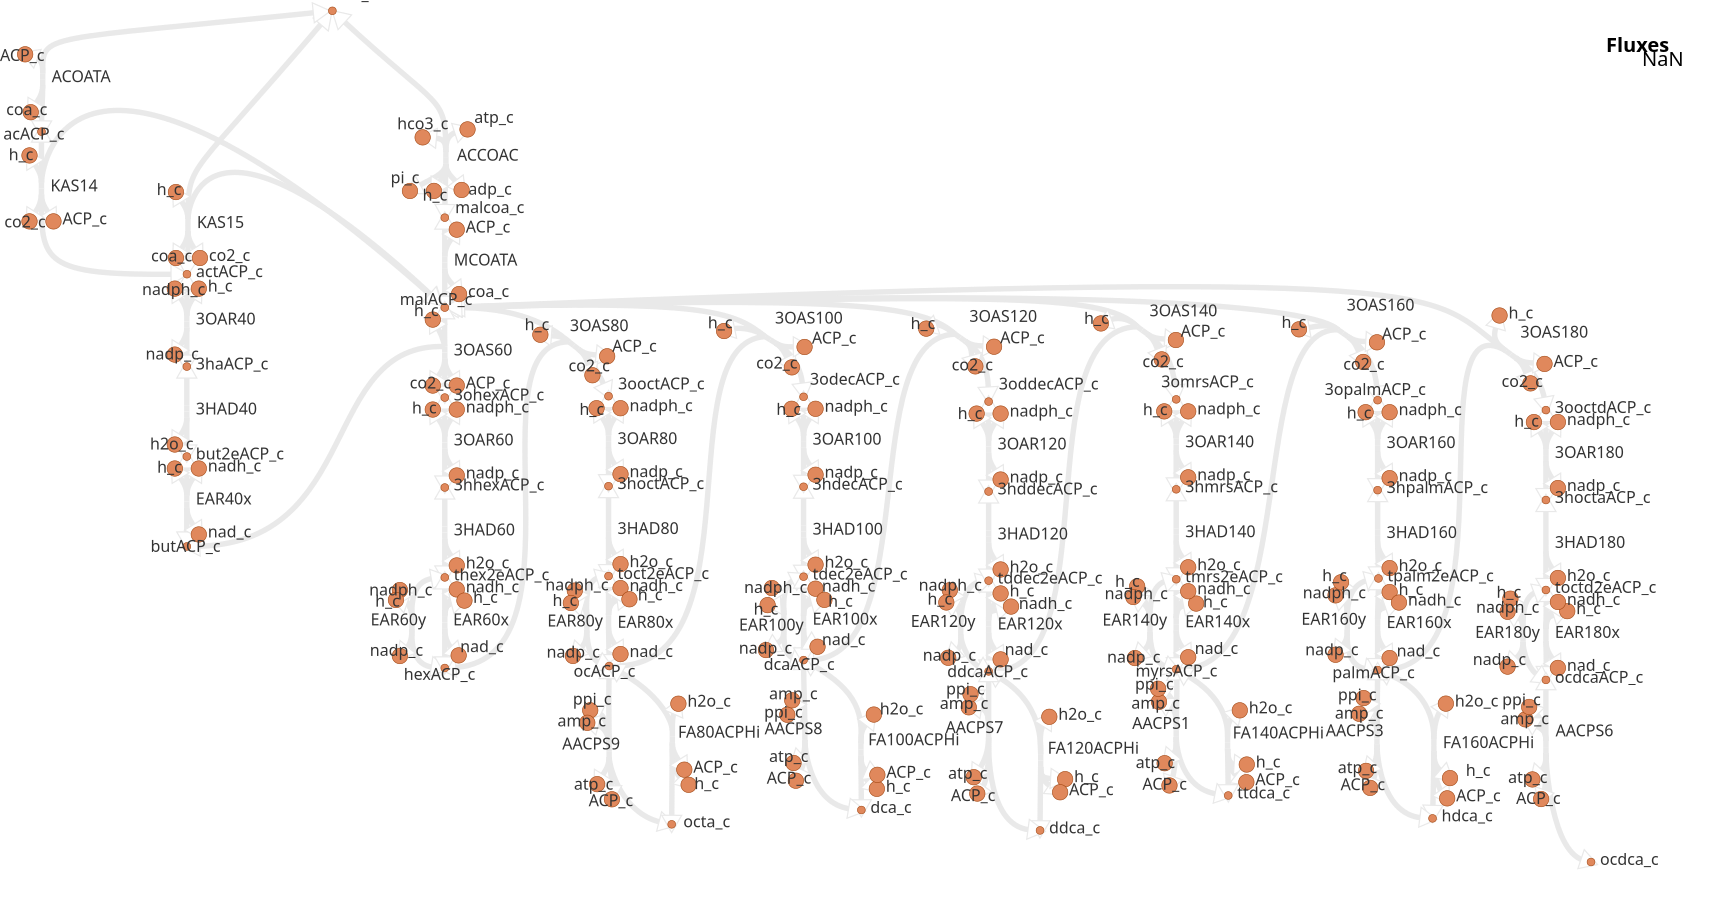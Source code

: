 {
  "$schema": "https://vega.github.io/schema/vega/v5.json",
  "width": 860,
  "height": 452.50469658114554,
  "padding": 0,
  "autosize": "none",
  "signals": [
    {
      "name": "mapMaxX",
      "value": 800
    },
    {
      "name": "mapMaxY",
      "value": 432.50469658114554
    },
    {
      "name": "legendWidth",
      "value": 40
    },
    {
      "name": "legendPadding",
      "value": 20
    },
    {
      "name": "signalHeight",
      "value": 20
    },
    {
      "name": "signalPadding",
      "value": 0
    },
    {
      "name": "metaboliteStrokeWidthData",
      "value": 0.299816414887741
    },
    {
      "name": "reactionStrokeWidthData",
      "value": 2.698347733989669
    },
    {
      "name": "arrowHeadStrokeWidthData",
      "value": 0.1499082074438705
    },
    {
      "name": "metaboliteFill",
      "value": "#e0885c"
    },
    {
      "name": "metaboliteStroke",
      "value": "#a34610"
    },
    {
      "name": "metaboliteLightFill",
      "value": "#F0C4AE"
    },
    {
      "name": "metaboliteLightStroke",
      "value": "#D1A388"
    },
    {
      "name": "labelColor",
      "value": "#333333"
    },
    {
      "name": "reverseArrowHeadStrokeColor",
      "value": "#E9E9E9"
    },
    {
      "name": "reverseArrowHeadFillColor",
      "value": "#ffffff"
    },
    {
      "name": "hiddenColor",
      "value": "#E9E9E9"
    },
    {
      "name": "Metabolite_labels",
      "value": true,
      "bind": {
        "input": "checkbox"
      }
    },
    {
      "name": "Reaction_labels",
      "value": true,
      "bind": {
        "input": "checkbox"
      }
    },
    {
      "name": "mapMaxWidth",
      "update": "width - legendWidth - legendPadding"
    },
    {
      "name": "mapMaxHeight",
      "update": "height - signalHeight - signalPadding"
    },
    {
      "name": "mapSize",
      "update": "mapMaxX / mapMaxWidth >  mapMaxY / mapMaxHeight ? [mapMaxWidth, mapMaxWidth / mapMaxX * mapMaxY] : [mapMaxHeight / mapMaxY * mapMaxX, mapMaxHeight]"
    },
    {
      "name": "mapWidth",
      "update": "mapSize[0]"
    },
    {
      "name": "mapHeight",
      "update": "mapSize[1]"
    },
    {
      "name": "mapX",
      "update": "(mapMaxWidth - mapWidth)/2"
    },
    {
      "name": "mapY",
      "update": "(mapMaxHeight - mapHeight)/2"
    },
    {
      "name": "xrange",
      "update": "[mapX, mapWidth + mapX]"
    },
    {
      "name": "yrange",
      "update": "[mapY, mapHeight + mapY]"
    },
    {
      "name": "down",
      "value": null,
      "on": [
        {
          "events": "touchend",
          "update": "null"
        },
        {
          "events": "mousedown, touchstart",
          "update": "xy()"
        }
      ]
    },
    {
      "name": "xcur",
      "value": null,
      "on": [
        {
          "events": "mousedown, touchstart, touchend",
          "update": "slice(xdom)"
        }
      ]
    },
    {
      "name": "ycur",
      "value": null,
      "on": [
        {
          "events": "mousedown, touchstart, touchend",
          "update": "slice(ydom)"
        }
      ]
    },
    {
      "name": "delta",
      "value": [
        0,
        0
      ],
      "on": [
        {
          "events": [
            {
              "source": "window",
              "type": "mousemove",
              "consume": true,
              "between": [
                {
                  "type": "mousedown"
                },
                {
                  "source": "window",
                  "type": "mouseup"
                }
              ]
            },
            {
              "type": "touchmove",
              "consume": true,
              "filter": "event.touches.length === 1"
            }
          ],
          "update": "down ? [down[0]-x(), down[1]-y()] : [0,0]"
        }
      ]
    },
    {
      "name": "anchor",
      "value": [
        0,
        0
      ],
      "on": [
        {
          "events": "wheel",
          "update": "[invert('positionXScale', x()), invert('positionYScale', y())]"
        },
        {
          "events": {
            "type": "touchstart",
            "filter": "event.touches.length===2"
          },
          "update": "[(xdom[0] + xdom[1]) / 2, (ydom[0] + ydom[1]) / 2]"
        }
      ]
    },
    {
      "name": "zoom",
      "value": 1,
      "on": [
        {
          "events": "wheel!",
          "force": true,
          "update": "pow(1.001, event.deltaY * pow(16, event.deltaMode))"
        },
        {
          "events": {
            "signal": "dist2"
          },
          "force": true,
          "update": "dist1 / dist2"
        }
      ]
    },
    {
      "name": "dist1",
      "value": 0,
      "on": [
        {
          "events": {
            "type": "touchstart",
            "filter": "event.touches.length===2"
          },
          "update": "pinchDistance(event)"
        },
        {
          "events": {
            "signal": "dist2"
          },
          "update": "dist2"
        }
      ]
    },
    {
      "name": "dist2",
      "value": 0,
      "on": [
        {
          "events": {
            "type": "touchmove",
            "consume": true,
            "filter": "event.touches.length===2"
          },
          "update": "pinchDistance(event)"
        }
      ]
    },
    {
      "name": "xdom",
      "update": "slice([0, mapMaxX])",
      "on": [
        {
          "events": {
            "signal": "delta"
          },
          "update": "[xcur[0] + span(xcur) * delta[0] / mapWidth, xcur[1] + span(xcur) * delta[0] / mapWidth]"
        },
        {
          "events": {
            "signal": "zoom"
          },
          "update": "[anchor[0] + (xdom[0] - anchor[0]) * zoom, anchor[0] + (xdom[1] - anchor[0]) * zoom]"
        }
      ]
    },
    {
      "name": "ydom",
      "update": "slice([0, mapMaxY])",
      "on": [
        {
          "events": {
            "signal": "delta"
          },
          "update": "[ycur[0] + span(ycur) * delta[1] / mapHeight, ycur[1] + span(ycur) * delta[1] / mapHeight]"
        },
        {
          "events": {
            "signal": "zoom"
          },
          "update": "[anchor[1] + (ydom[0] - anchor[1]) * zoom, anchor[1] + (ydom[1] - anchor[1]) * zoom]"
        }
      ]
    },
    {
      "name": "currentZoom",
      "update": "(xrange[1] - xrange[0]) / (xdom[1] - xdom[0])"
    },
    {
      "name": "hover",
      "value": null,
      "on": [
        {
          "events": "*:mouseover",
          "update": "item().datum"
        },
        {
          "events": "*:mouseout",
          "update": "null"
        }
      ]
    }
  ],
  "data": [
    {
      "name": "metabolites",
      "values": [
        {
          "id": "2076729",
          "biggId": "hexACP_c",
          "name": "Hexanoyl-ACP (n-C6:0ACP)",
          "x": 222.39356021797647,
          "y": 333.9992263774365,
          "size": 14.990820744387051,
          "labelX": 201.88431678442885,
          "labelY": 339.9669345047272,
          "reactionIds": [
            "2076099",
            "2076184",
            "2076073"
          ],
          "metaboliteIds": [],
          "relatedMetaboliteIds": [
            "2076737",
            "2076721",
            "2077497",
            "2076736",
            "2076729",
            "2076899",
            "2077498",
            "2077499",
            "2076897",
            "2076898",
            "2076735",
            "2076702",
            "2076734"
          ]
        },
        {
          "id": "2076897",
          "biggId": "nadh_c",
          "name": "Nicotinamide adenine dinucleotide - reduced",
          "x": 228.3898885157313,
          "y": 294.7127356063066,
          "size": 59.963282977548204,
          "labelX": 232.8871347390474,
          "labelY": 296.2118176807453,
          "reactionIds": [
            "2076099"
          ],
          "metaboliteIds": [],
          "relatedMetaboliteIds": [
            "2076721",
            "2076729",
            "2076899",
            "2076897",
            "2076898"
          ]
        },
        {
          "id": "2076706",
          "biggId": "3ohexACP_c",
          "name": "3-Oxohexanoyl-[acyl-carrier protein]",
          "x": 222.39356021797647,
          "y": 198.77148284222943,
          "size": 14.990820744387051,
          "labelX": 226.8908064412926,
          "labelY": 200.27056491666815,
          "reactionIds": [
            "2076070",
            "2076069"
          ],
          "metaboliteIds": [],
          "relatedMetaboliteIds": [
            "2076715",
            "2076716",
            "2076708",
            "2076673",
            "2076714",
            "2076706",
            "2076717",
            "2076710",
            "2076702",
            "2076709"
          ]
        },
        {
          "id": "2077613",
          "biggId": "atp_c",
          "name": "ATP",
          "x": 486.88398969451754,
          "y": 388.59779771429567,
          "size": 59.963282977548204,
          "labelX": 474.02855573516956,
          "labelY": 389.4420561443043,
          "reactionIds": [
            "2076199"
          ],
          "metaboliteIds": [],
          "relatedMetaboliteIds": [
            "2077085",
            "2077613",
            "2077616",
            "2077614",
            "2077615",
            "2077617"
          ]
        },
        {
          "id": "2076891",
          "biggId": "nadh_c",
          "name": "Nicotinamide adenine dinucleotide - reduced",
          "x": 99.40737682931909,
          "y": 234.25182393887852,
          "size": 59.963282977548204,
          "labelX": 103.9046230526352,
          "labelY": 235.7509060133172,
          "reactionIds": [
            "2076098"
          ],
          "metaboliteIds": [],
          "relatedMetaboliteIds": [
            "2076892",
            "2076669",
            "2076893",
            "2076891",
            "2076673"
          ]
        },
        {
          "id": "2076899",
          "biggId": "nad_c",
          "name": "Nicotinamide adenine dinucleotide",
          "x": 229.32092242421874,
          "y": 327.6925412439581,
          "size": 59.963282977548204,
          "labelX": 230.0940696122685,
          "labelY": 326.0882013558942,
          "reactionIds": [
            "2076099"
          ],
          "metaboliteIds": [],
          "relatedMetaboliteIds": [
            "2076721",
            "2076729",
            "2076899",
            "2076897",
            "2076898"
          ]
        },
        {
          "id": "2077592",
          "biggId": "nadp_c",
          "name": "Nicotinamide adenine dinucleotide phosphate",
          "x": 382.9786663812619,
          "y": 325.02467868691843,
          "size": 59.963282977548204,
          "labelX": 369.41435252201643,
          "labelY": 326.8521241493421,
          "reactionIds": [
            "2076196"
          ],
          "metaboliteIds": [],
          "relatedMetaboliteIds": [
            "2077592",
            "2077594",
            "2077043",
            "2077048",
            "2077593"
          ]
        },
        {
          "id": "2077106",
          "biggId": "nadph_c",
          "name": "Nicotinamide adenine dinucleotide phosphate - reduced",
          "x": 594.1038614435321,
          "y": 205.6894790919717,
          "size": 59.963282977548204,
          "labelX": 598.6011076668482,
          "labelY": 207.18856116641038,
          "reactionIds": [
            "2076129"
          ],
          "metaboliteIds": [],
          "relatedMetaboliteIds": [
            "2077101",
            "2077106",
            "2077108",
            "2077107",
            "2077105"
          ]
        },
        {
          "id": "2077107",
          "biggId": "h_c",
          "name": "H+",
          "x": 582.1112048480225,
          "y": 205.6894790919717,
          "size": 59.963282977548204,
          "labelX": 571.450886725117,
          "labelY": 207.59817363167207,
          "reactionIds": [
            "2076129"
          ],
          "metaboliteIds": [],
          "relatedMetaboliteIds": [
            "2077101",
            "2077106",
            "2077108",
            "2077107",
            "2077105"
          ]
        },
        {
          "id": "2077105",
          "biggId": "nadp_c",
          "name": "Nicotinamide adenine dinucleotide phosphate",
          "x": 594.1038614435321,
          "y": 238.6692847296232,
          "size": 59.963282977548204,
          "labelX": 598.6011076668482,
          "labelY": 240.1683668040619,
          "reactionIds": [
            "2076129"
          ],
          "metaboliteIds": [],
          "relatedMetaboliteIds": [
            "2077101",
            "2077106",
            "2077108",
            "2077107",
            "2077105"
          ]
        },
        {
          "id": "2077100",
          "biggId": "co2_c",
          "name": "CO2",
          "x": 580.8694865474761,
          "y": 179.69249485252507,
          "size": 59.963282977548204,
          "labelX": 571.2017247199509,
          "labelY": 183.62707291635826,
          "reactionIds": [
            "2076128"
          ],
          "metaboliteIds": [],
          "relatedMetaboliteIds": [
            "2077085",
            "2077100",
            "2077101",
            "2077098",
            "2077097",
            "2076702"
          ]
        },
        {
          "id": "2077101",
          "biggId": "3omrsACP_c",
          "name": "3-Oxotetradecanoyl-[acyl-carrier protein]",
          "x": 588.1075331457773,
          "y": 199.69315079421685,
          "size": 14.990820744387051,
          "labelX": 580.6121227735838,
          "labelY": 193.69682249646203,
          "reactionIds": [
            "2076128",
            "2076129"
          ],
          "metaboliteIds": [],
          "relatedMetaboliteIds": [
            "2077085",
            "2077100",
            "2077101",
            "2077098",
            "2077106",
            "2077097",
            "2077108",
            "2077107",
            "2076702",
            "2077105"
          ]
        },
        {
          "id": "2077108",
          "biggId": "3hmrsACP_c",
          "name": "(R)-3-Hydroxytetradecanoyl-[acyl-carrier protein]",
          "x": 588.1075331457773,
          "y": 244.66561302737801,
          "size": 14.990820744387051,
          "labelX": 592.6047793690934,
          "labelY": 246.16469510181673,
          "reactionIds": [
            "2076130",
            "2076129"
          ],
          "metaboliteIds": [],
          "relatedMetaboliteIds": [
            "2077112",
            "2077101",
            "2077106",
            "2077108",
            "2077107",
            "2077113",
            "2077105"
          ]
        },
        {
          "id": "2076760",
          "biggId": "3hoctACP_c",
          "name": "(R)-3-Hydroxyoctanoyl-[acyl-carrier protein]",
          "x": 304.2632139960394,
          "y": 243.0819939000236,
          "size": 14.990820744387051,
          "labelX": 308.7604602193555,
          "labelY": 244.5810759744623,
          "reactionIds": [
            "2076077",
            "2076076"
          ],
          "metaboliteIds": [],
          "relatedMetaboliteIds": [
            "2076759",
            "2076757",
            "2076758",
            "2076760",
            "2076765",
            "2076734",
            "2076764"
          ]
        },
        {
          "id": "2076765",
          "biggId": "toct2eACP_c",
          "name": "Trans-Oct-2-enoyl-[acyl-carrier protein]",
          "x": 304.2632139960394,
          "y": 288.0544561331848,
          "size": 14.990820744387051,
          "labelX": 308.7604602193555,
          "labelY": 289.55353820762343,
          "reactionIds": [
            "2076185",
            "2076077",
            "2076101"
          ],
          "metaboliteIds": [],
          "relatedMetaboliteIds": [
            "2076764",
            "2077503",
            "2076760",
            "2076915",
            "2077506",
            "2076913",
            "2076914",
            "2076912",
            "2076765",
            "2077504"
          ]
        },
        {
          "id": "2076764",
          "biggId": "h2o_c",
          "name": "H2O",
          "x": 310.2595422937942,
          "y": 282.05812783542996,
          "size": 59.963282977548204,
          "labelX": 314.7567885171103,
          "labelY": 283.5572099098686,
          "reactionIds": [
            "2076077"
          ],
          "metaboliteIds": [],
          "relatedMetaboliteIds": [
            "2076760",
            "2076765",
            "2076764"
          ]
        },
        {
          "id": "2077662",
          "biggId": "amp_c",
          "name": "AMP",
          "x": 679.6191910100767,
          "y": 356.88768741343983,
          "size": 59.963282977548204,
          "labelX": 667.4352696948157,
          "labelY": 359.3679801913869,
          "reactionIds": [
            "2076205"
          ],
          "metaboliteIds": [],
          "relatedMetaboliteIds": [
            "2077662",
            "2077277",
            "2077146",
            "2077659",
            "2077660",
            "2077661"
          ]
        },
        {
          "id": "2077667",
          "biggId": "3hoctaACP_c",
          "name": "(R)-3-Hydroxyoctadecanoyl-[acyl-carrier protein]",
          "x": 772.956647213966,
          "y": 250.01575554404928,
          "size": 14.990820744387051,
          "labelX": 777.4538934372822,
          "labelY": 251.51483761848797,
          "reactionIds": [
            "2076207",
            "2076206"
          ],
          "metaboliteIds": [],
          "relatedMetaboliteIds": [
            "2077675",
            "2077644",
            "2077667",
            "2077670",
            "2077668",
            "2077674",
            "2077669"
          ]
        },
        {
          "id": "2077583",
          "biggId": "atp_c",
          "name": "ATP",
          "x": 396.7711364331845,
          "y": 381.4908842626901,
          "size": 59.963282977548204,
          "labelX": 384.5203859219292,
          "labelY": 381.01956641711826,
          "reactionIds": [
            "2076195"
          ],
          "metaboliteIds": [],
          "relatedMetaboliteIds": [
            "2077586",
            "2077584",
            "2077048",
            "2077583",
            "2077587",
            "2077585"
          ]
        },
        {
          "id": "2077669",
          "biggId": "h_c",
          "name": "H+",
          "x": 766.9603189162112,
          "y": 211.03962160864293,
          "size": 59.963282977548204,
          "labelX": 757.119298921196,
          "labelY": 213.3580018109719,
          "reactionIds": [
            "2076206"
          ],
          "metaboliteIds": [],
          "relatedMetaboliteIds": [
            "2077644",
            "2077667",
            "2077670",
            "2077668",
            "2077669"
          ]
        },
        {
          "id": "2077584",
          "biggId": "ppi_c",
          "name": "Diphosphate",
          "x": 393.6577596287814,
          "y": 357.3776220743017,
          "size": 59.963282977548204,
          "labelX": 382.0638090908629,
          "labelY": 358.87670414874043,
          "reactionIds": [
            "2076195"
          ],
          "metaboliteIds": [],
          "relatedMetaboliteIds": [
            "2077586",
            "2077584",
            "2077048",
            "2077583",
            "2077587",
            "2077585"
          ]
        },
        {
          "id": "2077585",
          "biggId": "ACP_c",
          "name": "Acyl carrier protein",
          "x": 397.92684965942044,
          "y": 390.35750090932015,
          "size": 59.963282977548204,
          "labelX": 383.3773358401697,
          "labelY": 391.8565829837588,
          "reactionIds": [
            "2076195"
          ],
          "metaboliteIds": [],
          "relatedMetaboliteIds": [
            "2077586",
            "2077584",
            "2077048",
            "2077583",
            "2077587",
            "2077585"
          ]
        },
        {
          "id": "2077568",
          "biggId": "atp_c",
          "name": "ATP",
          "x": 298.5772425340082,
          "y": 392.07501466534393,
          "size": 59.963282977548204,
          "labelX": 286.95108515464676,
          "labelY": 394.8902585942984,
          "reactionIds": [
            "2076193"
          ],
          "metaboliteIds": [],
          "relatedMetaboliteIds": [
            "2077569",
            "2077568",
            "2077572",
            "2077571",
            "2077570",
            "2076912"
          ]
        },
        {
          "id": "2077569",
          "biggId": "ppi_c",
          "name": "Diphosphate",
          "x": 295.10457645409815,
          "y": 355.1466502667783,
          "size": 59.963282977548204,
          "labelX": 286.43983814542224,
          "labelY": 352.36807821864875,
          "reactionIds": [
            "2076193"
          ],
          "metaboliteIds": [],
          "relatedMetaboliteIds": [
            "2077569",
            "2077568",
            "2077572",
            "2077571",
            "2077570",
            "2076912"
          ]
        },
        {
          "id": "2077085",
          "biggId": "ddcaACP_c",
          "name": "Dodecanoyl-ACP (n-C12:0ACP)",
          "x": 494.3114363115296,
          "y": 335.70684432816677,
          "size": 14.990820744387051,
          "labelX": 473.59314119807,
          "labelY": 338.59755474241155,
          "reactionIds": [
            "2076199",
            "2076128",
            "2076200",
            "2076214",
            "2076126"
          ],
          "metaboliteIds": [],
          "relatedMetaboliteIds": [
            "2077085",
            "2077613",
            "2077101",
            "2077084",
            "2077614",
            "2077723",
            "2077078",
            "2077083",
            "2077621",
            "2077082",
            "2077615",
            "2077617",
            "2077622",
            "2077616",
            "2077724",
            "2077623",
            "2077722",
            "2077100",
            "2077098",
            "2077097",
            "2076702"
          ]
        },
        {
          "id": "2077084",
          "biggId": "nad_c",
          "name": "Nicotinamide adenine dinucleotide",
          "x": 500.3077646092844,
          "y": 329.71051603041195,
          "size": 59.963282977548204,
          "labelX": 502.3470432515628,
          "labelY": 327.5225735359272,
          "reactionIds": [
            "2076126"
          ],
          "metaboliteIds": [],
          "relatedMetaboliteIds": [
            "2077078",
            "2077083",
            "2077085",
            "2077082",
            "2077084"
          ]
        },
        {
          "id": "2077083",
          "biggId": "nadh_c",
          "name": "Nicotinamide adenine dinucleotide - reduced",
          "x": 505.52102747577237,
          "y": 303.28531500798323,
          "size": 59.963282977548204,
          "labelX": 509.4231059086949,
          "labelY": 304.4864106017071,
          "reactionIds": [
            "2076126"
          ],
          "metaboliteIds": [],
          "relatedMetaboliteIds": [
            "2077078",
            "2077083",
            "2077085",
            "2077082",
            "2077084"
          ]
        },
        {
          "id": "2077082",
          "biggId": "h_c",
          "name": "H+",
          "x": 500.3077646092844,
          "y": 296.73071039276044,
          "size": 59.963282977548204,
          "labelX": 504.8050108326005,
          "labelY": 298.22979246719916,
          "reactionIds": [
            "2076126"
          ],
          "metaboliteIds": [],
          "relatedMetaboliteIds": [
            "2077078",
            "2077083",
            "2077085",
            "2077082",
            "2077084"
          ]
        },
        {
          "id": "2077089",
          "biggId": "ACP_c",
          "name": "Acyl carrier protein",
          "x": 688.4825620379537,
          "y": 171.15667554330287,
          "size": 59.963282977548204,
          "labelX": 690.9181312247151,
          "labelY": 169.81548018930187,
          "reactionIds": [
            "2076127"
          ],
          "metaboliteIds": [],
          "relatedMetaboliteIds": [
            "2077093",
            "2077090",
            "2077089",
            "2077092",
            "2077117",
            "2076702"
          ]
        },
        {
          "id": "2075382",
          "biggId": "accoa_c",
          "name": "Acetyl-CoA",
          "x": 166.19031446477746,
          "y": 5.410749362427201,
          "size": 14.990820744387051,
          "labelX": 159.25984137044125,
          "labelY": 0.0,
          "reactionIds": [
            "2076100",
            "2076191",
            "2076061"
          ],
          "metaboliteIds": [],
          "relatedMetaboliteIds": [
            "2076653",
            "2076657",
            "2076654",
            "2075382",
            "2076906",
            "2077554",
            "2076652",
            "2077553",
            "2076695",
            "2076905",
            "2076656",
            "2076908",
            "2077541",
            "2076702",
            "2076655"
          ]
        },
        {
          "id": "2076721",
          "biggId": "thex2eACP_c",
          "name": "Trans-Hex-2-enoyl-[acyl-carrier protein]",
          "x": 222.39356021797647,
          "y": 288.71640730855177,
          "size": 14.990820744387051,
          "labelX": 226.8908064412926,
          "labelY": 290.2154893829904,
          "reactionIds": [
            "2076099",
            "2076071",
            "2076184"
          ],
          "metaboliteIds": [],
          "relatedMetaboliteIds": [
            "2076721",
            "2077497",
            "2076722",
            "2076729",
            "2076899",
            "2077498",
            "2077499",
            "2076897",
            "2076714",
            "2076898"
          ]
        },
        {
          "id": "2077639",
          "biggId": "h_c",
          "name": "H+",
          "x": 623.3922506702452,
          "y": 382.25872947447414,
          "size": 59.963282977548204,
          "labelX": 627.8894968935614,
          "labelY": 383.7578115489128,
          "reactionIds": [
            "2076202"
          ],
          "metaboliteIds": [],
          "relatedMetaboliteIds": [
            "2077632",
            "2077636",
            "2077637",
            "2077117",
            "2077639"
          ]
        },
        {
          "id": "2076722",
          "biggId": "h2o_c",
          "name": "H2O",
          "x": 228.3898885157313,
          "y": 282.72007901079695,
          "size": 59.963282977548204,
          "labelX": 232.8871347390474,
          "labelY": 284.2191610852356,
          "reactionIds": [
            "2076071"
          ],
          "metaboliteIds": [],
          "relatedMetaboliteIds": [
            "2076714",
            "2076721",
            "2076722"
          ]
        },
        {
          "id": "2077637",
          "biggId": "ACP_c",
          "name": "Acyl carrier protein",
          "x": 623.1804906877574,
          "y": 391.0942372401649,
          "size": 59.963282977548204,
          "labelX": 627.6777369110735,
          "labelY": 392.5933193146036,
          "reactionIds": [
            "2076202"
          ],
          "metaboliteIds": [],
          "relatedMetaboliteIds": [
            "2077632",
            "2077636",
            "2077637",
            "2077117",
            "2077639"
          ]
        },
        {
          "id": "2077146",
          "biggId": "palmACP_c",
          "name": "Palmitoyl-ACP (n-C16:0ACP)",
          "x": 688.8101451895113,
          "y": 335.0197544551983,
          "size": 14.990820744387051,
          "labelX": 666.1867422073303,
          "labelY": 339.1425961467393,
          "reactionIds": [
            "2076135",
            "2076203",
            "2076212",
            "2076205",
            "2076153"
          ],
          "metaboliteIds": [],
          "relatedMetaboliteIds": [
            "2077645",
            "2077708",
            "2077145",
            "2077646",
            "2077710",
            "2077662",
            "2077659",
            "2077144",
            "2076702",
            "2077644",
            "2077143",
            "2077648",
            "2077276",
            "2077709",
            "2077132",
            "2077277",
            "2077275",
            "2077278",
            "2077146",
            "2077660",
            "2077661"
          ]
        },
        {
          "id": "2077631",
          "biggId": "amp_c",
          "name": "AMP",
          "x": 579.4933010202734,
          "y": 350.9151045794949,
          "size": 59.963282977548204,
          "labelX": 565.6648544625117,
          "labelY": 354.3776328240871,
          "reactionIds": [
            "2076201"
          ],
          "metaboliteIds": [],
          "relatedMetaboliteIds": [
            "2077632",
            "2077628",
            "2077629",
            "2077117",
            "2077630",
            "2077631"
          ]
        },
        {
          "id": "2077632",
          "biggId": "ttdca_c",
          "name": "Tetradecanoate (n-C14:0)",
          "x": 614.1234876897789,
          "y": 397.74509639288215,
          "size": 14.990820744387051,
          "labelX": 618.620733913095,
          "labelY": 399.24417846732086,
          "reactionIds": [
            "2076201",
            "2076202"
          ],
          "metaboliteIds": [],
          "relatedMetaboliteIds": [
            "2077632",
            "2077636",
            "2077628",
            "2077637",
            "2077629",
            "2077117",
            "2077630",
            "2077631",
            "2077639"
          ]
        },
        {
          "id": "2077708",
          "biggId": "nadph_c",
          "name": "Nicotinamide adenine dinucleotide phosphate - reduced",
          "x": 667.7686837011179,
          "y": 297.6822899729394,
          "size": 59.963282977548204,
          "labelX": 651.3729858935129,
          "labelY": 299.1813720473781,
          "reactionIds": [
            "2076212"
          ],
          "metaboliteIds": [],
          "relatedMetaboliteIds": [
            "2077132",
            "2077708",
            "2077710",
            "2077146",
            "2077709"
          ]
        },
        {
          "id": "2077709",
          "biggId": "nadp_c",
          "name": "Nicotinamide adenine dinucleotide phosphate",
          "x": 667.7686105037509,
          "y": 327.3847567042961,
          "size": 59.963282977548204,
          "labelX": 652.6018964866648,
          "labelY": 327.6548549882159,
          "reactionIds": [
            "2076212"
          ],
          "metaboliteIds": [],
          "relatedMetaboliteIds": [
            "2077132",
            "2077708",
            "2077710",
            "2077146",
            "2077709"
          ]
        },
        {
          "id": "2077036",
          "biggId": "nadp_c",
          "name": "Nicotinamide adenine dinucleotide phosphate",
          "x": 407.7786296673724,
          "y": 237.37851752859157,
          "size": 59.963282977548204,
          "labelX": 412.2758758906885,
          "labelY": 238.8775996030303,
          "reactionIds": [
            "2076119"
          ],
          "metaboliteIds": [],
          "relatedMetaboliteIds": [
            "2077036",
            "2077037",
            "2077038",
            "2077028",
            "2077039"
          ]
        },
        {
          "id": "2077037",
          "biggId": "nadph_c",
          "name": "Nicotinamide adenine dinucleotide phosphate - reduced",
          "x": 407.77862966737223,
          "y": 204.39871189094006,
          "size": 59.963282977548204,
          "labelX": 412.2758758906884,
          "labelY": 205.89779396537878,
          "reactionIds": [
            "2076119"
          ],
          "metaboliteIds": [],
          "relatedMetaboliteIds": [
            "2077036",
            "2077037",
            "2077038",
            "2077028",
            "2077039"
          ]
        },
        {
          "id": "2077032",
          "biggId": "co2_c",
          "name": "CO2",
          "x": 395.9393874738574,
          "y": 183.67859888687596,
          "size": 59.963282977548204,
          "labelX": 378.08365838706345,
          "labelY": 184.30611991344642,
          "reactionIds": [
            "2076118"
          ],
          "metaboliteIds": [],
          "relatedMetaboliteIds": [
            "2077029",
            "2077031",
            "2077028",
            "2076912",
            "2076702",
            "2077032"
          ]
        },
        {
          "id": "2077031",
          "biggId": "h_c",
          "name": "H+",
          "x": 362.0380744958846,
          "y": 165.50823487111631,
          "size": 59.963282977548204,
          "labelX": 353.9219504522438,
          "labelY": 164.1669663197484,
          "reactionIds": [
            "2076118"
          ],
          "metaboliteIds": [],
          "relatedMetaboliteIds": [
            "2077029",
            "2077031",
            "2077028",
            "2076912",
            "2076702",
            "2077032"
          ]
        },
        {
          "id": "2077038",
          "biggId": "3hdecACP_c",
          "name": "(R)-3-Hydroxydecanoyl-[acyl-carrier protein]",
          "x": 401.78230136961747,
          "y": 243.37484582634642,
          "size": 14.990820744387051,
          "labelX": 406.27954759293357,
          "labelY": 244.8739279007851,
          "reactionIds": [
            "2076120",
            "2076119"
          ],
          "metaboliteIds": [],
          "relatedMetaboliteIds": [
            "2077036",
            "2077037",
            "2077038",
            "2077043",
            "2077044",
            "2077028",
            "2077039"
          ]
        },
        {
          "id": "2077039",
          "biggId": "h_c",
          "name": "H+",
          "x": 395.78597307186266,
          "y": 204.39871189094006,
          "size": 59.963282977548204,
          "labelX": 388.1798882808922,
          "labelY": 207.44950494663004,
          "reactionIds": [
            "2076119"
          ],
          "metaboliteIds": [],
          "relatedMetaboliteIds": [
            "2077036",
            "2077037",
            "2077038",
            "2077028",
            "2077039"
          ]
        },
        {
          "id": "2077681",
          "biggId": "h_c",
          "name": "H+",
          "x": 783.6247974551316,
          "y": 305.55916191511153,
          "size": 59.963282977548204,
          "labelX": 788.1220436784477,
          "labelY": 307.05824398955025,
          "reactionIds": [
            "2076208"
          ],
          "metaboliteIds": [],
          "relatedMetaboliteIds": [
            "2077680",
            "2077682",
            "2077674",
            "2077681",
            "2077679"
          ]
        },
        {
          "id": "2077696",
          "biggId": "amp_c",
          "name": "AMP",
          "x": 762.7125293193446,
          "y": 359.68063623646447,
          "size": 59.963282977548204,
          "labelX": 750.2184707604607,
          "labelY": 362.15997744864165,
          "reactionIds": [
            "2076210"
          ],
          "metaboliteIds": [],
          "relatedMetaboliteIds": [
            "2077695",
            "2077697",
            "2077693",
            "2077696",
            "2077694",
            "2077679"
          ]
        },
        {
          "id": "2077682",
          "biggId": "nad_c",
          "name": "Nicotinamide adenine dinucleotide",
          "x": 778.9529755117209,
          "y": 333.96435171261675,
          "size": 59.963282977548204,
          "labelX": 783.450221735037,
          "labelY": 335.46343378705546,
          "reactionIds": [
            "2076208"
          ],
          "metaboliteIds": [],
          "relatedMetaboliteIds": [
            "2077680",
            "2077682",
            "2077674",
            "2077681",
            "2077679"
          ]
        },
        {
          "id": "2077687",
          "biggId": "nadp_c",
          "name": "Nicotinamide adenine dinucleotide phosphate",
          "x": 753.7928445817006,
          "y": 333.31084562079116,
          "size": 59.963282977548204,
          "labelX": 736.3975635314914,
          "labelY": 332.52265637384016,
          "reactionIds": [
            "2076209"
          ],
          "metaboliteIds": [],
          "relatedMetaboliteIds": [
            "2077688",
            "2077687",
            "2077689",
            "2077674",
            "2077679"
          ]
        },
        {
          "id": "2077697",
          "biggId": "ocdca_c",
          "name": "Octadecanoate (n-C18:0)",
          "x": 795.5027537766839,
          "y": 431.0056145067068,
          "size": 14.990820744387051,
          "labelX": 800.0,
          "labelY": 432.50469658114554,
          "reactionIds": [
            "2076210"
          ],
          "metaboliteIds": [],
          "relatedMetaboliteIds": [
            "2077695",
            "2077697",
            "2077693",
            "2077696",
            "2077694",
            "2077679"
          ]
        },
        {
          "id": "2077689",
          "biggId": "h_c",
          "name": "H+",
          "x": 755.197136065983,
          "y": 299.3507808454012,
          "size": 59.963282977548204,
          "labelX": 748.257879287617,
          "labelY": 298.889344644363,
          "reactionIds": [
            "2076209"
          ],
          "metaboliteIds": [],
          "relatedMetaboliteIds": [
            "2077688",
            "2077687",
            "2077689",
            "2077674",
            "2077679"
          ]
        },
        {
          "id": "2077688",
          "biggId": "nadph_c",
          "name": "Nicotinamide adenine dinucleotide phosphate - reduced",
          "x": 753.7928445817006,
          "y": 305.8858417636574,
          "size": 59.963282977548204,
          "labelX": 738.0312555636885,
          "labelY": 306.40466470035767,
          "reactionIds": [
            "2076209"
          ],
          "metaboliteIds": [],
          "relatedMetaboliteIds": [
            "2077688",
            "2077687",
            "2077689",
            "2077674",
            "2077679"
          ]
        },
        {
          "id": "2077132",
          "biggId": "tpalm2eACP_c",
          "name": "Trans-Hexadec-2-enoyl-[acyl-carrier protein]",
          "x": 689.2198308521399,
          "y": 289.2279940941469,
          "size": 14.990820744387051,
          "labelX": 693.717077075456,
          "labelY": 290.7270761685856,
          "reactionIds": [
            "2076133",
            "2076212",
            "2076135"
          ],
          "metaboliteIds": [],
          "relatedMetaboliteIds": [
            "2077127",
            "2077132",
            "2077708",
            "2077145",
            "2077131",
            "2077710",
            "2077143",
            "2077146",
            "2077144",
            "2077709"
          ]
        },
        {
          "id": "2077131",
          "biggId": "h2o_c",
          "name": "H2O",
          "x": 694.8064734872662,
          "y": 284.0509639242823,
          "size": 59.963282977548204,
          "labelX": 699.3037197105823,
          "labelY": 285.55004599872103,
          "reactionIds": [
            "2076133"
          ],
          "metaboliteIds": [],
          "relatedMetaboliteIds": [
            "2077127",
            "2077132",
            "2077131"
          ]
        },
        {
          "id": "2077695",
          "biggId": "ACP_c",
          "name": "Acyl carrier protein",
          "x": 770.5546024212522,
          "y": 399.522329035652,
          "size": 59.963282977548204,
          "labelX": 758.0606170597351,
          "labelY": 402.0016702478291,
          "reactionIds": [
            "2076210"
          ],
          "metaboliteIds": [],
          "relatedMetaboliteIds": [
            "2077695",
            "2077697",
            "2077693",
            "2077696",
            "2077694",
            "2077679"
          ]
        },
        {
          "id": "2077120",
          "biggId": "nad_c",
          "name": "Nicotinamide adenine dinucleotide",
          "x": 594.1038614435321,
          "y": 328.6142091959455,
          "size": 59.963282977548204,
          "labelX": 597.3597535213206,
          "labelY": 327.0098693078817,
          "reactionIds": [
            "2076131"
          ],
          "metaboliteIds": [],
          "relatedMetaboliteIds": [
            "2077119",
            "2077120",
            "2077118",
            "2077117",
            "2077113"
          ]
        },
        {
          "id": "2077693",
          "biggId": "atp_c",
          "name": "ATP",
          "x": 766.2094603263874,
          "y": 389.7196644609007,
          "size": 59.963282977548204,
          "labelX": 754.0421548134162,
          "labelY": 391.5454995812522,
          "reactionIds": [
            "2076210"
          ],
          "metaboliteIds": [],
          "relatedMetaboliteIds": [
            "2077695",
            "2077697",
            "2077693",
            "2077696",
            "2077694",
            "2077679"
          ]
        },
        {
          "id": "2076673",
          "biggId": "butACP_c",
          "name": "Butyryl-ACP (n-C4:0ACP)",
          "x": 93.41104853156426,
          "y": 273.22795787428487,
          "size": 14.990820744387051,
          "labelX": 75.27647407550397,
          "labelY": 275.97051681789173,
          "reactionIds": [
            "2076098",
            "2076069"
          ],
          "metaboliteIds": [],
          "relatedMetaboliteIds": [
            "2076892",
            "2076669",
            "2076893",
            "2076708",
            "2076891",
            "2076673",
            "2076706",
            "2076710",
            "2076702",
            "2076709"
          ]
        },
        {
          "id": "2077143",
          "biggId": "h_c",
          "name": "H+",
          "x": 694.8064734872662,
          "y": 296.04362051979194,
          "size": 59.963282977548204,
          "labelX": 699.3037197105823,
          "labelY": 297.54270259423066,
          "reactionIds": [
            "2076135"
          ],
          "metaboliteIds": [],
          "relatedMetaboliteIds": [
            "2077132",
            "2077145",
            "2077146",
            "2077144",
            "2077143"
          ]
        },
        {
          "id": "2077636",
          "biggId": "h2o_c",
          "name": "H2O",
          "x": 619.907982807679,
          "y": 355.1692623472831,
          "size": 59.963282977548204,
          "labelX": 624.4052290309951,
          "labelY": 356.6683444217218,
          "reactionIds": [
            "2076202"
          ],
          "metaboliteIds": [],
          "relatedMetaboliteIds": [
            "2077632",
            "2077636",
            "2077637",
            "2077117",
            "2077639"
          ]
        },
        {
          "id": "2077630",
          "biggId": "ACP_c",
          "name": "Acyl carrier protein",
          "x": 584.7291818731384,
          "y": 392.730564377571,
          "size": 59.963282977548204,
          "labelX": 571.228000742858,
          "labelY": 394.88410410960523,
          "reactionIds": [
            "2076201"
          ],
          "metaboliteIds": [],
          "relatedMetaboliteIds": [
            "2077632",
            "2077628",
            "2077629",
            "2077117",
            "2077630",
            "2077631"
          ]
        },
        {
          "id": "2077144",
          "biggId": "nadh_c",
          "name": "Nicotinamide adenine dinucleotide - reduced",
          "x": 699.4782954306768,
          "y": 301.27166925439695,
          "size": 59.963282977548204,
          "labelX": 703.975541653993,
          "labelY": 302.7707513288357,
          "reactionIds": [
            "2076135"
          ],
          "metaboliteIds": [],
          "relatedMetaboliteIds": [
            "2077132",
            "2077145",
            "2077146",
            "2077144",
            "2077143"
          ]
        },
        {
          "id": "2077145",
          "biggId": "nad_c",
          "name": "Nicotinamide adenine dinucleotide",
          "x": 694.8064734872662,
          "y": 329.02342615744345,
          "size": 59.963282977548204,
          "labelX": 698.3234605728438,
          "labelY": 328.2352369104925,
          "reactionIds": [
            "2076135"
          ],
          "metaboliteIds": [],
          "relatedMetaboliteIds": [
            "2077132",
            "2077145",
            "2077146",
            "2077144",
            "2077143"
          ]
        },
        {
          "id": "2076695",
          "biggId": "actACP_c",
          "name": "Acetoacetyl-ACP",
          "x": 93.47668343931996,
          "y": 137.10911252213756,
          "size": 14.990820744387051,
          "labelX": 97.97392966263607,
          "labelY": 138.60819459657625,
          "reactionIds": [
            "2076100",
            "2076066",
            "2076190"
          ],
          "metaboliteIds": [],
          "relatedMetaboliteIds": [
            "2076688",
            "2077545",
            "2075382",
            "2076906",
            "2077549",
            "2077547",
            "2076695",
            "2076905",
            "2076687",
            "2076908",
            "2076680",
            "2077541",
            "2076702",
            "2076686"
          ]
        },
        {
          "id": "2077078",
          "biggId": "tddec2eACP_c",
          "name": "Trans-Dodec-2-enoyl-[acyl-carrier protein]",
          "x": 494.3114363115296,
          "y": 290.32469643237704,
          "size": 14.990820744387051,
          "labelX": 498.8086825348457,
          "labelY": 291.82377850681576,
          "reactionIds": [
            "2076125",
            "2076126",
            "2076214"
          ],
          "metaboliteIds": [],
          "relatedMetaboliteIds": [
            "2077723",
            "2077722",
            "2077083",
            "2077078",
            "2077085",
            "2077082",
            "2077073",
            "2077084",
            "2077077",
            "2077724"
          ]
        },
        {
          "id": "2077072",
          "biggId": "h_c",
          "name": "H+",
          "x": 488.31510801377476,
          "y": 206.78578592643814,
          "size": 59.963282977548204,
          "labelX": 478.84699200451286,
          "labelY": 209.52622214640448,
          "reactionIds": [
            "2076124"
          ],
          "metaboliteIds": [],
          "relatedMetaboliteIds": [
            "2077070",
            "2077072",
            "2077073",
            "2077058",
            "2077071"
          ]
        },
        {
          "id": "2077073",
          "biggId": "3hddecACP_c",
          "name": "(R)-3-Hydroxydodecanoyl-[acyl-carrier protein]",
          "x": 494.3114363115296,
          "y": 245.76191986184446,
          "size": 14.990820744387051,
          "labelX": 498.8086825348457,
          "labelY": 247.26100193628318,
          "reactionIds": [
            "2076124",
            "2076125"
          ],
          "metaboliteIds": [],
          "relatedMetaboliteIds": [
            "2077070",
            "2077078",
            "2077072",
            "2077073",
            "2077058",
            "2077077",
            "2077071"
          ]
        },
        {
          "id": "2077070",
          "biggId": "nadp_c",
          "name": "Nicotinamide adenine dinucleotide phosphate",
          "x": 500.3077646092844,
          "y": 239.76559156408965,
          "size": 59.963282977548204,
          "labelX": 504.8050108326005,
          "labelY": 241.26467363852836,
          "reactionIds": [
            "2076124"
          ],
          "metaboliteIds": [],
          "relatedMetaboliteIds": [
            "2077070",
            "2077072",
            "2077073",
            "2077058",
            "2077071"
          ]
        },
        {
          "id": "2077071",
          "biggId": "nadph_c",
          "name": "Nicotinamide adenine dinucleotide phosphate - reduced",
          "x": 500.3077646092844,
          "y": 206.78578592643814,
          "size": 59.963282977548204,
          "labelX": 504.8050108326005,
          "labelY": 208.28486800087686,
          "reactionIds": [
            "2076124"
          ],
          "metaboliteIds": [],
          "relatedMetaboliteIds": [
            "2077070",
            "2077072",
            "2077073",
            "2077058",
            "2077071"
          ]
        },
        {
          "id": "2077077",
          "biggId": "h2o_c",
          "name": "H2O",
          "x": 500.3077646092844,
          "y": 284.7380537972508,
          "size": 59.963282977548204,
          "labelX": 504.8050108326005,
          "labelY": 286.23713587168953,
          "reactionIds": [
            "2076125"
          ],
          "metaboliteIds": [],
          "relatedMetaboliteIds": [
            "2077073",
            "2077077",
            "2077078"
          ]
        },
        {
          "id": "2077278",
          "biggId": "h_c",
          "name": "H+",
          "x": 725.0072678925866,
          "y": 389.04168035754554,
          "size": 59.963282977548204,
          "labelX": 732.910460795869,
          "labelY": 387.97753703732144,
          "reactionIds": [
            "2076153"
          ],
          "metaboliteIds": [],
          "relatedMetaboliteIds": [
            "2077277",
            "2077278",
            "2077275",
            "2077146",
            "2077276"
          ]
        },
        {
          "id": "2077275",
          "biggId": "h2o_c",
          "name": "H2O",
          "x": 722.9354896193975,
          "y": 351.80976647837946,
          "size": 59.963282977548204,
          "labelX": 727.4327358427137,
          "labelY": 353.3088485528182,
          "reactionIds": [
            "2076153"
          ],
          "metaboliteIds": [],
          "relatedMetaboliteIds": [
            "2077277",
            "2077278",
            "2077275",
            "2077146",
            "2077276"
          ]
        },
        {
          "id": "2077276",
          "biggId": "ACP_c",
          "name": "Acyl carrier protein",
          "x": 723.5896544875254,
          "y": 399.18112601747714,
          "size": 59.963282977548204,
          "labelX": 728.0869007108415,
          "labelY": 400.6802080919158,
          "reactionIds": [
            "2076153"
          ],
          "metaboliteIds": [],
          "relatedMetaboliteIds": [
            "2077277",
            "2077278",
            "2077275",
            "2077146",
            "2077276"
          ]
        },
        {
          "id": "2077277",
          "biggId": "hdca_c",
          "name": "Hexadecanoate (n-C16:0)",
          "x": 716.2744560326789,
          "y": 409.1981856799252,
          "size": 14.990820744387051,
          "labelX": 720.771702255995,
          "labelY": 410.6972677543639,
          "reactionIds": [
            "2076153",
            "2076205"
          ],
          "metaboliteIds": [],
          "relatedMetaboliteIds": [
            "2077662",
            "2077277",
            "2077278",
            "2077275",
            "2077146",
            "2077276",
            "2077659",
            "2077660",
            "2077661"
          ]
        },
        {
          "id": "2077670",
          "biggId": "nadp_c",
          "name": "Nicotinamide adenine dinucleotide phosphate",
          "x": 778.9529755117209,
          "y": 244.01942724629447,
          "size": 59.963282977548204,
          "labelX": 783.450221735037,
          "labelY": 245.51850932073316,
          "reactionIds": [
            "2076206"
          ],
          "metaboliteIds": [],
          "relatedMetaboliteIds": [
            "2077644",
            "2077667",
            "2077670",
            "2077668",
            "2077669"
          ]
        },
        {
          "id": "2077126",
          "biggId": "h_c",
          "name": "H+",
          "x": 682.8138168917566,
          "y": 206.09869605346967,
          "size": 59.963282977548204,
          "labelX": 673.3824093620029,
          "labelY": 209.23644758105578,
          "reactionIds": [
            "2076132"
          ],
          "metaboliteIds": [],
          "relatedMetaboliteIds": [
            "2077127",
            "2077125",
            "2077092",
            "2077126",
            "2077124"
          ]
        },
        {
          "id": "2077675",
          "biggId": "h2o_c",
          "name": "H2O",
          "x": 778.9529755117209,
          "y": 288.9918894794556,
          "size": 59.963282977548204,
          "labelX": 783.450221735037,
          "labelY": 290.4909715538943,
          "reactionIds": [
            "2076207"
          ],
          "metaboliteIds": [],
          "relatedMetaboliteIds": [
            "2077667",
            "2077675",
            "2077674"
          ]
        },
        {
          "id": "2077674",
          "biggId": "toctd2eACP_c",
          "name": "Trans-octadec-2-enoyl-[acyl-carrier protein]",
          "x": 772.956647213966,
          "y": 294.9882177772104,
          "size": 14.990820744387051,
          "labelX": 777.4538934372822,
          "labelY": 296.48729985164914,
          "reactionIds": [
            "2076208",
            "2076209",
            "2076207"
          ],
          "metaboliteIds": [],
          "relatedMetaboliteIds": [
            "2077688",
            "2077687",
            "2077675",
            "2077689",
            "2077680",
            "2077682",
            "2077667",
            "2077674",
            "2077681",
            "2077679"
          ]
        },
        {
          "id": "2077553",
          "biggId": "ACP_c",
          "name": "Acyl carrier protein",
          "x": 12.571528822093587,
          "y": 27.15831998665402,
          "size": 59.963282977548204,
          "labelX": 0.0,
          "labelY": 30.51946987806764,
          "reactionIds": [
            "2076191"
          ],
          "metaboliteIds": [],
          "relatedMetaboliteIds": [
            "2077541",
            "2077553",
            "2077554",
            "2075382"
          ]
        },
        {
          "id": "2077554",
          "biggId": "coa_c",
          "name": "Coenzyme A",
          "x": 15.364603098543363,
          "y": 56.10370635199899,
          "size": 59.963282977548204,
          "labelX": 3.103412812831685,
          "labelY": 57.60278842643769,
          "reactionIds": [
            "2076191"
          ],
          "metaboliteIds": [],
          "relatedMetaboliteIds": [
            "2077541",
            "2077553",
            "2077554",
            "2075382"
          ]
        },
        {
          "id": "2077679",
          "biggId": "ocdcaACP_c",
          "name": "Octadecanoyl-ACP (n-C18:0ACP)",
          "x": 772.956647213966,
          "y": 339.96068001037156,
          "size": 14.990820744387051,
          "labelX": 777.4538934372822,
          "labelY": 341.4597620848103,
          "reactionIds": [
            "2076208",
            "2076209",
            "2076210"
          ],
          "metaboliteIds": [],
          "relatedMetaboliteIds": [
            "2077688",
            "2077687",
            "2077695",
            "2077689",
            "2077680",
            "2077682",
            "2077697",
            "2077674",
            "2077681",
            "2077693",
            "2077696",
            "2077694",
            "2077679"
          ]
        },
        {
          "id": "2077097",
          "biggId": "ACP_c",
          "name": "Acyl carrier protein",
          "x": 587.9455351862686,
          "y": 170.00986360480815,
          "size": 59.963282977548204,
          "labelX": 590.3810311756631,
          "labelY": 168.35831141508353,
          "reactionIds": [
            "2076128"
          ],
          "metaboliteIds": [],
          "relatedMetaboliteIds": [
            "2077085",
            "2077100",
            "2077101",
            "2077098",
            "2077097",
            "2076702"
          ]
        },
        {
          "id": "2077090",
          "biggId": "h_c",
          "name": "H+",
          "x": 649.4999355020708,
          "y": 164.66907808052727,
          "size": 59.963282977548204,
          "labelX": 640.7631709843496,
          "labelY": 163.94859639797357,
          "reactionIds": [
            "2076127"
          ],
          "metaboliteIds": [],
          "relatedMetaboliteIds": [
            "2077093",
            "2077090",
            "2077089",
            "2077092",
            "2077117",
            "2076702"
          ]
        },
        {
          "id": "2077092",
          "biggId": "3opalmACP_c",
          "name": "3-Oxohexadecanoyl-[acyl-carrier protein]",
          "x": 688.8101451895113,
          "y": 200.10236775571485,
          "size": 14.990820744387051,
          "labelX": 662.3276306287875,
          "labelY": 197.5299194928206,
          "reactionIds": [
            "2076132",
            "2076127"
          ],
          "metaboliteIds": [],
          "relatedMetaboliteIds": [
            "2076702",
            "2077127",
            "2077093",
            "2077090",
            "2077117",
            "2077125",
            "2077089",
            "2077092",
            "2077126",
            "2077124"
          ]
        },
        {
          "id": "2077093",
          "biggId": "co2_c",
          "name": "CO2",
          "x": 681.6039245564028,
          "y": 180.98053214930144,
          "size": 59.963282977548204,
          "labelX": 671.6257326957872,
          "labelY": 184.91518341050156,
          "reactionIds": [
            "2076127"
          ],
          "metaboliteIds": [],
          "relatedMetaboliteIds": [
            "2077093",
            "2077090",
            "2077089",
            "2077092",
            "2077117",
            "2076702"
          ]
        },
        {
          "id": "2077098",
          "biggId": "h_c",
          "name": "H+",
          "x": 550.4563223862878,
          "y": 161.72299035524472,
          "size": 59.963282977548204,
          "labelX": 542.0298415069234,
          "labelY": 161.93350598249498,
          "reactionIds": [
            "2076128"
          ],
          "metaboliteIds": [],
          "relatedMetaboliteIds": [
            "2077085",
            "2077100",
            "2077101",
            "2077098",
            "2077097",
            "2076702"
          ]
        },
        {
          "id": "2076736",
          "biggId": "h_c",
          "name": "H+",
          "x": 270.17658716107223,
          "y": 167.37915441377518,
          "size": 59.963282977548204,
          "labelX": 262.3088583820607,
          "labelY": 165.10593698683334,
          "reactionIds": [
            "2076073"
          ],
          "metaboliteIds": [],
          "relatedMetaboliteIds": [
            "2076737",
            "2076736",
            "2076729",
            "2076735",
            "2076702",
            "2076734"
          ]
        },
        {
          "id": "2076737",
          "biggId": "co2_c",
          "name": "CO2",
          "x": 296.218016071951,
          "y": 187.61554638904838,
          "size": 59.963282977548204,
          "labelX": 284.25493121267544,
          "labelY": 185.7146107702411,
          "reactionIds": [
            "2076073"
          ],
          "metaboliteIds": [],
          "relatedMetaboliteIds": [
            "2076737",
            "2076736",
            "2076729",
            "2076735",
            "2076702",
            "2076734"
          ]
        },
        {
          "id": "2076734",
          "biggId": "3ooctACP_c",
          "name": "3-Oxooctanoyl-[acyl-carrier protein]",
          "x": 304.2632139960394,
          "y": 198.10953166686244,
          "size": 14.990820744387051,
          "labelX": 309.05841010138687,
          "labelY": 194.7193224207832,
          "reactionIds": [
            "2076073",
            "2076076"
          ],
          "metaboliteIds": [],
          "relatedMetaboliteIds": [
            "2076737",
            "2076736",
            "2076759",
            "2076729",
            "2076757",
            "2076758",
            "2076735",
            "2076760",
            "2076702",
            "2076734"
          ]
        },
        {
          "id": "2076735",
          "biggId": "ACP_c",
          "name": "Acyl carrier protein",
          "x": 303.5767040629599,
          "y": 178.1459358760011,
          "size": 59.963282977548204,
          "labelX": 306.133561286701,
          "labelY": 175.87264525169235,
          "reactionIds": [
            "2076073"
          ],
          "metaboliteIds": [],
          "relatedMetaboliteIds": [
            "2076737",
            "2076736",
            "2076729",
            "2076735",
            "2076702",
            "2076734"
          ]
        },
        {
          "id": "2077601",
          "biggId": "h_c",
          "name": "H+",
          "x": 438.4267331819162,
          "y": 394.41256183909695,
          "size": 59.963282977548204,
          "labelX": 442.9239794052323,
          "labelY": 395.91164391353567,
          "reactionIds": [
            "2076197"
          ],
          "metaboliteIds": [],
          "relatedMetaboliteIds": [
            "2077598",
            "2077601",
            "2077048",
            "2077599",
            "2077587"
          ]
        },
        {
          "id": "2077043",
          "biggId": "tdec2eACP_c",
          "name": "Trans-Dec-2-enoyl-[acyl-carrier protein]",
          "x": 401.78230136961747,
          "y": 288.34730805950755,
          "size": 14.990820744387051,
          "labelX": 406.27954759293357,
          "labelY": 289.8463901339463,
          "reactionIds": [
            "2076121",
            "2076120",
            "2076196"
          ],
          "metaboliteIds": [],
          "relatedMetaboliteIds": [
            "2077049",
            "2077050",
            "2077051",
            "2077592",
            "2077594",
            "2077038",
            "2077043",
            "2077044",
            "2077048",
            "2077593"
          ]
        },
        {
          "id": "2077044",
          "biggId": "h2o_c",
          "name": "H2O",
          "x": 407.7786296673724,
          "y": 282.35097976175274,
          "size": 59.963282977548204,
          "labelX": 412.2758758906885,
          "labelY": 283.85006183619146,
          "reactionIds": [
            "2076120"
          ],
          "metaboliteIds": [],
          "relatedMetaboliteIds": [
            "2077043",
            "2077044",
            "2077038"
          ]
        },
        {
          "id": "2077049",
          "biggId": "nadh_c",
          "name": "Nicotinamide adenine dinucleotide - reduced",
          "x": 407.77862966737223,
          "y": 294.34363635726237,
          "size": 59.963282977548204,
          "labelX": 410.96231254269816,
          "labelY": 295.8427184317011,
          "reactionIds": [
            "2076121"
          ],
          "metaboliteIds": [],
          "relatedMetaboliteIds": [
            "2077049",
            "2077050",
            "2077051",
            "2077043",
            "2077048"
          ]
        },
        {
          "id": "2077048",
          "biggId": "dcaACP_c",
          "name": "Decanoyl-ACP (n-C10:0ACP)",
          "x": 401.78230136961747,
          "y": 330.0358436233514,
          "size": 14.990820744387051,
          "labelX": 381.85051196366976,
          "labelY": 335.015167705176,
          "reactionIds": [
            "2076121",
            "2076196",
            "2076195",
            "2076122",
            "2076197"
          ],
          "metaboliteIds": [],
          "relatedMetaboliteIds": [
            "2077586",
            "2077584",
            "2077585",
            "2077049",
            "2077598",
            "2077043",
            "2077601",
            "2077058",
            "2077048",
            "2077599",
            "2077593",
            "2077051",
            "2077592",
            "2077059",
            "2077587",
            "2077056",
            "2077050",
            "2077057",
            "2077594",
            "2077583",
            "2076702"
          ]
        },
        {
          "id": "2077124",
          "biggId": "nadp_c",
          "name": "Nicotinamide adenine dinucleotide phosphate",
          "x": 694.8064734872662,
          "y": 239.07850169112118,
          "size": 59.963282977548204,
          "labelX": 699.3037197105823,
          "labelY": 240.57758376555987,
          "reactionIds": [
            "2076132"
          ],
          "metaboliteIds": [],
          "relatedMetaboliteIds": [
            "2077127",
            "2077125",
            "2077092",
            "2077126",
            "2077124"
          ]
        },
        {
          "id": "2077125",
          "biggId": "nadph_c",
          "name": "Nicotinamide adenine dinucleotide phosphate - reduced",
          "x": 694.8064734872662,
          "y": 206.09869605346967,
          "size": 59.963282977548204,
          "labelX": 699.3037197105823,
          "labelY": 207.59777812790836,
          "reactionIds": [
            "2076132"
          ],
          "metaboliteIds": [],
          "relatedMetaboliteIds": [
            "2077127",
            "2077125",
            "2077092",
            "2077126",
            "2077124"
          ]
        },
        {
          "id": "2077694",
          "biggId": "ppi_c",
          "name": "Diphosphate",
          "x": 764.5757682941902,
          "y": 353.4723283641211,
          "size": 59.963282977548204,
          "labelX": 751.1014505975679,
          "labelY": 352.6840659198032,
          "reactionIds": [
            "2076210"
          ],
          "metaboliteIds": [],
          "relatedMetaboliteIds": [
            "2077695",
            "2077697",
            "2077693",
            "2077696",
            "2077694",
            "2077679"
          ]
        },
        {
          "id": "2077127",
          "biggId": "3hpalmACP_c",
          "name": "R-3-hydroxypalmitoyl-[acyl-carrier protein]",
          "x": 688.8101451895113,
          "y": 245.074829988876,
          "size": 14.990820744387051,
          "labelX": 693.3073914128274,
          "labelY": 246.5739120633147,
          "reactionIds": [
            "2076132",
            "2076133"
          ],
          "metaboliteIds": [],
          "relatedMetaboliteIds": [
            "2077127",
            "2077132",
            "2077131",
            "2077125",
            "2077092",
            "2077126",
            "2077124"
          ]
        },
        {
          "id": "2077680",
          "biggId": "nadh_c",
          "name": "Nicotinamide adenine dinucleotide - reduced",
          "x": 778.9529755117209,
          "y": 300.98454607496524,
          "size": 59.963282977548204,
          "labelX": 783.450221735037,
          "labelY": 302.48362814940396,
          "reactionIds": [
            "2076208"
          ],
          "metaboliteIds": [],
          "relatedMetaboliteIds": [
            "2077680",
            "2077682",
            "2077674",
            "2077681",
            "2077679"
          ]
        },
        {
          "id": "2076893",
          "biggId": "nad_c",
          "name": "Nicotinamide adenine dinucleotide",
          "x": 99.40737682931909,
          "y": 267.23162957653,
          "size": 59.963282977548204,
          "labelX": 103.9046230526352,
          "labelY": 268.7307116509687,
          "reactionIds": [
            "2076098"
          ],
          "metaboliteIds": [],
          "relatedMetaboliteIds": [
            "2076892",
            "2076669",
            "2076893",
            "2076891",
            "2076673"
          ]
        },
        {
          "id": "2076892",
          "biggId": "h_c",
          "name": "H+",
          "x": 87.41472023380945,
          "y": 234.25182393887852,
          "size": 59.963282977548204,
          "labelX": 78.56728129731137,
          "labelY": 236.37154648739758,
          "reactionIds": [
            "2076098"
          ],
          "metaboliteIds": [],
          "relatedMetaboliteIds": [
            "2076892",
            "2076669",
            "2076893",
            "2076891",
            "2076673"
          ]
        },
        {
          "id": "2076688",
          "biggId": "h_c",
          "name": "H+",
          "x": 99.40737682931909,
          "y": 144.3068994725562,
          "size": 59.963282977548204,
          "labelX": 103.9046230526352,
          "labelY": 145.8059815469949,
          "reactionIds": [
            "2076066"
          ],
          "metaboliteIds": [],
          "relatedMetaboliteIds": [
            "2076688",
            "2076695",
            "2076687",
            "2076680",
            "2076686"
          ]
        },
        {
          "id": "2076680",
          "biggId": "3haACP_c",
          "name": "(3R)-3-Hydroxyacyl-[acyl-carrier protein]",
          "x": 93.41104853156426,
          "y": 183.28303340796253,
          "size": 14.990820744387051,
          "labelX": 97.90829475488039,
          "labelY": 184.78211548240125,
          "reactionIds": [
            "2076066",
            "2076065"
          ],
          "metaboliteIds": [],
          "relatedMetaboliteIds": [
            "2076688",
            "2076681",
            "2076669",
            "2076695",
            "2076687",
            "2076680",
            "2076686"
          ]
        },
        {
          "id": "2076681",
          "biggId": "h2o_c",
          "name": "H2O",
          "x": 87.41472023380945,
          "y": 222.25916734336886,
          "size": 59.963282977548204,
          "labelX": 75.00030041013008,
          "labelY": 224.7530748315623,
          "reactionIds": [
            "2076065"
          ],
          "metaboliteIds": [],
          "relatedMetaboliteIds": [
            "2076680",
            "2076681",
            "2076669"
          ]
        },
        {
          "id": "2076686",
          "biggId": "nadp_c",
          "name": "Nicotinamide adenine dinucleotide phosphate",
          "x": 87.41472023380945,
          "y": 177.28670511020772,
          "size": 59.963282977548204,
          "labelX": 72.76196152852371,
          "labelY": 179.78053940103422,
          "reactionIds": [
            "2076066"
          ],
          "metaboliteIds": [],
          "relatedMetaboliteIds": [
            "2076688",
            "2076695",
            "2076687",
            "2076680",
            "2076686"
          ]
        },
        {
          "id": "2076687",
          "biggId": "nadph_c",
          "name": "Nicotinamide adenine dinucleotide phosphate - reduced",
          "x": 87.41472023380945,
          "y": 144.3068994725562,
          "size": 59.963282977548204,
          "labelX": 71.02107195247817,
          "labelY": 147.54690772172393,
          "reactionIds": [
            "2076066"
          ],
          "metaboliteIds": [],
          "relatedMetaboliteIds": [
            "2076688",
            "2076695",
            "2076687",
            "2076680",
            "2076686"
          ]
        },
        {
          "id": "2076709",
          "biggId": "h_c",
          "name": "H+",
          "x": 216.39723192022166,
          "y": 159.7953489068231,
          "size": 59.963282977548204,
          "labelX": 206.9672151404395,
          "labelY": 158.0613032845842,
          "reactionIds": [
            "2076069"
          ],
          "metaboliteIds": [],
          "relatedMetaboliteIds": [
            "2076708",
            "2076673",
            "2076706",
            "2076710",
            "2076702",
            "2076709"
          ]
        },
        {
          "id": "2076708",
          "biggId": "ACP_c",
          "name": "Acyl carrier protein",
          "x": 228.3898885157313,
          "y": 192.77515454447462,
          "size": 59.963282977548204,
          "labelX": 232.8871347390474,
          "labelY": 194.27423661891333,
          "reactionIds": [
            "2076069"
          ],
          "metaboliteIds": [],
          "relatedMetaboliteIds": [
            "2076708",
            "2076673",
            "2076706",
            "2076710",
            "2076702",
            "2076709"
          ]
        },
        {
          "id": "2076702",
          "biggId": "malACP_c",
          "name": "Malonyl-[acyl-carrier protein]",
          "x": 222.39356021797647,
          "y": 153.7990206090683,
          "size": 14.990820744387051,
          "labelX": 199.88569927947222,
          "labelY": 152.504232385692,
          "reactionIds": [
            "2076100",
            "2076127",
            "2076190",
            "2076118",
            "2076069",
            "2076203",
            "2076122",
            "2076128",
            "2076073",
            "2076068"
          ],
          "metaboliteIds": [],
          "relatedMetaboliteIds": [
            "2077645",
            "2077545",
            "2077646",
            "2077085",
            "2076708",
            "2077101",
            "2077089",
            "2077028",
            "2077092",
            "2076912",
            "2076709",
            "2076737",
            "2076736",
            "2077644",
            "2076673",
            "2077058",
            "2076735",
            "2077048",
            "2076908",
            "2076700",
            "2077648",
            "2076729",
            "2075382",
            "2076906",
            "2077093",
            "2076905",
            "2077031",
            "2077549",
            "2077541",
            "2077059",
            "2076734",
            "2076701",
            "2077056",
            "2077029",
            "2077057",
            "2077100",
            "2076652",
            "2077146",
            "2076710",
            "2077098",
            "2076695",
            "2077097",
            "2076706",
            "2077090",
            "2077547",
            "2077117",
            "2076702",
            "2077032"
          ]
        },
        {
          "id": "2076701",
          "biggId": "ACP_c",
          "name": "Acyl carrier protein",
          "x": 228.3898885157313,
          "y": 114.82288667366196,
          "size": 59.963282977548204,
          "labelX": 232.8871347390474,
          "labelY": 116.32196874810066,
          "reactionIds": [
            "2076068"
          ],
          "metaboliteIds": [],
          "relatedMetaboliteIds": [
            "2076652",
            "2076700",
            "2076702",
            "2076701"
          ]
        },
        {
          "id": "2076700",
          "biggId": "coa_c",
          "name": "Coenzyme A",
          "x": 229.516652183352,
          "y": 147.03917057701315,
          "size": 59.963282977548204,
          "labelX": 234.01389840666812,
          "labelY": 148.53825265145187,
          "reactionIds": [
            "2076068"
          ],
          "metaboliteIds": [],
          "relatedMetaboliteIds": [
            "2076652",
            "2076700",
            "2076702",
            "2076701"
          ]
        },
        {
          "id": "2076669",
          "biggId": "but2eACP_c",
          "name": "But-2-enoyl-[acyl-carrier protein]",
          "x": 93.41104853156426,
          "y": 228.2554956411237,
          "size": 14.990820744387051,
          "labelX": 97.90829475488039,
          "labelY": 229.7545777155624,
          "reactionIds": [
            "2076098",
            "2076065"
          ],
          "metaboliteIds": [],
          "relatedMetaboliteIds": [
            "2076892",
            "2076669",
            "2076681",
            "2076893",
            "2076891",
            "2076673",
            "2076680"
          ]
        },
        {
          "id": "2076905",
          "biggId": "coa_c",
          "name": "Coenzyme A",
          "x": 87.97282702617566,
          "y": 129.0079207413476,
          "size": 59.963282977548204,
          "labelX": 75.53249533460806,
          "labelY": 130.76363278419365,
          "reactionIds": [
            "2076100"
          ],
          "metaboliteIds": [],
          "relatedMetaboliteIds": [
            "2075382",
            "2076906",
            "2076695",
            "2076905",
            "2076908",
            "2076702"
          ]
        },
        {
          "id": "2076906",
          "biggId": "h_c",
          "name": "H+",
          "x": 87.97282702617566,
          "y": 96.0281151036961,
          "size": 59.963282977548204,
          "labelX": 78.35542498708868,
          "labelY": 97.5271971781348,
          "reactionIds": [
            "2076100"
          ],
          "metaboliteIds": [],
          "relatedMetaboliteIds": [
            "2075382",
            "2076906",
            "2076695",
            "2076905",
            "2076908",
            "2076702"
          ]
        },
        {
          "id": "2076908",
          "biggId": "co2_c",
          "name": "CO2",
          "x": 99.96548362168531,
          "y": 129.0079207413476,
          "size": 59.963282977548204,
          "labelX": 104.46272984500142,
          "labelY": 130.5070028157863,
          "reactionIds": [
            "2076100"
          ],
          "metaboliteIds": [],
          "relatedMetaboliteIds": [
            "2075382",
            "2076906",
            "2076695",
            "2076905",
            "2076908",
            "2076702"
          ]
        },
        {
          "id": "2077648",
          "biggId": "co2_c",
          "name": "CO2",
          "x": 765.2379991571148,
          "y": 191.6880142624499,
          "size": 59.963282977548204,
          "labelX": 750.7834955201209,
          "labelY": 193.51384938280142,
          "reactionIds": [
            "2076203"
          ],
          "metaboliteIds": [],
          "relatedMetaboliteIds": [
            "2077645",
            "2077648",
            "2077644",
            "2077646",
            "2077146",
            "2076702"
          ]
        },
        {
          "id": "2077645",
          "biggId": "ACP_c",
          "name": "Acyl carrier protein",
          "x": 772.2614720907859,
          "y": 181.9671788987684,
          "size": 59.963282977548204,
          "labelX": 776.758718314102,
          "labelY": 183.46626097320708,
          "reactionIds": [
            "2076203"
          ],
          "metaboliteIds": [],
          "relatedMetaboliteIds": [
            "2077645",
            "2077648",
            "2077644",
            "2077646",
            "2077146",
            "2076702"
          ]
        },
        {
          "id": "2077644",
          "biggId": "3ooctdACP_c",
          "name": "3-Oxooctadecanoyl-[acyl-carrier protein]",
          "x": 772.956647213966,
          "y": 205.04329331088812,
          "size": 14.990820744387051,
          "labelX": 777.4538934372822,
          "labelY": 206.54237538532684,
          "reactionIds": [
            "2076203",
            "2076206"
          ],
          "metaboliteIds": [],
          "relatedMetaboliteIds": [
            "2077645",
            "2077648",
            "2077644",
            "2077646",
            "2077667",
            "2077670",
            "2077668",
            "2077669",
            "2077146",
            "2076702"
          ]
        },
        {
          "id": "2077646",
          "biggId": "h_c",
          "name": "H+",
          "x": 749.7769644375273,
          "y": 157.75133264248063,
          "size": 59.963282977548204,
          "labelX": 754.2742106608434,
          "labelY": 159.25041471691932,
          "reactionIds": [
            "2076203"
          ],
          "metaboliteIds": [],
          "relatedMetaboliteIds": [
            "2077645",
            "2077648",
            "2077644",
            "2077646",
            "2077146",
            "2076702"
          ]
        },
        {
          "id": "2077549",
          "biggId": "co2_c",
          "name": "CO2",
          "x": 14.743926025779544,
          "y": 110.69679130839143,
          "size": 59.963282977548204,
          "labelX": 2.172388054015093,
          "labelY": 113.7475843640814,
          "reactionIds": [
            "2076190"
          ],
          "metaboliteIds": [],
          "relatedMetaboliteIds": [
            "2077545",
            "2077547",
            "2076695",
            "2077549",
            "2077541",
            "2076702"
          ]
        },
        {
          "id": "2077547",
          "biggId": "h_c",
          "name": "H+",
          "x": 14.743926025779544,
          "y": 77.71698567073992,
          "size": 59.963282977548204,
          "labelX": 4.344776108030186,
          "labelY": 80.14706505498262,
          "reactionIds": [
            "2076190"
          ],
          "metaboliteIds": [],
          "relatedMetaboliteIds": [
            "2077545",
            "2077547",
            "2076695",
            "2077549",
            "2077541",
            "2076702"
          ]
        },
        {
          "id": "2077545",
          "biggId": "ACP_c",
          "name": "Acyl carrier protein",
          "x": 26.736582621289184,
          "y": 110.69679130839143,
          "size": 59.963282977548204,
          "labelX": 31.2338288446053,
          "labelY": 112.19587338283013,
          "reactionIds": [
            "2076190"
          ],
          "metaboliteIds": [],
          "relatedMetaboliteIds": [
            "2077545",
            "2077547",
            "2076695",
            "2077549",
            "2077541",
            "2076702"
          ]
        },
        {
          "id": "2077541",
          "biggId": "acACP_c",
          "name": "Acetyl-ACP",
          "x": 20.7402451738635,
          "y": 65.82417028370364,
          "size": 14.990820744387051,
          "labelX": 1.6515430400537694,
          "labelY": 69.80596064919762,
          "reactionIds": [
            "2076191",
            "2076190"
          ],
          "metaboliteIds": [],
          "relatedMetaboliteIds": [
            "2077545",
            "2075382",
            "2077554",
            "2077547",
            "2077553",
            "2076695",
            "2077549",
            "2077541",
            "2076702"
          ]
        },
        {
          "id": "2077661",
          "biggId": "ACP_c",
          "name": "Acyl carrier protein",
          "x": 685.1034305288875,
          "y": 393.9478802698211,
          "size": 59.963282977548204,
          "labelX": 670.302849741115,
          "labelY": 395.1199165088793,
          "reactionIds": [
            "2076205"
          ],
          "metaboliteIds": [],
          "relatedMetaboliteIds": [
            "2077662",
            "2077277",
            "2077146",
            "2077659",
            "2077660",
            "2077661"
          ]
        },
        {
          "id": "2077660",
          "biggId": "ppi_c",
          "name": "Diphosphate",
          "x": 681.80574275459,
          "y": 349.0377089959054,
          "size": 59.963282977548204,
          "labelX": 668.9676565712011,
          "labelY": 350.20967203759676,
          "reactionIds": [
            "2076205"
          ],
          "metaboliteIds": [],
          "relatedMetaboliteIds": [
            "2077662",
            "2077277",
            "2077146",
            "2077659",
            "2077660",
            "2077661"
          ]
        },
        {
          "id": "2077497",
          "biggId": "nadph_c",
          "name": "Nicotinamide adenine dinucleotide phosphate - reduced",
          "x": 199.94912479790491,
          "y": 295.02301924466326,
          "size": 59.963282977548204,
          "labelX": 184.58453999870326,
          "labelY": 297.7634554646296,
          "reactionIds": [
            "2076184"
          ],
          "metaboliteIds": [],
          "relatedMetaboliteIds": [
            "2076721",
            "2077497",
            "2076729",
            "2077498",
            "2077499"
          ]
        },
        {
          "id": "2077498",
          "biggId": "h_c",
          "name": "H+",
          "x": 197.97641916083654,
          "y": 299.98850902414074,
          "size": 59.963282977548204,
          "labelX": 187.5772875424289,
          "labelY": 303.3495857181874,
          "reactionIds": [
            "2076184"
          ],
          "metaboliteIds": [],
          "relatedMetaboliteIds": [
            "2076721",
            "2077497",
            "2076729",
            "2077498",
            "2077499"
          ]
        },
        {
          "id": "2077499",
          "biggId": "nadp_c",
          "name": "Nicotinamide adenine dinucleotide phosphate",
          "x": 199.94912479790491,
          "y": 328.0028248823148,
          "size": 59.963282977548204,
          "labelX": 184.89484193640172,
          "labelY": 327.95019597550225,
          "reactionIds": [
            "2076184"
          ],
          "metaboliteIds": [],
          "relatedMetaboliteIds": [
            "2076721",
            "2077497",
            "2076729",
            "2077498",
            "2077499"
          ]
        },
        {
          "id": "2076898",
          "biggId": "h_c",
          "name": "H+",
          "x": 232.22462537109112,
          "y": 300.2988658598644,
          "size": 59.963282977548204,
          "labelX": 236.56102038060942,
          "labelY": 301.43423021809775,
          "reactionIds": [
            "2076099"
          ],
          "metaboliteIds": [],
          "relatedMetaboliteIds": [
            "2076721",
            "2076729",
            "2076899",
            "2076897",
            "2076898"
          ]
        },
        {
          "id": "2077668",
          "biggId": "nadph_c",
          "name": "Nicotinamide adenine dinucleotide phosphate - reduced",
          "x": 778.9529755117209,
          "y": 211.03962160864293,
          "size": 59.963282977548204,
          "labelX": 783.450221735037,
          "labelY": 212.53870368308165,
          "reactionIds": [
            "2076206"
          ],
          "metaboliteIds": [],
          "relatedMetaboliteIds": [
            "2077644",
            "2077667",
            "2077670",
            "2077668",
            "2077669"
          ]
        },
        {
          "id": "2077586",
          "biggId": "amp_c",
          "name": "AMP",
          "x": 396.11429986116417,
          "y": 350.1530419596972,
          "size": 59.963282977548204,
          "labelX": 384.52031272456225,
          "labelY": 349.68172411412536,
          "reactionIds": [
            "2076195"
          ],
          "metaboliteIds": [],
          "relatedMetaboliteIds": [
            "2077586",
            "2077584",
            "2077048",
            "2077583",
            "2077587",
            "2077585"
          ]
        },
        {
          "id": "2077587",
          "biggId": "dca_c",
          "name": "Decanoate (n-C10:0)",
          "x": 430.6808048214528,
          "y": 405.00173212136013,
          "size": 14.990820744387051,
          "labelX": 435.1780510447689,
          "labelY": 406.50081419579885,
          "reactionIds": [
            "2076195",
            "2076197"
          ],
          "metaboliteIds": [],
          "relatedMetaboliteIds": [
            "2077586",
            "2077584",
            "2077598",
            "2077601",
            "2077048",
            "2077599",
            "2077583",
            "2077587",
            "2077585"
          ]
        },
        {
          "id": "2077710",
          "biggId": "h_c",
          "name": "H+",
          "x": 670.5239057892012,
          "y": 291.1276121603497,
          "size": 59.963282977548204,
          "labelX": 661.0925714568145,
          "labelY": 290.5784123163793,
          "reactionIds": [
            "2076212"
          ],
          "metaboliteIds": [],
          "relatedMetaboliteIds": [
            "2077132",
            "2077708",
            "2077710",
            "2077146",
            "2077709"
          ]
        },
        {
          "id": "2077722",
          "biggId": "nadp_c",
          "name": "Nicotinamide adenine dinucleotide phosphate",
          "x": 474.08916315497595,
          "y": 328.8911447051548,
          "size": 59.963282977548204,
          "labelX": 461.380453317611,
          "labelY": 330.3902267795935,
          "reactionIds": [
            "2076214"
          ],
          "metaboliteIds": [],
          "relatedMetaboliteIds": [
            "2077723",
            "2077722",
            "2077078",
            "2077085",
            "2077724"
          ]
        },
        {
          "id": "2077723",
          "biggId": "nadph_c",
          "name": "Nicotinamide adenine dinucleotide phosphate - reduced",
          "x": 474.9084612828662,
          "y": 295.092040939613,
          "size": 59.963282977548204,
          "labelX": 459.332098201835,
          "labelY": 295.3621392235329,
          "reactionIds": [
            "2076214"
          ],
          "metaboliteIds": [],
          "relatedMetaboliteIds": [
            "2077723",
            "2077722",
            "2077078",
            "2077085",
            "2077724"
          ]
        },
        {
          "id": "2077724",
          "biggId": "h_c",
          "name": "H+",
          "x": 473.15747047018624,
          "y": 301.2369598922072,
          "size": 59.963282977548204,
          "labelX": 463.72609953911615,
          "labelY": 302.32642950138427,
          "reactionIds": [
            "2076214"
          ],
          "metaboliteIds": [],
          "relatedMetaboliteIds": [
            "2077723",
            "2077722",
            "2077078",
            "2077085",
            "2077724"
          ]
        },
        {
          "id": "2077050",
          "biggId": "h_c",
          "name": "H+",
          "x": 412.2055698197657,
          "y": 299.9262531372082,
          "size": 59.963282977548204,
          "labelX": 414.0756527484179,
          "labelY": 303.39566193429056,
          "reactionIds": [
            "2076121"
          ],
          "metaboliteIds": [],
          "relatedMetaboliteIds": [
            "2077049",
            "2077050",
            "2077051",
            "2077043",
            "2077048"
          ]
        },
        {
          "id": "2077051",
          "biggId": "nad_c",
          "name": "Nicotinamide adenine dinucleotide",
          "x": 408.7637930286942,
          "y": 323.38271535225977,
          "size": 59.963282977548204,
          "labelX": 410.96227594401483,
          "labelY": 322.5831073160699,
          "reactionIds": [
            "2076121"
          ],
          "metaboliteIds": [],
          "relatedMetaboliteIds": [
            "2077049",
            "2077050",
            "2077051",
            "2077043",
            "2077048"
          ]
        },
        {
          "id": "2077056",
          "biggId": "ACP_c",
          "name": "Acyl carrier protein",
          "x": 497.02516159873244,
          "y": 173.35240949423167,
          "size": 59.963282977548204,
          "labelX": 500.08137125957415,
          "labelY": 171.70085730450702,
          "reactionIds": [
            "2076122"
          ],
          "metaboliteIds": [],
          "relatedMetaboliteIds": [
            "2077056",
            "2077057",
            "2077058",
            "2077048",
            "2076702",
            "2077059"
          ]
        },
        {
          "id": "2077057",
          "biggId": "h_c",
          "name": "H+",
          "x": 463.1167266875867,
          "y": 164.31308241796705,
          "size": 59.963282977548204,
          "labelX": 455.3109594796696,
          "labelY": 164.52359804521734,
          "reactionIds": [
            "2076122"
          ],
          "metaboliteIds": [],
          "relatedMetaboliteIds": [
            "2077056",
            "2077057",
            "2077058",
            "2077048",
            "2076702",
            "2077059"
          ]
        },
        {
          "id": "2077058",
          "biggId": "3oddecACP_c",
          "name": "3-Oxododecanoyl-[acyl-carrier protein]",
          "x": 494.3114363115296,
          "y": 200.78945762868332,
          "size": 14.990820744387051,
          "labelX": 499.4140979566075,
          "labelY": 194.7931293309285,
          "reactionIds": [
            "2076124",
            "2076122"
          ],
          "metaboliteIds": [],
          "relatedMetaboliteIds": [
            "2077056",
            "2077070",
            "2077072",
            "2077057",
            "2077073",
            "2077058",
            "2077048",
            "2077071",
            "2076702",
            "2077059"
          ]
        },
        {
          "id": "2077059",
          "biggId": "co2_c",
          "name": "CO2",
          "x": 487.6791659795487,
          "y": 183.1870219239405,
          "size": 59.963282977548204,
          "labelX": 475.838979499325,
          "labelY": 185.25953217079876,
          "reactionIds": [
            "2076122"
          ],
          "metaboliteIds": [],
          "relatedMetaboliteIds": [
            "2077056",
            "2077057",
            "2077058",
            "2077048",
            "2076702",
            "2077059"
          ]
        },
        {
          "id": "2077119",
          "biggId": "h_c",
          "name": "H+",
          "x": 598.0881405195012,
          "y": 301.7793957082551,
          "size": 59.963282977548204,
          "labelX": 601.5182423305497,
          "labelY": 303.70046060296426,
          "reactionIds": [
            "2076131"
          ],
          "metaboliteIds": [],
          "relatedMetaboliteIds": [
            "2077119",
            "2077120",
            "2077118",
            "2077117",
            "2077113"
          ]
        },
        {
          "id": "2076757",
          "biggId": "nadph_c",
          "name": "Nicotinamide adenine dinucleotide phosphate - reduced",
          "x": 310.2595422937942,
          "y": 204.10585996461725,
          "size": 59.963282977548204,
          "labelX": 314.7567885171103,
          "labelY": 205.60494203905597,
          "reactionIds": [
            "2076076"
          ],
          "metaboliteIds": [],
          "relatedMetaboliteIds": [
            "2076759",
            "2076757",
            "2076758",
            "2076760",
            "2076734"
          ]
        },
        {
          "id": "2077113",
          "biggId": "tmrs2eACP_c",
          "name": "Trans-Tetradec-2-enoyl-[acyl-carrier protein]",
          "x": 588.1076063431442,
          "y": 289.6380020631723,
          "size": 14.990820744387051,
          "labelX": 592.6048525664603,
          "labelY": 291.13708413761094,
          "reactionIds": [
            "2076130",
            "2076131",
            "2076213"
          ],
          "metaboliteIds": [],
          "relatedMetaboliteIds": [
            "2077112",
            "2077119",
            "2077120",
            "2077716",
            "2077118",
            "2077717",
            "2077108",
            "2077715",
            "2077117",
            "2077113"
          ]
        },
        {
          "id": "2077112",
          "biggId": "h2o_c",
          "name": "H2O",
          "x": 594.1038614435321,
          "y": 283.64174696278434,
          "size": 59.963282977548204,
          "labelX": 598.6011076668482,
          "labelY": 285.14082903722306,
          "reactionIds": [
            "2076130"
          ],
          "metaboliteIds": [],
          "relatedMetaboliteIds": [
            "2077112",
            "2077108",
            "2077113"
          ]
        },
        {
          "id": "2076758",
          "biggId": "nadp_c",
          "name": "Nicotinamide adenine dinucleotide phosphate",
          "x": 310.2595422937942,
          "y": 237.0856656022688,
          "size": 59.963282977548204,
          "labelX": 314.7567885171103,
          "labelY": 238.58474767670748,
          "reactionIds": [
            "2076076"
          ],
          "metaboliteIds": [],
          "relatedMetaboliteIds": [
            "2076759",
            "2076757",
            "2076758",
            "2076760",
            "2076734"
          ]
        },
        {
          "id": "2076759",
          "biggId": "h_c",
          "name": "H+",
          "x": 298.26688569828457,
          "y": 204.10585996461725,
          "size": 59.963282977548204,
          "labelX": 289.7298035975101,
          "labelY": 207.46700985603087,
          "reactionIds": [
            "2076076"
          ],
          "metaboliteIds": [],
          "relatedMetaboliteIds": [
            "2076759",
            "2076757",
            "2076758",
            "2076760",
            "2076734"
          ]
        },
        {
          "id": "2077117",
          "biggId": "myrsACP_c",
          "name": "Myristoyl-ACP (n-C14:0ACP)",
          "x": 588.1075331457773,
          "y": 334.61053749370035,
          "size": 14.990820744387051,
          "labelX": 567.7549320774298,
          "labelY": 338.28694844442094,
          "reactionIds": [
            "2076127",
            "2076213",
            "2076131",
            "2076201",
            "2076202"
          ],
          "metaboliteIds": [],
          "relatedMetaboliteIds": [
            "2077113",
            "2077632",
            "2077119",
            "2077628",
            "2077089",
            "2077092",
            "2077629",
            "2077118",
            "2077639",
            "2077093",
            "2077636",
            "2077120",
            "2077637",
            "2077715",
            "2077716",
            "2077717",
            "2077090",
            "2077117",
            "2076702",
            "2077630",
            "2077631"
          ]
        },
        {
          "id": "2077616",
          "biggId": "ACP_c",
          "name": "Acyl carrier protein",
          "x": 488.6425198359898,
          "y": 396.78302007230513,
          "size": 59.963282977548204,
          "labelX": 475.4597106531102,
          "labelY": 400.5739849022492,
          "reactionIds": [
            "2076199"
          ],
          "metaboliteIds": [],
          "relatedMetaboliteIds": [
            "2077085",
            "2077613",
            "2077616",
            "2077614",
            "2077615",
            "2077617"
          ]
        },
        {
          "id": "2077617",
          "biggId": "amp_c",
          "name": "AMP",
          "x": 484.38620274587754,
          "y": 353.65359434072076,
          "size": 59.963282977548204,
          "labelX": 469.89378287282125,
          "labelY": 354.4978527707293,
          "reactionIds": [
            "2076199"
          ],
          "metaboliteIds": [],
          "relatedMetaboliteIds": [
            "2077085",
            "2077613",
            "2077616",
            "2077614",
            "2077615",
            "2077617"
          ]
        },
        {
          "id": "2077614",
          "biggId": "ddca_c",
          "name": "Dodecanoate (n-C12:0)",
          "x": 520.013154559361,
          "y": 415.21462944331034,
          "size": 14.990820744387051,
          "labelX": 524.5104007826772,
          "labelY": 416.71371151774906,
          "reactionIds": [
            "2076199",
            "2076200"
          ],
          "metaboliteIds": [],
          "relatedMetaboliteIds": [
            "2077085",
            "2077622",
            "2077621",
            "2077613",
            "2077616",
            "2077614",
            "2077623",
            "2077615",
            "2077617"
          ]
        },
        {
          "id": "2077615",
          "biggId": "ppi_c",
          "name": "Diphosphate",
          "x": 485.2469671821257,
          "y": 347.10543109378654,
          "size": 59.963282977548204,
          "labelX": 473.0463934658913,
          "labelY": 347.29486587936503,
          "reactionIds": [
            "2076199"
          ],
          "metaboliteIds": [],
          "relatedMetaboliteIds": [
            "2077085",
            "2077613",
            "2077616",
            "2077614",
            "2077615",
            "2077617"
          ]
        },
        {
          "id": "2077599",
          "biggId": "ACP_c",
          "name": "Acyl carrier protein",
          "x": 438.6818626043017,
          "y": 387.4137956014282,
          "size": 59.963282977548204,
          "labelX": 443.1791088276178,
          "labelY": 388.9128776758669,
          "reactionIds": [
            "2076197"
          ],
          "metaboliteIds": [],
          "relatedMetaboliteIds": [
            "2077598",
            "2077601",
            "2077048",
            "2077599",
            "2077587"
          ]
        },
        {
          "id": "2077598",
          "biggId": "h2o_c",
          "name": "H2O",
          "x": 436.93218934422623,
          "y": 357.277195286893,
          "size": 59.963282977548204,
          "labelX": 439.8984760398118,
          "labelY": 357.24535443228456,
          "reactionIds": [
            "2076197"
          ],
          "metaboliteIds": [],
          "relatedMetaboliteIds": [
            "2077598",
            "2077601",
            "2077048",
            "2077599",
            "2077587"
          ]
        },
        {
          "id": "2077594",
          "biggId": "h_c",
          "name": "H+",
          "x": 383.80601621951297,
          "y": 302.55337983318867,
          "size": 59.963282977548204,
          "labelX": 376.809555698902,
          "labelY": 307.33638857694467,
          "reactionIds": [
            "2076196"
          ],
          "metaboliteIds": [],
          "relatedMetaboliteIds": [
            "2077592",
            "2077594",
            "2077043",
            "2077048",
            "2077593"
          ]
        },
        {
          "id": "2077577",
          "biggId": "h2o_c",
          "name": "H2O",
          "x": 339.1972063369295,
          "y": 351.8561358344386,
          "size": 59.963282977548204,
          "labelX": 343.6944525602457,
          "labelY": 353.3552179088773,
          "reactionIds": [
            "2076194"
          ],
          "metaboliteIds": [],
          "relatedMetaboliteIds": [
            "2077576",
            "2077577",
            "2077571",
            "2076912",
            "2077578"
          ]
        },
        {
          "id": "2077576",
          "biggId": "ACP_c",
          "name": "Acyl carrier protein",
          "x": 342.1586620062986,
          "y": 384.8359414720901,
          "size": 59.963282977548204,
          "labelX": 346.65590822961474,
          "labelY": 386.3350235465288,
          "reactionIds": [
            "2076194"
          ],
          "metaboliteIds": [],
          "relatedMetaboliteIds": [
            "2077576",
            "2077577",
            "2077571",
            "2076912",
            "2077578"
          ]
        },
        {
          "id": "2077572",
          "biggId": "amp_c",
          "name": "AMP",
          "x": 293.64150748418206,
          "y": 361.3985105724367,
          "size": 59.963282977548204,
          "labelX": 278.7248356724809,
          "labelY": 363.2266148111626,
          "reactionIds": [
            "2076193"
          ],
          "metaboliteIds": [],
          "relatedMetaboliteIds": [
            "2077569",
            "2077568",
            "2077572",
            "2077571",
            "2077570",
            "2076912"
          ]
        },
        {
          "id": "2077571",
          "biggId": "octa_c",
          "name": "Octanoate (n-C8:0)",
          "x": 335.83506828106255,
          "y": 412.1700341995142,
          "size": 14.990820744387051,
          "labelX": 341.64851295757785,
          "labelY": 413.6691162739529,
          "reactionIds": [
            "2076193",
            "2076194"
          ],
          "metaboliteIds": [],
          "relatedMetaboliteIds": [
            "2077569",
            "2077568",
            "2077572",
            "2077576",
            "2077577",
            "2077571",
            "2077570",
            "2076912",
            "2077578"
          ]
        },
        {
          "id": "2077570",
          "biggId": "ACP_c",
          "name": "Acyl carrier protein",
          "x": 305.9632228426624,
          "y": 399.64318322025196,
          "size": 59.963282977548204,
          "labelX": 294.3370654633009,
          "labelY": 403.11654467514774,
          "reactionIds": [
            "2076193"
          ],
          "metaboliteIds": [],
          "relatedMetaboliteIds": [
            "2077569",
            "2077568",
            "2077572",
            "2077571",
            "2077570",
            "2076912"
          ]
        },
        {
          "id": "2077578",
          "biggId": "h_c",
          "name": "H+",
          "x": 344.31512963300946,
          "y": 392.40411002699807,
          "size": 59.963282977548204,
          "labelX": 347.1671552388392,
          "labelY": 394.5612364300112,
          "reactionIds": [
            "2076194"
          ],
          "metaboliteIds": [],
          "relatedMetaboliteIds": [
            "2077576",
            "2077577",
            "2077571",
            "2076912",
            "2077578"
          ]
        },
        {
          "id": "2077593",
          "biggId": "nadph_c",
          "name": "Nicotinamide adenine dinucleotide phosphate - reduced",
          "x": 385.9341930639108,
          "y": 294.0151997719105,
          "size": 59.963282977548204,
          "labelX": 372.0414792179969,
          "labelY": 296.499445207671,
          "reactionIds": [
            "2076196"
          ],
          "metaboliteIds": [],
          "relatedMetaboliteIds": [
            "2077592",
            "2077594",
            "2077043",
            "2077048",
            "2077593"
          ]
        },
        {
          "id": "2077503",
          "biggId": "nadph_c",
          "name": "Nicotinamide adenine dinucleotide phosphate - reduced",
          "x": 287.40490882952565,
          "y": 295.29221177383414,
          "size": 59.963282977548204,
          "labelX": 272.6609828037461,
          "labelY": 295.23958286702157,
          "reactionIds": [
            "2076185"
          ],
          "metaboliteIds": [],
          "relatedMetaboliteIds": [
            "2077503",
            "2077506",
            "2076912",
            "2076765",
            "2077504"
          ]
        },
        {
          "id": "2077506",
          "biggId": "nadp_c",
          "name": "Nicotinamide adenine dinucleotide phosphate",
          "x": 286.47391151972164,
          "y": 327.961660575762,
          "size": 59.963282977548204,
          "labelX": 273.28169647519337,
          "labelY": 328.84010217612035,
          "reactionIds": [
            "2076185"
          ],
          "metaboliteIds": [],
          "relatedMetaboliteIds": [
            "2077503",
            "2077506",
            "2076912",
            "2076765",
            "2077504"
          ]
        },
        {
          "id": "2077504",
          "biggId": "h_c",
          "name": "H+",
          "x": 285.4322031924573,
          "y": 301.49905569883924,
          "size": 59.963282977548204,
          "labelX": 276.274444018919,
          "labelY": 302.9981377732779,
          "reactionIds": [
            "2076185"
          ],
          "metaboliteIds": [],
          "relatedMetaboliteIds": [
            "2077503",
            "2077506",
            "2076912",
            "2076765",
            "2077504"
          ]
        },
        {
          "id": "2077118",
          "biggId": "nadh_c",
          "name": "Nicotinamide adenine dinucleotide - reduced",
          "x": 594.1038614435321,
          "y": 295.63440355829397,
          "size": 59.963282977548204,
          "labelX": 598.6011076668482,
          "labelY": 297.1334856327327,
          "reactionIds": [
            "2076131"
          ],
          "metaboliteIds": [],
          "relatedMetaboliteIds": [
            "2077119",
            "2077120",
            "2077118",
            "2077117",
            "2077113"
          ]
        },
        {
          "id": "2077629",
          "biggId": "ppi_c",
          "name": "Diphosphate",
          "x": 579.0506033451658,
          "y": 344.3702352140719,
          "size": 59.963282977548204,
          "labelX": 567.5127951876718,
          "labelY": 344.8875942034339,
          "reactionIds": [
            "2076201"
          ],
          "metaboliteIds": [],
          "relatedMetaboliteIds": [
            "2077632",
            "2077628",
            "2077629",
            "2077117",
            "2077630",
            "2077631"
          ]
        },
        {
          "id": "2077628",
          "biggId": "atp_c",
          "name": "ATP",
          "x": 582.3230380278773,
          "y": 381.6041986195117,
          "size": 59.963282977548204,
          "labelX": 567.840060615153,
          "labelY": 384.08500377902715,
          "reactionIds": [
            "2076201"
          ],
          "metaboliteIds": [],
          "relatedMetaboliteIds": [
            "2077632",
            "2077628",
            "2077629",
            "2077117",
            "2077630",
            "2077631"
          ]
        },
        {
          "id": "2077623",
          "biggId": "h_c",
          "name": "H+",
          "x": 532.5574997093162,
          "y": 389.5800331809408,
          "size": 59.963282977548204,
          "labelX": 537.0547459326323,
          "labelY": 391.0791152553795,
          "reactionIds": [
            "2076200"
          ],
          "metaboliteIds": [],
          "relatedMetaboliteIds": [
            "2077622",
            "2077085",
            "2077621",
            "2077623",
            "2077614"
          ]
        },
        {
          "id": "2077622",
          "biggId": "ACP_c",
          "name": "Acyl carrier protein",
          "x": 530.0597127606762,
          "y": 396.1281232305081,
          "size": 59.963282977548204,
          "labelX": 534.5569589839923,
          "labelY": 397.6272053049468,
          "reactionIds": [
            "2076200"
          ],
          "metaboliteIds": [],
          "relatedMetaboliteIds": [
            "2077622",
            "2077085",
            "2077621",
            "2077623",
            "2077614"
          ]
        },
        {
          "id": "2077621",
          "biggId": "h2o_c",
          "name": "H2O",
          "x": 524.6574542928113,
          "y": 358.4009559667887,
          "size": 59.963282977548204,
          "labelX": 529.1547005161274,
          "labelY": 359.9000380412274,
          "reactionIds": [
            "2076200"
          ],
          "metaboliteIds": [],
          "relatedMetaboliteIds": [
            "2077622",
            "2077085",
            "2077621",
            "2077623",
            "2077614"
          ]
        },
        {
          "id": "2076653",
          "biggId": "adp_c",
          "name": "ADP",
          "x": 230.79827018242204,
          "y": 94.98822976638219,
          "size": 59.963282977548204,
          "labelX": 234.164800080304,
          "labelY": 97.37109684896411,
          "reactionIds": [
            "2076061"
          ],
          "metaboliteIds": [],
          "relatedMetaboliteIds": [
            "2076653",
            "2076657",
            "2076654",
            "2075382",
            "2076656",
            "2076652",
            "2076655"
          ]
        },
        {
          "id": "2076652",
          "biggId": "malcoa_c",
          "name": "Malonyl-CoA",
          "x": 222.39356021797647,
          "y": 108.82655837590713,
          "size": 14.990820744387051,
          "labelX": 227.58189938102956,
          "labelY": 106.56073388302383,
          "reactionIds": [
            "2076061",
            "2076068"
          ],
          "metaboliteIds": [],
          "relatedMetaboliteIds": [
            "2076653",
            "2076702",
            "2076657",
            "2076654",
            "2075382",
            "2076656",
            "2076700",
            "2076652",
            "2076701",
            "2076655"
          ]
        },
        {
          "id": "2076655",
          "biggId": "hco3_c",
          "name": "Bicarbonate",
          "x": 211.3202102437973,
          "y": 68.68267654658226,
          "size": 59.963282977548204,
          "labelX": 198.60209454478365,
          "labelY": 64.67599907633685,
          "reactionIds": [
            "2076061"
          ],
          "metaboliteIds": [],
          "relatedMetaboliteIds": [
            "2076653",
            "2076657",
            "2076654",
            "2075382",
            "2076656",
            "2076652",
            "2076655"
          ]
        },
        {
          "id": "2076654",
          "biggId": "atp_c",
          "name": "ATP",
          "x": 233.7688841659691,
          "y": 64.70030782147931,
          "size": 59.963282977548204,
          "labelX": 237.1354506625345,
          "labelY": 61.497044650503405,
          "reactionIds": [
            "2076061"
          ],
          "metaboliteIds": [],
          "relatedMetaboliteIds": [
            "2076653",
            "2076657",
            "2076654",
            "2075382",
            "2076656",
            "2076652",
            "2076655"
          ]
        },
        {
          "id": "2076657",
          "biggId": "pi_c",
          "name": "Phosphate",
          "x": 204.97821534616148,
          "y": 95.47903280720386,
          "size": 59.963282977548204,
          "labelX": 195.31041691995287,
          "labelY": 91.65512916214759,
          "reactionIds": [
            "2076061"
          ],
          "metaboliteIds": [],
          "relatedMetaboliteIds": [
            "2076653",
            "2076657",
            "2076654",
            "2075382",
            "2076656",
            "2076652",
            "2076655"
          ]
        },
        {
          "id": "2076656",
          "biggId": "h_c",
          "name": "H+",
          "x": 216.97084900007926,
          "y": 95.4555751698496,
          "size": 59.963282977548204,
          "labelX": 211.28656107748714,
          "labelY": 100.34040145098568,
          "reactionIds": [
            "2076061"
          ],
          "metaboliteIds": [],
          "relatedMetaboliteIds": [
            "2076653",
            "2076657",
            "2076654",
            "2075382",
            "2076656",
            "2076652",
            "2076655"
          ]
        },
        {
          "id": "2076710",
          "biggId": "co2_c",
          "name": "CO2",
          "x": 216.39723192022166,
          "y": 192.77515454447462,
          "size": 59.963282977548204,
          "labelX": 204.8612902955841,
          "labelY": 194.27423661891333,
          "reactionIds": [
            "2076069"
          ],
          "metaboliteIds": [],
          "relatedMetaboliteIds": [
            "2076708",
            "2076673",
            "2076706",
            "2076710",
            "2076702",
            "2076709"
          ]
        },
        {
          "id": "2076714",
          "biggId": "3hhexACP_c",
          "name": "(R)-3-Hydroxyhexanoyl-[acyl-carrier protein]",
          "x": 222.39356021797647,
          "y": 243.7439450753906,
          "size": 14.990820744387051,
          "labelX": 226.8908064412926,
          "labelY": 245.2430271498293,
          "reactionIds": [
            "2076071",
            "2076070"
          ],
          "metaboliteIds": [],
          "relatedMetaboliteIds": [
            "2076715",
            "2076721",
            "2076716",
            "2076722",
            "2076714",
            "2076706",
            "2076717"
          ]
        },
        {
          "id": "2076715",
          "biggId": "nadp_c",
          "name": "Nicotinamide adenine dinucleotide phosphate",
          "x": 228.3898885157313,
          "y": 237.74761677763578,
          "size": 59.963282977548204,
          "labelX": 232.8871347390474,
          "labelY": 239.24669885207447,
          "reactionIds": [
            "2076070"
          ],
          "metaboliteIds": [],
          "relatedMetaboliteIds": [
            "2076715",
            "2076716",
            "2076714",
            "2076706",
            "2076717"
          ]
        },
        {
          "id": "2076716",
          "biggId": "nadph_c",
          "name": "Nicotinamide adenine dinucleotide phosphate - reduced",
          "x": 228.3898885157313,
          "y": 204.76781113998425,
          "size": 59.963282977548204,
          "labelX": 232.8871347390474,
          "labelY": 206.26689321442296,
          "reactionIds": [
            "2076070"
          ],
          "metaboliteIds": [],
          "relatedMetaboliteIds": [
            "2076715",
            "2076716",
            "2076714",
            "2076706",
            "2076717"
          ]
        },
        {
          "id": "2076717",
          "biggId": "h_c",
          "name": "H+",
          "x": 216.39723192022166,
          "y": 204.76781113998425,
          "size": 59.963282977548204,
          "labelX": 205.97985585811023,
          "labelY": 206.76404973051612,
          "reactionIds": [
            "2076070"
          ],
          "metaboliteIds": [],
          "relatedMetaboliteIds": [
            "2076715",
            "2076716",
            "2076714",
            "2076706",
            "2076717"
          ]
        },
        {
          "id": "2076912",
          "biggId": "ocACP_c",
          "name": "Octanoyl-ACP (n-C8:0ACP)",
          "x": 304.57357083176305,
          "y": 333.02699156371284,
          "size": 14.990820744387051,
          "labelX": 286.763626697975,
          "labelY": 338.42954282104546,
          "reactionIds": [
            "2076185",
            "2076101",
            "2076118",
            "2076194",
            "2076193"
          ],
          "metaboliteIds": [],
          "relatedMetaboliteIds": [
            "2077503",
            "2077576",
            "2076915",
            "2077506",
            "2077028",
            "2077571",
            "2076912",
            "2077578",
            "2077569",
            "2077572",
            "2076913",
            "2076765",
            "2077504",
            "2077568",
            "2077031",
            "2076914",
            "2077029",
            "2077577",
            "2077570",
            "2076702",
            "2077032"
          ]
        },
        {
          "id": "2076913",
          "biggId": "nadh_c",
          "name": "Nicotinamide adenine dinucleotide - reduced",
          "x": 310.2595422937942,
          "y": 294.0507844309396,
          "size": 59.963282977548204,
          "labelX": 314.7567885171103,
          "labelY": 295.5498665053783,
          "reactionIds": [
            "2076101"
          ],
          "metaboliteIds": [],
          "relatedMetaboliteIds": [
            "2076915",
            "2076913",
            "2076914",
            "2076912",
            "2076765"
          ]
        },
        {
          "id": "2076914",
          "biggId": "nad_c",
          "name": "Nicotinamide adenine dinucleotide",
          "x": 310.2595422937942,
          "y": 327.0305900685911,
          "size": 59.963282977548204,
          "labelX": 314.7567885171103,
          "labelY": 328.5296721430298,
          "reactionIds": [
            "2076101"
          ],
          "metaboliteIds": [],
          "relatedMetaboliteIds": [
            "2076915",
            "2076913",
            "2076914",
            "2076912",
            "2076765"
          ]
        },
        {
          "id": "2076915",
          "biggId": "h_c",
          "name": "H+",
          "x": 314.7149928206013,
          "y": 299.6369146844974,
          "size": 59.963282977548204,
          "labelX": 318.90191880687723,
          "labelY": 300.2049994491321,
          "reactionIds": [
            "2076101"
          ],
          "metaboliteIds": [],
          "relatedMetaboliteIds": [
            "2076915",
            "2076913",
            "2076914",
            "2076912",
            "2076765"
          ]
        },
        {
          "id": "2077659",
          "biggId": "atp_c",
          "name": "ATP",
          "x": 683.0315058609646,
          "y": 385.4437369841588,
          "size": 59.963282977548204,
          "labelX": 668.88508994132,
          "labelY": 386.6157000258502,
          "reactionIds": [
            "2076205"
          ],
          "metaboliteIds": [],
          "relatedMetaboliteIds": [
            "2077662",
            "2077277",
            "2077146",
            "2077659",
            "2077660",
            "2077661"
          ]
        },
        {
          "id": "2077717",
          "biggId": "h_c",
          "name": "H+",
          "x": 568.5923099549483,
          "y": 293.1764359772563,
          "size": 59.963282977548204,
          "labelX": 557.5223061694143,
          "labelY": 293.44653426117617,
          "reactionIds": [
            "2076213"
          ],
          "metaboliteIds": [],
          "relatedMetaboliteIds": [
            "2077716",
            "2077717",
            "2077715",
            "2077117",
            "2077113"
          ]
        },
        {
          "id": "2077716",
          "biggId": "nadp_c",
          "name": "Nicotinamide adenine dinucleotide phosphate",
          "x": 567.4757573200123,
          "y": 329.0238216612072,
          "size": 59.963282977548204,
          "labelX": 553.5380270934451,
          "labelY": 331.34227506090303,
          "reactionIds": [
            "2076213"
          ],
          "metaboliteIds": [],
          "relatedMetaboliteIds": [
            "2077716",
            "2077717",
            "2077715",
            "2077117",
            "2077113"
          ]
        },
        {
          "id": "2077715",
          "biggId": "nadph_c",
          "name": "Nicotinamide adenine dinucleotide phosphate - reduced",
          "x": 566.6563859947552,
          "y": 298.50205680196024,
          "size": 59.963282977548204,
          "labelX": 552.3090433029263,
          "labelY": 299.5915264111373,
          "reactionIds": [
            "2076213"
          ],
          "metaboliteIds": [],
          "relatedMetaboliteIds": [
            "2077716",
            "2077717",
            "2077715",
            "2077117",
            "2077113"
          ]
        },
        {
          "id": "2077029",
          "biggId": "ACP_c",
          "name": "Acyl carrier protein",
          "x": 402.2783844803226,
          "y": 173.49817997752606,
          "size": 59.963282977548204,
          "labelX": 405.9552712139282,
          "labelY": 171.84662778780142,
          "reactionIds": [
            "2076118"
          ],
          "metaboliteIds": [],
          "relatedMetaboliteIds": [
            "2077029",
            "2077031",
            "2077028",
            "2076912",
            "2076702",
            "2077032"
          ]
        },
        {
          "id": "2077028",
          "biggId": "3odecACP_c",
          "name": "3-Oxodecanoyl-[acyl-carrier protein]",
          "x": 401.78230136961747,
          "y": 198.4023835931854,
          "size": 14.990820744387051,
          "labelX": 404.98688209319783,
          "labelY": 192.40605529543058,
          "reactionIds": [
            "2076118",
            "2076119"
          ],
          "metaboliteIds": [],
          "relatedMetaboliteIds": [
            "2077029",
            "2077036",
            "2077037",
            "2077038",
            "2077031",
            "2077028",
            "2076912",
            "2076702",
            "2077039",
            "2077032"
          ]
        }
      ]
    },
    {
      "name": "reactionSegmentCoordinates",
      "values": [
        {
          "id": "2076206",
          "biggId": "3OAR180",
          "name": "3-oxoacyl-[acyl-carrier-protein] reductase (n-C18:0)",
          "type": "curve",
          "x0": 772.956647213966,
          "y0": 230.52768857634612,
          "x1": 772.956647213966,
          "y1": 235.32475121454996,
          "x2": 772.956647213966,
          "y2": 242.1455746532461,
          "x3": 772.956647213966,
          "y3": 247.15934601538015,
          "reactionIds": [],
          "metaboliteIds": [
            "2077644",
            "2077667",
            "2077670",
            "2077668",
            "2077669"
          ],
          "relatedMetaboliteIds": []
        },
        {
          "id": "2076206",
          "biggId": "3OAR180",
          "name": "3-oxoacyl-[acyl-carrier-protein] reductase (n-C18:0)",
          "type": "curve",
          "x0": 772.956647213966,
          "y0": 224.53136027859128,
          "x1": 772.956647213966,
          "y1": 219.13466481061195,
          "x2": 776.1047195702873,
          "y2": 216.28640886917842,
          "x3": 777.5764860482099,
          "y3": 213.39481768967332,
          "reactionIds": [],
          "metaboliteIds": [
            "2077644",
            "2077667",
            "2077670",
            "2077668",
            "2077669"
          ],
          "relatedMetaboliteIds": []
        },
        {
          "id": "2076206",
          "biggId": "3OAR180",
          "name": "3-oxoacyl-[acyl-carrier-protein] reductase (n-C18:0)",
          "type": "curve",
          "x0": 772.956647213966,
          "y0": 224.53136027859128,
          "x1": 772.956647213966,
          "y1": 219.13466481061195,
          "x2": 769.8085748576448,
          "y2": 216.28640886917842,
          "x3": 768.3368083797222,
          "y3": 213.39481768967332,
          "reactionIds": [],
          "metaboliteIds": [
            "2077644",
            "2077667",
            "2077670",
            "2077668",
            "2077669"
          ],
          "relatedMetaboliteIds": []
        },
        {
          "id": "2076206",
          "biggId": "3OAR180",
          "name": "3-oxoacyl-[acyl-carrier-protein] reductase (n-C18:0)",
          "type": "curve",
          "x0": 772.956647213966,
          "y0": 230.52768857634612,
          "x1": 772.956647213966,
          "y1": 235.92438404432545,
          "x2": 776.1047195702873,
          "y2": 238.77263998575899,
          "x3": 777.5764860482099,
          "y3": 241.66423116526397,
          "reactionIds": [],
          "metaboliteIds": [
            "2077644",
            "2077667",
            "2077670",
            "2077668",
            "2077669"
          ],
          "relatedMetaboliteIds": []
        },
        {
          "id": "2076206",
          "biggId": "3OAR180",
          "name": "3-oxoacyl-[acyl-carrier-protein] reductase (n-C18:0)",
          "type": "line",
          "x0": 772.956647213966,
          "y0": 224.53136027859128,
          "x1": 772.956647213966,
          "y1": 227.5295244274687,
          "reactionIds": [],
          "metaboliteIds": [
            "2077644",
            "2077667",
            "2077670",
            "2077668",
            "2077669"
          ],
          "relatedMetaboliteIds": []
        },
        {
          "id": "2076206",
          "biggId": "3OAR180",
          "name": "3-oxoacyl-[acyl-carrier-protein] reductase (n-C18:0)",
          "type": "line",
          "x0": 772.956647213966,
          "y0": 230.52768857634612,
          "x1": 772.956647213966,
          "y1": 227.5295244274687,
          "reactionIds": [],
          "metaboliteIds": [
            "2077644",
            "2077667",
            "2077670",
            "2077668",
            "2077669"
          ],
          "relatedMetaboliteIds": []
        },
        {
          "id": "2076206",
          "biggId": "3OAR180",
          "name": "3-oxoacyl-[acyl-carrier-protein] reductase (n-C18:0)",
          "type": "curve",
          "x0": 772.956647213966,
          "y0": 224.53136027859128,
          "x1": 772.956647213966,
          "y1": 219.73429764038744,
          "x2": 772.956647213966,
          "y2": 212.91347420169132,
          "x3": 772.956647213966,
          "y3": 207.8997028395574,
          "reactionIds": [],
          "metaboliteIds": [
            "2077644",
            "2077667",
            "2077670",
            "2077668",
            "2077669"
          ],
          "relatedMetaboliteIds": []
        },
        {
          "id": "2076122",
          "biggId": "3OAS120",
          "name": "3-oxoacyl-[acyl-carrier-protein] synthase (n-C12:0)",
          "type": "curve",
          "x0": 482.52959725058685,
          "y0": 170.54855863846046,
          "x1": 486.955172843956,
          "y1": 173.63702146671113,
          "x2": 485.0065450897944,
          "y2": 177.8486292777529,
          "x3": 486.6572303683089,
          "y3": 180.54272646988332,
          "reactionIds": [],
          "metaboliteIds": [
            "2077056",
            "2077057",
            "2077058",
            "2077048",
            "2076702",
            "2077059"
          ],
          "relatedMetaboliteIds": []
        },
        {
          "id": "2076122",
          "biggId": "3OAS120",
          "name": "3-oxoacyl-[acyl-carrier-protein] synthase (n-C12:0)",
          "type": "curve",
          "x0": 482.52959725058685,
          "y0": 170.54855863846046,
          "x1": 486.46344222247075,
          "y1": 173.29385893023874,
          "x2": 494.34744324476907,
          "y2": 178.72444944857816,
          "x3": 494.2045508177663,
          "y3": 196.35488533062457,
          "reactionIds": [],
          "metaboliteIds": [
            "2077056",
            "2077057",
            "2077058",
            "2077048",
            "2076702",
            "2077059"
          ],
          "relatedMetaboliteIds": []
        },
        {
          "id": "2076122",
          "biggId": "3OAS120",
          "name": "3-oxoacyl-[acyl-carrier-protein] synthase (n-C12:0)",
          "type": "curve",
          "x0": 482.52959725058685,
          "y0": 170.54855863846046,
          "x1": 486.955172843956,
          "y1": 173.63702146671113,
          "x2": 491.09249661249163,
          "y2": 172.68545775215537,
          "x3": 494.30602821008625,
          "y3": 173.13335370680159,
          "reactionIds": [],
          "metaboliteIds": [
            "2077056",
            "2077057",
            "2077058",
            "2077048",
            "2076702",
            "2077059"
          ],
          "relatedMetaboliteIds": []
        },
        {
          "id": "2076122",
          "biggId": "3OAS120",
          "name": "3-oxoacyl-[acyl-carrier-protein] synthase (n-C12:0)",
          "type": "curve",
          "x0": 477.6122910357322,
          "y0": 167.11693327373797,
          "x1": 426.9936139185115,
          "y1": 167.84607911698922,
          "x2": 462.77468683884547,
          "y2": 331.05126932401305,
          "x3": 403.9899494394967,
          "y3": 329.99935496821564,
          "reactionIds": [],
          "metaboliteIds": [
            "2077056",
            "2077057",
            "2077058",
            "2077048",
            "2076702",
            "2077059"
          ],
          "relatedMetaboliteIds": []
        },
        {
          "id": "2076122",
          "biggId": "3OAS120",
          "name": "3-oxoacyl-[acyl-carrier-protein] synthase (n-C12:0)",
          "type": "curve",
          "x0": 477.6122910357322,
          "y0": 167.11693327373797,
          "x1": 471.27794770529584,
          "y1": 162.50142697688713,
          "x2": 469.04939167382776,
          "y2": 161.54422295437533,
          "x3": 465.57297445453963,
          "y3": 163.31500133331133,
          "reactionIds": [],
          "metaboliteIds": [
            "2077056",
            "2077057",
            "2077058",
            "2077048",
            "2076702",
            "2077059"
          ],
          "relatedMetaboliteIds": []
        },
        {
          "id": "2076122",
          "biggId": "3OAS120",
          "name": "3-oxoacyl-[acyl-carrier-protein] synthase (n-C12:0)",
          "type": "curve",
          "x0": 477.6122910357322,
          "y0": 167.11693327373797,
          "x1": 460.7118985015221,
          "y1": 151.78812724070477,
          "x2": 423.86049237142214,
          "y2": 148.08194026609783,
          "x3": 227.96799596251728,
          "y3": 153.6420696825917,
          "reactionIds": [],
          "metaboliteIds": [
            "2077056",
            "2077057",
            "2077058",
            "2077048",
            "2076702",
            "2077059"
          ],
          "relatedMetaboliteIds": []
        },
        {
          "id": "2076122",
          "biggId": "3OAS120",
          "name": "3-oxoacyl-[acyl-carrier-protein] synthase (n-C12:0)",
          "type": "line",
          "x0": 477.6122910357322,
          "y0": 167.11693327373797,
          "x1": 480.0709441431598,
          "y1": 168.83274595609964,
          "reactionIds": [],
          "metaboliteIds": [
            "2077056",
            "2077057",
            "2077058",
            "2077048",
            "2076702",
            "2077059"
          ],
          "relatedMetaboliteIds": []
        },
        {
          "id": "2076122",
          "biggId": "3OAS120",
          "name": "3-oxoacyl-[acyl-carrier-protein] synthase (n-C12:0)",
          "type": "line",
          "x0": 482.52959725058685,
          "y0": 170.54855863846046,
          "x1": 480.0709441431598,
          "y1": 168.83274595609964,
          "reactionIds": [],
          "metaboliteIds": [
            "2077056",
            "2077057",
            "2077058",
            "2077048",
            "2076702",
            "2077059"
          ],
          "relatedMetaboliteIds": []
        },
        {
          "id": "2076077",
          "biggId": "3HAD80",
          "name": "3-hydroxyacyl-[acyl-carrier-protein] dehydratase (n-C8:0)",
          "type": "line",
          "x0": 304.2632139960394,
          "y0": 268.5663891654816,
          "x1": 304.2632139960394,
          "y1": 265.5682250166042,
          "reactionIds": [],
          "metaboliteIds": [
            "2076760",
            "2076765",
            "2076764"
          ],
          "relatedMetaboliteIds": []
        },
        {
          "id": "2076077",
          "biggId": "3HAD80",
          "name": "3-hydroxyacyl-[acyl-carrier-protein] dehydratase (n-C8:0)",
          "type": "curve",
          "x0": 304.2632139960394,
          "y0": 268.5663891654816,
          "x1": 304.2632139960394,
          "y1": 273.96308463346094,
          "x2": 307.41128635236066,
          "y2": 276.8113405748945,
          "x3": 308.88305283028325,
          "y3": 279.70293175439946,
          "reactionIds": [],
          "metaboliteIds": [
            "2076760",
            "2076765",
            "2076764"
          ],
          "relatedMetaboliteIds": []
        },
        {
          "id": "2076077",
          "biggId": "3HAD80",
          "name": "3-hydroxyacyl-[acyl-carrier-protein] dehydratase (n-C8:0)",
          "type": "curve",
          "x0": 304.2632139960394,
          "y0": 262.57006086772674,
          "x1": 304.2632139960394,
          "y1": 257.7729982295229,
          "x2": 304.2632139960394,
          "y2": 250.9521747908268,
          "x3": 304.2632139960394,
          "y3": 245.93840342869285,
          "reactionIds": [],
          "metaboliteIds": [
            "2076760",
            "2076765",
            "2076764"
          ],
          "relatedMetaboliteIds": []
        },
        {
          "id": "2076077",
          "biggId": "3HAD80",
          "name": "3-hydroxyacyl-[acyl-carrier-protein] dehydratase (n-C8:0)",
          "type": "curve",
          "x0": 304.2632139960394,
          "y0": 268.5663891654816,
          "x1": 304.2632139960394,
          "y1": 273.36345180368545,
          "x2": 304.2632139960394,
          "y2": 280.18427524238155,
          "x3": 304.2632139960394,
          "y3": 285.19804660451564,
          "reactionIds": [],
          "metaboliteIds": [
            "2076760",
            "2076765",
            "2076764"
          ],
          "relatedMetaboliteIds": []
        },
        {
          "id": "2076077",
          "biggId": "3HAD80",
          "name": "3-hydroxyacyl-[acyl-carrier-protein] dehydratase (n-C8:0)",
          "type": "line",
          "x0": 304.2632139960394,
          "y0": 262.57006086772674,
          "x1": 304.2632139960394,
          "y1": 265.5682250166042,
          "reactionIds": [],
          "metaboliteIds": [
            "2076760",
            "2076765",
            "2076764"
          ],
          "relatedMetaboliteIds": []
        },
        {
          "id": "2076120",
          "biggId": "3HAD100",
          "name": "3-hydroxyacyl-[acyl-carrier-protein] dehydratase (n-C10:0)",
          "type": "curve",
          "x0": 401.78230136961747,
          "y0": 262.8629127940496,
          "x1": 401.78230136961747,
          "y1": 258.06585015584574,
          "x2": 401.78230136961747,
          "y2": 251.2450267171496,
          "x3": 401.7823013696176,
          "y3": 246.23125535501566,
          "reactionIds": [],
          "metaboliteIds": [
            "2077043",
            "2077044",
            "2077038"
          ],
          "relatedMetaboliteIds": []
        },
        {
          "id": "2076120",
          "biggId": "3HAD100",
          "name": "3-hydroxyacyl-[acyl-carrier-protein] dehydratase (n-C10:0)",
          "type": "curve",
          "x0": 401.78230136961747,
          "y0": 268.8592410918044,
          "x1": 401.78230136961747,
          "y1": 274.2559365597837,
          "x2": 404.93037372593886,
          "y2": 277.10419250121726,
          "x3": 406.40214020386145,
          "y3": 279.99578368072235,
          "reactionIds": [],
          "metaboliteIds": [
            "2077043",
            "2077044",
            "2077038"
          ],
          "relatedMetaboliteIds": []
        },
        {
          "id": "2076120",
          "biggId": "3HAD100",
          "name": "3-hydroxyacyl-[acyl-carrier-protein] dehydratase (n-C10:0)",
          "type": "curve",
          "x0": 401.78230136961747,
          "y0": 268.8592410918044,
          "x1": 401.78230136961747,
          "y1": 273.65630373000823,
          "x2": 401.78230136961747,
          "y2": 280.4771271687044,
          "x3": 401.7823013696176,
          "y3": 285.4908985308383,
          "reactionIds": [],
          "metaboliteIds": [
            "2077043",
            "2077044",
            "2077038"
          ],
          "relatedMetaboliteIds": []
        },
        {
          "id": "2076120",
          "biggId": "3HAD100",
          "name": "3-hydroxyacyl-[acyl-carrier-protein] dehydratase (n-C10:0)",
          "type": "line",
          "x0": 401.78230136961747,
          "y0": 268.8592410918044,
          "x1": 401.78230136961747,
          "y1": 265.86107694292696,
          "reactionIds": [],
          "metaboliteIds": [
            "2077043",
            "2077044",
            "2077038"
          ],
          "relatedMetaboliteIds": []
        },
        {
          "id": "2076120",
          "biggId": "3HAD100",
          "name": "3-hydroxyacyl-[acyl-carrier-protein] dehydratase (n-C10:0)",
          "type": "line",
          "x0": 401.78230136961747,
          "y0": 262.8629127940496,
          "x1": 401.78230136961747,
          "y1": 265.86107694292696,
          "reactionIds": [],
          "metaboliteIds": [
            "2077043",
            "2077044",
            "2077038"
          ],
          "relatedMetaboliteIds": []
        },
        {
          "id": "2076071",
          "biggId": "3HAD60",
          "name": "3-hydroxyacyl-[acyl-carrier-protein] dehydratase (n-C6:0)",
          "type": "line",
          "x0": 222.39356021797647,
          "y0": 263.23201204309373,
          "x1": 222.39356021797647,
          "y1": 266.23017619197117,
          "reactionIds": [],
          "metaboliteIds": [
            "2076714",
            "2076721",
            "2076722"
          ],
          "relatedMetaboliteIds": []
        },
        {
          "id": "2076071",
          "biggId": "3HAD60",
          "name": "3-hydroxyacyl-[acyl-carrier-protein] dehydratase (n-C6:0)",
          "type": "line",
          "x0": 222.39356021797647,
          "y0": 269.2283403408486,
          "x1": 222.39356021797647,
          "y1": 266.23017619197117,
          "reactionIds": [],
          "metaboliteIds": [
            "2076714",
            "2076721",
            "2076722"
          ],
          "relatedMetaboliteIds": []
        },
        {
          "id": "2076071",
          "biggId": "3HAD60",
          "name": "3-hydroxyacyl-[acyl-carrier-protein] dehydratase (n-C6:0)",
          "type": "curve",
          "x0": 222.39356021797647,
          "y0": 263.23201204309373,
          "x1": 222.39356021797647,
          "y1": 258.4349494048899,
          "x2": 222.39356021797647,
          "y2": 251.6141259661938,
          "x3": 222.39356021797653,
          "y3": 246.6003546040597,
          "reactionIds": [],
          "metaboliteIds": [
            "2076714",
            "2076721",
            "2076722"
          ],
          "relatedMetaboliteIds": []
        },
        {
          "id": "2076071",
          "biggId": "3HAD60",
          "name": "3-hydroxyacyl-[acyl-carrier-protein] dehydratase (n-C6:0)",
          "type": "curve",
          "x0": 222.39356021797647,
          "y0": 269.2283403408486,
          "x1": 222.39356021797647,
          "y1": 274.02540297905244,
          "x2": 222.39356021797647,
          "y2": 280.84622641774854,
          "x3": 222.39356021797653,
          "y3": 285.85999777988263,
          "reactionIds": [],
          "metaboliteIds": [
            "2076714",
            "2076721",
            "2076722"
          ],
          "relatedMetaboliteIds": []
        },
        {
          "id": "2076071",
          "biggId": "3HAD60",
          "name": "3-hydroxyacyl-[acyl-carrier-protein] dehydratase (n-C6:0)",
          "type": "curve",
          "x0": 222.39356021797647,
          "y0": 269.2283403408486,
          "x1": 222.39356021797647,
          "y1": 274.62503580882793,
          "x2": 225.54163257429775,
          "y2": 277.47329175026147,
          "x3": 227.0133990522203,
          "y3": 280.36488292976645,
          "reactionIds": [],
          "metaboliteIds": [
            "2076714",
            "2076721",
            "2076722"
          ],
          "relatedMetaboliteIds": []
        },
        {
          "id": "2076070",
          "biggId": "3OAR60",
          "name": "3-oxoacyl-[acyl-carrier-protein] reductase (n-C6:0)",
          "type": "curve",
          "x0": 222.39356021797647,
          "y0": 224.25587810768744,
          "x1": 222.39356021797647,
          "y1": 229.65257357566676,
          "x2": 225.54163257429775,
          "y2": 232.5008295171003,
          "x3": 227.0133990522203,
          "y3": 235.39242069660529,
          "reactionIds": [],
          "metaboliteIds": [
            "2076715",
            "2076716",
            "2076714",
            "2076706",
            "2076717"
          ],
          "relatedMetaboliteIds": []
        },
        {
          "id": "2076070",
          "biggId": "3OAR60",
          "name": "3-oxoacyl-[acyl-carrier-protein] reductase (n-C6:0)",
          "type": "curve",
          "x0": 222.39356021797647,
          "y0": 218.2595498099326,
          "x1": 222.39356021797647,
          "y1": 212.86285434195327,
          "x2": 225.54163257429775,
          "y2": 210.01459840051973,
          "x3": 227.0133990522203,
          "y3": 207.12300722101475,
          "reactionIds": [],
          "metaboliteIds": [
            "2076715",
            "2076716",
            "2076714",
            "2076706",
            "2076717"
          ],
          "relatedMetaboliteIds": []
        },
        {
          "id": "2076070",
          "biggId": "3OAR60",
          "name": "3-oxoacyl-[acyl-carrier-protein] reductase (n-C6:0)",
          "type": "curve",
          "x0": 222.39356021797647,
          "y0": 218.2595498099326,
          "x1": 222.39356021797647,
          "y1": 212.86285434195327,
          "x2": 219.2454878616552,
          "y2": 210.01459840051973,
          "x3": 217.77372138373264,
          "y3": 207.12300722101475,
          "reactionIds": [],
          "metaboliteIds": [
            "2076715",
            "2076716",
            "2076714",
            "2076706",
            "2076717"
          ],
          "relatedMetaboliteIds": []
        },
        {
          "id": "2076070",
          "biggId": "3OAR60",
          "name": "3-oxoacyl-[acyl-carrier-protein] reductase (n-C6:0)",
          "type": "curve",
          "x0": 222.39356021797647,
          "y0": 218.2595498099326,
          "x1": 222.39356021797647,
          "y1": 213.46248717172875,
          "x2": 222.39356021797647,
          "y2": 206.64166373303263,
          "x3": 222.39356021797653,
          "y3": 201.6278923708987,
          "reactionIds": [],
          "metaboliteIds": [
            "2076715",
            "2076716",
            "2076714",
            "2076706",
            "2076717"
          ],
          "relatedMetaboliteIds": []
        },
        {
          "id": "2076070",
          "biggId": "3OAR60",
          "name": "3-oxoacyl-[acyl-carrier-protein] reductase (n-C6:0)",
          "type": "line",
          "x0": 222.39356021797647,
          "y0": 224.25587810768744,
          "x1": 222.39356021797647,
          "y1": 221.25771395881,
          "reactionIds": [],
          "metaboliteIds": [
            "2076715",
            "2076716",
            "2076714",
            "2076706",
            "2076717"
          ],
          "relatedMetaboliteIds": []
        },
        {
          "id": "2076070",
          "biggId": "3OAR60",
          "name": "3-oxoacyl-[acyl-carrier-protein] reductase (n-C6:0)",
          "type": "curve",
          "x0": 222.39356021797647,
          "y0": 224.25587810768744,
          "x1": 222.39356021797647,
          "y1": 229.05294074589128,
          "x2": 222.39356021797647,
          "y2": 235.8737641845874,
          "x3": 222.39356021797653,
          "y3": 240.88753554672147,
          "reactionIds": [],
          "metaboliteIds": [
            "2076715",
            "2076716",
            "2076714",
            "2076706",
            "2076717"
          ],
          "relatedMetaboliteIds": []
        },
        {
          "id": "2076070",
          "biggId": "3OAR60",
          "name": "3-oxoacyl-[acyl-carrier-protein] reductase (n-C6:0)",
          "type": "line",
          "x0": 222.39356021797647,
          "y0": 218.2595498099326,
          "x1": 222.39356021797647,
          "y1": 221.25771395881,
          "reactionIds": [],
          "metaboliteIds": [
            "2076715",
            "2076716",
            "2076714",
            "2076706",
            "2076717"
          ],
          "relatedMetaboliteIds": []
        },
        {
          "id": "2076073",
          "biggId": "3OAS80",
          "name": "3-oxoacyl-[acyl-carrier-protein] synthase (n-C8:0)",
          "type": "line",
          "x0": 289.2440482402777,
          "y0": 174.60221714264011,
          "x1": 286.87664561201615,
          "y1": 172.76254514488846,
          "reactionIds": [],
          "metaboliteIds": [
            "2076737",
            "2076736",
            "2076729",
            "2076735",
            "2076702",
            "2076734"
          ],
          "relatedMetaboliteIds": []
        },
        {
          "id": "2076073",
          "biggId": "3OAS80",
          "name": "3-oxoacyl-[acyl-carrier-protein] synthase (n-C8:0)",
          "type": "line",
          "x0": 284.5092429837543,
          "y0": 170.92287314713573,
          "x1": 286.87664561201615,
          "y1": 172.76254514488846,
          "reactionIds": [],
          "metaboliteIds": [
            "2076737",
            "2076736",
            "2076729",
            "2076735",
            "2076702",
            "2076734"
          ],
          "relatedMetaboliteIds": []
        },
        {
          "id": "2076073",
          "biggId": "3OAS80",
          "name": "3-oxoacyl-[acyl-carrier-protein] synthase (n-C8:0)",
          "type": "curve",
          "x0": 289.2440482402777,
          "y0": 174.60221714264011,
          "x1": 293.50537297114886,
          "y1": 177.91362673859408,
          "x2": 297.6860610656371,
          "y2": 177.17554237678388,
          "x3": 300.87238698393634,
          "y3": 177.7876888113103,
          "reactionIds": [],
          "metaboliteIds": [
            "2076737",
            "2076736",
            "2076729",
            "2076735",
            "2076702",
            "2076734"
          ],
          "relatedMetaboliteIds": []
        },
        {
          "id": "2076073",
          "biggId": "3OAS80",
          "name": "3-oxoacyl-[acyl-carrier-protein] synthase (n-C8:0)",
          "type": "curve",
          "x0": 284.5092429837543,
          "y0": 170.92287314713573,
          "x1": 274.51316410355906,
          "y1": 162.26780741028125,
          "x2": 258.6825090178478,
          "y2": 153.40251047248458,
          "x3": 226.27354460640967,
          "y3": 153.79206305044653,
          "reactionIds": [],
          "metaboliteIds": [
            "2076737",
            "2076736",
            "2076729",
            "2076735",
            "2076702",
            "2076734"
          ],
          "relatedMetaboliteIds": []
        },
        {
          "id": "2076073",
          "biggId": "3OAS80",
          "name": "3-oxoacyl-[acyl-carrier-protein] synthase (n-C8:0)",
          "type": "curve",
          "x0": 289.2440482402777,
          "y0": 174.60221714264011,
          "x1": 293.50537297114886,
          "y1": 177.91362673859408,
          "x2": 293.82274987035765,
          "y2": 182.1470878961336,
          "x3": 295.20292546317955,
          "y3": 185.08349921744164,
          "reactionIds": [],
          "metaboliteIds": [
            "2076737",
            "2076736",
            "2076729",
            "2076735",
            "2076702",
            "2076734"
          ],
          "relatedMetaboliteIds": []
        },
        {
          "id": "2076073",
          "biggId": "3OAS80",
          "name": "3-oxoacyl-[acyl-carrier-protein] synthase (n-C8:0)",
          "type": "curve",
          "x0": 289.2440482402777,
          "y0": 174.60221714264011,
          "x1": 293.03189244549674,
          "y1": 177.54569233904365,
          "x2": 298.25633323074214,
          "y2": 182.95304937195837,
          "x3": 302.74889365552946,
          "y3": 194.4516357877693,
          "reactionIds": [],
          "metaboliteIds": [
            "2076737",
            "2076736",
            "2076729",
            "2076735",
            "2076702",
            "2076734"
          ],
          "relatedMetaboliteIds": []
        },
        {
          "id": "2076073",
          "biggId": "3OAS80",
          "name": "3-oxoacyl-[acyl-carrier-protein] synthase (n-C8:0)",
          "type": "curve",
          "x0": 284.5092429837543,
          "y0": 170.92287314713573,
          "x1": 234.05880598552847,
          "y1": 170.83976022164308,
          "x2": 296.9675420350826,
          "y2": 332.5574178999684,
          "x3": 225.08983382502885,
          "y3": 333.8733967469189,
          "reactionIds": [],
          "metaboliteIds": [
            "2076737",
            "2076736",
            "2076729",
            "2076735",
            "2076702",
            "2076734"
          ],
          "relatedMetaboliteIds": []
        },
        {
          "id": "2076073",
          "biggId": "3OAS80",
          "name": "3-oxoacyl-[acyl-carrier-protein] synthase (n-C8:0)",
          "type": "curve",
          "x0": 284.5092429837543,
          "y0": 170.92287314713573,
          "x1": 279.75127411835837,
          "y1": 166.86646075071135,
          "x2": 276.0672301583947,
          "y2": 168.3495479129928,
          "x3": 272.83079471825056,
          "y3": 167.6879732814456,
          "reactionIds": [],
          "metaboliteIds": [
            "2076737",
            "2076736",
            "2076729",
            "2076735",
            "2076702",
            "2076734"
          ],
          "relatedMetaboliteIds": []
        },
        {
          "id": "2076098",
          "biggId": "EAR40x",
          "name": "Enoyl-[acyl-carrier-protein] reductase (NADH) (n-C4:0)",
          "type": "line",
          "x0": 93.41104853156426,
          "y0": 247.74356260882686,
          "x1": 93.41104853156426,
          "y1": 250.74172675770427,
          "reactionIds": [],
          "metaboliteIds": [
            "2076892",
            "2076669",
            "2076893",
            "2076891",
            "2076673"
          ],
          "relatedMetaboliteIds": []
        },
        {
          "id": "2076098",
          "biggId": "EAR40x",
          "name": "Enoyl-[acyl-carrier-protein] reductase (NADH) (n-C4:0)",
          "type": "curve",
          "x0": 93.41104853156426,
          "y0": 247.74356260882686,
          "x1": 93.41104853156426,
          "y1": 242.946499970623,
          "x2": 93.41104853156426,
          "y2": 236.1256765319269,
          "x3": 93.41104853156426,
          "y3": 231.11190516979295,
          "reactionIds": [],
          "metaboliteIds": [
            "2076892",
            "2076669",
            "2076893",
            "2076891",
            "2076673"
          ],
          "relatedMetaboliteIds": []
        },
        {
          "id": "2076098",
          "biggId": "EAR40x",
          "name": "Enoyl-[acyl-carrier-protein] reductase (NADH) (n-C4:0)",
          "type": "curve",
          "x0": 93.41104853156426,
          "y0": 247.74356260882686,
          "x1": 93.41104853156426,
          "y1": 242.3468671408475,
          "x2": 96.55912088788554,
          "y2": 239.49861119941397,
          "x3": 98.0308873658081,
          "y3": 236.60702001990887,
          "reactionIds": [],
          "metaboliteIds": [
            "2076892",
            "2076669",
            "2076893",
            "2076891",
            "2076673"
          ],
          "relatedMetaboliteIds": []
        },
        {
          "id": "2076098",
          "biggId": "EAR40x",
          "name": "Enoyl-[acyl-carrier-protein] reductase (NADH) (n-C4:0)",
          "type": "line",
          "x0": 93.41104853156426,
          "y0": 253.73989090658168,
          "x1": 93.41104853156426,
          "y1": 250.74172675770427,
          "reactionIds": [],
          "metaboliteIds": [
            "2076892",
            "2076669",
            "2076893",
            "2076891",
            "2076673"
          ],
          "relatedMetaboliteIds": []
        },
        {
          "id": "2076098",
          "biggId": "EAR40x",
          "name": "Enoyl-[acyl-carrier-protein] reductase (NADH) (n-C4:0)",
          "type": "curve",
          "x0": 93.41104853156426,
          "y0": 253.73989090658168,
          "x1": 93.41104853156426,
          "y1": 258.53695354478555,
          "x2": 93.35395458536982,
          "y2": 260.0175898827614,
          "x3": 93.39483753901072,
          "y3": 268.85529219229556,
          "reactionIds": [],
          "metaboliteIds": [
            "2076892",
            "2076669",
            "2076893",
            "2076891",
            "2076673"
          ],
          "relatedMetaboliteIds": []
        },
        {
          "id": "2076098",
          "biggId": "EAR40x",
          "name": "Enoyl-[acyl-carrier-protein] reductase (NADH) (n-C4:0)",
          "type": "curve",
          "x0": 93.41104853156426,
          "y0": 247.74356260882686,
          "x1": 93.41104853156426,
          "y1": 242.3468671408475,
          "x2": 90.26297617524298,
          "y2": 239.49861119941397,
          "x3": 88.79120969732043,
          "y3": 236.60702001990887,
          "reactionIds": [],
          "metaboliteIds": [
            "2076892",
            "2076669",
            "2076893",
            "2076891",
            "2076673"
          ],
          "relatedMetaboliteIds": []
        },
        {
          "id": "2076098",
          "biggId": "EAR40x",
          "name": "Enoyl-[acyl-carrier-protein] reductase (NADH) (n-C4:0)",
          "type": "curve",
          "x0": 93.41104853156426,
          "y0": 253.73989090658168,
          "x1": 93.41104853156426,
          "y1": 259.13658637456103,
          "x2": 96.55912088788554,
          "y2": 261.98484231599457,
          "x3": 98.0308873658081,
          "y3": 264.87643349549967,
          "reactionIds": [],
          "metaboliteIds": [
            "2076892",
            "2076669",
            "2076893",
            "2076891",
            "2076673"
          ],
          "relatedMetaboliteIds": []
        },
        {
          "id": "2076129",
          "biggId": "3OAR140",
          "name": "3-oxoacyl-[acyl-carrier-protein] reductase (n-C14:0)",
          "type": "curve",
          "x0": 588.1075331457773,
          "y0": 225.17754605967485,
          "x1": 588.1075331457773,
          "y1": 229.9746086978787,
          "x2": 588.1075331457773,
          "y2": 236.79543213657482,
          "x3": 588.1075331457773,
          "y3": 241.80920349870888,
          "reactionIds": [],
          "metaboliteIds": [
            "2077101",
            "2077106",
            "2077108",
            "2077107",
            "2077105"
          ],
          "relatedMetaboliteIds": []
        },
        {
          "id": "2076129",
          "biggId": "3OAR140",
          "name": "3-oxoacyl-[acyl-carrier-protein] reductase (n-C14:0)",
          "type": "curve",
          "x0": 588.1075331457773,
          "y0": 219.18121776192004,
          "x1": 588.1075331457773,
          "y1": 213.78452229394068,
          "x2": 584.959460789456,
          "y2": 210.93626635250715,
          "x3": 583.4876943115335,
          "y3": 208.04467517300205,
          "reactionIds": [],
          "metaboliteIds": [
            "2077101",
            "2077106",
            "2077108",
            "2077107",
            "2077105"
          ],
          "relatedMetaboliteIds": []
        },
        {
          "id": "2076129",
          "biggId": "3OAR140",
          "name": "3-oxoacyl-[acyl-carrier-protein] reductase (n-C14:0)",
          "type": "curve",
          "x0": 588.1075331457773,
          "y0": 219.18121776192004,
          "x1": 588.1075331457773,
          "y1": 214.38415512371617,
          "x2": 588.1075331457773,
          "y2": 207.56333168502007,
          "x3": 588.1075331457773,
          "y3": 202.54956032288612,
          "reactionIds": [],
          "metaboliteIds": [
            "2077101",
            "2077106",
            "2077108",
            "2077107",
            "2077105"
          ],
          "relatedMetaboliteIds": []
        },
        {
          "id": "2076129",
          "biggId": "3OAR140",
          "name": "3-oxoacyl-[acyl-carrier-protein] reductase (n-C14:0)",
          "type": "curve",
          "x0": 588.1075331457773,
          "y0": 225.17754605967485,
          "x1": 588.1075331457773,
          "y1": 230.57424152765418,
          "x2": 591.2556055020985,
          "y2": 233.42249746908772,
          "x3": 592.7273719800211,
          "y3": 236.31408864859284,
          "reactionIds": [],
          "metaboliteIds": [
            "2077101",
            "2077106",
            "2077108",
            "2077107",
            "2077105"
          ],
          "relatedMetaboliteIds": []
        },
        {
          "id": "2076129",
          "biggId": "3OAR140",
          "name": "3-oxoacyl-[acyl-carrier-protein] reductase (n-C14:0)",
          "type": "curve",
          "x0": 588.1075331457773,
          "y0": 219.18121776192004,
          "x1": 588.1075331457773,
          "y1": 213.78452229394068,
          "x2": 591.2556055020985,
          "y2": 210.93626635250715,
          "x3": 592.7273719800211,
          "y3": 208.04467517300205,
          "reactionIds": [],
          "metaboliteIds": [
            "2077101",
            "2077106",
            "2077108",
            "2077107",
            "2077105"
          ],
          "relatedMetaboliteIds": []
        },
        {
          "id": "2076129",
          "biggId": "3OAR140",
          "name": "3-oxoacyl-[acyl-carrier-protein] reductase (n-C14:0)",
          "type": "line",
          "x0": 588.1075331457773,
          "y0": 225.17754605967485,
          "x1": 588.1075331457773,
          "y1": 222.17938191079745,
          "reactionIds": [],
          "metaboliteIds": [
            "2077101",
            "2077106",
            "2077108",
            "2077107",
            "2077105"
          ],
          "relatedMetaboliteIds": []
        },
        {
          "id": "2076129",
          "biggId": "3OAR140",
          "name": "3-oxoacyl-[acyl-carrier-protein] reductase (n-C14:0)",
          "type": "line",
          "x0": 588.1075331457773,
          "y0": 219.18121776192004,
          "x1": 588.1075331457773,
          "y1": 222.17938191079745,
          "reactionIds": [],
          "metaboliteIds": [
            "2077101",
            "2077106",
            "2077108",
            "2077107",
            "2077105"
          ],
          "relatedMetaboliteIds": []
        },
        {
          "id": "2076128",
          "biggId": "3OAS140",
          "name": "3-oxoacyl-[acyl-carrier-protein] synthase (n-C14:0)",
          "type": "line",
          "x0": 573.5145507131907,
          "y0": 166.89062451002516,
          "x1": 571.0938929012615,
          "y1": 165.1216123503272,
          "reactionIds": [],
          "metaboliteIds": [
            "2077085",
            "2077100",
            "2077101",
            "2077098",
            "2077097",
            "2076702"
          ],
          "relatedMetaboliteIds": []
        },
        {
          "id": "2076128",
          "biggId": "3OAS140",
          "name": "3-oxoacyl-[acyl-carrier-protein] synthase (n-C14:0)",
          "type": "line",
          "x0": 568.6732350893318,
          "y0": 163.35260019062855,
          "x1": 571.0938929012615,
          "y1": 165.1216123503272,
          "reactionIds": [],
          "metaboliteIds": [
            "2077085",
            "2077100",
            "2077101",
            "2077098",
            "2077097",
            "2076702"
          ],
          "relatedMetaboliteIds": []
        },
        {
          "id": "2076128",
          "biggId": "3OAS140",
          "name": "3-oxoacyl-[acyl-carrier-protein] synthase (n-C14:0)",
          "type": "curve",
          "x0": 568.6732350893318,
          "y0": 163.35260019062855,
          "x1": 551.7680501871623,
          "y1": 145.96681112650816,
          "x2": 496.1825285751101,
          "y2": 147.3317404525762,
          "x3": 228.009069451625,
          "y3": 153.66637284067303,
          "reactionIds": [],
          "metaboliteIds": [
            "2077085",
            "2077100",
            "2077101",
            "2077098",
            "2077097",
            "2076702"
          ],
          "relatedMetaboliteIds": []
        },
        {
          "id": "2076128",
          "biggId": "3OAS140",
          "name": "3-oxoacyl-[acyl-carrier-protein] synthase (n-C14:0)",
          "type": "curve",
          "x0": 573.5145507131907,
          "y0": 166.89062451002516,
          "x1": 577.8717347746635,
          "y1": 170.0748463974816,
          "x2": 582.0288224636796,
          "y2": 169.21371724666938,
          "x3": 585.2318243996647,
          "y3": 169.73157312720298,
          "reactionIds": [],
          "metaboliteIds": [
            "2077085",
            "2077100",
            "2077101",
            "2077098",
            "2077097",
            "2076702"
          ],
          "relatedMetaboliteIds": []
        },
        {
          "id": "2076128",
          "biggId": "3OAS140",
          "name": "3-oxoacyl-[acyl-carrier-protein] synthase (n-C14:0)",
          "type": "curve",
          "x0": 568.6732350893318,
          "y0": 163.35260019062855,
          "x1": 511.76458702948696,
          "y1": 164.3573172170384,
          "x2": 555.1049047453981,
          "y2": 335.28176838413003,
          "x3": 496.4126766679896,
          "y3": 335.62171354179594,
          "reactionIds": [],
          "metaboliteIds": [
            "2077085",
            "2077100",
            "2077101",
            "2077098",
            "2077097",
            "2076702"
          ],
          "relatedMetaboliteIds": []
        },
        {
          "id": "2076128",
          "biggId": "3OAS140",
          "name": "3-oxoacyl-[acyl-carrier-protein] synthase (n-C14:0)",
          "type": "curve",
          "x0": 568.6732350893318,
          "y0": 163.35260019062855,
          "x1": 563.9775132058734,
          "y1": 158.47590878534163,
          "x2": 557.3566881134811,
          "y2": 158.4288343399887,
          "x3": 552.9659813063598,
          "y3": 160.66937064616516,
          "reactionIds": [],
          "metaboliteIds": [
            "2077085",
            "2077100",
            "2077101",
            "2077098",
            "2077097",
            "2076702"
          ],
          "relatedMetaboliteIds": []
        },
        {
          "id": "2076128",
          "biggId": "3OAS140",
          "name": "3-oxoacyl-[acyl-carrier-protein] synthase (n-C14:0)",
          "type": "curve",
          "x0": 573.5145507131907,
          "y0": 166.89062451002516,
          "x1": 577.3876032122774,
          "y1": 169.72104396554207,
          "x2": 586.6988132877727,
          "y2": 177.16942666371588,
          "x3": 587.7393694989703,
          "y3": 195.51557521081702,
          "reactionIds": [],
          "metaboliteIds": [
            "2077085",
            "2077100",
            "2077101",
            "2077098",
            "2077097",
            "2076702"
          ],
          "relatedMetaboliteIds": []
        },
        {
          "id": "2076128",
          "biggId": "3OAS140",
          "name": "3-oxoacyl-[acyl-carrier-protein] synthase (n-C14:0)",
          "type": "curve",
          "x0": 573.5145507131907,
          "y0": 166.89062451002516,
          "x1": 577.8717347746635,
          "y1": 170.0748463974816,
          "x2": 578.3138969283133,
          "y2": 174.29709865172057,
          "x3": 579.780120845219,
          "y3": 177.1915042107987,
          "reactionIds": [],
          "metaboliteIds": [
            "2077085",
            "2077100",
            "2077101",
            "2077098",
            "2077097",
            "2076702"
          ],
          "relatedMetaboliteIds": []
        },
        {
          "id": "2076101",
          "biggId": "EAR80x",
          "name": "Enoyl-[acyl-carrier-protein] reductase (NADH) (n-C8:0)",
          "type": "curve",
          "x0": 304.2632139960394,
          "y0": 307.54252310088793,
          "x1": 304.2632139960394,
          "y1": 302.74546046268404,
          "x2": 304.2632139960394,
          "y2": 295.92463702398794,
          "x3": 304.2632139960394,
          "y3": 290.910865661854,
          "reactionIds": [],
          "metaboliteIds": [
            "2076915",
            "2076913",
            "2076914",
            "2076912",
            "2076765"
          ],
          "relatedMetaboliteIds": []
        },
        {
          "id": "2076101",
          "biggId": "EAR80x",
          "name": "Enoyl-[acyl-carrier-protein] reductase (NADH) (n-C8:0)",
          "type": "curve",
          "x0": 304.2632139960394,
          "y0": 307.54252310088793,
          "x1": 304.2632139960394,
          "y1": 302.1458276329086,
          "x2": 307.01162872899954,
          "y2": 299.60785532983175,
          "x3": 311.4210137982656,
          "y3": 299.8171750879475,
          "reactionIds": [],
          "metaboliteIds": [
            "2076915",
            "2076913",
            "2076914",
            "2076912",
            "2076765"
          ],
          "relatedMetaboliteIds": []
        },
        {
          "id": "2076101",
          "biggId": "EAR80x",
          "name": "Enoyl-[acyl-carrier-protein] reductase (NADH) (n-C8:0)",
          "type": "line",
          "x0": 304.2632139960394,
          "y0": 307.54252310088793,
          "x1": 304.2632139960394,
          "y1": 310.5406872497653,
          "reactionIds": [],
          "metaboliteIds": [
            "2076915",
            "2076913",
            "2076914",
            "2076912",
            "2076765"
          ],
          "relatedMetaboliteIds": []
        },
        {
          "id": "2076101",
          "biggId": "EAR80x",
          "name": "Enoyl-[acyl-carrier-protein] reductase (NADH) (n-C8:0)",
          "type": "line",
          "x0": 304.2632139960394,
          "y0": 313.53885139864275,
          "x1": 304.2632139960394,
          "y1": 310.5406872497653,
          "reactionIds": [],
          "metaboliteIds": [
            "2076915",
            "2076913",
            "2076914",
            "2076912",
            "2076765"
          ],
          "relatedMetaboliteIds": []
        },
        {
          "id": "2076101",
          "biggId": "EAR80x",
          "name": "Enoyl-[acyl-carrier-protein] reductase (NADH) (n-C8:0)",
          "type": "curve",
          "x0": 304.2632139960394,
          "y0": 313.53885139864275,
          "x1": 304.2632139960394,
          "y1": 318.3359140368466,
          "x2": 304.57357083176305,
          "y2": 325.1568106729096,
          "x3": 304.56062813575045,
          "y3": 330.1710167291518,
          "reactionIds": [],
          "metaboliteIds": [
            "2076915",
            "2076913",
            "2076914",
            "2076912",
            "2076765"
          ],
          "relatedMetaboliteIds": []
        },
        {
          "id": "2076101",
          "biggId": "EAR80x",
          "name": "Enoyl-[acyl-carrier-protein] reductase (NADH) (n-C8:0)",
          "type": "curve",
          "x0": 304.2632139960394,
          "y0": 307.54252310088793,
          "x1": 304.2632139960394,
          "y1": 302.1458276329086,
          "x2": 307.41128635236066,
          "y2": 299.297571691475,
          "x3": 308.88305283028325,
          "y3": 296.4059805119701,
          "reactionIds": [],
          "metaboliteIds": [
            "2076915",
            "2076913",
            "2076914",
            "2076912",
            "2076765"
          ],
          "relatedMetaboliteIds": []
        },
        {
          "id": "2076101",
          "biggId": "EAR80x",
          "name": "Enoyl-[acyl-carrier-protein] reductase (NADH) (n-C8:0)",
          "type": "curve",
          "x0": 304.2632139960394,
          "y0": 313.53885139864275,
          "x1": 304.2632139960394,
          "y1": 318.9355468666221,
          "x2": 307.41128635236066,
          "y2": 321.7838028080556,
          "x3": 308.88305283028325,
          "y3": 324.6753939875606,
          "reactionIds": [],
          "metaboliteIds": [
            "2076915",
            "2076913",
            "2076914",
            "2076912",
            "2076765"
          ],
          "relatedMetaboliteIds": []
        },
        {
          "id": "2076100",
          "biggId": "KAS15",
          "name": "Beta-ketoacyl-ACP synthase (2)",
          "type": "curve",
          "x0": 93.96915532393048,
          "y0": 115.51618207139926,
          "x1": 93.96915532393048,
          "y1": 120.9128775393786,
          "x2": 90.8210829676092,
          "y2": 123.76113348081213,
          "x3": 89.34931648968664,
          "y3": 126.65272466031725,
          "reactionIds": [],
          "metaboliteIds": [
            "2075382",
            "2076906",
            "2076695",
            "2076905",
            "2076908",
            "2076702"
          ],
          "relatedMetaboliteIds": []
        },
        {
          "id": "2076100",
          "biggId": "KAS15",
          "name": "Beta-ketoacyl-ACP synthase (2)",
          "type": "curve",
          "x0": 93.96915532393048,
          "y0": 109.51985377364444,
          "x1": 93.96915532393048,
          "y1": 104.1231583056651,
          "x2": 90.8210829676092,
          "y2": 101.27490236423156,
          "x3": 89.34931648968664,
          "y3": 98.38331118472645,
          "reactionIds": [],
          "metaboliteIds": [
            "2075382",
            "2076906",
            "2076695",
            "2076905",
            "2076908",
            "2076702"
          ],
          "relatedMetaboliteIds": []
        },
        {
          "id": "2076100",
          "biggId": "KAS15",
          "name": "Beta-ketoacyl-ACP synthase (2)",
          "type": "curve",
          "x0": 93.96915532393048,
          "y0": 109.51985377364444,
          "x1": 94.27222902164598,
          "y1": 80.33525841321814,
          "x2": 93.41611397114463,
          "y2": 91.2129357228405,
          "x3": 162.2317771632547,
          "y3": 10.06814278275892,
          "reactionIds": [],
          "metaboliteIds": [
            "2075382",
            "2076906",
            "2076695",
            "2076905",
            "2076908",
            "2076702"
          ],
          "relatedMetaboliteIds": []
        },
        {
          "id": "2076100",
          "biggId": "KAS15",
          "name": "Beta-ketoacyl-ACP synthase (2)",
          "type": "curve",
          "x0": 93.96915532393048,
          "y0": 115.51618207139926,
          "x1": 93.96915532393048,
          "y1": 120.31324470960311,
          "x2": 94.23784455853722,
          "y2": 122.02906418747996,
          "x3": 93.69389879886198,
          "y3": 132.55806822980833,
          "reactionIds": [],
          "metaboliteIds": [
            "2075382",
            "2076906",
            "2076695",
            "2076905",
            "2076908",
            "2076702"
          ],
          "relatedMetaboliteIds": []
        },
        {
          "id": "2076100",
          "biggId": "KAS15",
          "name": "Beta-ketoacyl-ACP synthase (2)",
          "type": "line",
          "x0": 93.96915532393048,
          "y0": 109.51985377364444,
          "x1": 93.96915532393048,
          "y1": 112.51801792252185,
          "reactionIds": [],
          "metaboliteIds": [
            "2075382",
            "2076906",
            "2076695",
            "2076905",
            "2076908",
            "2076702"
          ],
          "relatedMetaboliteIds": []
        },
        {
          "id": "2076100",
          "biggId": "KAS15",
          "name": "Beta-ketoacyl-ACP synthase (2)",
          "type": "curve",
          "x0": 93.96915532393048,
          "y0": 115.51618207139926,
          "x1": 93.96915532393048,
          "y1": 120.9128775393786,
          "x2": 97.11722768025176,
          "y2": 123.76113348081213,
          "x3": 98.58899415817432,
          "y3": 126.65272466031725,
          "reactionIds": [],
          "metaboliteIds": [
            "2075382",
            "2076906",
            "2076695",
            "2076905",
            "2076908",
            "2076702"
          ],
          "relatedMetaboliteIds": []
        },
        {
          "id": "2076100",
          "biggId": "KAS15",
          "name": "Beta-ketoacyl-ACP synthase (2)",
          "type": "curve",
          "x0": 93.96915532393048,
          "y0": 109.51985377364444,
          "x1": 93.96915532393048,
          "y1": 104.1231583056651,
          "x2": 101.77236062400559,
          "y2": 40.75824729279876,
          "x3": 217.13589751408753,
          "y3": 148.91735502939443,
          "reactionIds": [],
          "metaboliteIds": [
            "2075382",
            "2076906",
            "2076695",
            "2076905",
            "2076908",
            "2076702"
          ],
          "relatedMetaboliteIds": []
        },
        {
          "id": "2076100",
          "biggId": "KAS15",
          "name": "Beta-ketoacyl-ACP synthase (2)",
          "type": "line",
          "x0": 93.96915532393048,
          "y0": 115.51618207139926,
          "x1": 93.96915532393048,
          "y1": 112.51801792252185,
          "reactionIds": [],
          "metaboliteIds": [
            "2075382",
            "2076906",
            "2076695",
            "2076905",
            "2076908",
            "2076702"
          ],
          "relatedMetaboliteIds": []
        },
        {
          "id": "2076208",
          "biggId": "EAR180x",
          "name": "Enoyl-[acyl-carrier-protein] reductase (NADH) (n-C18:0)",
          "type": "curve",
          "x0": 772.956647213966,
          "y0": 320.4726130426684,
          "x1": 772.956647213966,
          "y1": 325.8693085106478,
          "x2": 776.1047195702873,
          "y2": 328.7175644520813,
          "x3": 777.5764860482099,
          "y3": 331.60915563158625,
          "reactionIds": [],
          "metaboliteIds": [
            "2077680",
            "2077682",
            "2077674",
            "2077681",
            "2077679"
          ],
          "relatedMetaboliteIds": []
        },
        {
          "id": "2076208",
          "biggId": "EAR180x",
          "name": "Enoyl-[acyl-carrier-protein] reductase (NADH) (n-C18:0)",
          "type": "curve",
          "x0": 772.956647213966,
          "y0": 314.4762847449136,
          "x1": 772.956647213966,
          "y1": 309.07958927693426,
          "x2": 773.0761053167729,
          "y2": 308.5186778542573,
          "x3": 779.4939253349814,
          "y3": 306.7701638218066,
          "reactionIds": [],
          "metaboliteIds": [
            "2077680",
            "2077682",
            "2077674",
            "2077681",
            "2077679"
          ],
          "relatedMetaboliteIds": []
        },
        {
          "id": "2076208",
          "biggId": "EAR180x",
          "name": "Enoyl-[acyl-carrier-protein] reductase (NADH) (n-C18:0)",
          "type": "curve",
          "x0": 772.956647213966,
          "y0": 314.4762847449136,
          "x1": 772.956647213966,
          "y1": 309.07958927693426,
          "x2": 776.1047195702873,
          "y2": 306.2313333355007,
          "x3": 777.5764860482099,
          "y3": 303.3397421559956,
          "reactionIds": [],
          "metaboliteIds": [
            "2077680",
            "2077682",
            "2077674",
            "2077681",
            "2077679"
          ],
          "relatedMetaboliteIds": []
        },
        {
          "id": "2076208",
          "biggId": "EAR180x",
          "name": "Enoyl-[acyl-carrier-protein] reductase (NADH) (n-C18:0)",
          "type": "curve",
          "x0": 772.956647213966,
          "y0": 320.4726130426684,
          "x1": 772.956647213966,
          "y1": 325.2696756808723,
          "x2": 773.2834002598788,
          "y2": 328.82296866044027,
          "x3": 773.0494148338878,
          "y3": 336.17699036105864,
          "reactionIds": [],
          "metaboliteIds": [
            "2077680",
            "2077682",
            "2077674",
            "2077681",
            "2077679"
          ],
          "relatedMetaboliteIds": []
        },
        {
          "id": "2076208",
          "biggId": "EAR180x",
          "name": "Enoyl-[acyl-carrier-protein] reductase (NADH) (n-C18:0)",
          "type": "curve",
          "x0": 772.956647213966,
          "y0": 314.4762847449136,
          "x1": 772.956647213966,
          "y1": 309.67922210670974,
          "x2": 773.283327062512,
          "y2": 302.85839866801365,
          "x3": 773.0493931868177,
          "y3": 297.84419483038687,
          "reactionIds": [],
          "metaboliteIds": [
            "2077680",
            "2077682",
            "2077674",
            "2077681",
            "2077679"
          ],
          "relatedMetaboliteIds": []
        },
        {
          "id": "2076208",
          "biggId": "EAR180x",
          "name": "Enoyl-[acyl-carrier-protein] reductase (NADH) (n-C18:0)",
          "type": "line",
          "x0": 772.956647213966,
          "y0": 320.4726130426684,
          "x1": 772.956647213966,
          "y1": 317.474448893791,
          "reactionIds": [],
          "metaboliteIds": [
            "2077680",
            "2077682",
            "2077674",
            "2077681",
            "2077679"
          ],
          "relatedMetaboliteIds": []
        },
        {
          "id": "2076208",
          "biggId": "EAR180x",
          "name": "Enoyl-[acyl-carrier-protein] reductase (NADH) (n-C18:0)",
          "type": "line",
          "x0": 772.956647213966,
          "y0": 314.4762847449136,
          "x1": 772.956647213966,
          "y1": 317.474448893791,
          "reactionIds": [],
          "metaboliteIds": [
            "2077680",
            "2077682",
            "2077674",
            "2077681",
            "2077679"
          ],
          "relatedMetaboliteIds": []
        },
        {
          "id": "2076209",
          "biggId": "EAR180y",
          "name": "Enoyl-[acyl-carrier-protein] reductase (NADPH) (n-C18:0)",
          "type": "curve",
          "x0": 761.5202174096507,
          "y0": 314.8030377908264,
          "x1": 761.5202174096507,
          "y1": 310.00597515262257,
          "x2": 760.8667113178251,
          "y2": 296.6500907956702,
          "x3": 769.8718934413395,
          "y3": 295.75080510128356,
          "reactionIds": [],
          "metaboliteIds": [
            "2077688",
            "2077687",
            "2077689",
            "2077674",
            "2077679"
          ],
          "relatedMetaboliteIds": []
        },
        {
          "id": "2076209",
          "biggId": "EAR180y",
          "name": "Enoyl-[acyl-carrier-protein] reductase (NADPH) (n-C18:0)",
          "type": "curve",
          "x0": 761.5202174096507,
          "y0": 320.7993660885812,
          "x1": 761.5202174096507,
          "y1": 325.59642872678506,
          "x2": 764.1342417769532,
          "y2": 335.6847826246093,
          "x3": 770.4375299299202,
          "y3": 338.4759816582142,
          "reactionIds": [],
          "metaboliteIds": [
            "2077688",
            "2077687",
            "2077689",
            "2077674",
            "2077679"
          ],
          "relatedMetaboliteIds": []
        },
        {
          "id": "2076209",
          "biggId": "EAR180y",
          "name": "Enoyl-[acyl-carrier-protein] reductase (NADPH) (n-C18:0)",
          "type": "line",
          "x0": 761.5202174096507,
          "y0": 314.8030377908264,
          "x1": 761.5202174096507,
          "y1": 317.80120193970384,
          "reactionIds": [],
          "metaboliteIds": [
            "2077688",
            "2077687",
            "2077689",
            "2077674",
            "2077679"
          ],
          "relatedMetaboliteIds": []
        },
        {
          "id": "2076209",
          "biggId": "EAR180y",
          "name": "Enoyl-[acyl-carrier-protein] reductase (NADPH) (n-C18:0)",
          "type": "line",
          "x0": 761.5202174096507,
          "y0": 320.7993660885812,
          "x1": 761.5202174096507,
          "y1": 317.80120193970384,
          "reactionIds": [],
          "metaboliteIds": [
            "2077688",
            "2077687",
            "2077689",
            "2077674",
            "2077679"
          ],
          "relatedMetaboliteIds": []
        },
        {
          "id": "2076209",
          "biggId": "EAR180y",
          "name": "Enoyl-[acyl-carrier-protein] reductase (NADPH) (n-C18:0)",
          "type": "curve",
          "x0": 761.5202174096507,
          "y0": 314.8030377908264,
          "x1": 761.5202174096507,
          "y1": 309.4063423228471,
          "x2": 758.0453920074167,
          "y2": 304.59756810593666,
          "x3": 756.4367441294104,
          "y3": 301.5625143445312,
          "reactionIds": [],
          "metaboliteIds": [
            "2077688",
            "2077687",
            "2077689",
            "2077674",
            "2077679"
          ],
          "relatedMetaboliteIds": []
        },
        {
          "id": "2076209",
          "biggId": "EAR180y",
          "name": "Enoyl-[acyl-carrier-protein] reductase (NADPH) (n-C18:0)",
          "type": "curve",
          "x0": 761.5202174096507,
          "y0": 320.7993660885812,
          "x1": 761.5202174096507,
          "y1": 326.19606155656055,
          "x2": 759.440241031367,
          "y2": 327.73730531434285,
          "x3": 756.1970266964123,
          "y3": 330.9510887424813,
          "reactionIds": [],
          "metaboliteIds": [
            "2077688",
            "2077687",
            "2077689",
            "2077674",
            "2077679"
          ],
          "relatedMetaboliteIds": []
        },
        {
          "id": "2076209",
          "biggId": "EAR180y",
          "name": "Enoyl-[acyl-carrier-protein] reductase (NADPH) (n-C18:0)",
          "type": "curve",
          "x0": 761.5202174096507,
          "y0": 314.8030377908264,
          "x1": 761.5202174096507,
          "y1": 309.4063423228471,
          "x2": 760.0937471231927,
          "y2": 309.49886379462885,
          "x3": 756.8414815467274,
          "y3": 307.585602537504,
          "reactionIds": [],
          "metaboliteIds": [
            "2077688",
            "2077687",
            "2077689",
            "2077674",
            "2077679"
          ],
          "relatedMetaboliteIds": []
        },
        {
          "id": "2076185",
          "biggId": "EAR80y",
          "name": "Enoyl-[acyl-carrier-protein] reductase (NADPH) (n-C8:0)",
          "type": "curve",
          "x0": 293.40123712728047,
          "y0": 308.7839504437825,
          "x1": 293.40123712728047,
          "y1": 303.38725497580316,
          "x2": 292.5148536126117,
          "y2": 303.3320641611485,
          "x3": 288.88420037032756,
          "y3": 302.41443841596055,
          "reactionIds": [],
          "metaboliteIds": [
            "2077503",
            "2077506",
            "2076912",
            "2076765",
            "2077504"
          ],
          "relatedMetaboliteIds": []
        },
        {
          "id": "2076185",
          "biggId": "EAR80y",
          "name": "Enoyl-[acyl-carrier-protein] reductase (NADPH) (n-C8:0)",
          "type": "curve",
          "x0": 293.40123712728047,
          "y0": 308.7839504437825,
          "x1": 293.40123712728047,
          "y1": 303.9868878055786,
          "x2": 291.539205908989,
          "y2": 288.78686898654576,
          "x3": 301.16256894973986,
          "y3": 288.58797549423986,
          "reactionIds": [],
          "metaboliteIds": [
            "2077503",
            "2077506",
            "2076912",
            "2076765",
            "2077504"
          ],
          "relatedMetaboliteIds": []
        },
        {
          "id": "2076185",
          "biggId": "EAR80y",
          "name": "Enoyl-[acyl-carrier-protein] reductase (NADPH) (n-C8:0)",
          "type": "curve",
          "x0": 293.40123712728047,
          "y0": 314.7802787415373,
          "x1": 293.40123712728047,
          "y1": 319.57734137974114,
          "x2": 294.33230763445135,
          "y2": 331.0532977621911,
          "x3": 301.70606653749434,
          "y3": 332.13678630972817,
          "reactionIds": [],
          "metaboliteIds": [
            "2077503",
            "2077506",
            "2076912",
            "2076765",
            "2077504"
          ],
          "relatedMetaboliteIds": []
        },
        {
          "id": "2076185",
          "biggId": "EAR80y",
          "name": "Enoyl-[acyl-carrier-protein] reductase (NADPH) (n-C8:0)",
          "type": "curve",
          "x0": 293.40123712728047,
          "y0": 308.7839504437825,
          "x1": 293.40123712728047,
          "y1": 303.38725497580316,
          "x2": 290.2531647709592,
          "y2": 300.53899903436957,
          "x3": 288.7813982930366,
          "y3": 297.64740785486464,
          "reactionIds": [],
          "metaboliteIds": [
            "2077503",
            "2077506",
            "2076912",
            "2076765",
            "2077504"
          ],
          "relatedMetaboliteIds": []
        },
        {
          "id": "2076185",
          "biggId": "EAR80y",
          "name": "Enoyl-[acyl-carrier-protein] reductase (NADPH) (n-C8:0)",
          "type": "line",
          "x0": 293.40123712728047,
          "y0": 308.7839504437825,
          "x1": 293.40123712728047,
          "y1": 311.78211459265987,
          "reactionIds": [],
          "metaboliteIds": [
            "2077503",
            "2077506",
            "2076912",
            "2076765",
            "2077504"
          ],
          "relatedMetaboliteIds": []
        },
        {
          "id": "2076185",
          "biggId": "EAR80y",
          "name": "Enoyl-[acyl-carrier-protein] reductase (NADPH) (n-C8:0)",
          "type": "line",
          "x0": 293.40123712728047,
          "y0": 314.7802787415373,
          "x1": 293.40123712728047,
          "y1": 311.78211459265987,
          "reactionIds": [],
          "metaboliteIds": [
            "2077503",
            "2077506",
            "2076912",
            "2076765",
            "2077504"
          ],
          "relatedMetaboliteIds": []
        },
        {
          "id": "2076185",
          "biggId": "EAR80y",
          "name": "Enoyl-[acyl-carrier-protein] reductase (NADPH) (n-C8:0)",
          "type": "curve",
          "x0": 293.40123712728047,
          "y0": 314.7802787415373,
          "x1": 293.40123712728047,
          "y1": 320.17697420951663,
          "x2": 292.42558942365775,
          "y2": 322.4045164795029,
          "x3": 288.8925423594884,
          "y3": 325.59871805871035,
          "reactionIds": [],
          "metaboliteIds": [
            "2077503",
            "2077506",
            "2076912",
            "2076765",
            "2077504"
          ],
          "relatedMetaboliteIds": []
        },
        {
          "id": "2076184",
          "biggId": "EAR60y",
          "name": "Enoyl-[acyl-carrier-protein] reductase (NADPH) (n-C6:0)",
          "type": "curve",
          "x0": 205.94545309565973,
          "y0": 308.5147579146116,
          "x1": 205.94545309565973,
          "y1": 303.1180624466323,
          "x2": 203.81771543546336,
          "y2": 301.2008770123697,
          "x3": 200.8217526935551,
          "y3": 300.74254665813197,
          "reactionIds": [],
          "metaboliteIds": [
            "2076721",
            "2077497",
            "2076729",
            "2077498",
            "2077499"
          ],
          "relatedMetaboliteIds": []
        },
        {
          "id": "2076184",
          "biggId": "EAR60y",
          "name": "Enoyl-[acyl-carrier-protein] reductase (NADPH) (n-C6:0)",
          "type": "curve",
          "x0": 205.94545309565973,
          "y0": 314.5110862123665,
          "x1": 205.94545309565973,
          "y1": 319.9077816803458,
          "x2": 204.96976879335352,
          "y2": 322.75603762177934,
          "x3": 202.02759508055885,
          "y3": 325.6886235760901,
          "reactionIds": [],
          "metaboliteIds": [
            "2076721",
            "2077497",
            "2076729",
            "2077498",
            "2077499"
          ],
          "relatedMetaboliteIds": []
        },
        {
          "id": "2076184",
          "biggId": "EAR60y",
          "name": "Enoyl-[acyl-carrier-protein] reductase (NADPH) (n-C6:0)",
          "type": "curve",
          "x0": 205.94545309565973,
          "y0": 314.5110862123665,
          "x1": 205.94545309565973,
          "y1": 319.3081488505703,
          "x2": 205.01445578585572,
          "y2": 333.8875271955228,
          "x3": 218.51185170335268,
          "y3": 333.6988184286867,
          "reactionIds": [],
          "metaboliteIds": [
            "2076721",
            "2077497",
            "2076729",
            "2077498",
            "2077499"
          ],
          "relatedMetaboliteIds": []
        },
        {
          "id": "2076184",
          "biggId": "EAR60y",
          "name": "Enoyl-[acyl-carrier-protein] reductase (NADPH) (n-C6:0)",
          "type": "curve",
          "x0": 205.94545309565973,
          "y0": 308.5147579146116,
          "x1": 205.94545309565973,
          "y1": 303.1180624466323,
          "x2": 202.79738073933845,
          "y2": 300.26980650519874,
          "x3": 201.3256142614159,
          "y3": 297.37821532569365,
          "reactionIds": [],
          "metaboliteIds": [
            "2076721",
            "2077497",
            "2076729",
            "2077498",
            "2077499"
          ],
          "relatedMetaboliteIds": []
        },
        {
          "id": "2076184",
          "biggId": "EAR60y",
          "name": "Enoyl-[acyl-carrier-protein] reductase (NADPH) (n-C6:0)",
          "type": "curve",
          "x0": 205.94545309565973,
          "y0": 308.5147579146116,
          "x1": 205.94545309565973,
          "y1": 303.71769527640777,
          "x2": 205.01449238453918,
          "y2": 289.1383901288222,
          "x3": 218.52937609594042,
          "y3": 289.0833458647784,
          "reactionIds": [],
          "metaboliteIds": [
            "2076721",
            "2077497",
            "2076729",
            "2077498",
            "2077499"
          ],
          "relatedMetaboliteIds": []
        },
        {
          "id": "2076184",
          "biggId": "EAR60y",
          "name": "Enoyl-[acyl-carrier-protein] reductase (NADPH) (n-C6:0)",
          "type": "line",
          "x0": 205.94545309565973,
          "y0": 314.5110862123665,
          "x1": 205.94545309565973,
          "y1": 311.51292206348904,
          "reactionIds": [],
          "metaboliteIds": [
            "2076721",
            "2077497",
            "2076729",
            "2077498",
            "2077499"
          ],
          "relatedMetaboliteIds": []
        },
        {
          "id": "2076184",
          "biggId": "EAR60y",
          "name": "Enoyl-[acyl-carrier-protein] reductase (NADPH) (n-C6:0)",
          "type": "line",
          "x0": 205.94545309565973,
          "y0": 308.5147579146116,
          "x1": 205.94545309565973,
          "y1": 311.51292206348904,
          "reactionIds": [],
          "metaboliteIds": [
            "2076721",
            "2077497",
            "2076729",
            "2077498",
            "2077499"
          ],
          "relatedMetaboliteIds": []
        },
        {
          "id": "2076076",
          "biggId": "3OAR80",
          "name": "3-oxoacyl-[acyl-carrier-protein] reductase (n-C8:0)",
          "type": "line",
          "x0": 304.2632139960394,
          "y0": 217.5975986345656,
          "x1": 304.2632139960394,
          "y1": 220.59576278344304,
          "reactionIds": [],
          "metaboliteIds": [
            "2076759",
            "2076757",
            "2076758",
            "2076760",
            "2076734"
          ],
          "relatedMetaboliteIds": []
        },
        {
          "id": "2076076",
          "biggId": "3OAR80",
          "name": "3-oxoacyl-[acyl-carrier-protein] reductase (n-C8:0)",
          "type": "line",
          "x0": 304.2632139960394,
          "y0": 223.59392693232044,
          "x1": 304.2632139960394,
          "y1": 220.59576278344304,
          "reactionIds": [],
          "metaboliteIds": [
            "2076759",
            "2076757",
            "2076758",
            "2076760",
            "2076734"
          ],
          "relatedMetaboliteIds": []
        },
        {
          "id": "2076076",
          "biggId": "3OAR80",
          "name": "3-oxoacyl-[acyl-carrier-protein] reductase (n-C8:0)",
          "type": "curve",
          "x0": 304.2632139960394,
          "y0": 217.5975986345656,
          "x1": 304.2632139960394,
          "y1": 212.20090316658627,
          "x2": 307.41128635236066,
          "y2": 209.35264722515274,
          "x3": 308.88305283028325,
          "y3": 206.46105604564764,
          "reactionIds": [],
          "metaboliteIds": [
            "2076759",
            "2076757",
            "2076758",
            "2076760",
            "2076734"
          ],
          "relatedMetaboliteIds": []
        },
        {
          "id": "2076076",
          "biggId": "3OAR80",
          "name": "3-oxoacyl-[acyl-carrier-protein] reductase (n-C8:0)",
          "type": "curve",
          "x0": 304.2632139960394,
          "y0": 223.59392693232044,
          "x1": 304.2632139960394,
          "y1": 228.99062240029977,
          "x2": 307.41128635236066,
          "y2": 231.8388783417333,
          "x3": 308.88305283028325,
          "y3": 234.7304695212384,
          "reactionIds": [],
          "metaboliteIds": [
            "2076759",
            "2076757",
            "2076758",
            "2076760",
            "2076734"
          ],
          "relatedMetaboliteIds": []
        },
        {
          "id": "2076076",
          "biggId": "3OAR80",
          "name": "3-oxoacyl-[acyl-carrier-protein] reductase (n-C8:0)",
          "type": "curve",
          "x0": 304.2632139960394,
          "y0": 217.5975986345656,
          "x1": 304.2632139960394,
          "y1": 212.80053599636176,
          "x2": 304.2632139960394,
          "y2": 205.97971255766564,
          "x3": 304.2632139960394,
          "y3": 200.96594119553157,
          "reactionIds": [],
          "metaboliteIds": [
            "2076759",
            "2076757",
            "2076758",
            "2076760",
            "2076734"
          ],
          "relatedMetaboliteIds": []
        },
        {
          "id": "2076076",
          "biggId": "3OAR80",
          "name": "3-oxoacyl-[acyl-carrier-protein] reductase (n-C8:0)",
          "type": "curve",
          "x0": 304.2632139960394,
          "y0": 217.5975986345656,
          "x1": 304.2632139960394,
          "y1": 212.20090316658627,
          "x2": 301.1151416397181,
          "y2": 209.35264722515274,
          "x3": 299.6433751617956,
          "y3": 206.46105604564764,
          "reactionIds": [],
          "metaboliteIds": [
            "2076759",
            "2076757",
            "2076758",
            "2076760",
            "2076734"
          ],
          "relatedMetaboliteIds": []
        },
        {
          "id": "2076076",
          "biggId": "3OAR80",
          "name": "3-oxoacyl-[acyl-carrier-protein] reductase (n-C8:0)",
          "type": "curve",
          "x0": 304.2632139960394,
          "y0": 223.59392693232044,
          "x1": 304.2632139960394,
          "y1": 228.39098957052428,
          "x2": 304.2632139960394,
          "y2": 235.2118130092204,
          "x3": 304.2632139960394,
          "y3": 240.22558437135447,
          "reactionIds": [],
          "metaboliteIds": [
            "2076759",
            "2076757",
            "2076758",
            "2076760",
            "2076734"
          ],
          "relatedMetaboliteIds": []
        },
        {
          "id": "2076127",
          "biggId": "3OAS160",
          "name": "3-oxoacyl-[acyl-carrier-protein] synthase (n-C16:0)",
          "type": "curve",
          "x0": 673.9914046154302,
          "y0": 168.330136679557,
          "x1": 677.920947257829,
          "y1": 171.08159167217767,
          "x2": 688.086761003084,
          "y2": 178.80761914823103,
          "x3": 688.5490684115476,
          "y3": 196.07154432901697,
          "reactionIds": [],
          "metaboliteIds": [
            "2077093",
            "2077090",
            "2077089",
            "2077092",
            "2077117",
            "2076702"
          ],
          "relatedMetaboliteIds": []
        },
        {
          "id": "2076127",
          "biggId": "3OAS160",
          "name": "3-oxoacyl-[acyl-carrier-protein] synthase (n-C16:0)",
          "type": "curve",
          "x0": 673.9914046154302,
          "y0": 168.330136679557,
          "x1": 678.4121400881293,
          "y1": 171.4255235462548,
          "x2": 678.9396636931466,
          "y2": 175.63796230719853,
          "x3": 680.4641657003455,
          "y3": 178.50210087664206,
          "reactionIds": [],
          "metaboliteIds": [
            "2077093",
            "2077090",
            "2077089",
            "2077092",
            "2077117",
            "2076702"
          ],
          "relatedMetaboliteIds": []
        },
        {
          "id": "2076127",
          "biggId": "3OAS160",
          "name": "3-oxoacyl-[acyl-carrier-protein] synthase (n-C16:0)",
          "type": "curve",
          "x0": 673.9914046154302,
          "y0": 168.330136679557,
          "x1": 678.4121400881293,
          "y1": 171.4255235462548,
          "x2": 682.5509483709606,
          "y2": 170.48043758904902,
          "x3": 685.7637748921658,
          "y3": 170.93336347655185,
          "reactionIds": [],
          "metaboliteIds": [
            "2077093",
            "2077090",
            "2077089",
            "2077092",
            "2077117",
            "2076702"
          ],
          "relatedMetaboliteIds": []
        },
        {
          "id": "2076127",
          "biggId": "3OAS160",
          "name": "3-oxoacyl-[acyl-carrier-protein] synthase (n-C16:0)",
          "type": "curve",
          "x0": 669.0794763124306,
          "y0": 164.89081793878168,
          "x1": 657.9037603321868,
          "y1": 154.1303998476846,
          "x2": 566.8789976543286,
          "y2": 141.98569756250274,
          "x3": 227.8986200334386,
          "y3": 153.61154430272435,
          "reactionIds": [],
          "metaboliteIds": [
            "2077093",
            "2077090",
            "2077089",
            "2077092",
            "2077117",
            "2076702"
          ],
          "relatedMetaboliteIds": []
        },
        {
          "id": "2076127",
          "biggId": "3OAS160",
          "name": "3-oxoacyl-[acyl-carrier-protein] synthase (n-C16:0)",
          "type": "curve",
          "x0": 669.0794763124306,
          "y0": 164.89081793878168,
          "x1": 664.7688296795724,
          "y1": 161.09493227069768,
          "x2": 655.4775483761445,
          "y2": 163.74558732778993,
          "x3": 651.7607135236105,
          "y3": 164.27979572666973,
          "reactionIds": [],
          "metaboliteIds": [
            "2077093",
            "2077090",
            "2077089",
            "2077092",
            "2077117",
            "2076702"
          ],
          "relatedMetaboliteIds": []
        },
        {
          "id": "2076127",
          "biggId": "3OAS160",
          "name": "3-oxoacyl-[acyl-carrier-protein] synthase (n-C16:0)",
          "type": "curve",
          "x0": 669.0794763124306,
          "y0": 164.89081793878168,
          "x1": 622.4255436686653,
          "y1": 162.93291815395725,
          "x2": 650.7546718366425,
          "y2": 334.70528704594386,
          "x3": 590.2937512000528,
          "y3": 334.542263100844,
          "reactionIds": [],
          "metaboliteIds": [
            "2077093",
            "2077090",
            "2077089",
            "2077092",
            "2077117",
            "2076702"
          ],
          "relatedMetaboliteIds": []
        },
        {
          "id": "2076127",
          "biggId": "3OAS160",
          "name": "3-oxoacyl-[acyl-carrier-protein] synthase (n-C16:0)",
          "type": "line",
          "x0": 669.0794763124306,
          "y0": 164.89081793878168,
          "x1": 671.5354404639301,
          "y1": 166.61047730916928,
          "reactionIds": [],
          "metaboliteIds": [
            "2077093",
            "2077090",
            "2077089",
            "2077092",
            "2077117",
            "2076702"
          ],
          "relatedMetaboliteIds": []
        },
        {
          "id": "2076127",
          "biggId": "3OAS160",
          "name": "3-oxoacyl-[acyl-carrier-protein] synthase (n-C16:0)",
          "type": "line",
          "x0": 673.9914046154302,
          "y0": 168.330136679557,
          "x1": 671.5354404639301,
          "y1": 166.61047730916928,
          "reactionIds": [],
          "metaboliteIds": [
            "2077093",
            "2077090",
            "2077089",
            "2077092",
            "2077117",
            "2076702"
          ],
          "relatedMetaboliteIds": []
        },
        {
          "id": "2076126",
          "biggId": "EAR120x",
          "name": "Enoyl-[acyl-carrier-protein] reductase (NADH) (n-C12:0)",
          "type": "curve",
          "x0": 494.3114363115296,
          "y0": 310.2224490627088,
          "x1": 494.3114363115296,
          "y1": 304.82575359472946,
          "x2": 494.44070286150315,
          "y2": 306.07413468748103,
          "x3": 501.0202443052959,
          "y3": 304.3528982606922,
          "reactionIds": [],
          "metaboliteIds": [
            "2077078",
            "2077083",
            "2077085",
            "2077082",
            "2077084"
          ],
          "relatedMetaboliteIds": []
        },
        {
          "id": "2076126",
          "biggId": "EAR120x",
          "name": "Enoyl-[acyl-carrier-protein] reductase (NADH) (n-C12:0)",
          "type": "curve",
          "x0": 494.3114363115296,
          "y0": 310.2224490627088,
          "x1": 494.3114363115296,
          "y1": 305.42538642450495,
          "x2": 494.3114363115296,
          "y2": 298.19487732318026,
          "x3": 494.3114363115296,
          "y3": 293.1397516631876,
          "reactionIds": [],
          "metaboliteIds": [
            "2077078",
            "2077083",
            "2077085",
            "2077082",
            "2077084"
          ],
          "relatedMetaboliteIds": []
        },
        {
          "id": "2076126",
          "biggId": "EAR120x",
          "name": "Enoyl-[acyl-carrier-protein] reductase (NADH) (n-C12:0)",
          "type": "curve",
          "x0": 494.3114363115296,
          "y0": 310.2224490627088,
          "x1": 494.3114363115296,
          "y1": 304.82575359472946,
          "x2": 497.45950866785086,
          "y2": 301.9774976532959,
          "x3": 498.9312751457733,
          "y3": 299.0859064737908,
          "reactionIds": [],
          "metaboliteIds": [
            "2077078",
            "2077083",
            "2077085",
            "2077082",
            "2077084"
          ],
          "relatedMetaboliteIds": []
        },
        {
          "id": "2076126",
          "biggId": "EAR120x",
          "name": "Enoyl-[acyl-carrier-protein] reductase (NADH) (n-C12:0)",
          "type": "line",
          "x0": 494.3114363115296,
          "y0": 316.2187773604636,
          "x1": 494.3114363115296,
          "y1": 313.2206132115862,
          "reactionIds": [],
          "metaboliteIds": [
            "2077078",
            "2077083",
            "2077085",
            "2077082",
            "2077084"
          ],
          "relatedMetaboliteIds": []
        },
        {
          "id": "2076126",
          "biggId": "EAR120x",
          "name": "Enoyl-[acyl-carrier-protein] reductase (NADH) (n-C12:0)",
          "type": "line",
          "x0": 494.3114363115296,
          "y0": 310.2224490627088,
          "x1": 494.3114363115296,
          "y1": 313.2206132115862,
          "reactionIds": [],
          "metaboliteIds": [
            "2077078",
            "2077083",
            "2077085",
            "2077082",
            "2077084"
          ],
          "relatedMetaboliteIds": []
        },
        {
          "id": "2076126",
          "biggId": "EAR120x",
          "name": "Enoyl-[acyl-carrier-protein] reductase (NADH) (n-C12:0)",
          "type": "curve",
          "x0": 494.3114363115296,
          "y0": 316.2187773604636,
          "x1": 494.3114363115296,
          "y1": 321.61547282844293,
          "x2": 497.45950866785086,
          "y2": 324.46372876987647,
          "x3": 498.9312751457733,
          "y3": 327.35531994938145,
          "reactionIds": [],
          "metaboliteIds": [
            "2077078",
            "2077083",
            "2077085",
            "2077082",
            "2077084"
          ],
          "relatedMetaboliteIds": []
        },
        {
          "id": "2076126",
          "biggId": "EAR120x",
          "name": "Enoyl-[acyl-carrier-protein] reductase (NADH) (n-C12:0)",
          "type": "curve",
          "x0": 494.3114363115296,
          "y0": 316.2187773604636,
          "x1": 494.3114363115296,
          "y1": 321.01583999866745,
          "x2": 494.3114363115296,
          "y2": 327.8366634373636,
          "x3": 494.3114363115296,
          "y3": 332.85043479949763,
          "reactionIds": [],
          "metaboliteIds": [
            "2077078",
            "2077083",
            "2077085",
            "2077082",
            "2077084"
          ],
          "relatedMetaboliteIds": []
        },
        {
          "id": "2076212",
          "biggId": "EAR160y",
          "name": "Enoyl-[acyl-carrier-protein] reductase (NADPH) (n-C16:0)",
          "type": "curve",
          "x0": 673.6525808432898,
          "y0": 314.71238935960486,
          "x1": 673.6525808432898,
          "y1": 319.50945199780875,
          "x2": 672.4235970527709,
          "y2": 334.52354950487506,
          "x3": 685.1162706777817,
          "y3": 334.61693065749307,
          "reactionIds": [],
          "metaboliteIds": [
            "2077132",
            "2077708",
            "2077710",
            "2077146",
            "2077709"
          ],
          "relatedMetaboliteIds": []
        },
        {
          "id": "2076212",
          "biggId": "EAR160y",
          "name": "Enoyl-[acyl-carrier-protein] reductase (NADPH) (n-C16:0)",
          "type": "line",
          "x0": 673.6525808432898,
          "y0": 308.71606106185004,
          "x1": 673.6525808432898,
          "y1": 311.7142252107275,
          "reactionIds": [],
          "metaboliteIds": [
            "2077132",
            "2077708",
            "2077710",
            "2077146",
            "2077709"
          ],
          "relatedMetaboliteIds": []
        },
        {
          "id": "2076212",
          "biggId": "EAR160y",
          "name": "Enoyl-[acyl-carrier-protein] reductase (NADPH) (n-C16:0)",
          "type": "line",
          "x0": 673.6525808432898,
          "y0": 314.71238935960486,
          "x1": 673.6525808432898,
          "y1": 311.7142252107275,
          "reactionIds": [],
          "metaboliteIds": [
            "2077132",
            "2077708",
            "2077710",
            "2077146",
            "2077709"
          ],
          "relatedMetaboliteIds": []
        },
        {
          "id": "2076212",
          "biggId": "EAR160y",
          "name": "Enoyl-[acyl-carrier-protein] reductase (NADPH) (n-C16:0)",
          "type": "curve",
          "x0": 673.6525808432898,
          "y0": 308.71606106185004,
          "x1": 673.6525808432898,
          "y1": 303.3193655938707,
          "x2": 673.5233874906831,
          "y2": 301.7000202455891,
          "x3": 670.3566360714416,
          "y3": 299.65060254640383,
          "reactionIds": [],
          "metaboliteIds": [
            "2077132",
            "2077708",
            "2077710",
            "2077146",
            "2077709"
          ],
          "relatedMetaboliteIds": []
        },
        {
          "id": "2076212",
          "biggId": "EAR160y",
          "name": "Enoyl-[acyl-carrier-protein] reductase (NADPH) (n-C16:0)",
          "type": "curve",
          "x0": 673.6525808432898,
          "y0": 308.71606106185004,
          "x1": 673.6525808432898,
          "y1": 303.9189984236462,
          "x2": 674.0621933085514,
          "y2": 290.953182834989,
          "x3": 685.6307638192961,
          "y3": 289.90918962136726,
          "reactionIds": [],
          "metaboliteIds": [
            "2077132",
            "2077708",
            "2077710",
            "2077146",
            "2077709"
          ],
          "relatedMetaboliteIds": []
        },
        {
          "id": "2076212",
          "biggId": "EAR160y",
          "name": "Enoyl-[acyl-carrier-protein] reductase (NADPH) (n-C16:0)",
          "type": "curve",
          "x0": 673.6525808432898,
          "y0": 314.71238935960486,
          "x1": 673.6525808432898,
          "y1": 320.10908482758424,
          "x2": 672.703942968059,
          "y2": 320.90898565324176,
          "x3": 669.9201084723996,
          "y3": 324.5696747435934,
          "reactionIds": [],
          "metaboliteIds": [
            "2077132",
            "2077708",
            "2077710",
            "2077146",
            "2077709"
          ],
          "relatedMetaboliteIds": []
        },
        {
          "id": "2076212",
          "biggId": "EAR160y",
          "name": "Enoyl-[acyl-carrier-protein] reductase (NADPH) (n-C16:0)",
          "type": "curve",
          "x0": 673.6525808432898,
          "y0": 308.71606106185004,
          "x1": 673.6525808432898,
          "y1": 303.3193655938707,
          "x2": 673.3721617306347,
          "y2": 296.37439942088514,
          "x3": 671.5288772527214,
          "y3": 293.3020338534959,
          "reactionIds": [],
          "metaboliteIds": [
            "2077132",
            "2077708",
            "2077710",
            "2077146",
            "2077709"
          ],
          "relatedMetaboliteIds": []
        },
        {
          "id": "2076200",
          "biggId": "FA120ACPHi",
          "name": "Fatty-acyl-ACP hydrolase",
          "type": "curve",
          "x0": 520.3404199868422,
          "y0": 383.2912814023568,
          "x1": 520.3404199868422,
          "y1": 388.6879768703361,
          "x2": 521.7760399441648,
          "y2": 391.2087477921877,
          "x3": 526.9691723572165,
          "y3": 394.18908018282855,
          "reactionIds": [],
          "metaboliteIds": [
            "2077622",
            "2077085",
            "2077621",
            "2077623",
            "2077614"
          ],
          "relatedMetaboliteIds": []
        },
        {
          "id": "2076200",
          "biggId": "FA120ACPHi",
          "name": "Fatty-acyl-ACP hydrolase",
          "type": "curve",
          "x0": 520.3404199868422,
          "y0": 383.2912814023568,
          "x1": 520.3404199868422,
          "y1": 388.6879768703361,
          "x2": 521.1966095876581,
          "y2": 389.2443500562643,
          "x3": 528.1715718384102,
          "y3": 389.40147051438794,
          "reactionIds": [],
          "metaboliteIds": [
            "2077622",
            "2077085",
            "2077621",
            "2077623",
            "2077614"
          ],
          "relatedMetaboliteIds": []
        },
        {
          "id": "2076200",
          "biggId": "FA120ACPHi",
          "name": "Fatty-acyl-ACP hydrolase",
          "type": "curve",
          "x0": 520.3404199868422,
          "y0": 377.294953104602,
          "x1": 520.3404199868422,
          "y1": 372.4978904663981,
          "x2": 521.8138097854935,
          "y2": 350.94368142275835,
          "x3": 497.9417339845291,
          "y3": 337.8574848944318,
          "reactionIds": [],
          "metaboliteIds": [
            "2077622",
            "2077085",
            "2077621",
            "2077623",
            "2077614"
          ],
          "relatedMetaboliteIds": []
        },
        {
          "id": "2076200",
          "biggId": "FA120ACPHi",
          "name": "Fatty-acyl-ACP hydrolase",
          "type": "line",
          "x0": 520.3404199868422,
          "y0": 377.294953104602,
          "x1": 520.3404199868422,
          "y1": 380.29311725347935,
          "reactionIds": [],
          "metaboliteIds": [
            "2077622",
            "2077085",
            "2077621",
            "2077623",
            "2077614"
          ],
          "relatedMetaboliteIds": []
        },
        {
          "id": "2076200",
          "biggId": "FA120ACPHi",
          "name": "Fatty-acyl-ACP hydrolase",
          "type": "line",
          "x0": 520.3404199868422,
          "y0": 383.2912814023568,
          "x1": 520.3404199868422,
          "y1": 380.29311725347935,
          "reactionIds": [],
          "metaboliteIds": [
            "2077622",
            "2077085",
            "2077621",
            "2077623",
            "2077614"
          ],
          "relatedMetaboliteIds": []
        },
        {
          "id": "2076200",
          "biggId": "FA120ACPHi",
          "name": "Fatty-acyl-ACP hydrolase",
          "type": "curve",
          "x0": 520.3404199868422,
          "y0": 383.2912814023568,
          "x1": 520.3404199868422,
          "y1": 388.0883440405606,
          "x2": 520.013154559361,
          "y2": 407.3444485525072,
          "x3": 520.0184187257674,
          "y3": 413.2589317731555,
          "reactionIds": [],
          "metaboliteIds": [
            "2077622",
            "2077085",
            "2077621",
            "2077623",
            "2077614"
          ],
          "relatedMetaboliteIds": []
        },
        {
          "id": "2076200",
          "biggId": "FA120ACPHi",
          "name": "Fatty-acyl-ACP hydrolase",
          "type": "curve",
          "x0": 520.3404199868422,
          "y0": 377.294953104602,
          "x1": 520.3404199868422,
          "y1": 371.89825763662265,
          "x2": 519.1567453664444,
          "y2": 364.6300518913362,
          "x3": 522.9496653379616,
          "y3": 360.6876310918369,
          "reactionIds": [],
          "metaboliteIds": [
            "2077622",
            "2077085",
            "2077621",
            "2077623",
            "2077614"
          ],
          "relatedMetaboliteIds": []
        },
        {
          "id": "2076061",
          "biggId": "ACCOAC",
          "name": "Acetyl-CoA carboxylase",
          "type": "line",
          "x0": 222.92904716633726,
          "y0": 75.95581666355702,
          "x1": 222.93491157567613,
          "y1": 78.95397507703665,
          "reactionIds": [],
          "metaboliteIds": [
            "2076653",
            "2076657",
            "2076654",
            "2075382",
            "2076656",
            "2076652",
            "2076655"
          ],
          "relatedMetaboliteIds": []
        },
        {
          "id": "2076061",
          "biggId": "ACCOAC",
          "name": "Acetyl-CoA carboxylase",
          "type": "line",
          "x0": 222.94077598501426,
          "y0": 81.95213349051602,
          "x1": 222.93491157567613,
          "y1": 78.95397507703665,
          "reactionIds": [],
          "metaboliteIds": [
            "2076653",
            "2076657",
            "2076654",
            "2075382",
            "2076656",
            "2076652",
            "2076655"
          ],
          "relatedMetaboliteIds": []
        },
        {
          "id": "2076061",
          "biggId": "ACCOAC",
          "name": "Acetyl-CoA carboxylase",
          "type": "curve",
          "x0": 222.94077598501426,
          "y0": 81.95213349051602,
          "x1": 222.95015903995576,
          "y1": 86.74918695208272,
          "x2": 222.52442502581857,
          "y2": 94.33055023094431,
          "x3": 222.43511546779007,
          "y3": 105.10839345820435,
          "reactionIds": [],
          "metaboliteIds": [
            "2076653",
            "2076657",
            "2076654",
            "2075382",
            "2076656",
            "2076652",
            "2076655"
          ],
          "relatedMetaboliteIds": []
        },
        {
          "id": "2076061",
          "biggId": "ACCOAC",
          "name": "Acetyl-CoA carboxylase",
          "type": "curve",
          "x0": 222.94077598501426,
          "y0": 81.95213349051602,
          "x1": 222.95133192182348,
          "y1": 87.34881863477887,
          "x2": 227.93975697327446,
          "y2": 89.74702373166483,
          "x3": 229.34658569748174,
          "y3": 92.74036884507575,
          "reactionIds": [],
          "metaboliteIds": [
            "2076653",
            "2076657",
            "2076654",
            "2075382",
            "2076656",
            "2076652",
            "2076655"
          ],
          "relatedMetaboliteIds": []
        },
        {
          "id": "2076061",
          "biggId": "ACCOAC",
          "name": "Acetyl-CoA carboxylase",
          "type": "curve",
          "x0": 222.92904716633726,
          "y0": 75.95581666355702,
          "x1": 222.9184912295281,
          "y1": 70.55913151929444,
          "x2": 221.6269215234781,
          "y2": 68.95839280182163,
          "x3": 215.3567866567526,
          "y3": 68.90274904804991,
          "reactionIds": [],
          "metaboliteIds": [
            "2076653",
            "2076657",
            "2076654",
            "2075382",
            "2076656",
            "2076652",
            "2076655"
          ],
          "relatedMetaboliteIds": []
        },
        {
          "id": "2076061",
          "biggId": "ACCOAC",
          "name": "Acetyl-CoA carboxylase",
          "type": "curve",
          "x0": 222.92904716633726,
          "y0": 75.95581666355702,
          "x1": 222.9184912295281,
          "y1": 70.55913151929444,
          "x2": 223.67113647130242,
          "y2": 66.70541221095661,
          "x3": 230.1444196388029,
          "y3": 65.62069614134663,
          "reactionIds": [],
          "metaboliteIds": [
            "2076653",
            "2076657",
            "2076654",
            "2075382",
            "2076656",
            "2076652",
            "2076655"
          ],
          "relatedMetaboliteIds": []
        },
        {
          "id": "2076061",
          "biggId": "ACCOAC",
          "name": "Acetyl-CoA carboxylase",
          "type": "curve",
          "x0": 222.92904716633726,
          "y0": 75.95581666355702,
          "x1": 222.60934387435563,
          "y1": 46.952101173416374,
          "x2": 221.29351795874044,
          "y2": 56.44881783841519,
          "x3": 170.28017160819672,
          "y3": 9.179023356527008,
          "reactionIds": [],
          "metaboliteIds": [
            "2076653",
            "2076657",
            "2076654",
            "2075382",
            "2076656",
            "2076652",
            "2076655"
          ],
          "relatedMetaboliteIds": []
        },
        {
          "id": "2076061",
          "biggId": "ACCOAC",
          "name": "Acetyl-CoA carboxylase",
          "type": "curve",
          "x0": 222.94077598501426,
          "y0": 81.95213349051602,
          "x1": 222.95133192182348,
          "y1": 87.34881863477887,
          "x2": 219.80883677654268,
          "y2": 90.20322675738927,
          "x3": 218.342729066666,
          "y3": 93.09769118072705,
          "reactionIds": [],
          "metaboliteIds": [
            "2076653",
            "2076657",
            "2076654",
            "2075382",
            "2076656",
            "2076652",
            "2076655"
          ],
          "relatedMetaboliteIds": []
        },
        {
          "id": "2076061",
          "biggId": "ACCOAC",
          "name": "Acetyl-CoA carboxylase",
          "type": "curve",
          "x0": 222.94077598501426,
          "y0": 81.95213349051602,
          "x1": 222.95133192182348,
          "y1": 87.34881863477887,
          "x2": 213.51270410823594,
          "y2": 90.21554201700087,
          "x3": 207.6364237395589,
          "y3": 93.92150297221559,
          "reactionIds": [],
          "metaboliteIds": [
            "2076653",
            "2076657",
            "2076654",
            "2075382",
            "2076656",
            "2076652",
            "2076655"
          ],
          "relatedMetaboliteIds": []
        },
        {
          "id": "2076203",
          "biggId": "3OAS180",
          "name": "3-oxoacyl-[acyl-carrier-protein] synthase (n-C18:0)",
          "type": "curve",
          "x0": 757.8137958398083,
          "y0": 178.92618953022915,
          "x1": 762.1881717534651,
          "y1": 182.0867523503812,
          "x2": 762.6532085072508,
          "y2": 186.3065464550945,
          "x3": 764.1350961633456,
          "y3": 189.19296380011593,
          "reactionIds": [],
          "metaboliteIds": [
            "2077645",
            "2077648",
            "2077644",
            "2077646",
            "2077146",
            "2076702"
          ],
          "relatedMetaboliteIds": []
        },
        {
          "id": "2076203",
          "biggId": "3OAS180",
          "name": "3-oxoacyl-[acyl-carrier-protein] synthase (n-C18:0)",
          "type": "line",
          "x0": 757.8137958398083,
          "y0": 178.92618953022915,
          "x1": 755.3835869988878,
          "y1": 177.17032129681135,
          "reactionIds": [],
          "metaboliteIds": [
            "2077645",
            "2077648",
            "2077644",
            "2077646",
            "2077146",
            "2076702"
          ],
          "relatedMetaboliteIds": []
        },
        {
          "id": "2076203",
          "biggId": "3OAS180",
          "name": "3-oxoacyl-[acyl-carrier-protein] synthase (n-C18:0)",
          "type": "line",
          "x0": 752.9533781579672,
          "y0": 175.41445306339355,
          "x1": 755.3835869988878,
          "y1": 177.17032129681135,
          "reactionIds": [],
          "metaboliteIds": [
            "2077645",
            "2077648",
            "2077644",
            "2077646",
            "2077146",
            "2076702"
          ],
          "relatedMetaboliteIds": []
        },
        {
          "id": "2076203",
          "biggId": "3OAS180",
          "name": "3-oxoacyl-[acyl-carrier-protein] synthase (n-C18:0)",
          "type": "curve",
          "x0": 752.9533781579672,
          "y0": 175.41445306339355,
          "x1": 711.3758661822046,
          "y1": 145.56712770904275,
          "x2": 743.4727835849172,
          "y2": 132.77478955365532,
          "x3": 229.3284741646275,
          "y3": 153.5199003669191,
          "reactionIds": [],
          "metaboliteIds": [
            "2077645",
            "2077648",
            "2077644",
            "2077646",
            "2077146",
            "2076702"
          ],
          "relatedMetaboliteIds": []
        },
        {
          "id": "2076203",
          "biggId": "3OAS180",
          "name": "3-oxoacyl-[acyl-carrier-protein] synthase (n-C18:0)",
          "type": "curve",
          "x0": 752.9533781579672,
          "y0": 175.41445306339355,
          "x1": 746.9404059885301,
          "y1": 171.02490645272266,
          "x2": 746.153374017681,
          "y2": 168.360849184441,
          "x3": 748.664953977192,
          "y3": 161.24237592938766,
          "reactionIds": [],
          "metaboliteIds": [
            "2077645",
            "2077648",
            "2077644",
            "2077646",
            "2077146",
            "2076702"
          ],
          "relatedMetaboliteIds": []
        },
        {
          "id": "2076203",
          "biggId": "3OAS180",
          "name": "3-oxoacyl-[acyl-carrier-protein] synthase (n-C18:0)",
          "type": "curve",
          "x0": 757.8137958398083,
          "y0": 178.92618953022915,
          "x1": 761.702129985281,
          "y1": 181.73557870369777,
          "x2": 771.4786446952419,
          "y2": 188.99770939385118,
          "x3": 772.4757749160249,
          "y3": 201.5002523168948,
          "reactionIds": [],
          "metaboliteIds": [
            "2077645",
            "2077648",
            "2077644",
            "2077646",
            "2077146",
            "2076702"
          ],
          "relatedMetaboliteIds": []
        },
        {
          "id": "2076203",
          "biggId": "3OAS180",
          "name": "3-oxoacyl-[acyl-carrier-protein] synthase (n-C18:0)",
          "type": "curve",
          "x0": 757.8137958398083,
          "y0": 178.92618953022915,
          "x1": 762.1881717534651,
          "y1": 182.0867523503812,
          "x2": 766.3405317974282,
          "y2": 181.20310788916126,
          "x3": 769.5462930490104,
          "y3": 181.7035985611843,
          "reactionIds": [],
          "metaboliteIds": [
            "2077645",
            "2077648",
            "2077644",
            "2077646",
            "2077146",
            "2076702"
          ],
          "relatedMetaboliteIds": []
        },
        {
          "id": "2076203",
          "biggId": "3OAS180",
          "name": "3-oxoacyl-[acyl-carrier-protein] synthase (n-C18:0)",
          "type": "curve",
          "x0": 752.9533781579672,
          "y0": 175.41445306339355,
          "x1": 706.75439277537,
          "y1": 148.0740184509596,
          "x2": 758.4770963719652,
          "y2": 334.8811707997061,
          "x3": 691.3175560850905,
          "y3": 334.93126514813025,
          "reactionIds": [],
          "metaboliteIds": [
            "2077645",
            "2077648",
            "2077644",
            "2077646",
            "2077146",
            "2076702"
          ],
          "relatedMetaboliteIds": []
        },
        {
          "id": "2076124",
          "biggId": "3OAR120",
          "name": "3-oxoacyl-[acyl-carrier-protein] reductase (n-C12:0)",
          "type": "curve",
          "x0": 494.3114363115296,
          "y0": 226.2738528941413,
          "x1": 494.3114363115296,
          "y1": 231.07091553234517,
          "x2": 494.3114363115296,
          "y2": 237.89173897104126,
          "x3": 494.3114363115296,
          "y3": 242.90551033317536,
          "reactionIds": [],
          "metaboliteIds": [
            "2077070",
            "2077072",
            "2077073",
            "2077058",
            "2077071"
          ],
          "relatedMetaboliteIds": []
        },
        {
          "id": "2076124",
          "biggId": "3OAR120",
          "name": "3-oxoacyl-[acyl-carrier-protein] reductase (n-C12:0)",
          "type": "curve",
          "x0": 494.3114363115296,
          "y0": 220.27752459638648,
          "x1": 494.3114363115296,
          "y1": 215.48046195818264,
          "x2": 494.3114363115296,
          "y2": 208.65963851948652,
          "x3": 494.3114363115296,
          "y3": 203.64586715735246,
          "reactionIds": [],
          "metaboliteIds": [
            "2077070",
            "2077072",
            "2077073",
            "2077058",
            "2077071"
          ],
          "relatedMetaboliteIds": []
        },
        {
          "id": "2076124",
          "biggId": "3OAR120",
          "name": "3-oxoacyl-[acyl-carrier-protein] reductase (n-C12:0)",
          "type": "line",
          "x0": 494.3114363115296,
          "y0": 220.27752459638648,
          "x1": 494.3114363115296,
          "y1": 223.2756887452639,
          "reactionIds": [],
          "metaboliteIds": [
            "2077070",
            "2077072",
            "2077073",
            "2077058",
            "2077071"
          ],
          "relatedMetaboliteIds": []
        },
        {
          "id": "2076124",
          "biggId": "3OAR120",
          "name": "3-oxoacyl-[acyl-carrier-protein] reductase (n-C12:0)",
          "type": "curve",
          "x0": 494.3114363115296,
          "y0": 220.27752459638648,
          "x1": 494.3114363115296,
          "y1": 214.88082912840716,
          "x2": 497.45950866785086,
          "y2": 212.03257318697362,
          "x3": 498.9312751457733,
          "y3": 209.14098200746864,
          "reactionIds": [],
          "metaboliteIds": [
            "2077070",
            "2077072",
            "2077073",
            "2077058",
            "2077071"
          ],
          "relatedMetaboliteIds": []
        },
        {
          "id": "2076124",
          "biggId": "3OAR120",
          "name": "3-oxoacyl-[acyl-carrier-protein] reductase (n-C12:0)",
          "type": "curve",
          "x0": 494.3114363115296,
          "y0": 220.27752459638648,
          "x1": 494.3114363115296,
          "y1": 214.88082912840716,
          "x2": 491.1633639552083,
          "y2": 212.03257318697362,
          "x3": 489.69159747728577,
          "y3": 209.14098200746864,
          "reactionIds": [],
          "metaboliteIds": [
            "2077070",
            "2077072",
            "2077073",
            "2077058",
            "2077071"
          ],
          "relatedMetaboliteIds": []
        },
        {
          "id": "2076124",
          "biggId": "3OAR120",
          "name": "3-oxoacyl-[acyl-carrier-protein] reductase (n-C12:0)",
          "type": "line",
          "x0": 494.3114363115296,
          "y0": 226.2738528941413,
          "x1": 494.3114363115296,
          "y1": 223.2756887452639,
          "reactionIds": [],
          "metaboliteIds": [
            "2077070",
            "2077072",
            "2077073",
            "2077058",
            "2077071"
          ],
          "relatedMetaboliteIds": []
        },
        {
          "id": "2076124",
          "biggId": "3OAR120",
          "name": "3-oxoacyl-[acyl-carrier-protein] reductase (n-C12:0)",
          "type": "curve",
          "x0": 494.3114363115296,
          "y0": 226.2738528941413,
          "x1": 494.3114363115296,
          "y1": 231.67054836212066,
          "x2": 497.45950866785086,
          "y2": 234.5188043035542,
          "x3": 498.9312751457733,
          "y3": 237.41039548305915,
          "reactionIds": [],
          "metaboliteIds": [
            "2077070",
            "2077072",
            "2077073",
            "2077058",
            "2077071"
          ],
          "relatedMetaboliteIds": []
        },
        {
          "id": "2076099",
          "biggId": "EAR60x",
          "name": "Enoyl-[acyl-carrier-protein] reductase (NADH) (n-C6:0)",
          "type": "curve",
          "x0": 222.39356021797647,
          "y0": 308.2044742762549,
          "x1": 222.39356021797647,
          "y1": 302.8077788082756,
          "x2": 225.54163257429775,
          "y2": 299.959522866842,
          "x3": 227.0133990522203,
          "y3": 297.0679316873369,
          "reactionIds": [],
          "metaboliteIds": [
            "2076721",
            "2076729",
            "2076899",
            "2076897",
            "2076898"
          ],
          "relatedMetaboliteIds": []
        },
        {
          "id": "2076099",
          "biggId": "EAR60x",
          "name": "Enoyl-[acyl-carrier-protein] reductase (NADH) (n-C6:0)",
          "type": "curve",
          "x0": 222.39356021797647,
          "y0": 308.2044742762549,
          "x1": 222.39356021797647,
          "y1": 303.40741163805103,
          "x2": 222.39356021797647,
          "y2": 296.58658819935494,
          "x3": 222.39356021797653,
          "y3": 291.57281683722084,
          "reactionIds": [],
          "metaboliteIds": [
            "2076721",
            "2076729",
            "2076899",
            "2076897",
            "2076898"
          ],
          "relatedMetaboliteIds": []
        },
        {
          "id": "2076099",
          "biggId": "EAR60x",
          "name": "Enoyl-[acyl-carrier-protein] reductase (NADH) (n-C6:0)",
          "type": "line",
          "x0": 222.39356021797647,
          "y0": 314.20080257400974,
          "x1": 222.39356021797647,
          "y1": 311.2026384251323,
          "reactionIds": [],
          "metaboliteIds": [
            "2076721",
            "2076729",
            "2076899",
            "2076897",
            "2076898"
          ],
          "relatedMetaboliteIds": []
        },
        {
          "id": "2076099",
          "biggId": "EAR60x",
          "name": "Enoyl-[acyl-carrier-protein] reductase (NADH) (n-C6:0)",
          "type": "line",
          "x0": 222.39356021797647,
          "y0": 308.2044742762549,
          "x1": 222.39356021797647,
          "y1": 311.2026384251323,
          "reactionIds": [],
          "metaboliteIds": [
            "2076721",
            "2076729",
            "2076899",
            "2076897",
            "2076898"
          ],
          "relatedMetaboliteIds": []
        },
        {
          "id": "2076099",
          "biggId": "EAR60x",
          "name": "Enoyl-[acyl-carrier-protein] reductase (NADH) (n-C6:0)",
          "type": "curve",
          "x0": 222.39356021797647,
          "y0": 314.20080257400974,
          "x1": 222.39356021797647,
          "y1": 318.9978652122136,
          "x2": 222.39356021797647,
          "y2": 326.64303739711715,
          "x3": 222.39356021797647,
          "y3": 331.3185266091702,
          "reactionIds": [],
          "metaboliteIds": [
            "2076721",
            "2076729",
            "2076899",
            "2076897",
            "2076898"
          ],
          "relatedMetaboliteIds": []
        },
        {
          "id": "2076099",
          "biggId": "EAR60x",
          "name": "Enoyl-[acyl-carrier-protein] reductase (NADH) (n-C6:0)",
          "type": "curve",
          "x0": 222.39356021797647,
          "y0": 314.20080257400974,
          "x1": 222.39356021797647,
          "y1": 319.59749804198907,
          "x2": 224.30027842877013,
          "y2": 323.06639445750295,
          "x3": 227.23471437673882,
          "y3": 325.6435065064294,
          "reactionIds": [],
          "metaboliteIds": [
            "2076721",
            "2076729",
            "2076899",
            "2076897",
            "2076898"
          ],
          "relatedMetaboliteIds": []
        },
        {
          "id": "2076099",
          "biggId": "EAR60x",
          "name": "Enoyl-[acyl-carrier-protein] reductase (NADH) (n-C6:0)",
          "type": "curve",
          "x0": 222.39356021797647,
          "y0": 308.2044742762549,
          "x1": 222.39356021797647,
          "y1": 302.8077788082756,
          "x2": 223.59026396968537,
          "y2": 302.13187432217364,
          "x3": 228.4980416330816,
          "y3": 301.14623728594404,
          "reactionIds": [],
          "metaboliteIds": [
            "2076721",
            "2076729",
            "2076899",
            "2076897",
            "2076898"
          ],
          "relatedMetaboliteIds": []
        },
        {
          "id": "2076201",
          "biggId": "AACPS1",
          "name": "Acyl-[acyl-carrier-protein] synthetase (n-C14:0)",
          "type": "line",
          "x0": 588.1075331457773,
          "y0": 368.43972537704457,
          "x1": 588.1075331457773,
          "y1": 365.44156122816713,
          "reactionIds": [],
          "metaboliteIds": [
            "2077632",
            "2077628",
            "2077629",
            "2077117",
            "2077630",
            "2077631"
          ],
          "relatedMetaboliteIds": []
        },
        {
          "id": "2076201",
          "biggId": "AACPS1",
          "name": "Acyl-[acyl-carrier-protein] synthetase (n-C14:0)",
          "type": "line",
          "x0": 588.1075331457773,
          "y0": 362.44339707928975,
          "x1": 588.1075331457773,
          "y1": 365.44156122816713,
          "reactionIds": [],
          "metaboliteIds": [
            "2077632",
            "2077628",
            "2077629",
            "2077117",
            "2077630",
            "2077631"
          ],
          "relatedMetaboliteIds": []
        },
        {
          "id": "2076201",
          "biggId": "AACPS1",
          "name": "Acyl-[acyl-carrier-protein] synthetase (n-C14:0)",
          "type": "curve",
          "x0": 588.1075331457773,
          "y0": 368.43972537704457,
          "x1": 588.1075331457773,
          "y1": 373.8364208450239,
          "x2": 588.9648939044638,
          "y2": 374.721157418937,
          "x3": 584.9576217814131,
          "y3": 378.7318033709824,
          "reactionIds": [],
          "metaboliteIds": [
            "2077632",
            "2077628",
            "2077629",
            "2077117",
            "2077630",
            "2077631"
          ],
          "relatedMetaboliteIds": []
        },
        {
          "id": "2076201",
          "biggId": "AACPS1",
          "name": "Acyl-[acyl-carrier-protein] synthetase (n-C14:0)",
          "type": "curve",
          "x0": 588.1075331457773,
          "y0": 362.44339707928975,
          "x1": 588.1075331457773,
          "y1": 357.04670161131037,
          "x2": 587.6559785892728,
          "y2": 347.9807685345682,
          "x3": 581.6246626010148,
          "y3": 345.76125037982683,
          "reactionIds": [],
          "metaboliteIds": [
            "2077632",
            "2077628",
            "2077629",
            "2077117",
            "2077630",
            "2077631"
          ],
          "relatedMetaboliteIds": []
        },
        {
          "id": "2076201",
          "biggId": "AACPS1",
          "name": "Acyl-[acyl-carrier-protein] synthetase (n-C14:0)",
          "type": "curve",
          "x0": 588.1075331457773,
          "y0": 368.43972537704457,
          "x1": 588.1075331457773,
          "y1": 373.8364208450239,
          "x2": 587.5774378145719,
          "y2": 387.4837771170356,
          "x3": 585.495380499253,
          "y3": 390.9785982336817,
          "reactionIds": [],
          "metaboliteIds": [
            "2077632",
            "2077628",
            "2077629",
            "2077117",
            "2077630",
            "2077631"
          ],
          "relatedMetaboliteIds": []
        },
        {
          "id": "2076201",
          "biggId": "AACPS1",
          "name": "Acyl-[acyl-carrier-protein] synthetase (n-C14:0)",
          "type": "curve",
          "x0": 588.1075331457773,
          "y0": 362.44339707928975,
          "x1": 588.1075331457773,
          "y1": 357.04670161131037,
          "x2": 587.5775110119389,
          "y2": 353.8711802423956,
          "x3": 582.6689669253724,
          "y3": 352.27923075430164,
          "reactionIds": [],
          "metaboliteIds": [
            "2077632",
            "2077628",
            "2077629",
            "2077117",
            "2077630",
            "2077631"
          ],
          "relatedMetaboliteIds": []
        },
        {
          "id": "2076201",
          "biggId": "AACPS1",
          "name": "Acyl-[acyl-carrier-protein] synthetase (n-C14:0)",
          "type": "curve",
          "x0": 588.1075331457773,
          "y0": 362.44339707928975,
          "x1": 588.1075331457773,
          "y1": 357.64633444108586,
          "x2": 588.7619908033728,
          "y2": 343.7897068970615,
          "x3": 588.2487872019243,
          "y3": 337.07820560406833,
          "reactionIds": [],
          "metaboliteIds": [
            "2077632",
            "2077628",
            "2077629",
            "2077117",
            "2077630",
            "2077631"
          ],
          "relatedMetaboliteIds": []
        },
        {
          "id": "2076201",
          "biggId": "AACPS1",
          "name": "Acyl-[acyl-carrier-protein] synthetase (n-C14:0)",
          "type": "curve",
          "x0": 588.1075331457773,
          "y0": 368.43972537704457,
          "x1": 588.1075331457773,
          "y1": 373.2367880152484,
          "x2": 590.5618408584692,
          "y2": 395.7653272099064,
          "x3": 610.3988219698233,
          "y3": 397.23338586493657,
          "reactionIds": [],
          "metaboliteIds": [
            "2077632",
            "2077628",
            "2077629",
            "2077117",
            "2077630",
            "2077631"
          ],
          "relatedMetaboliteIds": []
        },
        {
          "id": "2076131",
          "biggId": "EAR140x",
          "name": "Enoyl-[acyl-carrier-protein] reductase (NADH) (n-C14:0)",
          "type": "line",
          "x0": 588.1075331457773,
          "y0": 309.1261422282423,
          "x1": 588.1075331457773,
          "y1": 312.12430637711975,
          "reactionIds": [],
          "metaboliteIds": [
            "2077119",
            "2077120",
            "2077118",
            "2077117",
            "2077113"
          ],
          "relatedMetaboliteIds": []
        },
        {
          "id": "2076131",
          "biggId": "EAR140x",
          "name": "Enoyl-[acyl-carrier-protein] reductase (NADH) (n-C14:0)",
          "type": "line",
          "x0": 588.1075331457773,
          "y0": 315.12247052599713,
          "x1": 588.1075331457773,
          "y1": 312.12430637711975,
          "reactionIds": [],
          "metaboliteIds": [
            "2077119",
            "2077120",
            "2077118",
            "2077117",
            "2077113"
          ],
          "relatedMetaboliteIds": []
        },
        {
          "id": "2076131",
          "biggId": "EAR140x",
          "name": "Enoyl-[acyl-carrier-protein] reductase (NADH) (n-C14:0)",
          "type": "curve",
          "x0": 588.1075331457773,
          "y0": 315.12247052599713,
          "x1": 588.1075331457773,
          "y1": 319.919533164201,
          "x2": 588.1075331457773,
          "y2": 326.7403566028971,
          "x3": 588.1075331457773,
          "y3": 331.75412796503105,
          "reactionIds": [],
          "metaboliteIds": [
            "2077119",
            "2077120",
            "2077118",
            "2077117",
            "2077113"
          ],
          "relatedMetaboliteIds": []
        },
        {
          "id": "2076131",
          "biggId": "EAR140x",
          "name": "Enoyl-[acyl-carrier-protein] reductase (NADH) (n-C14:0)",
          "type": "curve",
          "x0": 588.1075331457773,
          "y0": 309.1261422282423,
          "x1": 588.1075331457773,
          "y1": 303.729446760263,
          "x2": 591.2556055020985,
          "y2": 300.88119081882945,
          "x3": 592.7273719800211,
          "y3": 297.98959963932435,
          "reactionIds": [],
          "metaboliteIds": [
            "2077119",
            "2077120",
            "2077118",
            "2077117",
            "2077113"
          ],
          "relatedMetaboliteIds": []
        },
        {
          "id": "2076131",
          "biggId": "EAR140x",
          "name": "Enoyl-[acyl-carrier-protein] reductase (NADH) (n-C14:0)",
          "type": "curve",
          "x0": 588.1075331457773,
          "y0": 309.1261422282423,
          "x1": 588.1075331457773,
          "y1": 304.3290795900385,
          "x2": 588.1076063431442,
          "y2": 297.50818295397545,
          "x3": 588.1076032897331,
          "y3": 292.49440410932453,
          "reactionIds": [],
          "metaboliteIds": [
            "2077119",
            "2077120",
            "2077118",
            "2077117",
            "2077113"
          ],
          "relatedMetaboliteIds": []
        },
        {
          "id": "2076131",
          "biggId": "EAR140x",
          "name": "Enoyl-[acyl-carrier-protein] reductase (NADH) (n-C14:0)",
          "type": "curve",
          "x0": 588.1075331457773,
          "y0": 309.1261422282423,
          "x1": 588.1075331457773,
          "y1": 303.729446760263,
          "x2": 590.2850816141599,
          "y2": 302.92954593460547,
          "x3": 594.5911175630766,
          "y3": 302.357610388536,
          "reactionIds": [],
          "metaboliteIds": [
            "2077119",
            "2077120",
            "2077118",
            "2077117",
            "2077113"
          ],
          "relatedMetaboliteIds": []
        },
        {
          "id": "2076131",
          "biggId": "EAR140x",
          "name": "Enoyl-[acyl-carrier-protein] reductase (NADH) (n-C14:0)",
          "type": "curve",
          "x0": 588.1075331457773,
          "y0": 315.12247052599713,
          "x1": 588.1075331457773,
          "y1": 320.5191659939765,
          "x2": 591.2556055020985,
          "y2": 323.36742193541005,
          "x3": 592.7273719800211,
          "y3": 326.25901311491515,
          "reactionIds": [],
          "metaboliteIds": [
            "2077119",
            "2077120",
            "2077118",
            "2077117",
            "2077113"
          ],
          "relatedMetaboliteIds": []
        },
        {
          "id": "2076118",
          "biggId": "3OAS100",
          "name": "3-oxoacyl-[acyl-carrier-protein] synthase (n-C10:0)",
          "type": "curve",
          "x0": 387.6559147040716,
          "y0": 171.45701779992737,
          "x1": 392.23710321327894,
          "y1": 174.30956645283672,
          "x2": 392.99096599005236,
          "y2": 178.48743820557667,
          "x3": 394.66766589920377,
          "y3": 181.26522032978664,
          "reactionIds": [],
          "metaboliteIds": [
            "2077029",
            "2077031",
            "2077028",
            "2076912",
            "2076702",
            "2077032"
          ],
          "relatedMetaboliteIds": []
        },
        {
          "id": "2076118",
          "biggId": "3OAS100",
          "name": "3-oxoacyl-[acyl-carrier-protein] synthase (n-C10:0)",
          "type": "curve",
          "x0": 382.5657052493967,
          "y0": 168.2875192966952,
          "x1": 332.7232908945445,
          "y1": 171.2876125102845,
          "x2": 379.881240415493,
          "y2": 333.91460878819254,
          "x3": 307.227343148632,
          "y3": 332.98906295183383,
          "reactionIds": [],
          "metaboliteIds": [
            "2077029",
            "2077031",
            "2077028",
            "2076912",
            "2076702",
            "2077032"
          ],
          "relatedMetaboliteIds": []
        },
        {
          "id": "2076118",
          "biggId": "3OAS100",
          "name": "3-oxoacyl-[acyl-carrier-protein] synthase (n-C10:0)",
          "type": "curve",
          "x0": 382.5657052493967,
          "y0": 168.2875192966952,
          "x1": 377.8418916707534,
          "y1": 164.45273517714054,
          "x2": 369.13877630403056,
          "y2": 163.19272465171048,
          "x3": 364.46873704912525,
          "y3": 164.86495028039445,
          "reactionIds": [],
          "metaboliteIds": [
            "2077029",
            "2077031",
            "2077028",
            "2076912",
            "2076702",
            "2077032"
          ],
          "relatedMetaboliteIds": []
        },
        {
          "id": "2076118",
          "biggId": "3OAS100",
          "name": "3-oxoacyl-[acyl-carrier-protein] synthase (n-C10:0)",
          "type": "curve",
          "x0": 387.6559147040716,
          "y0": 171.45701779992737,
          "x1": 392.23710321327894,
          "y1": 174.30956645283672,
          "x2": 396.318939418447,
          "y2": 173.14271827816782,
          "x3": 399.5515119940865,
          "y3": 173.42177142391282,
          "reactionIds": [],
          "metaboliteIds": [
            "2077029",
            "2077031",
            "2077028",
            "2076912",
            "2076702",
            "2077032"
          ],
          "relatedMetaboliteIds": []
        },
        {
          "id": "2076118",
          "biggId": "3OAS100",
          "name": "3-oxoacyl-[acyl-carrier-protein] synthase (n-C10:0)",
          "type": "curve",
          "x0": 382.5657052493967,
          "y0": 168.2875192966952,
          "x1": 366.7744928476789,
          "y1": 155.39163837819197,
          "x2": 351.1362732352144,
          "y2": 150.0016144108356,
          "x3": 227.99478123386322,
          "y3": 153.637600365648,
          "reactionIds": [],
          "metaboliteIds": [
            "2077029",
            "2077031",
            "2077028",
            "2076912",
            "2076702",
            "2077032"
          ],
          "relatedMetaboliteIds": []
        },
        {
          "id": "2076118",
          "biggId": "3OAS100",
          "name": "3-oxoacyl-[acyl-carrier-protein] synthase (n-C10:0)",
          "type": "line",
          "x0": 387.6559147040716,
          "y0": 171.45701779992737,
          "x1": 385.11080997673434,
          "y1": 169.87226854831107,
          "reactionIds": [],
          "metaboliteIds": [
            "2077029",
            "2077031",
            "2077028",
            "2076912",
            "2076702",
            "2077032"
          ],
          "relatedMetaboliteIds": []
        },
        {
          "id": "2076118",
          "biggId": "3OAS100",
          "name": "3-oxoacyl-[acyl-carrier-protein] synthase (n-C10:0)",
          "type": "curve",
          "x0": 387.6559147040716,
          "y0": 171.45701779992737,
          "x1": 391.72808226781154,
          "y1": 173.99261660251375,
          "x2": 400.7918379617698,
          "y2": 179.8525464456855,
          "x3": 401.426181604058,
          "y3": 194.41895750820206,
          "reactionIds": [],
          "metaboliteIds": [
            "2077029",
            "2077031",
            "2077028",
            "2076912",
            "2076702",
            "2077032"
          ],
          "relatedMetaboliteIds": []
        },
        {
          "id": "2076118",
          "biggId": "3OAS100",
          "name": "3-oxoacyl-[acyl-carrier-protein] synthase (n-C10:0)",
          "type": "line",
          "x0": 382.5657052493967,
          "y0": 168.2875192966952,
          "x1": 385.11080997673434,
          "y1": 169.87226854831107,
          "reactionIds": [],
          "metaboliteIds": [
            "2077029",
            "2077031",
            "2077028",
            "2076912",
            "2076702",
            "2077032"
          ],
          "relatedMetaboliteIds": []
        },
        {
          "id": "2076133",
          "biggId": "3HAD160",
          "name": "3-hydroxyacyl-[acyl-carrier-protein] dehydratase (n-C16:0)",
          "type": "curve",
          "x0": 688.8101451895113,
          "y0": 270.55922525433397,
          "x1": 688.8101451895113,
          "y1": 275.35628789253786,
          "x2": 689.2198308521399,
          "y2": 281.3578132033437,
          "x3": 689.2012912508052,
          "y3": 286.28651481297595,
          "reactionIds": [],
          "metaboliteIds": [
            "2077127",
            "2077132",
            "2077131"
          ],
          "relatedMetaboliteIds": []
        },
        {
          "id": "2076133",
          "biggId": "3HAD160",
          "name": "3-hydroxyacyl-[acyl-carrier-protein] dehydratase (n-C16:0)",
          "type": "curve",
          "x0": 688.8101451895113,
          "y0": 264.56289695657915,
          "x1": 688.8101451895113,
          "y1": 259.7658343183753,
          "x2": 688.8101451895113,
          "y2": 252.9450108796792,
          "x3": 688.8101451895113,
          "y3": 247.93123951754524,
          "reactionIds": [],
          "metaboliteIds": [
            "2077127",
            "2077132",
            "2077131"
          ],
          "relatedMetaboliteIds": []
        },
        {
          "id": "2076133",
          "biggId": "3HAD160",
          "name": "3-hydroxyacyl-[acyl-carrier-protein] dehydratase (n-C16:0)",
          "type": "curve",
          "x0": 688.8101451895113,
          "y0": 270.55922525433397,
          "x1": 688.8101451895113,
          "y1": 275.9559207223133,
          "x2": 691.9582175458327,
          "y2": 278.80417666374683,
          "x3": 693.4299840237551,
          "y3": 281.695767843252,
          "reactionIds": [],
          "metaboliteIds": [
            "2077127",
            "2077132",
            "2077131"
          ],
          "relatedMetaboliteIds": []
        },
        {
          "id": "2076133",
          "biggId": "3HAD160",
          "name": "3-hydroxyacyl-[acyl-carrier-protein] dehydratase (n-C16:0)",
          "type": "line",
          "x0": 688.8101451895113,
          "y0": 270.55922525433397,
          "x1": 688.8101451895113,
          "y1": 267.5610611054566,
          "reactionIds": [],
          "metaboliteIds": [
            "2077127",
            "2077132",
            "2077131"
          ],
          "relatedMetaboliteIds": []
        },
        {
          "id": "2076133",
          "biggId": "3HAD160",
          "name": "3-hydroxyacyl-[acyl-carrier-protein] dehydratase (n-C16:0)",
          "type": "line",
          "x0": 688.8101451895113,
          "y0": 264.56289695657915,
          "x1": 688.8101451895113,
          "y1": 267.5610611054566,
          "reactionIds": [],
          "metaboliteIds": [
            "2077127",
            "2077132",
            "2077131"
          ],
          "relatedMetaboliteIds": []
        },
        {
          "id": "2076066",
          "biggId": "3OAR40",
          "name": "3-oxoacyl-[acyl-carrier-protein] reductase (n-C4:0)",
          "type": "line",
          "x0": 93.41104853156426,
          "y0": 163.79496644025937,
          "x1": 93.41104853156426,
          "y1": 160.79680229138197,
          "reactionIds": [],
          "metaboliteIds": [
            "2076688",
            "2076695",
            "2076687",
            "2076680",
            "2076686"
          ],
          "relatedMetaboliteIds": []
        },
        {
          "id": "2076066",
          "biggId": "3OAR40",
          "name": "3-oxoacyl-[acyl-carrier-protein] reductase (n-C4:0)",
          "type": "line",
          "x0": 93.41104853156426,
          "y0": 157.79863814250456,
          "x1": 93.41104853156426,
          "y1": 160.79680229138197,
          "reactionIds": [],
          "metaboliteIds": [
            "2076688",
            "2076695",
            "2076687",
            "2076680",
            "2076686"
          ],
          "relatedMetaboliteIds": []
        },
        {
          "id": "2076066",
          "biggId": "3OAR40",
          "name": "3-oxoacyl-[acyl-carrier-protein] reductase (n-C4:0)",
          "type": "curve",
          "x0": 93.41104853156426,
          "y0": 163.79496644025937,
          "x1": 93.41104853156426,
          "y1": 168.5920290784632,
          "x2": 93.41104853156426,
          "y2": 175.41285251715934,
          "x3": 93.41104853156426,
          "y3": 180.4266238792934,
          "reactionIds": [],
          "metaboliteIds": [
            "2076688",
            "2076695",
            "2076687",
            "2076680",
            "2076686"
          ],
          "relatedMetaboliteIds": []
        },
        {
          "id": "2076066",
          "biggId": "3OAR40",
          "name": "3-oxoacyl-[acyl-carrier-protein] reductase (n-C4:0)",
          "type": "curve",
          "x0": 93.41104853156426,
          "y0": 157.79863814250456,
          "x1": 93.41104853156426,
          "y1": 153.0015755043007,
          "x2": 93.41104853156426,
          "y2": 152.36051296485078,
          "x3": 93.45640051186425,
          "y3": 141.85352295134433,
          "reactionIds": [],
          "metaboliteIds": [
            "2076688",
            "2076695",
            "2076687",
            "2076680",
            "2076686"
          ],
          "relatedMetaboliteIds": []
        },
        {
          "id": "2076066",
          "biggId": "3OAR40",
          "name": "3-oxoacyl-[acyl-carrier-protein] reductase (n-C4:0)",
          "type": "curve",
          "x0": 93.41104853156426,
          "y0": 163.79496644025937,
          "x1": 93.41104853156426,
          "y1": 169.1916619082387,
          "x2": 90.26297617524298,
          "y2": 172.03991784967224,
          "x3": 88.79120969732043,
          "y3": 174.93150902917736,
          "reactionIds": [],
          "metaboliteIds": [
            "2076688",
            "2076695",
            "2076687",
            "2076680",
            "2076686"
          ],
          "relatedMetaboliteIds": []
        },
        {
          "id": "2076066",
          "biggId": "3OAR40",
          "name": "3-oxoacyl-[acyl-carrier-protein] reductase (n-C4:0)",
          "type": "curve",
          "x0": 93.41104853156426,
          "y0": 157.79863814250456,
          "x1": 93.41104853156426,
          "y1": 152.4019426745252,
          "x2": 90.26297617524298,
          "y2": 149.55368673309167,
          "x3": 88.79120969732043,
          "y3": 146.66209555358657,
          "reactionIds": [],
          "metaboliteIds": [
            "2076688",
            "2076695",
            "2076687",
            "2076680",
            "2076686"
          ],
          "relatedMetaboliteIds": []
        },
        {
          "id": "2076066",
          "biggId": "3OAR40",
          "name": "3-oxoacyl-[acyl-carrier-protein] reductase (n-C4:0)",
          "type": "curve",
          "x0": 93.41104853156426,
          "y0": 157.79863814250456,
          "x1": 93.41104853156426,
          "y1": 152.4019426745252,
          "x2": 96.55912088788554,
          "y2": 149.55368673309167,
          "x3": 98.0308873658081,
          "y3": 146.66209555358657,
          "reactionIds": [],
          "metaboliteIds": [
            "2076688",
            "2076695",
            "2076687",
            "2076680",
            "2076686"
          ],
          "relatedMetaboliteIds": []
        },
        {
          "id": "2076153",
          "biggId": "FA160ACPHi",
          "name": "Fatty-acyl-ACP hydrolase",
          "type": "line",
          "x0": 716.9391613216427,
          "y0": 369.5535401924755,
          "x1": 716.9391613216427,
          "y1": 372.5517043413529,
          "reactionIds": [],
          "metaboliteIds": [
            "2077277",
            "2077278",
            "2077275",
            "2077146",
            "2077276"
          ],
          "relatedMetaboliteIds": []
        },
        {
          "id": "2076153",
          "biggId": "FA160ACPHi",
          "name": "Fatty-acyl-ACP hydrolase",
          "type": "line",
          "x0": 716.9391613216427,
          "y0": 375.5498684902303,
          "x1": 716.9391613216427,
          "y1": 372.5517043413529,
          "reactionIds": [],
          "metaboliteIds": [
            "2077277",
            "2077278",
            "2077275",
            "2077146",
            "2077276"
          ],
          "relatedMetaboliteIds": []
        },
        {
          "id": "2076153",
          "biggId": "FA160ACPHi",
          "name": "Fatty-acyl-ACP hydrolase",
          "type": "curve",
          "x0": 716.9391613216427,
          "y0": 375.5498684902303,
          "x1": 716.9391613216427,
          "y1": 380.94656395820965,
          "x2": 717.4705742054525,
          "y2": 393.2801738888138,
          "x3": 721.9867066399723,
          "y3": 397.32846792853417,
          "reactionIds": [],
          "metaboliteIds": [
            "2077277",
            "2077278",
            "2077275",
            "2077146",
            "2077276"
          ],
          "relatedMetaboliteIds": []
        },
        {
          "id": "2076153",
          "biggId": "FA160ACPHi",
          "name": "Fatty-acyl-ACP hydrolase",
          "type": "curve",
          "x0": 716.9391613216427,
          "y0": 369.5535401924755,
          "x1": 716.9391613216427,
          "y1": 364.1568447244961,
          "x2": 718.1247390735804,
          "y2": 357.05655373891494,
          "x3": 721.2949208496727,
          "y3": 353.8596893351809,
          "reactionIds": [],
          "metaboliteIds": [
            "2077277",
            "2077278",
            "2077275",
            "2077146",
            "2077276"
          ],
          "relatedMetaboliteIds": []
        },
        {
          "id": "2076153",
          "biggId": "FA160ACPHi",
          "name": "Fatty-acyl-ACP hydrolase",
          "type": "curve",
          "x0": 716.9391613216427,
          "y0": 375.5498684902303,
          "x1": 716.9391613216427,
          "y1": 380.94656395820965,
          "x2": 717.7160049767217,
          "y2": 383.7948930970101,
          "x3": 722.2371349452899,
          "y3": 386.9024066147053,
          "reactionIds": [],
          "metaboliteIds": [
            "2077277",
            "2077278",
            "2077275",
            "2077146",
            "2077276"
          ],
          "relatedMetaboliteIds": []
        },
        {
          "id": "2076153",
          "biggId": "FA160ACPHi",
          "name": "Fatty-acyl-ACP hydrolase",
          "type": "curve",
          "x0": 716.9391613216427,
          "y0": 375.5498684902303,
          "x1": 716.9391613216427,
          "y1": 380.34693112843416,
          "x2": 716.8123834821442,
          "y2": 391.64553029084675,
          "x3": 716.3833026769443,
          "y3": 405.5408290183082,
          "reactionIds": [],
          "metaboliteIds": [
            "2077277",
            "2077278",
            "2077275",
            "2077146",
            "2077276"
          ],
          "relatedMetaboliteIds": []
        },
        {
          "id": "2076153",
          "biggId": "FA160ACPHi",
          "name": "Fatty-acyl-ACP hydrolase",
          "type": "curve",
          "x0": 716.9391613216427,
          "y0": 369.5535401924755,
          "x1": 716.9391613216427,
          "y1": 364.7564775542716,
          "x2": 716.6120422888953,
          "y2": 345.5065216211461,
          "x3": 692.8014674188452,
          "y3": 336.66626446686286,
          "reactionIds": [],
          "metaboliteIds": [
            "2077277",
            "2077278",
            "2077275",
            "2077146",
            "2077276"
          ],
          "relatedMetaboliteIds": []
        },
        {
          "id": "2076119",
          "biggId": "3OAR100",
          "name": "3-oxoacyl-[acyl-carrier-protein] reductase (n-C10:0)",
          "type": "curve",
          "x0": 401.78230136961747,
          "y0": 223.88677885864323,
          "x1": 401.78230136961747,
          "y1": 228.6838414968471,
          "x2": 401.78230136961747,
          "y2": 235.50466493554322,
          "x3": 401.7823013696176,
          "y3": 240.51843629767728,
          "reactionIds": [],
          "metaboliteIds": [
            "2077036",
            "2077037",
            "2077038",
            "2077028",
            "2077039"
          ],
          "relatedMetaboliteIds": []
        },
        {
          "id": "2076119",
          "biggId": "3OAR100",
          "name": "3-oxoacyl-[acyl-carrier-protein] reductase (n-C10:0)",
          "type": "curve",
          "x0": 401.78230136961747,
          "y0": 217.8904505608884,
          "x1": 401.78230136961747,
          "y1": 212.49375509290908,
          "x2": 404.93037372593886,
          "y2": 209.64549915147555,
          "x3": 406.40214020386134,
          "y3": 206.75390797197045,
          "reactionIds": [],
          "metaboliteIds": [
            "2077036",
            "2077037",
            "2077038",
            "2077028",
            "2077039"
          ],
          "relatedMetaboliteIds": []
        },
        {
          "id": "2076119",
          "biggId": "3OAR100",
          "name": "3-oxoacyl-[acyl-carrier-protein] reductase (n-C10:0)",
          "type": "curve",
          "x0": 401.78230136961747,
          "y0": 223.88677885864323,
          "x1": 401.78230136961747,
          "y1": 229.28347432662258,
          "x2": 404.93037372593886,
          "y2": 232.13173026805612,
          "x3": 406.40214020386145,
          "y3": 235.02332144756122,
          "reactionIds": [],
          "metaboliteIds": [
            "2077036",
            "2077037",
            "2077038",
            "2077028",
            "2077039"
          ],
          "relatedMetaboliteIds": []
        },
        {
          "id": "2076119",
          "biggId": "3OAR100",
          "name": "3-oxoacyl-[acyl-carrier-protein] reductase (n-C10:0)",
          "type": "line",
          "x0": 401.78230136961747,
          "y0": 223.88677885864323,
          "x1": 401.78230136961747,
          "y1": 220.88861470976582,
          "reactionIds": [],
          "metaboliteIds": [
            "2077036",
            "2077037",
            "2077038",
            "2077028",
            "2077039"
          ],
          "relatedMetaboliteIds": []
        },
        {
          "id": "2076119",
          "biggId": "3OAR100",
          "name": "3-oxoacyl-[acyl-carrier-protein] reductase (n-C10:0)",
          "type": "curve",
          "x0": 401.78230136961747,
          "y0": 217.8904505608884,
          "x1": 401.78230136961747,
          "y1": 212.49375509290908,
          "x2": 398.6342290132962,
          "y2": 209.64549915147555,
          "x3": 397.16246253537366,
          "y3": 206.75390797197045,
          "reactionIds": [],
          "metaboliteIds": [
            "2077036",
            "2077037",
            "2077038",
            "2077028",
            "2077039"
          ],
          "relatedMetaboliteIds": []
        },
        {
          "id": "2076119",
          "biggId": "3OAR100",
          "name": "3-oxoacyl-[acyl-carrier-protein] reductase (n-C10:0)",
          "type": "curve",
          "x0": 401.78230136961747,
          "y0": 217.8904505608884,
          "x1": 401.78230136961747,
          "y1": 213.09338792268457,
          "x2": 401.78230136961747,
          "y2": 206.27256448398845,
          "x3": 401.7823013696174,
          "y3": 201.25879312185452,
          "reactionIds": [],
          "metaboliteIds": [
            "2077036",
            "2077037",
            "2077038",
            "2077028",
            "2077039"
          ],
          "relatedMetaboliteIds": []
        },
        {
          "id": "2076119",
          "biggId": "3OAR100",
          "name": "3-oxoacyl-[acyl-carrier-protein] reductase (n-C10:0)",
          "type": "line",
          "x0": 401.78230136961747,
          "y0": 217.8904505608884,
          "x1": 401.78230136961747,
          "y1": 220.88861470976582,
          "reactionIds": [],
          "metaboliteIds": [
            "2077036",
            "2077037",
            "2077038",
            "2077028",
            "2077039"
          ],
          "relatedMetaboliteIds": []
        },
        {
          "id": "2076065",
          "biggId": "3HAD40",
          "name": "3-hydroxyacyl-[acyl-carrier-protein] dehydratase (n-C4:0)",
          "type": "line",
          "x0": 93.41104853156426,
          "y0": 202.7711003756657,
          "x1": 93.41104853156426,
          "y1": 205.7692645245431,
          "reactionIds": [],
          "metaboliteIds": [
            "2076680",
            "2076681",
            "2076669"
          ],
          "relatedMetaboliteIds": []
        },
        {
          "id": "2076065",
          "biggId": "3HAD40",
          "name": "3-hydroxyacyl-[acyl-carrier-protein] dehydratase (n-C4:0)",
          "type": "curve",
          "x0": 93.41104853156426,
          "y0": 208.7674286734205,
          "x1": 93.41104853156426,
          "y1": 214.16412414139987,
          "x2": 90.26297617524298,
          "y2": 217.0123800828334,
          "x3": 88.79120969732043,
          "y3": 219.9039712623385,
          "reactionIds": [],
          "metaboliteIds": [
            "2076680",
            "2076681",
            "2076669"
          ],
          "relatedMetaboliteIds": []
        },
        {
          "id": "2076065",
          "biggId": "3HAD40",
          "name": "3-hydroxyacyl-[acyl-carrier-protein] dehydratase (n-C4:0)",
          "type": "curve",
          "x0": 93.41104853156426,
          "y0": 208.7674286734205,
          "x1": 93.41104853156426,
          "y1": 213.56449131162438,
          "x2": 93.41104853156426,
          "y2": 220.38531475032048,
          "x3": 93.41104853156426,
          "y3": 225.39908611245443,
          "reactionIds": [],
          "metaboliteIds": [
            "2076680",
            "2076681",
            "2076669"
          ],
          "relatedMetaboliteIds": []
        },
        {
          "id": "2076065",
          "biggId": "3HAD40",
          "name": "3-hydroxyacyl-[acyl-carrier-protein] dehydratase (n-C4:0)",
          "type": "curve",
          "x0": 93.41104853156426,
          "y0": 202.7711003756657,
          "x1": 93.41104853156426,
          "y1": 197.97403773746186,
          "x2": 93.41104853156426,
          "y2": 191.15321429876573,
          "x3": 93.41104853156426,
          "y3": 186.13944293663178,
          "reactionIds": [],
          "metaboliteIds": [
            "2076680",
            "2076681",
            "2076669"
          ],
          "relatedMetaboliteIds": []
        },
        {
          "id": "2076065",
          "biggId": "3HAD40",
          "name": "3-hydroxyacyl-[acyl-carrier-protein] dehydratase (n-C4:0)",
          "type": "line",
          "x0": 93.41104853156426,
          "y0": 208.7674286734205,
          "x1": 93.41104853156426,
          "y1": 205.7692645245431,
          "reactionIds": [],
          "metaboliteIds": [
            "2076680",
            "2076681",
            "2076669"
          ],
          "relatedMetaboliteIds": []
        },
        {
          "id": "2076130",
          "biggId": "3HAD140",
          "name": "3-hydroxyacyl-[acyl-carrier-protein] dehydratase (n-C14:0)",
          "type": "line",
          "x0": 588.1075331457773,
          "y0": 270.150008292836,
          "x1": 588.1075331457773,
          "y1": 267.1518441439586,
          "reactionIds": [],
          "metaboliteIds": [
            "2077112",
            "2077108",
            "2077113"
          ],
          "relatedMetaboliteIds": []
        },
        {
          "id": "2076130",
          "biggId": "3HAD140",
          "name": "3-hydroxyacyl-[acyl-carrier-protein] dehydratase (n-C14:0)",
          "type": "curve",
          "x0": 588.1075331457773,
          "y0": 270.150008292836,
          "x1": 588.1075331457773,
          "y1": 275.5467037608153,
          "x2": 591.2556055020985,
          "y2": 278.39495970224885,
          "x3": 592.7273719800211,
          "y3": 281.286550881754,
          "reactionIds": [],
          "metaboliteIds": [
            "2077112",
            "2077108",
            "2077113"
          ],
          "relatedMetaboliteIds": []
        },
        {
          "id": "2076130",
          "biggId": "3HAD140",
          "name": "3-hydroxyacyl-[acyl-carrier-protein] dehydratase (n-C14:0)",
          "type": "line",
          "x0": 588.1075331457773,
          "y0": 264.1536799950812,
          "x1": 588.1075331457773,
          "y1": 267.1518441439586,
          "reactionIds": [],
          "metaboliteIds": [
            "2077112",
            "2077108",
            "2077113"
          ],
          "relatedMetaboliteIds": []
        },
        {
          "id": "2076130",
          "biggId": "3HAD140",
          "name": "3-hydroxyacyl-[acyl-carrier-protein] dehydratase (n-C14:0)",
          "type": "curve",
          "x0": 588.1075331457773,
          "y0": 270.150008292836,
          "x1": 588.1075331457773,
          "y1": 274.94707093103983,
          "x2": 588.1076063431442,
          "y2": 281.76782117236905,
          "x3": 588.1076032896893,
          "y3": 286.7815850519999,
          "reactionIds": [],
          "metaboliteIds": [
            "2077112",
            "2077108",
            "2077113"
          ],
          "relatedMetaboliteIds": []
        },
        {
          "id": "2076130",
          "biggId": "3HAD140",
          "name": "3-hydroxyacyl-[acyl-carrier-protein] dehydratase (n-C14:0)",
          "type": "curve",
          "x0": 588.1075331457773,
          "y0": 264.1536799950812,
          "x1": 588.1075331457773,
          "y1": 259.35661735687734,
          "x2": 588.1075331457773,
          "y2": 252.5357939181812,
          "x3": 588.1075331457773,
          "y3": 247.52202255604726,
          "reactionIds": [],
          "metaboliteIds": [
            "2077112",
            "2077108",
            "2077113"
          ],
          "relatedMetaboliteIds": []
        },
        {
          "id": "2076068",
          "biggId": "MCOATA",
          "name": "Malonyl-CoA-ACP transacylase",
          "type": "curve",
          "x0": 222.39356021797647,
          "y0": 134.31095364136513,
          "x1": 222.39356021797647,
          "y1": 139.70764910934446,
          "x2": 226.66839624191846,
          "y2": 141.7923833164777,
          "x3": 228.05075342763956,
          "y3": 144.71960300416,
          "reactionIds": [],
          "metaboliteIds": [
            "2076652",
            "2076700",
            "2076702",
            "2076701"
          ],
          "relatedMetaboliteIds": []
        },
        {
          "id": "2076068",
          "biggId": "MCOATA",
          "name": "Malonyl-CoA-ACP transacylase",
          "type": "line",
          "x0": 222.39356021797647,
          "y0": 134.31095364136513,
          "x1": 222.39356021797647,
          "y1": 131.3127894924877,
          "reactionIds": [],
          "metaboliteIds": [
            "2076652",
            "2076700",
            "2076702",
            "2076701"
          ],
          "relatedMetaboliteIds": []
        },
        {
          "id": "2076068",
          "biggId": "MCOATA",
          "name": "Malonyl-CoA-ACP transacylase",
          "type": "curve",
          "x0": 222.39356021797647,
          "y0": 134.31095364136513,
          "x1": 222.39356021797647,
          "y1": 139.10801627956897,
          "x2": 222.39356021797647,
          "y2": 145.9288397182651,
          "x3": 222.39356021797653,
          "y3": 150.94261108039916,
          "reactionIds": [],
          "metaboliteIds": [
            "2076652",
            "2076700",
            "2076702",
            "2076701"
          ],
          "relatedMetaboliteIds": []
        },
        {
          "id": "2076068",
          "biggId": "MCOATA",
          "name": "Malonyl-CoA-ACP transacylase",
          "type": "curve",
          "x0": 222.39356021797647,
          "y0": 128.3146253436103,
          "x1": 222.39356021797647,
          "y1": 122.91792987563096,
          "x2": 225.54163257429775,
          "y2": 120.06967393419743,
          "x3": 227.0133990522203,
          "y3": 117.17808275469231,
          "reactionIds": [],
          "metaboliteIds": [
            "2076652",
            "2076700",
            "2076702",
            "2076701"
          ],
          "relatedMetaboliteIds": []
        },
        {
          "id": "2076068",
          "biggId": "MCOATA",
          "name": "Malonyl-CoA-ACP transacylase",
          "type": "line",
          "x0": 222.39356021797647,
          "y0": 128.3146253436103,
          "x1": 222.39356021797647,
          "y1": 131.3127894924877,
          "reactionIds": [],
          "metaboliteIds": [
            "2076652",
            "2076700",
            "2076702",
            "2076701"
          ],
          "relatedMetaboliteIds": []
        },
        {
          "id": "2076068",
          "biggId": "MCOATA",
          "name": "Malonyl-CoA-ACP transacylase",
          "type": "curve",
          "x0": 222.39356021797647,
          "y0": 128.3146253436103,
          "x1": 222.39356021797647,
          "y1": 123.51756270540645,
          "x2": 222.39356021797647,
          "y2": 116.69673926671034,
          "x3": 222.39356021797653,
          "y3": 111.68296790457624,
          "reactionIds": [],
          "metaboliteIds": [
            "2076652",
            "2076700",
            "2076702",
            "2076701"
          ],
          "relatedMetaboliteIds": []
        },
        {
          "id": "2076069",
          "biggId": "3OAS60",
          "name": "3-oxoacyl-[acyl-carrier-protein] synthase (n-C6:0)",
          "type": "line",
          "x0": 222.39356021797647,
          "y0": 173.28708757677146,
          "x1": 222.39356021797647,
          "y1": 176.28525172564886,
          "reactionIds": [],
          "metaboliteIds": [
            "2076708",
            "2076673",
            "2076706",
            "2076710",
            "2076702",
            "2076709"
          ],
          "relatedMetaboliteIds": []
        },
        {
          "id": "2076069",
          "biggId": "3OAS60",
          "name": "3-oxoacyl-[acyl-carrier-protein] synthase (n-C6:0)",
          "type": "curve",
          "x0": 222.39356021797647,
          "y0": 173.28708757677146,
          "x1": 159.2234273984735,
          "y1": 171.12351980546973,
          "x2": 181.98341666731972,
          "y2": 272.98073015842795,
          "x3": 96.9974102661158,
          "y3": 273.1608242573738,
          "reactionIds": [],
          "metaboliteIds": [
            "2076708",
            "2076673",
            "2076706",
            "2076710",
            "2076702",
            "2076709"
          ],
          "relatedMetaboliteIds": []
        },
        {
          "id": "2076069",
          "biggId": "3OAS60",
          "name": "3-oxoacyl-[acyl-carrier-protein] synthase (n-C6:0)",
          "type": "curve",
          "x0": 222.39356021797647,
          "y0": 179.28341587452627,
          "x1": 222.39356021797647,
          "y1": 184.6801113425056,
          "x2": 225.54163257429775,
          "y2": 187.52836728393916,
          "x3": 227.0133990522203,
          "y3": 190.41995846344412,
          "reactionIds": [],
          "metaboliteIds": [
            "2076708",
            "2076673",
            "2076706",
            "2076710",
            "2076702",
            "2076709"
          ],
          "relatedMetaboliteIds": []
        },
        {
          "id": "2076069",
          "biggId": "3OAS60",
          "name": "3-oxoacyl-[acyl-carrier-protein] synthase (n-C6:0)",
          "type": "line",
          "x0": 222.39356021797647,
          "y0": 179.28341587452627,
          "x1": 222.39356021797647,
          "y1": 176.28525172564886,
          "reactionIds": [],
          "metaboliteIds": [
            "2076708",
            "2076673",
            "2076706",
            "2076710",
            "2076702",
            "2076709"
          ],
          "relatedMetaboliteIds": []
        },
        {
          "id": "2076069",
          "biggId": "3OAS60",
          "name": "3-oxoacyl-[acyl-carrier-protein] synthase (n-C6:0)",
          "type": "curve",
          "x0": 222.39356021797647,
          "y0": 179.28341587452627,
          "x1": 222.39356021797647,
          "y1": 184.08047851273014,
          "x2": 222.39356021797647,
          "y2": 190.90130195142623,
          "x3": 222.39356021797653,
          "y3": 195.91507331356033,
          "reactionIds": [],
          "metaboliteIds": [
            "2076708",
            "2076673",
            "2076706",
            "2076710",
            "2076702",
            "2076709"
          ],
          "relatedMetaboliteIds": []
        },
        {
          "id": "2076069",
          "biggId": "3OAS60",
          "name": "3-oxoacyl-[acyl-carrier-protein] synthase (n-C6:0)",
          "type": "curve",
          "x0": 222.39356021797647,
          "y0": 179.28341587452627,
          "x1": 222.39356021797647,
          "y1": 184.6801113425056,
          "x2": 219.2454878616552,
          "y2": 187.52836728393916,
          "x3": 217.77372138373264,
          "y3": 190.41995846344412,
          "reactionIds": [],
          "metaboliteIds": [
            "2076708",
            "2076673",
            "2076706",
            "2076710",
            "2076702",
            "2076709"
          ],
          "relatedMetaboliteIds": []
        },
        {
          "id": "2076069",
          "biggId": "3OAS60",
          "name": "3-oxoacyl-[acyl-carrier-protein] synthase (n-C6:0)",
          "type": "curve",
          "x0": 222.39356021797647,
          "y0": 173.28708757677146,
          "x1": 222.1448721638795,
          "y1": 164.75952113369607,
          "x2": 222.39356021797647,
          "y2": 161.6692014998715,
          "x3": 222.38365146401603,
          "y3": 156.50654184631324,
          "reactionIds": [],
          "metaboliteIds": [
            "2076708",
            "2076673",
            "2076706",
            "2076710",
            "2076702",
            "2076709"
          ],
          "relatedMetaboliteIds": []
        },
        {
          "id": "2076069",
          "biggId": "3OAS60",
          "name": "3-oxoacyl-[acyl-carrier-protein] synthase (n-C6:0)",
          "type": "curve",
          "x0": 222.39356021797647,
          "y0": 173.28708757677146,
          "x1": 220.65263404324745,
          "y1": 166.1494659340631,
          "x2": 219.2454878616552,
          "y2": 165.04213616735856,
          "x3": 217.672526224531,
          "y3": 162.05738755283215,
          "reactionIds": [],
          "metaboliteIds": [
            "2076708",
            "2076673",
            "2076706",
            "2076710",
            "2076702",
            "2076709"
          ],
          "relatedMetaboliteIds": []
        },
        {
          "id": "2076207",
          "biggId": "3HAD180",
          "name": "3-hydroxyacyl-[acyl-carrier-protein] dehydratase (n-C18:0)",
          "type": "line",
          "x0": 772.956647213966,
          "y0": 275.50015080950726,
          "x1": 772.956647213966,
          "y1": 272.5019866606298,
          "reactionIds": [],
          "metaboliteIds": [
            "2077667",
            "2077675",
            "2077674"
          ],
          "relatedMetaboliteIds": []
        },
        {
          "id": "2076207",
          "biggId": "3HAD180",
          "name": "3-hydroxyacyl-[acyl-carrier-protein] dehydratase (n-C18:0)",
          "type": "line",
          "x0": 772.956647213966,
          "y0": 269.50382251175245,
          "x1": 772.956647213966,
          "y1": 272.5019866606298,
          "reactionIds": [],
          "metaboliteIds": [
            "2077667",
            "2077675",
            "2077674"
          ],
          "relatedMetaboliteIds": []
        },
        {
          "id": "2076207",
          "biggId": "3HAD180",
          "name": "3-hydroxyacyl-[acyl-carrier-protein] dehydratase (n-C18:0)",
          "type": "curve",
          "x0": 772.956647213966,
          "y0": 269.50382251175245,
          "x1": 772.956647213966,
          "y1": 264.7067598735486,
          "x2": 772.956647213966,
          "y2": 257.88593643485245,
          "x3": 772.956647213966,
          "y3": 252.8721650727184,
          "reactionIds": [],
          "metaboliteIds": [
            "2077667",
            "2077675",
            "2077674"
          ],
          "relatedMetaboliteIds": []
        },
        {
          "id": "2076207",
          "biggId": "3HAD180",
          "name": "3-hydroxyacyl-[acyl-carrier-protein] dehydratase (n-C18:0)",
          "type": "curve",
          "x0": 772.956647213966,
          "y0": 275.50015080950726,
          "x1": 772.956647213966,
          "y1": 280.8968462774866,
          "x2": 776.1047195702873,
          "y2": 283.7451022189201,
          "x3": 777.5764860482099,
          "y3": 286.6366933984252,
          "reactionIds": [],
          "metaboliteIds": [
            "2077667",
            "2077675",
            "2077674"
          ],
          "relatedMetaboliteIds": []
        },
        {
          "id": "2076207",
          "biggId": "3HAD180",
          "name": "3-hydroxyacyl-[acyl-carrier-protein] dehydratase (n-C18:0)",
          "type": "curve",
          "x0": 772.956647213966,
          "y0": 275.50015080950726,
          "x1": 772.956647213966,
          "y1": 280.2972134477111,
          "x2": 772.956647213966,
          "y2": 287.11803688640725,
          "x3": 772.956647213966,
          "y3": 292.1318082485413,
          "reactionIds": [],
          "metaboliteIds": [
            "2077667",
            "2077675",
            "2077674"
          ],
          "relatedMetaboliteIds": []
        },
        {
          "id": "2076193",
          "biggId": "AACPS9",
          "name": "Acyl-[acyl-carrier-protein] synthetase  (n-C8:0)",
          "type": "curve",
          "x0": 304.57357083176305,
          "y0": 378.58327599539564,
          "x1": 304.57357083176305,
          "y1": 383.97997146337497,
          "x2": 306.0763859719144,
          "y2": 387.4864181281167,
          "x3": 305.94383807116117,
          "y3": 395.8215094303432,
          "reactionIds": [],
          "metaboliteIds": [
            "2077569",
            "2077568",
            "2077572",
            "2077571",
            "2077570",
            "2076912"
          ],
          "relatedMetaboliteIds": []
        },
        {
          "id": "2076193",
          "biggId": "AACPS9",
          "name": "Acyl-[acyl-carrier-protein] synthetase  (n-C8:0)",
          "type": "curve",
          "x0": 304.57357083176305,
          "y0": 372.58694769764077,
          "x1": 304.57357083176305,
          "y1": 367.19025222966144,
          "x2": 303.7730478284867,
          "y2": 356.77390093068686,
          "x3": 297.7039354825548,
          "y3": 355.99155483246346,
          "reactionIds": [],
          "metaboliteIds": [
            "2077569",
            "2077568",
            "2077572",
            "2077571",
            "2077570",
            "2076912"
          ],
          "relatedMetaboliteIds": []
        },
        {
          "id": "2076193",
          "biggId": "AACPS9",
          "name": "Acyl-[acyl-carrier-protein] synthetase  (n-C8:0)",
          "type": "curve",
          "x0": 304.57357083176305,
          "y0": 378.58327599539564,
          "x1": 304.57357083176305,
          "y1": 383.97997146337497,
          "x2": 301.42549847544177,
          "y2": 386.8282274048085,
          "x3": 299.9537319975192,
          "y3": 389.7198185843136,
          "reactionIds": [],
          "metaboliteIds": [
            "2077569",
            "2077568",
            "2077572",
            "2077571",
            "2077570",
            "2076912"
          ],
          "relatedMetaboliteIds": []
        },
        {
          "id": "2076193",
          "biggId": "AACPS9",
          "name": "Acyl-[acyl-carrier-protein] synthetase  (n-C8:0)",
          "type": "line",
          "x0": 304.57357083176305,
          "y0": 372.58694769764077,
          "x1": 304.57357083176305,
          "y1": 375.5851118465182,
          "reactionIds": [],
          "metaboliteIds": [
            "2077569",
            "2077568",
            "2077572",
            "2077571",
            "2077570",
            "2076912"
          ],
          "relatedMetaboliteIds": []
        },
        {
          "id": "2076193",
          "biggId": "AACPS9",
          "name": "Acyl-[acyl-carrier-protein] synthetase  (n-C8:0)",
          "type": "line",
          "x0": 304.57357083176305,
          "y0": 378.58327599539564,
          "x1": 304.57357083176305,
          "y1": 375.5851118465182,
          "reactionIds": [],
          "metaboliteIds": [
            "2077569",
            "2077568",
            "2077572",
            "2077571",
            "2077570",
            "2076912"
          ],
          "relatedMetaboliteIds": []
        },
        {
          "id": "2076193",
          "biggId": "AACPS9",
          "name": "Acyl-[acyl-carrier-protein] synthetase  (n-C8:0)",
          "type": "curve",
          "x0": 304.57357083176305,
          "y0": 372.58694769764077,
          "x1": 304.24451206879235,
          "y1": 365.5449950134916,
          "x2": 300.76741754818386,
          "y2": 362.3676437104039,
          "x3": 296.37796536197123,
          "y3": 361.9285327183657,
          "reactionIds": [],
          "metaboliteIds": [
            "2077569",
            "2077568",
            "2077572",
            "2077571",
            "2077570",
            "2076912"
          ],
          "relatedMetaboliteIds": []
        },
        {
          "id": "2076193",
          "biggId": "AACPS9",
          "name": "Acyl-[acyl-carrier-protein] synthetase  (n-C8:0)",
          "type": "curve",
          "x0": 304.57357083176305,
          "y0": 372.58694769764077,
          "x1": 304.57357083176305,
          "y1": 361.5379515564116,
          "x2": 304.24454866747584,
          "y2": 352.7430683293592,
          "x3": 304.5207633328923,
          "y3": 336.4955421893386,
          "reactionIds": [],
          "metaboliteIds": [
            "2077569",
            "2077568",
            "2077572",
            "2077571",
            "2077570",
            "2076912"
          ],
          "relatedMetaboliteIds": []
        },
        {
          "id": "2076193",
          "biggId": "AACPS9",
          "name": "Acyl-[acyl-carrier-protein] synthetase  (n-C8:0)",
          "type": "curve",
          "x0": 304.57357083176305,
          "y0": 378.58327599539564,
          "x1": 304.57357083176305,
          "y1": 383.3803386335995,
          "x2": 311.15635643324845,
          "y2": 408.24841206962515,
          "x3": 332.35498155688975,
          "y3": 411.452288582342,
          "reactionIds": [],
          "metaboliteIds": [
            "2077569",
            "2077568",
            "2077572",
            "2077571",
            "2077570",
            "2076912"
          ],
          "relatedMetaboliteIds": []
        },
        {
          "id": "2076190",
          "biggId": "KAS14",
          "name": "Beta-ketoacyl-ACP synthase",
          "type": "line",
          "x0": 20.740254323534366,
          "y0": 91.20872434068826,
          "x1": 20.740254323534366,
          "y1": 94.20688848956567,
          "reactionIds": [],
          "metaboliteIds": [
            "2077545",
            "2077547",
            "2076695",
            "2077549",
            "2077541",
            "2076702"
          ],
          "relatedMetaboliteIds": []
        },
        {
          "id": "2076190",
          "biggId": "KAS14",
          "name": "Beta-ketoacyl-ACP synthase",
          "type": "curve",
          "x0": 20.740254323534366,
          "y0": 91.20872434068826,
          "x1": 20.740254323534366,
          "y1": 86.41166170248441,
          "x2": 20.7402451738635,
          "y2": 73.69435117450683,
          "x3": 20.740245403489887,
          "y3": 68.17413356952717,
          "reactionIds": [],
          "metaboliteIds": [
            "2077545",
            "2077547",
            "2076695",
            "2077549",
            "2077541",
            "2076702"
          ],
          "relatedMetaboliteIds": []
        },
        {
          "id": "2076190",
          "biggId": "KAS14",
          "name": "Beta-ketoacyl-ACP synthase",
          "type": "line",
          "x0": 20.740254323534366,
          "y0": 97.20505263844308,
          "x1": 20.740254323534366,
          "y1": 94.20688848956567,
          "reactionIds": [],
          "metaboliteIds": [
            "2077545",
            "2077547",
            "2076695",
            "2077549",
            "2077541",
            "2076702"
          ],
          "relatedMetaboliteIds": []
        },
        {
          "id": "2076190",
          "biggId": "KAS14",
          "name": "Beta-ketoacyl-ACP synthase",
          "type": "curve",
          "x0": 20.740254323534366,
          "y0": 91.20872434068826,
          "x1": 20.740254323534366,
          "y1": 85.81202887270892,
          "x2": 31.336515600717515,
          "y2": -16.03511684229837,
          "x3": 216.97176790692396,
          "y3": 149.0097124106577,
          "reactionIds": [],
          "metaboliteIds": [
            "2077545",
            "2077547",
            "2076695",
            "2077549",
            "2077541",
            "2076702"
          ],
          "relatedMetaboliteIds": []
        },
        {
          "id": "2076190",
          "biggId": "KAS14",
          "name": "Beta-ketoacyl-ACP synthase",
          "type": "curve",
          "x0": 20.740254323534366,
          "y0": 97.20505263844308,
          "x1": 20.740254323534366,
          "y1": 102.60174810642242,
          "x2": 23.888326679855645,
          "y2": 105.45000404785596,
          "x3": 25.360093157778216,
          "y3": 108.34159522736107,
          "reactionIds": [],
          "metaboliteIds": [
            "2077545",
            "2077547",
            "2076695",
            "2077549",
            "2077541",
            "2076702"
          ],
          "relatedMetaboliteIds": []
        },
        {
          "id": "2076190",
          "biggId": "KAS14",
          "name": "Beta-ketoacyl-ACP synthase",
          "type": "curve",
          "x0": 20.740254323534366,
          "y0": 97.20505263844308,
          "x1": 20.429915787152456,
          "y1": 131.48455072305424,
          "x2": 21.050602009587138,
          "y2": 137.68473368767,
          "x3": 88.41487151755908,
          "y3": 137.13845103104018,
          "reactionIds": [],
          "metaboliteIds": [
            "2077545",
            "2077547",
            "2076695",
            "2077549",
            "2077541",
            "2076702"
          ],
          "relatedMetaboliteIds": []
        },
        {
          "id": "2076190",
          "biggId": "KAS14",
          "name": "Beta-ketoacyl-ACP synthase",
          "type": "curve",
          "x0": 20.740254323534366,
          "y0": 91.20872434068826,
          "x1": 20.740254323534366,
          "y1": 85.81202887270892,
          "x2": 17.592181967213083,
          "y2": 82.96377293127539,
          "x3": 16.12041548929051,
          "y3": 80.07218175177027,
          "reactionIds": [],
          "metaboliteIds": [
            "2077545",
            "2077547",
            "2076695",
            "2077549",
            "2077541",
            "2076702"
          ],
          "relatedMetaboliteIds": []
        },
        {
          "id": "2076190",
          "biggId": "KAS14",
          "name": "Beta-ketoacyl-ACP synthase",
          "type": "curve",
          "x0": 20.740254323534366,
          "y0": 97.20505263844308,
          "x1": 20.11956810109968,
          "y1": 104.1534590876737,
          "x2": 17.592181967213083,
          "y2": 105.45000404785596,
          "x3": 16.081302323108773,
          "y3": 108.44026874755151,
          "reactionIds": [],
          "metaboliteIds": [
            "2077545",
            "2077547",
            "2076695",
            "2077549",
            "2077541",
            "2076702"
          ],
          "relatedMetaboliteIds": []
        },
        {
          "id": "2076191",
          "biggId": "ACOATA",
          "name": "Acetyl-CoA ACP transacylase",
          "type": "curve",
          "x0": 21.36093139629818,
          "y0": 36.61563938429582,
          "x1": 21.36093139629818,
          "y1": 16.30154013094613,
          "x2": 18.56786626951927,
          "y2": 20.652977199365665,
          "x3": 159.52558855579457,
          "y3": 6.096145282615329,
          "reactionIds": [],
          "metaboliteIds": [
            "2077541",
            "2077553",
            "2077554",
            "2075382"
          ],
          "relatedMetaboliteIds": []
        },
        {
          "id": "2076191",
          "biggId": "ACOATA",
          "name": "Acetyl-CoA ACP transacylase",
          "type": "curve",
          "x0": 21.36093139629818,
          "y0": 36.61563938429582,
          "x1": 21.36093139629818,
          "y1": 31.21894391631648,
          "x2": 20.695585630373905,
          "y2": 29.612042120410575,
          "x3": 16.02217618060739,
          "y3": 28.32769107801927,
          "reactionIds": [],
          "metaboliteIds": [
            "2077541",
            "2077553",
            "2077554",
            "2075382"
          ],
          "relatedMetaboliteIds": []
        },
        {
          "id": "2076191",
          "biggId": "ACOATA",
          "name": "Acetyl-CoA ACP transacylase",
          "type": "curve",
          "x0": 21.36093139629818,
          "y0": 42.61196768205064,
          "x1": 21.36093139629818,
          "y1": 48.008663150029975,
          "x2": 18.2128590399769,
          "y2": 50.85691909146352,
          "x3": 16.74109256205433,
          "y3": 53.74851027096862,
          "reactionIds": [],
          "metaboliteIds": [
            "2077541",
            "2077553",
            "2077554",
            "2075382"
          ],
          "relatedMetaboliteIds": []
        },
        {
          "id": "2076191",
          "biggId": "ACOATA",
          "name": "Acetyl-CoA ACP transacylase",
          "type": "line",
          "x0": 21.36093139629818,
          "y0": 42.61196768205064,
          "x1": 21.36093139629818,
          "y1": 39.613803533173225,
          "reactionIds": [],
          "metaboliteIds": [
            "2077541",
            "2077553",
            "2077554",
            "2075382"
          ],
          "relatedMetaboliteIds": []
        },
        {
          "id": "2076191",
          "biggId": "ACOATA",
          "name": "Acetyl-CoA ACP transacylase",
          "type": "curve",
          "x0": 21.36093139629818,
          "y0": 42.61196768205064,
          "x1": 21.36093139629818,
          "y1": 47.409030320254494,
          "x2": 20.7402451738635,
          "y2": 57.953989392900425,
          "x3": 20.758742545883976,
          "y3": 63.30915465334832,
          "reactionIds": [],
          "metaboliteIds": [
            "2077541",
            "2077553",
            "2077554",
            "2075382"
          ],
          "relatedMetaboliteIds": []
        },
        {
          "id": "2076191",
          "biggId": "ACOATA",
          "name": "Acetyl-CoA ACP transacylase",
          "type": "line",
          "x0": 21.36093139629818,
          "y0": 36.61563938429582,
          "x1": 21.36093139629818,
          "y1": 39.613803533173225,
          "reactionIds": [],
          "metaboliteIds": [
            "2077541",
            "2077553",
            "2077554",
            "2075382"
          ],
          "relatedMetaboliteIds": []
        },
        {
          "id": "2076196",
          "biggId": "EAR100y",
          "name": "Enoyl-[acyl-carrier-protein] reductase (NADPH) (n-C10:0)",
          "type": "curve",
          "x0": 391.9305213616656,
          "y0": 307.50693844185884,
          "x1": 391.9305213616656,
          "y1": 302.1102429738795,
          "x2": 391.4663036606847,
          "y2": 301.5607503404415,
          "x3": 387.52854891024776,
          "y3": 302.1724834689338,
          "reactionIds": [],
          "metaboliteIds": [
            "2077592",
            "2077594",
            "2077043",
            "2077048",
            "2077593"
          ],
          "relatedMetaboliteIds": []
        },
        {
          "id": "2076196",
          "biggId": "EAR100y",
          "name": "Enoyl-[acyl-carrier-protein] reductase (NADPH) (n-C10:0)",
          "type": "curve",
          "x0": 391.9305213616656,
          "y0": 313.50326673961365,
          "x1": 391.9305213616656,
          "y1": 318.89996220759303,
          "x2": 391.73797568799324,
          "y2": 320.1062548143679,
          "x3": 386.40600092660657,
          "y3": 323.0130094996308,
          "reactionIds": [],
          "metaboliteIds": [
            "2077592",
            "2077594",
            "2077043",
            "2077048",
            "2077593"
          ],
          "relatedMetaboliteIds": []
        },
        {
          "id": "2076196",
          "biggId": "EAR100y",
          "name": "Enoyl-[acyl-carrier-protein] reductase (NADPH) (n-C10:0)",
          "type": "curve",
          "x0": 391.9305213616656,
          "y0": 307.50693844185884,
          "x1": 391.9305213616656,
          "y1": 302.1102429738795,
          "x2": 388.78244900534435,
          "y2": 299.261987032446,
          "x3": 387.3106825274218,
          "y3": 296.3703958529409,
          "reactionIds": [],
          "metaboliteIds": [
            "2077592",
            "2077594",
            "2077043",
            "2077048",
            "2077593"
          ],
          "relatedMetaboliteIds": []
        },
        {
          "id": "2076196",
          "biggId": "EAR100y",
          "name": "Enoyl-[acyl-carrier-protein] reductase (NADPH) (n-C10:0)",
          "type": "curve",
          "x0": 391.9305213616656,
          "y0": 313.50326673961365,
          "x1": 391.9305213616656,
          "y1": 318.30032937781755,
          "x2": 391.2737213883288,
          "y2": 329.3902428471527,
          "x3": 398.70772362490266,
          "y3": 329.46717582258054,
          "reactionIds": [],
          "metaboliteIds": [
            "2077592",
            "2077594",
            "2077043",
            "2077048",
            "2077593"
          ],
          "relatedMetaboliteIds": []
        },
        {
          "id": "2076196",
          "biggId": "EAR100y",
          "name": "Enoyl-[acyl-carrier-protein] reductase (NADPH) (n-C10:0)",
          "type": "curve",
          "x0": 391.9305213616656,
          "y0": 307.50693844185884,
          "x1": 391.9305213616656,
          "y1": 302.709875803655,
          "x2": 390.61699461235884,
          "y2": 290.963089163616,
          "x3": 398.77435319941424,
          "y3": 289.39911274215046,
          "reactionIds": [],
          "metaboliteIds": [
            "2077592",
            "2077594",
            "2077043",
            "2077048",
            "2077593"
          ],
          "relatedMetaboliteIds": []
        },
        {
          "id": "2076196",
          "biggId": "EAR100y",
          "name": "Enoyl-[acyl-carrier-protein] reductase (NADPH) (n-C10:0)",
          "type": "line",
          "x0": 391.9305213616656,
          "y0": 313.50326673961365,
          "x1": 391.9305213616656,
          "y1": 310.50510259073627,
          "reactionIds": [],
          "metaboliteIds": [
            "2077592",
            "2077594",
            "2077043",
            "2077048",
            "2077593"
          ],
          "relatedMetaboliteIds": []
        },
        {
          "id": "2076196",
          "biggId": "EAR100y",
          "name": "Enoyl-[acyl-carrier-protein] reductase (NADPH) (n-C10:0)",
          "type": "line",
          "x0": 391.9305213616656,
          "y0": 307.50693844185884,
          "x1": 391.9305213616656,
          "y1": 310.50510259073627,
          "reactionIds": [],
          "metaboliteIds": [
            "2077592",
            "2077594",
            "2077043",
            "2077048",
            "2077593"
          ],
          "relatedMetaboliteIds": []
        },
        {
          "id": "2076197",
          "biggId": "FA100ACPHi",
          "name": "Fatty-acyl-ACP hydrolase",
          "type": "line",
          "x0": 430.4620910891079,
          "y0": 371.8625026185657,
          "x1": 430.4620910891079,
          "y1": 374.8606667674431,
          "reactionIds": [],
          "metaboliteIds": [
            "2077598",
            "2077601",
            "2077048",
            "2077599",
            "2077587"
          ],
          "relatedMetaboliteIds": []
        },
        {
          "id": "2076197",
          "biggId": "FA100ACPHi",
          "name": "Fatty-acyl-ACP hydrolase",
          "type": "curve",
          "x0": 430.4620910891079,
          "y0": 377.8588309163205,
          "x1": 430.4620910891079,
          "y1": 383.25552638429986,
          "x2": 431.9069339146619,
          "y2": 385.2289273963539,
          "x3": 435.64256946911536,
          "y3": 386.2881177965886,
          "reactionIds": [],
          "metaboliteIds": [
            "2077598",
            "2077601",
            "2077048",
            "2077599",
            "2077587"
          ],
          "relatedMetaboliteIds": []
        },
        {
          "id": "2076197",
          "biggId": "FA100ACPHi",
          "name": "Fatty-acyl-ACP hydrolase",
          "type": "curve",
          "x0": 430.4620910891079,
          "y0": 371.8625026185657,
          "x1": 431.11823228614253,
          "y1": 358.09832334895617,
          "x2": 430.2434139554465,
          "y2": 345.80987619373917,
          "x3": 405.38553597043364,
          "y3": 332.10078698807155,
          "reactionIds": [],
          "metaboliteIds": [
            "2077598",
            "2077601",
            "2077048",
            "2077599",
            "2077587"
          ],
          "relatedMetaboliteIds": []
        },
        {
          "id": "2076197",
          "biggId": "FA100ACPHi",
          "name": "Fatty-acyl-ACP hydrolase",
          "type": "line",
          "x0": 430.4620910891079,
          "y0": 377.8588309163205,
          "x1": 430.4620910891079,
          "y1": 374.8606667674431,
          "reactionIds": [],
          "metaboliteIds": [
            "2077598",
            "2077601",
            "2077048",
            "2077599",
            "2077587"
          ],
          "relatedMetaboliteIds": []
        },
        {
          "id": "2076197",
          "biggId": "FA100ACPHi",
          "name": "Fatty-acyl-ACP hydrolase",
          "type": "curve",
          "x0": 430.4620910891079,
          "y0": 371.8625026185657,
          "x1": 430.4620910891079,
          "y1": 366.46580715058633,
          "x2": 430.59468811927616,
          "y2": 364.9297604058551,
          "x3": 434.539535178518,
          "y3": 360.2620383006704,
          "reactionIds": [],
          "metaboliteIds": [
            "2077598",
            "2077601",
            "2077048",
            "2077599",
            "2077587"
          ],
          "relatedMetaboliteIds": []
        },
        {
          "id": "2076197",
          "biggId": "FA100ACPHi",
          "name": "Fatty-acyl-ACP hydrolase",
          "type": "curve",
          "x0": 430.4620910891079,
          "y0": 377.8588309163205,
          "x1": 430.4620910891079,
          "y1": 383.25552638429986,
          "x2": 430.98559865729084,
          "y2": 389.16584777592846,
          "x3": 435.95881706889674,
          "y3": 392.42619283896863,
          "reactionIds": [],
          "metaboliteIds": [
            "2077598",
            "2077601",
            "2077048",
            "2077599",
            "2077587"
          ],
          "relatedMetaboliteIds": []
        },
        {
          "id": "2076197",
          "biggId": "FA100ACPHi",
          "name": "Fatty-acyl-ACP hydrolase",
          "type": "curve",
          "x0": 430.4620910891079,
          "y0": 377.8588309163205,
          "x1": 430.4620910891079,
          "y1": 382.65589355452437,
          "x2": 430.6808048214528,
          "y2": 397.13155123055697,
          "x3": 430.6759833936099,
          "y3": 402.7719257282763,
          "reactionIds": [],
          "metaboliteIds": [
            "2077598",
            "2077601",
            "2077048",
            "2077599",
            "2077587"
          ],
          "relatedMetaboliteIds": []
        },
        {
          "id": "2076194",
          "biggId": "FA80ACPHi",
          "name": "Fatty-acyl-ACP hydrolase",
          "type": "curve",
          "x0": 336.16233370854377,
          "y0": 365.34787450438694,
          "x1": 336.16233370854377,
          "y1": 359.9511790364076,
          "x2": 336.348950395496,
          "y2": 357.1029230949741,
          "x3": 337.9573354165631,
          "y3": 354.3616738006687,
          "reactionIds": [],
          "metaboliteIds": [
            "2077576",
            "2077577",
            "2077571",
            "2076912",
            "2077578"
          ],
          "relatedMetaboliteIds": []
        },
        {
          "id": "2076194",
          "biggId": "FA80ACPHi",
          "name": "Fatty-acyl-ACP hydrolase",
          "type": "curve",
          "x0": 336.16233370854377,
          "y0": 365.34787450438694,
          "x1": 336.16233370854377,
          "y1": 360.5508118661831,
          "x2": 329.91040020551844,
          "y2": 346.4910616289669,
          "x3": 308.3304662636525,
          "y3": 335.10623285214035,
          "reactionIds": [],
          "metaboliteIds": [
            "2077576",
            "2077577",
            "2077571",
            "2076912",
            "2077578"
          ],
          "relatedMetaboliteIds": []
        },
        {
          "id": "2076194",
          "biggId": "FA80ACPHi",
          "name": "Fatty-acyl-ACP hydrolase",
          "type": "curve",
          "x0": 336.16233370854377,
          "y0": 371.34420280214175,
          "x1": 336.16233370854377,
          "y1": 376.7408982701211,
          "x2": 335.6466216599374,
          "y2": 386.1701830762341,
          "x3": 341.9514753451115,
          "y3": 390.41684340727903,
          "reactionIds": [],
          "metaboliteIds": [
            "2077576",
            "2077577",
            "2077571",
            "2076912",
            "2077578"
          ],
          "relatedMetaboliteIds": []
        },
        {
          "id": "2076194",
          "biggId": "FA80ACPHi",
          "name": "Fatty-acyl-ACP hydrolase",
          "type": "curve",
          "x0": 336.16233370854377,
          "y0": 371.34420280214175,
          "x1": 336.16233370854377,
          "y1": 376.1412654403456,
          "x2": 335.83510487974604,
          "y2": 403.9708311444238,
          "x3": 335.83832982007357,
          "y3": 410.53036151395133,
          "reactionIds": [],
          "metaboliteIds": [
            "2077576",
            "2077577",
            "2077571",
            "2076912",
            "2077578"
          ],
          "relatedMetaboliteIds": []
        },
        {
          "id": "2076194",
          "biggId": "FA80ACPHi",
          "name": "Fatty-acyl-ACP hydrolase",
          "type": "line",
          "x0": 336.16233370854377,
          "y0": 365.34787450438694,
          "x1": 336.16233370854377,
          "y1": 368.3460386532643,
          "reactionIds": [],
          "metaboliteIds": [
            "2077576",
            "2077577",
            "2077571",
            "2076912",
            "2077578"
          ],
          "relatedMetaboliteIds": []
        },
        {
          "id": "2076194",
          "biggId": "FA80ACPHi",
          "name": "Fatty-acyl-ACP hydrolase",
          "type": "line",
          "x0": 336.16233370854377,
          "y0": 371.34420280214175,
          "x1": 336.16233370854377,
          "y1": 368.3460386532643,
          "reactionIds": [],
          "metaboliteIds": [
            "2077576",
            "2077577",
            "2077571",
            "2076912",
            "2077578"
          ],
          "relatedMetaboliteIds": []
        },
        {
          "id": "2076194",
          "biggId": "FA80ACPHi",
          "name": "Fatty-acyl-ACP hydrolase",
          "type": "curve",
          "x0": 336.16233370854377,
          "y0": 371.34420280214175,
          "x1": 336.16233370854377,
          "y1": 376.7408982701211,
          "x2": 339.31040606486505,
          "y2": 379.5891542115546,
          "x3": 340.78217254278763,
          "y3": 382.4807453910597,
          "reactionIds": [],
          "metaboliteIds": [
            "2077576",
            "2077577",
            "2077571",
            "2076912",
            "2077578"
          ],
          "relatedMetaboliteIds": []
        },
        {
          "id": "2076195",
          "biggId": "AACPS8",
          "name": "Acyl-[acyl-carrier-protein] synthetase  (n-C10:0)",
          "type": "line",
          "x0": 402.43906474427087,
          "y0": 369.9694723153853,
          "x1": 402.43906474427087,
          "y1": 366.9713081665079,
          "reactionIds": [],
          "metaboliteIds": [
            "2077586",
            "2077584",
            "2077048",
            "2077583",
            "2077587",
            "2077585"
          ],
          "relatedMetaboliteIds": []
        },
        {
          "id": "2076195",
          "biggId": "AACPS8",
          "name": "Acyl-[acyl-carrier-protein] synthetase  (n-C10:0)",
          "type": "line",
          "x0": 402.43906474427087,
          "y0": 363.9731440176305,
          "x1": 402.43906474427087,
          "y1": 366.9713081665079,
          "reactionIds": [],
          "metaboliteIds": [
            "2077586",
            "2077584",
            "2077048",
            "2077583",
            "2077587",
            "2077585"
          ],
          "relatedMetaboliteIds": []
        },
        {
          "id": "2076195",
          "biggId": "AACPS8",
          "name": "Acyl-[acyl-carrier-protein] synthetase  (n-C10:0)",
          "type": "curve",
          "x0": 402.43906474427087,
          "y0": 369.9694723153853,
          "x1": 402.43906474427087,
          "y1": 374.7665349535892,
          "x2": 405.3946280256032,
          "y2": 403.69940456919153,
          "x3": 427.1741907769436,
          "y3": 404.62602086432537,
          "reactionIds": [],
          "metaboliteIds": [
            "2077586",
            "2077584",
            "2077048",
            "2077583",
            "2077587",
            "2077585"
          ],
          "relatedMetaboliteIds": []
        },
        {
          "id": "2076195",
          "biggId": "AACPS8",
          "name": "Acyl-[acyl-carrier-protein] synthetase  (n-C10:0)",
          "type": "curve",
          "x0": 402.43906474427087,
          "y0": 363.9731440176305,
          "x1": 402.43906474427087,
          "y1": 358.57644854965116,
          "x2": 398.9625558025977,
          "y2": 355.3998292202327,
          "x3": 397.4733890825548,
          "y3": 352.46700841901446,
          "reactionIds": [],
          "metaboliteIds": [
            "2077586",
            "2077584",
            "2077048",
            "2077583",
            "2077587",
            "2077585"
          ],
          "relatedMetaboliteIds": []
        },
        {
          "id": "2076195",
          "biggId": "AACPS8",
          "name": "Acyl-[acyl-carrier-protein] synthetase  (n-C10:0)",
          "type": "curve",
          "x0": 402.43906474427087,
          "y0": 369.9694723153853,
          "x1": 402.43906474427087,
          "y1": 375.3661677833647,
          "x2": 402.2465190705985,
          "y2": 377.55769694882827,
          "x3": 399.19771342761226,
          "y3": 379.5501941276848,
          "reactionIds": [],
          "metaboliteIds": [
            "2077586",
            "2077584",
            "2077048",
            "2077583",
            "2077587",
            "2077585"
          ],
          "relatedMetaboliteIds": []
        },
        {
          "id": "2076195",
          "biggId": "AACPS8",
          "name": "Acyl-[acyl-carrier-protein] synthetase  (n-C10:0)",
          "type": "curve",
          "x0": 402.43906474427087,
          "y0": 363.9731440176305,
          "x1": 402.43906474427087,
          "y1": 359.17608137942665,
          "x2": 401.78230136961747,
          "y2": 337.90602451415464,
          "x3": 401.7916755744309,
          "y3": 331.8943663023071,
          "reactionIds": [],
          "metaboliteIds": [
            "2077586",
            "2077584",
            "2077048",
            "2077583",
            "2077587",
            "2077585"
          ],
          "relatedMetaboliteIds": []
        },
        {
          "id": "2076195",
          "biggId": "AACPS8",
          "name": "Acyl-[acyl-carrier-protein] synthetase  (n-C10:0)",
          "type": "curve",
          "x0": 402.43906474427087,
          "y0": 369.9694723153853,
          "x1": 402.43906474427087,
          "y1": 375.3661677833647,
          "x2": 402.9600104046117,
          "y2": 381.16998700613055,
          "x3": 399.43142100414616,
          "y3": 387.36315419607314,
          "reactionIds": [],
          "metaboliteIds": [
            "2077586",
            "2077584",
            "2077048",
            "2077583",
            "2077587",
            "2077585"
          ],
          "relatedMetaboliteIds": []
        },
        {
          "id": "2076195",
          "biggId": "AACPS8",
          "name": "Acyl-[acyl-carrier-protein] synthetase  (n-C10:0)",
          "type": "curve",
          "x0": 402.43906474427087,
          "y0": 363.9731440176305,
          "x1": 402.43906474427087,
          "y1": 358.57644854965116,
          "x2": 402.9600104046117,
          "y2": 359.99728263885675,
          "x3": 397.908152334051,
          "y3": 358.49306392745706,
          "reactionIds": [],
          "metaboliteIds": [
            "2077586",
            "2077584",
            "2077048",
            "2077583",
            "2077587",
            "2077585"
          ],
          "relatedMetaboliteIds": []
        },
        {
          "id": "2076210",
          "biggId": "AACPS6",
          "name": "Acyl-[acyl-carrier-protein] synthetase  (n-C18:0)",
          "type": "curve",
          "x0": 772.956647213966,
          "y0": 370.55835053911034,
          "x1": 772.956647213966,
          "y1": 365.7612879009065,
          "x2": 772.956647213966,
          "y2": 347.8308609011748,
          "x3": 772.956647213966,
          "y3": 341.98578003586164,
          "reactionIds": [],
          "metaboliteIds": [
            "2077695",
            "2077697",
            "2077693",
            "2077696",
            "2077694",
            "2077679"
          ],
          "relatedMetaboliteIds": []
        },
        {
          "id": "2076210",
          "biggId": "AACPS6",
          "name": "Acyl-[acyl-carrier-protein] synthetase  (n-C18:0)",
          "type": "curve",
          "x0": 772.956647213966,
          "y0": 376.55467883686515,
          "x1": 772.956647213966,
          "y1": 381.9513743048445,
          "x2": 773.4028583626857,
          "y2": 394.2755417751165,
          "x3": 771.3343303693354,
          "y3": 397.6899887580235,
          "reactionIds": [],
          "metaboliteIds": [
            "2077695",
            "2077697",
            "2077693",
            "2077696",
            "2077694",
            "2077679"
          ],
          "relatedMetaboliteIds": []
        },
        {
          "id": "2076210",
          "biggId": "AACPS6",
          "name": "Acyl-[acyl-carrier-protein] synthetase  (n-C18:0)",
          "type": "curve",
          "x0": 772.956647213966,
          "y0": 370.55835053911034,
          "x1": 772.956647213966,
          "y1": 365.161655071131,
          "x2": 770.2230915464899,
          "y2": 358.06560953283093,
          "x3": 766.5164948581636,
          "y3": 355.2613246186266,
          "reactionIds": [],
          "metaboliteIds": [
            "2077695",
            "2077697",
            "2077693",
            "2077696",
            "2077694",
            "2077679"
          ],
          "relatedMetaboliteIds": []
        },
        {
          "id": "2076210",
          "biggId": "AACPS6",
          "name": "Acyl-[acyl-carrier-protein] synthetase  (n-C18:0)",
          "type": "curve",
          "x0": 772.956647213966,
          "y0": 376.55467883686515,
          "x1": 772.956647213966,
          "y1": 381.351741475069,
          "x2": 775.5707447786355,
          "y2": 428.0368025019627,
          "x3": 793.2843807550773,
          "y3": 430.4757395066963,
          "reactionIds": [],
          "metaboliteIds": [
            "2077695",
            "2077697",
            "2077693",
            "2077696",
            "2077694",
            "2077679"
          ],
          "relatedMetaboliteIds": []
        },
        {
          "id": "2076210",
          "biggId": "AACPS6",
          "name": "Acyl-[acyl-carrier-protein] synthetase  (n-C18:0)",
          "type": "curve",
          "x0": 772.956647213966,
          "y0": 370.55835053911034,
          "x1": 772.956647213966,
          "y1": 365.161655071131,
          "x2": 771.4423400872088,
          "y2": 364.92742349699995,
          "x3": 766.1737020394664,
          "y3": 361.73801767737314,
          "reactionIds": [],
          "metaboliteIds": [
            "2077695",
            "2077697",
            "2077693",
            "2077696",
            "2077694",
            "2077679"
          ],
          "relatedMetaboliteIds": []
        },
        {
          "id": "2076210",
          "biggId": "AACPS6",
          "name": "Acyl-[acyl-carrier-protein] synthetase  (n-C18:0)",
          "type": "line",
          "x0": 772.956647213966,
          "y0": 370.55835053911034,
          "x1": 772.956647213966,
          "y1": 373.5565146879878,
          "reactionIds": [],
          "metaboliteIds": [
            "2077695",
            "2077697",
            "2077693",
            "2077696",
            "2077694",
            "2077679"
          ],
          "relatedMetaboliteIds": []
        },
        {
          "id": "2076210",
          "biggId": "AACPS6",
          "name": "Acyl-[acyl-carrier-protein] synthetase  (n-C18:0)",
          "type": "curve",
          "x0": 772.956647213966,
          "y0": 376.55467883686515,
          "x1": 772.956647213966,
          "y1": 381.9513743048445,
          "x2": 772.8370427164253,
          "y2": 383.165865016714,
          "x3": 768.8491939518996,
          "y3": 387.01809743723385,
          "reactionIds": [],
          "metaboliteIds": [
            "2077695",
            "2077697",
            "2077693",
            "2077696",
            "2077694",
            "2077679"
          ],
          "relatedMetaboliteIds": []
        },
        {
          "id": "2076210",
          "biggId": "AACPS6",
          "name": "Acyl-[acyl-carrier-protein] synthetase  (n-C18:0)",
          "type": "line",
          "x0": 772.956647213966,
          "y0": 376.55467883686515,
          "x1": 772.956647213966,
          "y1": 373.5565146879878,
          "reactionIds": [],
          "metaboliteIds": [
            "2077695",
            "2077697",
            "2077693",
            "2077696",
            "2077694",
            "2077679"
          ],
          "relatedMetaboliteIds": []
        },
        {
          "id": "2076213",
          "biggId": "EAR140y",
          "name": "Enoyl-[acyl-carrier-protein] reductase (NADPH) (n-C14:0)",
          "type": "line",
          "x0": 574.9983239153318,
          "y0": 309.94544035613256,
          "x1": 574.9983239153318,
          "y1": 312.94360450501,
          "reactionIds": [],
          "metaboliteIds": [
            "2077716",
            "2077717",
            "2077715",
            "2077117",
            "2077113"
          ],
          "relatedMetaboliteIds": []
        },
        {
          "id": "2076213",
          "biggId": "EAR140y",
          "name": "Enoyl-[acyl-carrier-protein] reductase (NADPH) (n-C14:0)",
          "type": "curve",
          "x0": 574.9983239153318,
          "y0": 309.94544035613256,
          "x1": 574.9983239153318,
          "y1": 305.1483777179287,
          "x2": 574.5886382527032,
          "y2": 290.95350514138573,
          "x3": 584.8390337183737,
          "y3": 290.2734167663524,
          "reactionIds": [],
          "metaboliteIds": [
            "2077716",
            "2077717",
            "2077715",
            "2077117",
            "2077113"
          ],
          "relatedMetaboliteIds": []
        },
        {
          "id": "2076213",
          "biggId": "EAR140y",
          "name": "Enoyl-[acyl-carrier-protein] reductase (NADPH) (n-C14:0)",
          "type": "curve",
          "x0": 574.9983239153318,
          "y0": 315.94176865388744,
          "x1": 574.9983239153318,
          "y1": 321.33846412186676,
          "x2": 574.4594449000964,
          "y2": 323.36742193541005,
          "x3": 570.2192055590166,
          "y3": 326.68519865298,
          "reactionIds": [],
          "metaboliteIds": [
            "2077716",
            "2077717",
            "2077715",
            "2077117",
            "2077113"
          ],
          "relatedMetaboliteIds": []
        },
        {
          "id": "2076213",
          "biggId": "EAR140y",
          "name": "Enoyl-[acyl-carrier-protein] reductase (NADPH) (n-C14:0)",
          "type": "curve",
          "x0": 574.9983239153318,
          "y0": 309.94544035613256,
          "x1": 574.9983239153318,
          "y1": 304.54874488815324,
          "x2": 573.2303879122107,
          "y2": 302.51978707460995,
          "x3": 569.4417433559074,
          "y3": 300.2904845070757,
          "reactionIds": [],
          "metaboliteIds": [
            "2077716",
            "2077717",
            "2077715",
            "2077117",
            "2077113"
          ],
          "relatedMetaboliteIds": []
        },
        {
          "id": "2076213",
          "biggId": "EAR140y",
          "name": "Enoyl-[acyl-carrier-protein] reductase (NADPH) (n-C14:0)",
          "type": "line",
          "x0": 574.9983239153318,
          "y0": 315.94176865388744,
          "x1": 574.9983239153318,
          "y1": 312.94360450501,
          "reactionIds": [],
          "metaboliteIds": [
            "2077716",
            "2077717",
            "2077715",
            "2077117",
            "2077113"
          ],
          "relatedMetaboliteIds": []
        },
        {
          "id": "2076213",
          "biggId": "EAR140y",
          "name": "Enoyl-[acyl-carrier-protein] reductase (NADPH) (n-C14:0)",
          "type": "curve",
          "x0": 574.9983239153318,
          "y0": 315.94176865388744,
          "x1": 574.9983239153318,
          "y1": 320.7388312920913,
          "x2": 575.8176952405888,
          "y2": 332.4755166954958,
          "x3": 584.8939869743934,
          "y3": 333.75164886830436,
          "reactionIds": [],
          "metaboliteIds": [
            "2077716",
            "2077717",
            "2077715",
            "2077117",
            "2077113"
          ],
          "relatedMetaboliteIds": []
        },
        {
          "id": "2076213",
          "biggId": "EAR140y",
          "name": "Enoyl-[acyl-carrier-protein] reductase (NADPH) (n-C14:0)",
          "type": "curve",
          "x0": 574.9983239153318,
          "y0": 309.94544035613256,
          "x1": 574.9983239153318,
          "y1": 304.54874488815324,
          "x2": 571.4405658963818,
          "y2": 298.4232232377918,
          "x3": 569.7501542584574,
          "y3": 295.30130047632935,
          "reactionIds": [],
          "metaboliteIds": [
            "2077716",
            "2077717",
            "2077715",
            "2077117",
            "2077113"
          ],
          "relatedMetaboliteIds": []
        },
        {
          "id": "2076199",
          "biggId": "AACPS7",
          "name": "Acyl-[acyl-carrier-protein] synthetase  (n-C12:0)",
          "type": "curve",
          "x0": 494.3114363115296,
          "y0": 368.55789579741315,
          "x1": 494.3114363115296,
          "y1": 373.9545912653925,
          "x2": 492.875816354207,
          "y2": 380.4043772511916,
          "x3": 488.7040375162323,
          "y3": 385.9501503448843,
          "reactionIds": [],
          "metaboliteIds": [
            "2077085",
            "2077613",
            "2077616",
            "2077614",
            "2077615",
            "2077617"
          ],
          "relatedMetaboliteIds": []
        },
        {
          "id": "2076199",
          "biggId": "AACPS7",
          "name": "Acyl-[acyl-carrier-protein] synthetase  (n-C12:0)",
          "type": "curve",
          "x0": 494.3114363115296,
          "y0": 368.55789579741315,
          "x1": 494.3114363115296,
          "y1": 373.354958435617,
          "x2": 493.0019354174032,
          "y2": 415.20225908830156,
          "x3": 516.8840300618941,
          "y3": 415.0145296275275,
          "reactionIds": [],
          "metaboliteIds": [
            "2077085",
            "2077613",
            "2077616",
            "2077614",
            "2077615",
            "2077617"
          ],
          "relatedMetaboliteIds": []
        },
        {
          "id": "2076199",
          "biggId": "AACPS7",
          "name": "Acyl-[acyl-carrier-protein] synthetase  (n-C12:0)",
          "type": "curve",
          "x0": 494.3114363115296,
          "y0": 362.56156749965834,
          "x1": 494.3114363115296,
          "y1": 357.16487203167895,
          "x2": 492.2209927097769,
          "y2": 348.7506883099564,
          "x3": 487.6266353153097,
          "y3": 348.0139303556074,
          "reactionIds": [],
          "metaboliteIds": [
            "2077085",
            "2077613",
            "2077616",
            "2077614",
            "2077615",
            "2077617"
          ],
          "relatedMetaboliteIds": []
        },
        {
          "id": "2076199",
          "biggId": "AACPS7",
          "name": "Acyl-[acyl-carrier-protein] synthetase  (n-C12:0)",
          "type": "curve",
          "x0": 494.3114363115296,
          "y0": 368.55789579741315,
          "x1": 494.3114363115296,
          "y1": 373.9545912653925,
          "x2": 494.76485740089043,
          "y2": 391.53623281176965,
          "x3": 490.0111044752149,
          "y3": 395.2691894518228,
          "reactionIds": [],
          "metaboliteIds": [
            "2077085",
            "2077613",
            "2077616",
            "2077614",
            "2077615",
            "2077617"
          ],
          "relatedMetaboliteIds": []
        },
        {
          "id": "2076199",
          "biggId": "AACPS7",
          "name": "Acyl-[acyl-carrier-protein] synthetase  (n-C12:0)",
          "type": "curve",
          "x0": 494.3114363115296,
          "y0": 362.56156749965834,
          "x1": 494.3114363115296,
          "y1": 357.16487203167895,
          "x2": 493.1278348884986,
          "y2": 353.66186564318224,
          "x3": 487.88943343754676,
          "y3": 353.89688673093565,
          "reactionIds": [],
          "metaboliteIds": [
            "2077085",
            "2077613",
            "2077616",
            "2077614",
            "2077615",
            "2077617"
          ],
          "relatedMetaboliteIds": []
        },
        {
          "id": "2076199",
          "biggId": "AACPS7",
          "name": "Acyl-[acyl-carrier-protein] synthetase  (n-C12:0)",
          "type": "curve",
          "x0": 494.3114363115296,
          "y0": 362.56156749965834,
          "x1": 494.3114363115296,
          "y1": 357.76450486145444,
          "x2": 494.3114363115296,
          "y2": 343.57702521897,
          "x3": 494.3114363115296,
          "y3": 337.95561268755284,
          "reactionIds": [],
          "metaboliteIds": [
            "2077085",
            "2077613",
            "2077616",
            "2077614",
            "2077615",
            "2077617"
          ],
          "relatedMetaboliteIds": []
        },
        {
          "id": "2076199",
          "biggId": "AACPS7",
          "name": "Acyl-[acyl-carrier-protein] synthetase  (n-C12:0)",
          "type": "line",
          "x0": 494.3114363115296,
          "y0": 362.56156749965834,
          "x1": 494.3114363115296,
          "y1": 365.5597316485357,
          "reactionIds": [],
          "metaboliteIds": [
            "2077085",
            "2077613",
            "2077616",
            "2077614",
            "2077615",
            "2077617"
          ],
          "relatedMetaboliteIds": []
        },
        {
          "id": "2076199",
          "biggId": "AACPS7",
          "name": "Acyl-[acyl-carrier-protein] synthetase  (n-C12:0)",
          "type": "line",
          "x0": 494.3114363115296,
          "y0": 368.55789579741315,
          "x1": 494.3114363115296,
          "y1": 365.5597316485357,
          "reactionIds": [],
          "metaboliteIds": [
            "2077085",
            "2077613",
            "2077616",
            "2077614",
            "2077615",
            "2077617"
          ],
          "relatedMetaboliteIds": []
        },
        {
          "id": "2076214",
          "biggId": "EAR120y",
          "name": "Enoyl-[acyl-carrier-protein] reductase (NADPH) (n-C12:0)",
          "type": "curve",
          "x0": 480.3827825584599,
          "y0": 317.03807548835385,
          "x1": 480.3827825584599,
          "y1": 322.4347709563332,
          "x2": 480.6632016711149,
          "y2": 323.64435744461935,
          "x3": 476.8585981485952,
          "y3": 326.54714441477097,
          "reactionIds": [],
          "metaboliteIds": [
            "2077723",
            "2077722",
            "2077078",
            "2077085",
            "2077724"
          ],
          "relatedMetaboliteIds": []
        },
        {
          "id": "2076214",
          "biggId": "EAR120y",
          "name": "Enoyl-[acyl-carrier-protein] reductase (NADPH) (n-C12:0)",
          "type": "curve",
          "x0": 480.3827825584599,
          "y0": 311.04174719059904,
          "x1": 480.3827825584599,
          "y1": 306.2446845523952,
          "x2": 481.61183954634566,
          "y2": 290.8209013827003,
          "x3": 491.2733977385936,
          "y3": 290.77021843109793,
          "reactionIds": [],
          "metaboliteIds": [
            "2077723",
            "2077722",
            "2077078",
            "2077085",
            "2077724"
          ],
          "relatedMetaboliteIds": []
        },
        {
          "id": "2076214",
          "biggId": "EAR120y",
          "name": "Enoyl-[acyl-carrier-protein] reductase (NADPH) (n-C12:0)",
          "type": "curve",
          "x0": 480.3827825584599,
          "y0": 311.04174719059904,
          "x1": 480.3827825584599,
          "y1": 305.6450517226197,
          "x2": 478.87337965528604,
          "y2": 303.6160939090764,
          "x3": 475.8579937243477,
          "y3": 302.5132556224467,
          "reactionIds": [],
          "metaboliteIds": [
            "2077723",
            "2077722",
            "2077078",
            "2077085",
            "2077724"
          ],
          "relatedMetaboliteIds": []
        },
        {
          "id": "2076214",
          "biggId": "EAR120y",
          "name": "Enoyl-[acyl-carrier-protein] reductase (NADPH) (n-C12:0)",
          "type": "curve",
          "x0": 480.3827825584599,
          "y0": 311.04174719059904,
          "x1": 480.3827825584599,
          "y1": 305.6450517226197,
          "x2": 479.43418128191263,
          "y2": 302.7968689785531,
          "x3": 476.60657244296,
          "y3": 298.0635994749039,
          "reactionIds": [],
          "metaboliteIds": [
            "2077723",
            "2077722",
            "2077078",
            "2077085",
            "2077724"
          ],
          "relatedMetaboliteIds": []
        },
        {
          "id": "2076214",
          "biggId": "EAR120y",
          "name": "Enoyl-[acyl-carrier-protein] reductase (NADPH) (n-C12:0)",
          "type": "curve",
          "x0": 480.3827825584599,
          "y0": 317.03807548835385,
          "x1": 480.3827825584599,
          "y1": 321.83513812655775,
          "x2": 484.479419592645,
          "y2": 331.9333004715487,
          "x3": 491.5905510475311,
          "y3": 334.42952195008996,
          "reactionIds": [],
          "metaboliteIds": [
            "2077723",
            "2077722",
            "2077078",
            "2077085",
            "2077724"
          ],
          "relatedMetaboliteIds": []
        },
        {
          "id": "2076214",
          "biggId": "EAR120y",
          "name": "Enoyl-[acyl-carrier-protein] reductase (NADPH) (n-C12:0)",
          "type": "line",
          "x0": 480.3827825584599,
          "y0": 317.03807548835385,
          "x1": 480.3827825584599,
          "y1": 314.0399113394765,
          "reactionIds": [],
          "metaboliteIds": [
            "2077723",
            "2077722",
            "2077078",
            "2077085",
            "2077724"
          ],
          "relatedMetaboliteIds": []
        },
        {
          "id": "2076214",
          "biggId": "EAR120y",
          "name": "Enoyl-[acyl-carrier-protein] reductase (NADPH) (n-C12:0)",
          "type": "line",
          "x0": 480.3827825584599,
          "y0": 311.04174719059904,
          "x1": 480.3827825584599,
          "y1": 314.0399113394765,
          "reactionIds": [],
          "metaboliteIds": [
            "2077723",
            "2077722",
            "2077078",
            "2077085",
            "2077724"
          ],
          "relatedMetaboliteIds": []
        },
        {
          "id": "2076135",
          "biggId": "EAR160x",
          "name": "Enoyl-[acyl-carrier-protein] reductase (NADH) (n-C16:0)",
          "type": "curve",
          "x0": 688.8101451895113,
          "y0": 309.5353591897403,
          "x1": 688.8101451895113,
          "y1": 304.13866372176096,
          "x2": 691.9582175458327,
          "y2": 301.2904077803274,
          "x3": 693.4299840237551,
          "y3": 298.39881660082233,
          "reactionIds": [],
          "metaboliteIds": [
            "2077132",
            "2077145",
            "2077146",
            "2077144",
            "2077143"
          ],
          "relatedMetaboliteIds": []
        },
        {
          "id": "2076135",
          "biggId": "EAR160x",
          "name": "Enoyl-[acyl-carrier-protein] reductase (NADH) (n-C16:0)",
          "type": "curve",
          "x0": 688.8101451895113,
          "y0": 309.5353591897403,
          "x1": 688.8101451895113,
          "y1": 304.73829655153645,
          "x2": 689.2198308521399,
          "y2": 297.0981749849501,
          "x3": 689.2040425099592,
          "y3": 292.00206879612443,
          "reactionIds": [],
          "metaboliteIds": [
            "2077132",
            "2077145",
            "2077146",
            "2077144",
            "2077143"
          ],
          "relatedMetaboliteIds": []
        },
        {
          "id": "2076135",
          "biggId": "EAR160x",
          "name": "Enoyl-[acyl-carrier-protein] reductase (NADH) (n-C16:0)",
          "type": "line",
          "x0": 688.8101451895113,
          "y0": 309.5353591897403,
          "x1": 688.8101451895113,
          "y1": 312.5335233386177,
          "reactionIds": [],
          "metaboliteIds": [
            "2077132",
            "2077145",
            "2077146",
            "2077144",
            "2077143"
          ],
          "relatedMetaboliteIds": []
        },
        {
          "id": "2076135",
          "biggId": "EAR160x",
          "name": "Enoyl-[acyl-carrier-protein] reductase (NADH) (n-C16:0)",
          "type": "line",
          "x0": 688.8101451895113,
          "y0": 315.5316874874951,
          "x1": 688.8101451895113,
          "y1": 312.5335233386177,
          "reactionIds": [],
          "metaboliteIds": [
            "2077132",
            "2077145",
            "2077146",
            "2077144",
            "2077143"
          ],
          "relatedMetaboliteIds": []
        },
        {
          "id": "2076135",
          "biggId": "EAR160x",
          "name": "Enoyl-[acyl-carrier-protein] reductase (NADH) (n-C16:0)",
          "type": "curve",
          "x0": 688.8101451895113,
          "y0": 315.5316874874951,
          "x1": 688.8101451895113,
          "y1": 320.328750125699,
          "x2": 688.8101451895113,
          "y2": 327.1495735643951,
          "x3": 688.8101451895113,
          "y3": 332.163344926529,
          "reactionIds": [],
          "metaboliteIds": [
            "2077132",
            "2077145",
            "2077146",
            "2077144",
            "2077143"
          ],
          "relatedMetaboliteIds": []
        },
        {
          "id": "2076135",
          "biggId": "EAR160x",
          "name": "Enoyl-[acyl-carrier-protein] reductase (NADH) (n-C16:0)",
          "type": "curve",
          "x0": 688.8101451895113,
          "y0": 315.5316874874951,
          "x1": 688.8101451895113,
          "y1": 320.9283829554745,
          "x2": 691.9582175458327,
          "y2": 323.776638896908,
          "x3": 693.4299840237551,
          "y3": 326.6682300764131,
          "reactionIds": [],
          "metaboliteIds": [
            "2077132",
            "2077145",
            "2077146",
            "2077144",
            "2077143"
          ],
          "relatedMetaboliteIds": []
        },
        {
          "id": "2076135",
          "biggId": "EAR160x",
          "name": "Enoyl-[acyl-carrier-protein] reductase (NADH) (n-C16:0)",
          "type": "curve",
          "x0": 688.8101451895113,
          "y0": 309.5353591897403,
          "x1": 688.8101451895113,
          "y1": 304.13866372176096,
          "x2": 689.5831093841438,
          "y2": 304.88461808800145,
          "x3": 695.4048397517176,
          "y3": 302.71072974894673,
          "reactionIds": [],
          "metaboliteIds": [
            "2077132",
            "2077145",
            "2077146",
            "2077144",
            "2077143"
          ],
          "relatedMetaboliteIds": []
        },
        {
          "id": "2076202",
          "biggId": "FA140ACPHi",
          "name": "Fatty-acyl-ACP hydrolase",
          "type": "curve",
          "x0": 613.7962222622976,
          "y0": 368.33373558975023,
          "x1": 613.7962222622976,
          "y1": 362.9370401217709,
          "x2": 613.9206577860548,
          "y2": 360.4160496078186,
          "x3": 617.491247841304,
          "y3": 357.46910880725386,
          "reactionIds": [],
          "metaboliteIds": [
            "2077632",
            "2077636",
            "2077637",
            "2077117",
            "2077639"
          ],
          "relatedMetaboliteIds": []
        },
        {
          "id": "2076202",
          "biggId": "FA140ACPHi",
          "name": "Fatty-acyl-ACP hydrolase",
          "type": "line",
          "x0": 613.7962222622976,
          "y0": 374.33006388750505,
          "x1": 613.7962222622976,
          "y1": 371.33189973862767,
          "reactionIds": [],
          "metaboliteIds": [
            "2077632",
            "2077636",
            "2077637",
            "2077117",
            "2077639"
          ],
          "relatedMetaboliteIds": []
        },
        {
          "id": "2076202",
          "biggId": "FA140ACPHi",
          "name": "Fatty-acyl-ACP hydrolase",
          "type": "line",
          "x0": 613.7962222622976,
          "y0": 368.33373558975023,
          "x1": 613.7962222622976,
          "y1": 371.33189973862767,
          "reactionIds": [],
          "metaboliteIds": [
            "2077632",
            "2077636",
            "2077637",
            "2077117",
            "2077639"
          ],
          "relatedMetaboliteIds": []
        },
        {
          "id": "2076202",
          "biggId": "FA140ACPHi",
          "name": "Fatty-acyl-ACP hydrolase",
          "type": "curve",
          "x0": 613.7962222622976,
          "y0": 374.33006388750505,
          "x1": 613.7962222622976,
          "y1": 379.72675935548443,
          "x2": 614.9808484484655,
          "y2": 383.2295461518804,
          "x3": 619.9091187322098,
          "y3": 382.39321261488857,
          "reactionIds": [],
          "metaboliteIds": [
            "2077632",
            "2077636",
            "2077637",
            "2077117",
            "2077639"
          ],
          "relatedMetaboliteIds": []
        },
        {
          "id": "2076202",
          "biggId": "FA140ACPHi",
          "name": "Fatty-acyl-ACP hydrolase",
          "type": "curve",
          "x0": 613.7962222622976,
          "y0": 368.33373558975023,
          "x1": 613.7962222622976,
          "y1": 363.5366729515464,
          "x2": 613.4689568348165,
          "y2": 348.6983955198122,
          "x3": 591.9882478140244,
          "y3": 336.8897211334743,
          "reactionIds": [],
          "metaboliteIds": [
            "2077632",
            "2077636",
            "2077637",
            "2077117",
            "2077639"
          ],
          "relatedMetaboliteIds": []
        },
        {
          "id": "2076202",
          "biggId": "FA140ACPHi",
          "name": "Fatty-acyl-ACP hydrolase",
          "type": "curve",
          "x0": 613.7962222622976,
          "y0": 374.33006388750505,
          "x1": 613.7962222622976,
          "y1": 379.12712652570895,
          "x2": 614.1234876897789,
          "y2": 389.874915502079,
          "x3": 614.1138912659509,
          "y3": 395.2457308083764,
          "reactionIds": [],
          "metaboliteIds": [
            "2077632",
            "2077636",
            "2077637",
            "2077117",
            "2077639"
          ],
          "relatedMetaboliteIds": []
        },
        {
          "id": "2076202",
          "biggId": "FA140ACPHi",
          "name": "Fatty-acyl-ACP hydrolase",
          "type": "curve",
          "x0": 613.7962222622976,
          "y0": 374.33006388750505,
          "x1": 613.7962222622976,
          "y1": 379.72675935548443,
          "x2": 614.2479232135361,
          "y2": 385.8474499796294,
          "x3": 620.3666243633267,
          "y3": 389.20853875150857,
          "reactionIds": [],
          "metaboliteIds": [
            "2077632",
            "2077636",
            "2077637",
            "2077117",
            "2077639"
          ],
          "relatedMetaboliteIds": []
        },
        {
          "id": "2076125",
          "biggId": "3HAD120",
          "name": "3-hydroxyacyl-[acyl-carrier-protein] dehydratase (n-C12:0)",
          "type": "curve",
          "x0": 494.3114363115296,
          "y0": 265.24998682954765,
          "x1": 494.3114363115296,
          "y1": 260.4529241913438,
          "x2": 494.3114363115296,
          "y2": 253.6321007526477,
          "x3": 494.3114363115296,
          "y3": 248.61832939051374,
          "reactionIds": [],
          "metaboliteIds": [
            "2077073",
            "2077077",
            "2077078"
          ],
          "relatedMetaboliteIds": []
        },
        {
          "id": "2076125",
          "biggId": "3HAD120",
          "name": "3-hydroxyacyl-[acyl-carrier-protein] dehydratase (n-C12:0)",
          "type": "curve",
          "x0": 494.3114363115296,
          "y0": 271.24631512730247,
          "x1": 494.3114363115296,
          "y1": 276.0433777655063,
          "x2": 494.3114363115296,
          "y2": 282.4545155415738,
          "x3": 494.3114363115296,
          "y3": 287.4258731427135,
          "reactionIds": [],
          "metaboliteIds": [
            "2077073",
            "2077077",
            "2077078"
          ],
          "relatedMetaboliteIds": []
        },
        {
          "id": "2076125",
          "biggId": "3HAD120",
          "name": "3-hydroxyacyl-[acyl-carrier-protein] dehydratase (n-C12:0)",
          "type": "curve",
          "x0": 494.3114363115296,
          "y0": 271.24631512730247,
          "x1": 494.3114363115296,
          "y1": 276.6430105952818,
          "x2": 497.45950866785086,
          "y2": 279.49126653671533,
          "x3": 498.9312751457733,
          "y3": 282.3828577162204,
          "reactionIds": [],
          "metaboliteIds": [
            "2077073",
            "2077077",
            "2077078"
          ],
          "relatedMetaboliteIds": []
        },
        {
          "id": "2076125",
          "biggId": "3HAD120",
          "name": "3-hydroxyacyl-[acyl-carrier-protein] dehydratase (n-C12:0)",
          "type": "line",
          "x0": 494.3114363115296,
          "y0": 271.24631512730247,
          "x1": 494.3114363115296,
          "y1": 268.24815097842503,
          "reactionIds": [],
          "metaboliteIds": [
            "2077073",
            "2077077",
            "2077078"
          ],
          "relatedMetaboliteIds": []
        },
        {
          "id": "2076125",
          "biggId": "3HAD120",
          "name": "3-hydroxyacyl-[acyl-carrier-protein] dehydratase (n-C12:0)",
          "type": "line",
          "x0": 494.3114363115296,
          "y0": 265.24998682954765,
          "x1": 494.3114363115296,
          "y1": 268.24815097842503,
          "reactionIds": [],
          "metaboliteIds": [
            "2077073",
            "2077077",
            "2077078"
          ],
          "relatedMetaboliteIds": []
        },
        {
          "id": "2076121",
          "biggId": "EAR100x",
          "name": "Enoyl-[acyl-carrier-protein] reductase (NADH) (n-C10:0)",
          "type": "line",
          "x0": 401.78230136961747,
          "y0": 307.8353750272107,
          "x1": 401.78230136961747,
          "y1": 310.83353917608815,
          "reactionIds": [],
          "metaboliteIds": [
            "2077049",
            "2077050",
            "2077051",
            "2077043",
            "2077048"
          ],
          "relatedMetaboliteIds": []
        },
        {
          "id": "2076121",
          "biggId": "EAR100x",
          "name": "Enoyl-[acyl-carrier-protein] reductase (NADH) (n-C10:0)",
          "type": "line",
          "x0": 401.78230136961747,
          "y0": 313.83170332496553,
          "x1": 401.78230136961747,
          "y1": 310.83353917608815,
          "reactionIds": [],
          "metaboliteIds": [
            "2077049",
            "2077050",
            "2077051",
            "2077043",
            "2077048"
          ],
          "relatedMetaboliteIds": []
        },
        {
          "id": "2076121",
          "biggId": "EAR100x",
          "name": "Enoyl-[acyl-carrier-protein] reductase (NADH) (n-C10:0)",
          "type": "curve",
          "x0": 401.78230136961747,
          "y0": 307.8353750272107,
          "x1": 401.78230136961747,
          "y1": 303.0383123890069,
          "x2": 401.78230136961747,
          "y2": 296.2174889503108,
          "x3": 401.7823013696176,
          "y3": 291.2037175881768,
          "reactionIds": [],
          "metaboliteIds": [
            "2077049",
            "2077050",
            "2077051",
            "2077043",
            "2077048"
          ],
          "relatedMetaboliteIds": []
        },
        {
          "id": "2076121",
          "biggId": "EAR100x",
          "name": "Enoyl-[acyl-carrier-protein] reductase (NADH) (n-C10:0)",
          "type": "curve",
          "x0": 401.78230136961747,
          "y0": 313.83170332496553,
          "x1": 401.78230136961747,
          "y1": 318.6287659631694,
          "x2": 401.78230136961747,
          "y2": 322.16566273254824,
          "x3": 401.7823013696174,
          "y3": 326.80770354097007,
          "reactionIds": [],
          "metaboliteIds": [
            "2077049",
            "2077050",
            "2077051",
            "2077043",
            "2077048"
          ],
          "relatedMetaboliteIds": []
        },
        {
          "id": "2076121",
          "biggId": "EAR100x",
          "name": "Enoyl-[acyl-carrier-protein] reductase (NADH) (n-C10:0)",
          "type": "curve",
          "x0": 401.78230136961747,
          "y0": 307.8353750272107,
          "x1": 401.78230136961747,
          "y1": 302.4386795592314,
          "x2": 404.93037372593886,
          "y2": 299.59042361779785,
          "x3": 406.40214020386134,
          "y3": 296.69883243829275,
          "reactionIds": [],
          "metaboliteIds": [
            "2077049",
            "2077050",
            "2077051",
            "2077043",
            "2077048"
          ],
          "relatedMetaboliteIds": []
        },
        {
          "id": "2076121",
          "biggId": "EAR100x",
          "name": "Enoyl-[acyl-carrier-protein] reductase (NADH) (n-C10:0)",
          "type": "curve",
          "x0": 401.78230136961747,
          "y0": 307.8353750272107,
          "x1": 401.78230136961747,
          "y1": 302.4386795592314,
          "x2": 403.56011901727214,
          "y2": 302.2174771164114,
          "x3": 408.49775349145114,
          "y3": 300.914578847121,
          "reactionIds": [],
          "metaboliteIds": [
            "2077049",
            "2077050",
            "2077051",
            "2077043",
            "2077048"
          ],
          "relatedMetaboliteIds": []
        },
        {
          "id": "2076121",
          "biggId": "EAR100x",
          "name": "Enoyl-[acyl-carrier-protein] reductase (NADH) (n-C10:0)",
          "type": "curve",
          "x0": 401.78230136961747,
          "y0": 313.83170332496553,
          "x1": 401.78230136961747,
          "y1": 319.22839879294486,
          "x2": 402.3032104312749,
          "y2": 320.1062548143679,
          "x3": 405.752140055454,
          "y3": 321.7658274571493,
          "reactionIds": [],
          "metaboliteIds": [
            "2077049",
            "2077050",
            "2077051",
            "2077043",
            "2077048"
          ],
          "relatedMetaboliteIds": []
        },
        {
          "id": "2076205",
          "biggId": "AACPS3",
          "name": "Acyl-[acyl-carrier-protein] synthetase  (n-C16:0)",
          "type": "curve",
          "x0": 688.4830993541309,
          "y0": 366.2827890492031,
          "x1": 688.4830993541309,
          "y1": 361.48572641099923,
          "x2": 688.8101451895113,
          "y2": 342.8899353460015,
          "x3": 688.804666122149,
          "y3": 337.00937146169974,
          "reactionIds": [],
          "metaboliteIds": [
            "2077662",
            "2077277",
            "2077146",
            "2077659",
            "2077660",
            "2077661"
          ],
          "relatedMetaboliteIds": []
        },
        {
          "id": "2076205",
          "biggId": "AACPS3",
          "name": "Acyl-[acyl-carrier-protein] synthetase  (n-C16:0)",
          "type": "curve",
          "x0": 688.4830993541309,
          "y0": 366.2827890492031,
          "x1": 688.4830993541309,
          "y1": 360.88609358122375,
          "x2": 686.1543983230667,
          "y2": 360.4958052208279,
          "x3": 682.6325982882857,
          "y3": 358.5084151183612,
          "reactionIds": [],
          "metaboliteIds": [
            "2077662",
            "2077277",
            "2077146",
            "2077659",
            "2077660",
            "2077661"
          ],
          "relatedMetaboliteIds": []
        },
        {
          "id": "2076205",
          "biggId": "AACPS3",
          "name": "Acyl-[acyl-carrier-protein] synthetase  (n-C16:0)",
          "type": "line",
          "x0": 688.4830993541309,
          "y0": 372.2791173469579,
          "x1": 688.4830993541309,
          "y1": 369.28095319808045,
          "reactionIds": [],
          "metaboliteIds": [
            "2077662",
            "2077277",
            "2077146",
            "2077659",
            "2077660",
            "2077661"
          ],
          "relatedMetaboliteIds": []
        },
        {
          "id": "2076205",
          "biggId": "AACPS3",
          "name": "Acyl-[acyl-carrier-protein] synthetase  (n-C16:0)",
          "type": "curve",
          "x0": 688.4830993541309,
          "y0": 372.2791173469579,
          "x1": 688.4830993541309,
          "y1": 377.6758128149372,
          "x2": 688.3602741724459,
          "y2": 381.17816042713173,
          "x3": 685.2152512681279,
          "y3": 383.4386702736883,
          "reactionIds": [],
          "metaboliteIds": [
            "2077662",
            "2077277",
            "2077146",
            "2077659",
            "2077660",
            "2077661"
          ],
          "relatedMetaboliteIds": []
        },
        {
          "id": "2076205",
          "biggId": "AACPS3",
          "name": "Acyl-[acyl-carrier-protein] synthetase  (n-C16:0)",
          "type": "line",
          "x0": 688.4830993541309,
          "y0": 366.2827890492031,
          "x1": 688.4830993541309,
          "y1": 369.28095319808045,
          "reactionIds": [],
          "metaboliteIds": [
            "2077662",
            "2077277",
            "2077146",
            "2077659",
            "2077660",
            "2077661"
          ],
          "relatedMetaboliteIds": []
        },
        {
          "id": "2076205",
          "biggId": "AACPS3",
          "name": "Acyl-[acyl-carrier-protein] synthetase  (n-C16:0)",
          "type": "curve",
          "x0": 688.4830993541309,
          "y0": 372.2791173469579,
          "x1": 688.4830993541309,
          "y1": 377.6758128149372,
          "x2": 687.9516864703211,
          "y2": 388.7010930092856,
          "x3": 685.9512871428539,
          "y3": 392.04975753460565,
          "reactionIds": [],
          "metaboliteIds": [
            "2077662",
            "2077277",
            "2077146",
            "2077659",
            "2077660",
            "2077661"
          ],
          "relatedMetaboliteIds": []
        },
        {
          "id": "2076205",
          "biggId": "AACPS3",
          "name": "Acyl-[acyl-carrier-protein] synthetase  (n-C16:0)",
          "type": "curve",
          "x0": 688.4830993541309,
          "y0": 366.2827890492031,
          "x1": 688.4830993541309,
          "y1": 360.88609358122375,
          "x2": 689.4241247032023,
          "y2": 358.86365033333595,
          "x3": 684.2921549737622,
          "y3": 352.39591837550813,
          "reactionIds": [],
          "metaboliteIds": [
            "2077662",
            "2077277",
            "2077146",
            "2077659",
            "2077660",
            "2077661"
          ],
          "relatedMetaboliteIds": []
        },
        {
          "id": "2076205",
          "biggId": "AACPS3",
          "name": "Acyl-[acyl-carrier-protein] synthetase  (n-C16:0)",
          "type": "curve",
          "x0": 688.4830993541309,
          "y0": 372.2791173469579,
          "x1": 688.4830993541309,
          "y1": 377.07617998516173,
          "x2": 690.4455939585145,
          "y2": 409.0822410507303,
          "x3": 712.8234468580184,
          "y3": 408.98102838115676,
          "reactionIds": [],
          "metaboliteIds": [
            "2077662",
            "2077277",
            "2077146",
            "2077659",
            "2077660",
            "2077661"
          ],
          "relatedMetaboliteIds": []
        },
        {
          "id": "2076132",
          "biggId": "3OAR160",
          "name": "3-oxoacyl-[acyl-carrier-protein] reductase (n-C16:0)",
          "type": "curve",
          "x0": 688.8101451895113,
          "y0": 219.590434723418,
          "x1": 688.8101451895113,
          "y1": 214.79337208521414,
          "x2": 688.8101451895113,
          "y2": 207.97254864651805,
          "x3": 688.8101451895113,
          "y3": 202.9587772843841,
          "reactionIds": [],
          "metaboliteIds": [
            "2077127",
            "2077125",
            "2077092",
            "2077126",
            "2077124"
          ],
          "relatedMetaboliteIds": []
        },
        {
          "id": "2076132",
          "biggId": "3OAR160",
          "name": "3-oxoacyl-[acyl-carrier-protein] reductase (n-C16:0)",
          "type": "curve",
          "x0": 688.8101451895113,
          "y0": 225.58676302117283,
          "x1": 688.8101451895113,
          "y1": 230.38382565937667,
          "x2": 688.8101451895113,
          "y2": 237.2046490980728,
          "x3": 688.8101451895113,
          "y3": 242.2184204602069,
          "reactionIds": [],
          "metaboliteIds": [
            "2077127",
            "2077125",
            "2077092",
            "2077126",
            "2077124"
          ],
          "relatedMetaboliteIds": []
        },
        {
          "id": "2076132",
          "biggId": "3OAR160",
          "name": "3-oxoacyl-[acyl-carrier-protein] reductase (n-C16:0)",
          "type": "curve",
          "x0": 688.8101451895113,
          "y0": 219.590434723418,
          "x1": 688.8101451895113,
          "y1": 214.19373925543866,
          "x2": 685.6620728331901,
          "y2": 211.34548331400512,
          "x3": 684.1903063552675,
          "y3": 208.45389213450002,
          "reactionIds": [],
          "metaboliteIds": [
            "2077127",
            "2077125",
            "2077092",
            "2077126",
            "2077124"
          ],
          "relatedMetaboliteIds": []
        },
        {
          "id": "2076132",
          "biggId": "3OAR160",
          "name": "3-oxoacyl-[acyl-carrier-protein] reductase (n-C16:0)",
          "type": "curve",
          "x0": 688.8101451895113,
          "y0": 219.590434723418,
          "x1": 688.8101451895113,
          "y1": 214.19373925543866,
          "x2": 691.9582175458327,
          "y2": 211.34548331400512,
          "x3": 693.4299840237551,
          "y3": 208.45389213450002,
          "reactionIds": [],
          "metaboliteIds": [
            "2077127",
            "2077125",
            "2077092",
            "2077126",
            "2077124"
          ],
          "relatedMetaboliteIds": []
        },
        {
          "id": "2076132",
          "biggId": "3OAR160",
          "name": "3-oxoacyl-[acyl-carrier-protein] reductase (n-C16:0)",
          "type": "line",
          "x0": 688.8101451895113,
          "y0": 219.590434723418,
          "x1": 688.8101451895113,
          "y1": 222.58859887229542,
          "reactionIds": [],
          "metaboliteIds": [
            "2077127",
            "2077125",
            "2077092",
            "2077126",
            "2077124"
          ],
          "relatedMetaboliteIds": []
        },
        {
          "id": "2076132",
          "biggId": "3OAR160",
          "name": "3-oxoacyl-[acyl-carrier-protein] reductase (n-C16:0)",
          "type": "line",
          "x0": 688.8101451895113,
          "y0": 225.58676302117283,
          "x1": 688.8101451895113,
          "y1": 222.58859887229542,
          "reactionIds": [],
          "metaboliteIds": [
            "2077127",
            "2077125",
            "2077092",
            "2077126",
            "2077124"
          ],
          "relatedMetaboliteIds": []
        },
        {
          "id": "2076132",
          "biggId": "3OAR160",
          "name": "3-oxoacyl-[acyl-carrier-protein] reductase (n-C16:0)",
          "type": "curve",
          "x0": 688.8101451895113,
          "y0": 225.58676302117283,
          "x1": 688.8101451895113,
          "y1": 230.98345848915216,
          "x2": 691.9582175458327,
          "y2": 233.8317144305857,
          "x3": 693.4299840237551,
          "y3": 236.72330561009082,
          "reactionIds": [],
          "metaboliteIds": [
            "2077127",
            "2077125",
            "2077092",
            "2077126",
            "2077124"
          ],
          "relatedMetaboliteIds": []
        }
      ]
    },
    {
      "name": "reactionArrowHeadCoordinates",
      "values": [
        {
          "id": "2076206",
          "biggId": "3OAR180",
          "start": false,
          "x": 772.956647213966,
          "y": 247.15934601538015,
          "angle": 180.0,
          "reactionIds": [],
          "metaboliteIds": [
            "2077644",
            "2077667",
            "2077670",
            "2077668",
            "2077669"
          ],
          "relatedMetaboliteIds": []
        },
        {
          "id": "2076206",
          "biggId": "3OAR180",
          "start": false,
          "x": 777.5764860482099,
          "y": 213.39481768967332,
          "angle": 31.802030614849087,
          "reactionIds": [],
          "metaboliteIds": [
            "2077644",
            "2077667",
            "2077670",
            "2077668",
            "2077669"
          ],
          "relatedMetaboliteIds": []
        },
        {
          "id": "2076206",
          "biggId": "3OAR180",
          "start": false,
          "x": 768.3368083797222,
          "y": 213.39481768967332,
          "angle": -31.8020306148491,
          "reactionIds": [],
          "metaboliteIds": [
            "2077644",
            "2077667",
            "2077670",
            "2077668",
            "2077669"
          ],
          "relatedMetaboliteIds": []
        },
        {
          "id": "2076206",
          "biggId": "3OAR180",
          "start": false,
          "x": 777.5764860482099,
          "y": 241.66423116526397,
          "angle": 148.1979693851509,
          "reactionIds": [],
          "metaboliteIds": [
            "2077644",
            "2077667",
            "2077670",
            "2077668",
            "2077669"
          ],
          "relatedMetaboliteIds": []
        },
        {
          "id": "2076206",
          "biggId": "3OAR180",
          "start": false,
          "x": 772.956647213966,
          "y": 207.8997028395574,
          "angle": 0.0,
          "reactionIds": [],
          "metaboliteIds": [
            "2077644",
            "2077667",
            "2077670",
            "2077668",
            "2077669"
          ],
          "relatedMetaboliteIds": []
        },
        {
          "id": "2076122",
          "biggId": "3OAS120",
          "start": false,
          "x": 486.6572303683089,
          "y": 180.54272646988332,
          "angle": 164.08652294048926,
          "reactionIds": [],
          "metaboliteIds": [
            "2077056",
            "2077057",
            "2077058",
            "2077048",
            "2076702",
            "2077059"
          ],
          "relatedMetaboliteIds": []
        },
        {
          "id": "2076122",
          "biggId": "3OAS120",
          "start": false,
          "x": 494.2045508177663,
          "y": 196.35488533062457,
          "angle": 177.03597466236914,
          "reactionIds": [],
          "metaboliteIds": [
            "2077056",
            "2077057",
            "2077058",
            "2077048",
            "2076702",
            "2077059"
          ],
          "relatedMetaboliteIds": []
        },
        {
          "id": "2076122",
          "biggId": "3OAS120",
          "start": false,
          "x": 494.30602821008625,
          "y": 173.13335370680159,
          "angle": 93.10788304642853,
          "reactionIds": [],
          "metaboliteIds": [
            "2077056",
            "2077057",
            "2077058",
            "2077048",
            "2076702",
            "2077059"
          ],
          "relatedMetaboliteIds": []
        },
        {
          "id": "2076122",
          "biggId": "3OAS120",
          "start": false,
          "x": 403.9899494394967,
          "y": 329.99935496821564,
          "angle": 267.0945679144134,
          "reactionIds": [],
          "metaboliteIds": [
            "2077056",
            "2077057",
            "2077058",
            "2077048",
            "2076702",
            "2077059"
          ],
          "relatedMetaboliteIds": []
        },
        {
          "id": "2076122",
          "biggId": "3OAS120",
          "start": false,
          "x": 465.57297445453963,
          "y": 163.31500133331133,
          "angle": 251.74150284349523,
          "reactionIds": [],
          "metaboliteIds": [
            "2077056",
            "2077057",
            "2077058",
            "2077048",
            "2076702",
            "2077059"
          ],
          "relatedMetaboliteIds": []
        },
        {
          "id": "2076122",
          "biggId": "3OAS120",
          "start": false,
          "x": 227.96799596251728,
          "y": 153.6420696825917,
          "angle": 268.4001800515882,
          "reactionIds": [],
          "metaboliteIds": [
            "2077056",
            "2077057",
            "2077058",
            "2077048",
            "2076702",
            "2077059"
          ],
          "relatedMetaboliteIds": []
        },
        {
          "id": "2076077",
          "biggId": "3HAD80",
          "start": false,
          "x": 308.88305283028325,
          "y": 279.70293175439946,
          "angle": 148.1979693851509,
          "reactionIds": [],
          "metaboliteIds": [
            "2076760",
            "2076765",
            "2076764"
          ],
          "relatedMetaboliteIds": []
        },
        {
          "id": "2076077",
          "biggId": "3HAD80",
          "start": false,
          "x": 304.2632139960394,
          "y": 245.93840342869285,
          "angle": 0.0,
          "reactionIds": [],
          "metaboliteIds": [
            "2076760",
            "2076765",
            "2076764"
          ],
          "relatedMetaboliteIds": []
        },
        {
          "id": "2076077",
          "biggId": "3HAD80",
          "start": false,
          "x": 304.2632139960394,
          "y": 285.19804660451564,
          "angle": 180.0,
          "reactionIds": [],
          "metaboliteIds": [
            "2076760",
            "2076765",
            "2076764"
          ],
          "relatedMetaboliteIds": []
        },
        {
          "id": "2076120",
          "biggId": "3HAD100",
          "start": false,
          "x": 401.7823013696176,
          "y": 246.23125535501566,
          "angle": 0.0,
          "reactionIds": [],
          "metaboliteIds": [
            "2077043",
            "2077044",
            "2077038"
          ],
          "relatedMetaboliteIds": []
        },
        {
          "id": "2076120",
          "biggId": "3HAD100",
          "start": false,
          "x": 406.40214020386145,
          "y": 279.99578368072235,
          "angle": 148.19796938515074,
          "reactionIds": [],
          "metaboliteIds": [
            "2077043",
            "2077044",
            "2077038"
          ],
          "relatedMetaboliteIds": []
        },
        {
          "id": "2076120",
          "biggId": "3HAD100",
          "start": false,
          "x": 401.7823013696176,
          "y": 285.4908985308383,
          "angle": 180.0,
          "reactionIds": [],
          "metaboliteIds": [
            "2077043",
            "2077044",
            "2077038"
          ],
          "relatedMetaboliteIds": []
        },
        {
          "id": "2076071",
          "biggId": "3HAD60",
          "start": false,
          "x": 222.39356021797653,
          "y": 246.6003546040597,
          "angle": 0.0,
          "reactionIds": [],
          "metaboliteIds": [
            "2076714",
            "2076721",
            "2076722"
          ],
          "relatedMetaboliteIds": []
        },
        {
          "id": "2076071",
          "biggId": "3HAD60",
          "start": false,
          "x": 222.39356021797653,
          "y": 285.85999777988263,
          "angle": 180.0,
          "reactionIds": [],
          "metaboliteIds": [
            "2076714",
            "2076721",
            "2076722"
          ],
          "relatedMetaboliteIds": []
        },
        {
          "id": "2076071",
          "biggId": "3HAD60",
          "start": false,
          "x": 227.0133990522203,
          "y": 280.36488292976645,
          "angle": 148.1979693851509,
          "reactionIds": [],
          "metaboliteIds": [
            "2076714",
            "2076721",
            "2076722"
          ],
          "relatedMetaboliteIds": []
        },
        {
          "id": "2076070",
          "biggId": "3OAR60",
          "start": false,
          "x": 227.0133990522203,
          "y": 235.39242069660529,
          "angle": 148.1979693851509,
          "reactionIds": [],
          "metaboliteIds": [
            "2076715",
            "2076716",
            "2076714",
            "2076706",
            "2076717"
          ],
          "relatedMetaboliteIds": []
        },
        {
          "id": "2076070",
          "biggId": "3OAR60",
          "start": false,
          "x": 227.0133990522203,
          "y": 207.12300722101475,
          "angle": 31.802030614849087,
          "reactionIds": [],
          "metaboliteIds": [
            "2076715",
            "2076716",
            "2076714",
            "2076706",
            "2076717"
          ],
          "relatedMetaboliteIds": []
        },
        {
          "id": "2076070",
          "biggId": "3OAR60",
          "start": false,
          "x": 217.77372138373264,
          "y": 207.12300722101475,
          "angle": -31.8020306148491,
          "reactionIds": [],
          "metaboliteIds": [
            "2076715",
            "2076716",
            "2076714",
            "2076706",
            "2076717"
          ],
          "relatedMetaboliteIds": []
        },
        {
          "id": "2076070",
          "biggId": "3OAR60",
          "start": false,
          "x": 222.39356021797653,
          "y": 201.6278923708987,
          "angle": 0.0,
          "reactionIds": [],
          "metaboliteIds": [
            "2076715",
            "2076716",
            "2076714",
            "2076706",
            "2076717"
          ],
          "relatedMetaboliteIds": []
        },
        {
          "id": "2076070",
          "biggId": "3OAR60",
          "start": false,
          "x": 222.39356021797653,
          "y": 240.88753554672147,
          "angle": 180.0,
          "reactionIds": [],
          "metaboliteIds": [
            "2076715",
            "2076716",
            "2076714",
            "2076706",
            "2076717"
          ],
          "relatedMetaboliteIds": []
        },
        {
          "id": "2076073",
          "biggId": "3OAS80",
          "start": false,
          "x": 300.87238698393634,
          "y": 177.7876888113103,
          "angle": 96.04819658724061,
          "reactionIds": [],
          "metaboliteIds": [
            "2076737",
            "2076736",
            "2076729",
            "2076735",
            "2076702",
            "2076734"
          ],
          "relatedMetaboliteIds": []
        },
        {
          "id": "2076073",
          "biggId": "3OAS80",
          "start": false,
          "x": 226.27354460640967,
          "y": 153.79206305044653,
          "angle": -89.56422957224967,
          "reactionIds": [],
          "metaboliteIds": [
            "2076737",
            "2076736",
            "2076729",
            "2076735",
            "2076702",
            "2076734"
          ],
          "relatedMetaboliteIds": []
        },
        {
          "id": "2076073",
          "biggId": "3OAS80",
          "start": false,
          "x": 295.20292546317955,
          "y": 185.08349921744164,
          "angle": 159.6522578169425,
          "reactionIds": [],
          "metaboliteIds": [
            "2076737",
            "2076736",
            "2076729",
            "2076735",
            "2076702",
            "2076734"
          ],
          "relatedMetaboliteIds": []
        },
        {
          "id": "2076073",
          "biggId": "3OAS80",
          "start": false,
          "x": 302.74889365552946,
          "y": 194.4516357877693,
          "angle": 156.583120567257,
          "reactionIds": [],
          "metaboliteIds": [
            "2076737",
            "2076736",
            "2076729",
            "2076735",
            "2076702",
            "2076734"
          ],
          "relatedMetaboliteIds": []
        },
        {
          "id": "2076073",
          "biggId": "3OAS80",
          "start": false,
          "x": 225.08983382502885,
          "y": 333.8733967469189,
          "angle": 265.7079378617681,
          "reactionIds": [],
          "metaboliteIds": [
            "2076737",
            "2076736",
            "2076729",
            "2076735",
            "2076702",
            "2076734"
          ],
          "relatedMetaboliteIds": []
        },
        {
          "id": "2076073",
          "biggId": "3OAS80",
          "start": false,
          "x": 272.83079471825056,
          "y": 167.6879732814456,
          "angle": -85.74260485976305,
          "reactionIds": [],
          "metaboliteIds": [
            "2076737",
            "2076736",
            "2076729",
            "2076735",
            "2076702",
            "2076734"
          ],
          "relatedMetaboliteIds": []
        },
        {
          "id": "2076098",
          "biggId": "EAR40x",
          "start": false,
          "x": 93.41104853156426,
          "y": 231.11190516979295,
          "angle": 0.0,
          "reactionIds": [],
          "metaboliteIds": [
            "2076892",
            "2076669",
            "2076893",
            "2076891",
            "2076673"
          ],
          "relatedMetaboliteIds": []
        },
        {
          "id": "2076098",
          "biggId": "EAR40x",
          "start": false,
          "x": 98.0308873658081,
          "y": 236.60702001990887,
          "angle": 31.802030614849087,
          "reactionIds": [],
          "metaboliteIds": [
            "2076892",
            "2076669",
            "2076893",
            "2076891",
            "2076673"
          ],
          "relatedMetaboliteIds": []
        },
        {
          "id": "2076098",
          "biggId": "EAR40x",
          "start": false,
          "x": 93.39483753901072,
          "y": 268.85529219229556,
          "angle": 179.8285047761025,
          "reactionIds": [],
          "metaboliteIds": [
            "2076892",
            "2076669",
            "2076893",
            "2076891",
            "2076673"
          ],
          "relatedMetaboliteIds": []
        },
        {
          "id": "2076098",
          "biggId": "EAR40x",
          "start": false,
          "x": 88.79120969732043,
          "y": 236.60702001990887,
          "angle": -31.8020306148491,
          "reactionIds": [],
          "metaboliteIds": [
            "2076892",
            "2076669",
            "2076893",
            "2076891",
            "2076673"
          ],
          "relatedMetaboliteIds": []
        },
        {
          "id": "2076098",
          "biggId": "EAR40x",
          "start": false,
          "x": 98.0308873658081,
          "y": 264.87643349549967,
          "angle": 148.1979693851509,
          "reactionIds": [],
          "metaboliteIds": [
            "2076892",
            "2076669",
            "2076893",
            "2076891",
            "2076673"
          ],
          "relatedMetaboliteIds": []
        },
        {
          "id": "2076129",
          "biggId": "3OAR140",
          "start": false,
          "x": 588.1075331457773,
          "y": 241.80920349870888,
          "angle": 180.0,
          "reactionIds": [],
          "metaboliteIds": [
            "2077101",
            "2077106",
            "2077108",
            "2077107",
            "2077105"
          ],
          "relatedMetaboliteIds": []
        },
        {
          "id": "2076129",
          "biggId": "3OAR140",
          "start": false,
          "x": 583.4876943115335,
          "y": 208.04467517300205,
          "angle": -31.8020306148491,
          "reactionIds": [],
          "metaboliteIds": [
            "2077101",
            "2077106",
            "2077108",
            "2077107",
            "2077105"
          ],
          "relatedMetaboliteIds": []
        },
        {
          "id": "2076129",
          "biggId": "3OAR140",
          "start": false,
          "x": 588.1075331457773,
          "y": 202.54956032288612,
          "angle": 0.0,
          "reactionIds": [],
          "metaboliteIds": [
            "2077101",
            "2077106",
            "2077108",
            "2077107",
            "2077105"
          ],
          "relatedMetaboliteIds": []
        },
        {
          "id": "2076129",
          "biggId": "3OAR140",
          "start": false,
          "x": 592.7273719800211,
          "y": 236.31408864859284,
          "angle": 148.1979693851509,
          "reactionIds": [],
          "metaboliteIds": [
            "2077101",
            "2077106",
            "2077108",
            "2077107",
            "2077105"
          ],
          "relatedMetaboliteIds": []
        },
        {
          "id": "2076129",
          "biggId": "3OAR140",
          "start": false,
          "x": 592.7273719800211,
          "y": 208.04467517300205,
          "angle": 31.802030614849087,
          "reactionIds": [],
          "metaboliteIds": [
            "2077101",
            "2077106",
            "2077108",
            "2077107",
            "2077105"
          ],
          "relatedMetaboliteIds": []
        },
        {
          "id": "2076128",
          "biggId": "3OAS140",
          "start": false,
          "x": 228.009069451625,
          "y": 153.66637284067303,
          "angle": 268.6468726263662,
          "reactionIds": [],
          "metaboliteIds": [
            "2077085",
            "2077100",
            "2077101",
            "2077098",
            "2077097",
            "2076702"
          ],
          "relatedMetaboliteIds": []
        },
        {
          "id": "2076128",
          "biggId": "3OAS140",
          "start": false,
          "x": 585.2318243996647,
          "y": 169.73157312720298,
          "angle": 94.35723353853923,
          "reactionIds": [],
          "metaboliteIds": [
            "2077085",
            "2077100",
            "2077101",
            "2077098",
            "2077097",
            "2076702"
          ],
          "relatedMetaboliteIds": []
        },
        {
          "id": "2076128",
          "biggId": "3OAS140",
          "start": false,
          "x": 496.4126766679896,
          "y": 335.62171354179594,
          "angle": 265.7022094485171,
          "reactionIds": [],
          "metaboliteIds": [
            "2077085",
            "2077100",
            "2077101",
            "2077098",
            "2077097",
            "2076702"
          ],
          "relatedMetaboliteIds": []
        },
        {
          "id": "2076128",
          "biggId": "3OAS140",
          "start": false,
          "x": 552.9659813063598,
          "y": 160.66937064616516,
          "angle": 250.15556851941574,
          "reactionIds": [],
          "metaboliteIds": [
            "2077085",
            "2077100",
            "2077101",
            "2077098",
            "2077097",
            "2076702"
          ],
          "relatedMetaboliteIds": []
        },
        {
          "id": "2076128",
          "biggId": "3OAS140",
          "start": false,
          "x": 587.7393694989703,
          "y": 195.51557521081702,
          "angle": 173.4333868730498,
          "reactionIds": [],
          "metaboliteIds": [
            "2077085",
            "2077100",
            "2077101",
            "2077098",
            "2077097",
            "2076702"
          ],
          "relatedMetaboliteIds": []
        },
        {
          "id": "2076128",
          "biggId": "3OAS140",
          "start": false,
          "x": 579.780120845219,
          "y": 177.1915042107987,
          "angle": 157.96129476823882,
          "reactionIds": [],
          "metaboliteIds": [
            "2077085",
            "2077100",
            "2077101",
            "2077098",
            "2077097",
            "2076702"
          ],
          "relatedMetaboliteIds": []
        },
        {
          "id": "2076101",
          "biggId": "EAR80x",
          "start": false,
          "x": 304.2632139960394,
          "y": 290.910865661854,
          "angle": 0.0,
          "reactionIds": [],
          "metaboliteIds": [
            "2076915",
            "2076913",
            "2076914",
            "2076912",
            "2076765"
          ],
          "relatedMetaboliteIds": []
        },
        {
          "id": "2076101",
          "biggId": "EAR80x",
          "start": false,
          "x": 311.4210137982656,
          "y": 299.8171750879475,
          "angle": 82.71988428301039,
          "reactionIds": [],
          "metaboliteIds": [
            "2076915",
            "2076913",
            "2076914",
            "2076912",
            "2076765"
          ],
          "relatedMetaboliteIds": []
        },
        {
          "id": "2076101",
          "biggId": "EAR80x",
          "start": false,
          "x": 304.56062813575045,
          "y": 330.1710167291518,
          "angle": 179.49483849502383,
          "reactionIds": [],
          "metaboliteIds": [
            "2076915",
            "2076913",
            "2076914",
            "2076912",
            "2076765"
          ],
          "relatedMetaboliteIds": []
        },
        {
          "id": "2076101",
          "biggId": "EAR80x",
          "start": false,
          "x": 308.88305283028325,
          "y": 296.4059805119701,
          "angle": 31.802030614849087,
          "reactionIds": [],
          "metaboliteIds": [
            "2076915",
            "2076913",
            "2076914",
            "2076912",
            "2076765"
          ],
          "relatedMetaboliteIds": []
        },
        {
          "id": "2076101",
          "biggId": "EAR80x",
          "start": false,
          "x": 308.88305283028325,
          "y": 324.6753939875606,
          "angle": 148.1979693851509,
          "reactionIds": [],
          "metaboliteIds": [
            "2076915",
            "2076913",
            "2076914",
            "2076912",
            "2076765"
          ],
          "relatedMetaboliteIds": []
        },
        {
          "id": "2076100",
          "biggId": "KAS15",
          "start": false,
          "x": 89.34931648968664,
          "y": 126.65272466031725,
          "angle": 211.80203061484912,
          "reactionIds": [],
          "metaboliteIds": [
            "2075382",
            "2076906",
            "2076695",
            "2076905",
            "2076908",
            "2076702"
          ],
          "relatedMetaboliteIds": []
        },
        {
          "id": "2076100",
          "biggId": "KAS15",
          "start": false,
          "x": 89.34931648968664,
          "y": 98.38331118472645,
          "angle": -31.8020306148491,
          "reactionIds": [],
          "metaboliteIds": [
            "2075382",
            "2076906",
            "2076695",
            "2076905",
            "2076908",
            "2076702"
          ],
          "relatedMetaboliteIds": []
        },
        {
          "id": "2076100",
          "biggId": "KAS15",
          "start": false,
          "x": 162.2317771632547,
          "y": 10.06814278275892,
          "angle": 40.422713852602,
          "reactionIds": [],
          "metaboliteIds": [
            "2075382",
            "2076906",
            "2076695",
            "2076905",
            "2076908",
            "2076702"
          ],
          "relatedMetaboliteIds": []
        },
        {
          "id": "2076100",
          "biggId": "KAS15",
          "start": false,
          "x": 93.69389879886198,
          "y": 132.55806822980833,
          "angle": 182.55012732311084,
          "reactionIds": [],
          "metaboliteIds": [
            "2075382",
            "2076906",
            "2076695",
            "2076905",
            "2076908",
            "2076702"
          ],
          "relatedMetaboliteIds": []
        },
        {
          "id": "2076100",
          "biggId": "KAS15",
          "start": false,
          "x": 98.58899415817432,
          "y": 126.65272466031725,
          "angle": 148.1979693851509,
          "reactionIds": [],
          "metaboliteIds": [
            "2075382",
            "2076906",
            "2076695",
            "2076905",
            "2076908",
            "2076702"
          ],
          "relatedMetaboliteIds": []
        },
        {
          "id": "2076100",
          "biggId": "KAS15",
          "start": false,
          "x": 217.13589751408753,
          "y": 148.91735502939443,
          "angle": 132.60341385605486,
          "reactionIds": [],
          "metaboliteIds": [
            "2075382",
            "2076906",
            "2076695",
            "2076905",
            "2076908",
            "2076702"
          ],
          "relatedMetaboliteIds": []
        },
        {
          "id": "2076208",
          "biggId": "EAR180x",
          "start": false,
          "x": 777.5764860482099,
          "y": 331.60915563158625,
          "angle": 148.1979693851509,
          "reactionIds": [],
          "metaboliteIds": [
            "2077680",
            "2077682",
            "2077674",
            "2077681",
            "2077679"
          ],
          "relatedMetaboliteIds": []
        },
        {
          "id": "2076208",
          "biggId": "EAR180x",
          "start": false,
          "x": 779.4939253349814,
          "y": 306.7701638218066,
          "angle": 72.5205331997237,
          "reactionIds": [],
          "metaboliteIds": [
            "2077680",
            "2077682",
            "2077674",
            "2077681",
            "2077679"
          ],
          "relatedMetaboliteIds": []
        },
        {
          "id": "2076208",
          "biggId": "EAR180x",
          "start": false,
          "x": 777.5764860482099,
          "y": 303.3397421559956,
          "angle": 31.802030614849087,
          "reactionIds": [],
          "metaboliteIds": [
            "2077680",
            "2077682",
            "2077674",
            "2077681",
            "2077679"
          ],
          "relatedMetaboliteIds": []
        },
        {
          "id": "2076208",
          "biggId": "EAR180x",
          "start": false,
          "x": 773.0494148338878,
          "y": 336.17699036105864,
          "angle": 181.10108000273095,
          "reactionIds": [],
          "metaboliteIds": [
            "2077680",
            "2077682",
            "2077674",
            "2077681",
            "2077679"
          ],
          "relatedMetaboliteIds": []
        },
        {
          "id": "2076208",
          "biggId": "EAR180x",
          "start": false,
          "x": 773.0493931868177,
          "y": 297.84419483038687,
          "angle": -1.3626750418633264,
          "reactionIds": [],
          "metaboliteIds": [
            "2077680",
            "2077682",
            "2077674",
            "2077681",
            "2077679"
          ],
          "relatedMetaboliteIds": []
        },
        {
          "id": "2076209",
          "biggId": "EAR180y",
          "start": false,
          "x": 769.8718934413395,
          "y": 295.75080510128356,
          "angle": 69.42516976262158,
          "reactionIds": [],
          "metaboliteIds": [
            "2077688",
            "2077687",
            "2077689",
            "2077674",
            "2077679"
          ],
          "relatedMetaboliteIds": []
        },
        {
          "id": "2076209",
          "biggId": "EAR180y",
          "start": false,
          "x": 770.4375299299202,
          "y": 338.4759816582142,
          "angle": 125.18445943725729,
          "reactionIds": [],
          "metaboliteIds": [
            "2077688",
            "2077687",
            "2077689",
            "2077674",
            "2077679"
          ],
          "relatedMetaboliteIds": []
        },
        {
          "id": "2076209",
          "biggId": "EAR180y",
          "start": false,
          "x": 756.4367441294104,
          "y": 301.5625143445312,
          "angle": -29.783527602233434,
          "reactionIds": [],
          "metaboliteIds": [
            "2077688",
            "2077687",
            "2077689",
            "2077674",
            "2077679"
          ],
          "relatedMetaboliteIds": []
        },
        {
          "id": "2076209",
          "biggId": "EAR180y",
          "start": false,
          "x": 756.1970266964123,
          "y": 330.9510887424813,
          "angle": 225.3911957968016,
          "reactionIds": [],
          "metaboliteIds": [
            "2077688",
            "2077687",
            "2077689",
            "2077674",
            "2077679"
          ],
          "relatedMetaboliteIds": []
        },
        {
          "id": "2076209",
          "biggId": "EAR180y",
          "start": false,
          "x": 756.8414815467274,
          "y": 307.585602537504,
          "angle": -61.00130579997682,
          "reactionIds": [],
          "metaboliteIds": [
            "2077688",
            "2077687",
            "2077689",
            "2077674",
            "2077679"
          ],
          "relatedMetaboliteIds": []
        },
        {
          "id": "2076185",
          "biggId": "EAR80y",
          "start": false,
          "x": 288.88420037032756,
          "y": 302.41443841596055,
          "angle": -73.88144148365194,
          "reactionIds": [],
          "metaboliteIds": [
            "2077503",
            "2077506",
            "2076912",
            "2076765",
            "2077504"
          ],
          "relatedMetaboliteIds": []
        },
        {
          "id": "2076185",
          "biggId": "EAR80y",
          "start": false,
          "x": 301.16256894973986,
          "y": 288.58797549423986,
          "angle": 72.92303910873636,
          "reactionIds": [],
          "metaboliteIds": [
            "2077503",
            "2077506",
            "2076912",
            "2076765",
            "2077504"
          ],
          "relatedMetaboliteIds": []
        },
        {
          "id": "2076185",
          "biggId": "EAR80y",
          "start": false,
          "x": 301.70606653749434,
          "y": 332.13678630972817,
          "angle": 114.0285636331198,
          "reactionIds": [],
          "metaboliteIds": [
            "2077503",
            "2077506",
            "2076912",
            "2076765",
            "2077504"
          ],
          "relatedMetaboliteIds": []
        },
        {
          "id": "2076185",
          "biggId": "EAR80y",
          "start": false,
          "x": 288.7813982930366,
          "y": 297.64740785486464,
          "angle": -31.8020306148491,
          "reactionIds": [],
          "metaboliteIds": [
            "2077503",
            "2077506",
            "2076912",
            "2076765",
            "2077504"
          ],
          "relatedMetaboliteIds": []
        },
        {
          "id": "2076185",
          "biggId": "EAR80y",
          "start": false,
          "x": 288.8925423594884,
          "y": 325.59871805871035,
          "angle": 223.91339858711888,
          "reactionIds": [],
          "metaboliteIds": [
            "2077503",
            "2077506",
            "2076912",
            "2076765",
            "2077504"
          ],
          "relatedMetaboliteIds": []
        },
        {
          "id": "2076184",
          "biggId": "EAR60y",
          "start": false,
          "x": 200.8217526935551,
          "y": 300.74254665813197,
          "angle": -70.9741509299975,
          "reactionIds": [],
          "metaboliteIds": [
            "2076721",
            "2077497",
            "2076729",
            "2077498",
            "2077499"
          ],
          "relatedMetaboliteIds": []
        },
        {
          "id": "2076184",
          "biggId": "EAR60y",
          "start": false,
          "x": 202.02759508055885,
          "y": 325.6886235760901,
          "angle": 219.65490972354047,
          "reactionIds": [],
          "metaboliteIds": [
            "2076721",
            "2077497",
            "2076729",
            "2077498",
            "2077499"
          ],
          "relatedMetaboliteIds": []
        },
        {
          "id": "2076184",
          "biggId": "EAR60y",
          "start": false,
          "x": 218.51185170335268,
          "y": 333.6988184286867,
          "angle": 98.9987599471452,
          "reactionIds": [],
          "metaboliteIds": [
            "2076721",
            "2077497",
            "2076729",
            "2077498",
            "2077499"
          ],
          "relatedMetaboliteIds": []
        },
        {
          "id": "2076184",
          "biggId": "EAR60y",
          "start": false,
          "x": 201.3256142614159,
          "y": 297.37821532569365,
          "angle": -31.8020306148491,
          "reactionIds": [],
          "metaboliteIds": [
            "2076721",
            "2077497",
            "2076729",
            "2077498",
            "2077499"
          ],
          "relatedMetaboliteIds": []
        },
        {
          "id": "2076184",
          "biggId": "EAR60y",
          "start": false,
          "x": 218.52937609594042,
          "y": 289.0833458647784,
          "angle": 80.04326581009309,
          "reactionIds": [],
          "metaboliteIds": [
            "2076721",
            "2077497",
            "2076729",
            "2077498",
            "2077499"
          ],
          "relatedMetaboliteIds": []
        },
        {
          "id": "2076076",
          "biggId": "3OAR80",
          "start": false,
          "x": 308.88305283028325,
          "y": 206.46105604564764,
          "angle": 31.802030614849087,
          "reactionIds": [],
          "metaboliteIds": [
            "2076759",
            "2076757",
            "2076758",
            "2076760",
            "2076734"
          ],
          "relatedMetaboliteIds": []
        },
        {
          "id": "2076076",
          "biggId": "3OAR80",
          "start": false,
          "x": 308.88305283028325,
          "y": 234.7304695212384,
          "angle": 148.1979693851509,
          "reactionIds": [],
          "metaboliteIds": [
            "2076759",
            "2076757",
            "2076758",
            "2076760",
            "2076734"
          ],
          "relatedMetaboliteIds": []
        },
        {
          "id": "2076076",
          "biggId": "3OAR80",
          "start": false,
          "x": 304.2632139960394,
          "y": 200.96594119553157,
          "angle": 0.0,
          "reactionIds": [],
          "metaboliteIds": [
            "2076759",
            "2076757",
            "2076758",
            "2076760",
            "2076734"
          ],
          "relatedMetaboliteIds": []
        },
        {
          "id": "2076076",
          "biggId": "3OAR80",
          "start": false,
          "x": 299.6433751617956,
          "y": 206.46105604564764,
          "angle": -31.8020306148491,
          "reactionIds": [],
          "metaboliteIds": [
            "2076759",
            "2076757",
            "2076758",
            "2076760",
            "2076734"
          ],
          "relatedMetaboliteIds": []
        },
        {
          "id": "2076076",
          "biggId": "3OAR80",
          "start": false,
          "x": 304.2632139960394,
          "y": 240.22558437135447,
          "angle": 180.0,
          "reactionIds": [],
          "metaboliteIds": [
            "2076759",
            "2076757",
            "2076758",
            "2076760",
            "2076734"
          ],
          "relatedMetaboliteIds": []
        },
        {
          "id": "2076127",
          "biggId": "3OAS160",
          "start": false,
          "x": 688.5490684115476,
          "y": 196.07154432901697,
          "angle": 174.45245905690388,
          "reactionIds": [],
          "metaboliteIds": [
            "2077093",
            "2077090",
            "2077089",
            "2077092",
            "2077117",
            "2076702"
          ],
          "relatedMetaboliteIds": []
        },
        {
          "id": "2076127",
          "biggId": "3OAS160",
          "start": false,
          "x": 680.4641657003455,
          "y": 178.50210087664206,
          "angle": 156.80163546972318,
          "reactionIds": [],
          "metaboliteIds": [
            "2077093",
            "2077090",
            "2077089",
            "2077092",
            "2077117",
            "2076702"
          ],
          "relatedMetaboliteIds": []
        },
        {
          "id": "2076127",
          "biggId": "3OAS160",
          "start": false,
          "x": 685.7637748921658,
          "y": 170.93336347655185,
          "angle": 93.19757424002721,
          "reactionIds": [],
          "metaboliteIds": [
            "2077093",
            "2077090",
            "2077089",
            "2077092",
            "2077117",
            "2076702"
          ],
          "relatedMetaboliteIds": []
        },
        {
          "id": "2076127",
          "biggId": "3OAS160",
          "start": false,
          "x": 227.8986200334386,
          "y": 153.61154430272435,
          "angle": 268.06319291053853,
          "reactionIds": [],
          "metaboliteIds": [
            "2077093",
            "2077090",
            "2077089",
            "2077092",
            "2077117",
            "2076702"
          ],
          "relatedMetaboliteIds": []
        },
        {
          "id": "2076127",
          "biggId": "3OAS160",
          "start": false,
          "x": 651.7607135236105,
          "y": 164.27979572666973,
          "angle": 259.61232134992326,
          "reactionIds": [],
          "metaboliteIds": [
            "2077093",
            "2077090",
            "2077089",
            "2077092",
            "2077117",
            "2076702"
          ],
          "relatedMetaboliteIds": []
        },
        {
          "id": "2076127",
          "biggId": "3OAS160",
          "start": false,
          "x": 590.2937512000528,
          "y": 334.542263100844,
          "angle": 266.28938341101224,
          "reactionIds": [],
          "metaboliteIds": [
            "2077093",
            "2077090",
            "2077089",
            "2077092",
            "2077117",
            "2076702"
          ],
          "relatedMetaboliteIds": []
        },
        {
          "id": "2076126",
          "biggId": "EAR120x",
          "start": false,
          "x": 501.0202443052959,
          "y": 304.3528982606922,
          "angle": 77.2925174846348,
          "reactionIds": [],
          "metaboliteIds": [
            "2077078",
            "2077083",
            "2077085",
            "2077082",
            "2077084"
          ],
          "relatedMetaboliteIds": []
        },
        {
          "id": "2076126",
          "biggId": "EAR120x",
          "start": false,
          "x": 494.3114363115296,
          "y": 293.1397516631876,
          "angle": 0.0,
          "reactionIds": [],
          "metaboliteIds": [
            "2077078",
            "2077083",
            "2077085",
            "2077082",
            "2077084"
          ],
          "relatedMetaboliteIds": []
        },
        {
          "id": "2076126",
          "biggId": "EAR120x",
          "start": false,
          "x": 498.9312751457733,
          "y": 299.0859064737908,
          "angle": 31.802030614849087,
          "reactionIds": [],
          "metaboliteIds": [
            "2077078",
            "2077083",
            "2077085",
            "2077082",
            "2077084"
          ],
          "relatedMetaboliteIds": []
        },
        {
          "id": "2076126",
          "biggId": "EAR120x",
          "start": false,
          "x": 498.9312751457733,
          "y": 327.35531994938145,
          "angle": 148.1979693851509,
          "reactionIds": [],
          "metaboliteIds": [
            "2077078",
            "2077083",
            "2077085",
            "2077082",
            "2077084"
          ],
          "relatedMetaboliteIds": []
        },
        {
          "id": "2076126",
          "biggId": "EAR120x",
          "start": false,
          "x": 494.3114363115296,
          "y": 332.85043479949763,
          "angle": 180.0,
          "reactionIds": [],
          "metaboliteIds": [
            "2077078",
            "2077083",
            "2077085",
            "2077082",
            "2077084"
          ],
          "relatedMetaboliteIds": []
        },
        {
          "id": "2076212",
          "biggId": "EAR160y",
          "start": false,
          "x": 685.1162706777817,
          "y": 334.61693065749307,
          "angle": 101.27717078721147,
          "reactionIds": [],
          "metaboliteIds": [
            "2077132",
            "2077708",
            "2077710",
            "2077146",
            "2077709"
          ],
          "relatedMetaboliteIds": []
        },
        {
          "id": "2076212",
          "biggId": "EAR160y",
          "start": false,
          "x": 670.3566360714416,
          "y": 299.65060254640383,
          "angle": -49.374944952450676,
          "reactionIds": [],
          "metaboliteIds": [
            "2077132",
            "2077708",
            "2077710",
            "2077146",
            "2077709"
          ],
          "relatedMetaboliteIds": []
        },
        {
          "id": "2076212",
          "biggId": "EAR160y",
          "start": false,
          "x": 685.6307638192961,
          "y": 289.90918962136726,
          "angle": 74.57078156994663,
          "reactionIds": [],
          "metaboliteIds": [
            "2077132",
            "2077708",
            "2077710",
            "2077146",
            "2077709"
          ],
          "relatedMetaboliteIds": []
        },
        {
          "id": "2076212",
          "biggId": "EAR160y",
          "start": false,
          "x": 669.9201084723996,
          "y": 324.5696747435934,
          "angle": 217.16082284437522,
          "reactionIds": [],
          "metaboliteIds": [
            "2077132",
            "2077708",
            "2077710",
            "2077146",
            "2077709"
          ],
          "relatedMetaboliteIds": []
        },
        {
          "id": "2076212",
          "biggId": "EAR160y",
          "start": false,
          "x": 671.5288772527214,
          "y": 293.3020338534959,
          "angle": -21.359992925280494,
          "reactionIds": [],
          "metaboliteIds": [
            "2077132",
            "2077708",
            "2077710",
            "2077146",
            "2077709"
          ],
          "relatedMetaboliteIds": []
        },
        {
          "id": "2076200",
          "biggId": "FA120ACPHi",
          "start": false,
          "x": 526.9691723572165,
          "y": 394.18908018282855,
          "angle": 123.91062890050233,
          "reactionIds": [],
          "metaboliteIds": [
            "2077622",
            "2077085",
            "2077621",
            "2077623",
            "2077614"
          ],
          "relatedMetaboliteIds": []
        },
        {
          "id": "2076200",
          "biggId": "FA120ACPHi",
          "start": false,
          "x": 528.1715718384102,
          "y": 389.40147051438794,
          "angle": 93.39655901800788,
          "reactionIds": [],
          "metaboliteIds": [
            "2077622",
            "2077085",
            "2077621",
            "2077623",
            "2077614"
          ],
          "relatedMetaboliteIds": []
        },
        {
          "id": "2076200",
          "biggId": "FA120ACPHi",
          "start": false,
          "x": 497.9417339845291,
          "y": 337.8574848944318,
          "angle": -57.63899712830718,
          "reactionIds": [],
          "metaboliteIds": [
            "2077622",
            "2077085",
            "2077621",
            "2077623",
            "2077614"
          ],
          "relatedMetaboliteIds": []
        },
        {
          "id": "2076200",
          "biggId": "FA120ACPHi",
          "start": false,
          "x": 520.0184187257674,
          "y": 413.2589317731555,
          "angle": 180.27618099080922,
          "reactionIds": [],
          "metaboliteIds": [
            "2077622",
            "2077085",
            "2077621",
            "2077623",
            "2077614"
          ],
          "relatedMetaboliteIds": []
        },
        {
          "id": "2076200",
          "biggId": "FA120ACPHi",
          "start": false,
          "x": 522.9496653379616,
          "y": 360.6876310918369,
          "angle": 31.90367077098125,
          "reactionIds": [],
          "metaboliteIds": [
            "2077622",
            "2077085",
            "2077621",
            "2077623",
            "2077614"
          ],
          "relatedMetaboliteIds": []
        },
        {
          "id": "2076061",
          "biggId": "ACCOAC",
          "start": false,
          "x": 222.43511546779007,
          "y": 105.10839345820435,
          "angle": 180.7656604384207,
          "reactionIds": [],
          "metaboliteIds": [
            "2076653",
            "2076657",
            "2076654",
            "2075382",
            "2076656",
            "2076652",
            "2076655"
          ],
          "relatedMetaboliteIds": []
        },
        {
          "id": "2076061",
          "biggId": "ACCOAC",
          "start": false,
          "x": 229.34658569748174,
          "y": 92.74036884507575,
          "angle": 143.37033615209015,
          "reactionIds": [],
          "metaboliteIds": [
            "2076653",
            "2076657",
            "2076654",
            "2075382",
            "2076656",
            "2076652",
            "2076655"
          ],
          "relatedMetaboliteIds": []
        },
        {
          "id": "2076061",
          "biggId": "ACCOAC",
          "start": false,
          "x": 215.3567866567526,
          "y": 68.90274904804991,
          "angle": -84.67451785334404,
          "reactionIds": [],
          "metaboliteIds": [
            "2076653",
            "2076657",
            "2076654",
            "2075382",
            "2076656",
            "2076652",
            "2076655"
          ],
          "relatedMetaboliteIds": []
        },
        {
          "id": "2076061",
          "biggId": "ACCOAC",
          "start": false,
          "x": 230.1444196388029,
          "y": 65.62069614134663,
          "angle": 72.02527635317091,
          "reactionIds": [],
          "metaboliteIds": [
            "2076653",
            "2076657",
            "2076654",
            "2075382",
            "2076656",
            "2076652",
            "2076655"
          ],
          "relatedMetaboliteIds": []
        },
        {
          "id": "2076061",
          "biggId": "ACCOAC",
          "start": false,
          "x": 170.28017160819672,
          "y": 9.179023356527008,
          "angle": -47.49565280274601,
          "reactionIds": [],
          "metaboliteIds": [
            "2076653",
            "2076657",
            "2076654",
            "2075382",
            "2076656",
            "2076652",
            "2076655"
          ],
          "relatedMetaboliteIds": []
        },
        {
          "id": "2076061",
          "biggId": "ACCOAC",
          "start": false,
          "x": 218.342729066666,
          "y": 93.09769118072705,
          "angle": 211.68995999362863,
          "reactionIds": [],
          "metaboliteIds": [
            "2076653",
            "2076657",
            "2076654",
            "2075382",
            "2076656",
            "2076652",
            "2076655"
          ],
          "relatedMetaboliteIds": []
        },
        {
          "id": "2076061",
          "biggId": "ACCOAC",
          "start": false,
          "x": 207.6364237395589,
          "y": 93.92150297221559,
          "angle": 240.7541156588847,
          "reactionIds": [],
          "metaboliteIds": [
            "2076653",
            "2076657",
            "2076654",
            "2075382",
            "2076656",
            "2076652",
            "2076655"
          ],
          "relatedMetaboliteIds": []
        },
        {
          "id": "2076203",
          "biggId": "3OAS180",
          "start": false,
          "x": 764.1350961633456,
          "y": 189.19296380011593,
          "angle": 157.6507978146235,
          "reactionIds": [],
          "metaboliteIds": [
            "2077645",
            "2077648",
            "2077644",
            "2077646",
            "2077146",
            "2076702"
          ],
          "relatedMetaboliteIds": []
        },
        {
          "id": "2076203",
          "biggId": "3OAS180",
          "start": false,
          "x": 229.3284741646275,
          "y": 153.5199003669191,
          "angle": 267.7008907889268,
          "reactionIds": [],
          "metaboliteIds": [
            "2077645",
            "2077648",
            "2077644",
            "2077646",
            "2077146",
            "2076702"
          ],
          "relatedMetaboliteIds": []
        },
        {
          "id": "2076203",
          "biggId": "3OAS180",
          "start": false,
          "x": 748.664953977192,
          "y": 161.24237592938766,
          "angle": 16.109462371178196,
          "reactionIds": [],
          "metaboliteIds": [
            "2077645",
            "2077648",
            "2077644",
            "2077646",
            "2077146",
            "2076702"
          ],
          "relatedMetaboliteIds": []
        },
        {
          "id": "2076203",
          "biggId": "3OAS180",
          "start": false,
          "x": 772.4757749160249,
          "y": 201.5002523168948,
          "angle": 169.72494503988736,
          "reactionIds": [],
          "metaboliteIds": [
            "2077645",
            "2077648",
            "2077644",
            "2077646",
            "2077146",
            "2076702"
          ],
          "relatedMetaboliteIds": []
        },
        {
          "id": "2076203",
          "biggId": "3OAS180",
          "start": false,
          "x": 769.5462930490104,
          "y": 181.7035985611843,
          "angle": 94.04673658492835,
          "reactionIds": [],
          "metaboliteIds": [
            "2077645",
            "2077648",
            "2077644",
            "2077646",
            "2077146",
            "2076702"
          ],
          "relatedMetaboliteIds": []
        },
        {
          "id": "2076203",
          "biggId": "3OAS180",
          "start": false,
          "x": 691.3175560850905,
          "y": 334.93126514813025,
          "angle": 266.00979090351973,
          "reactionIds": [],
          "metaboliteIds": [
            "2077645",
            "2077648",
            "2077644",
            "2077646",
            "2077146",
            "2076702"
          ],
          "relatedMetaboliteIds": []
        },
        {
          "id": "2076124",
          "biggId": "3OAR120",
          "start": false,
          "x": 494.3114363115296,
          "y": 242.90551033317536,
          "angle": 180.0,
          "reactionIds": [],
          "metaboliteIds": [
            "2077070",
            "2077072",
            "2077073",
            "2077058",
            "2077071"
          ],
          "relatedMetaboliteIds": []
        },
        {
          "id": "2076124",
          "biggId": "3OAR120",
          "start": false,
          "x": 494.3114363115296,
          "y": 203.64586715735246,
          "angle": 0.0,
          "reactionIds": [],
          "metaboliteIds": [
            "2077070",
            "2077072",
            "2077073",
            "2077058",
            "2077071"
          ],
          "relatedMetaboliteIds": []
        },
        {
          "id": "2076124",
          "biggId": "3OAR120",
          "start": false,
          "x": 498.9312751457733,
          "y": 209.14098200746864,
          "angle": 31.802030614849087,
          "reactionIds": [],
          "metaboliteIds": [
            "2077070",
            "2077072",
            "2077073",
            "2077058",
            "2077071"
          ],
          "relatedMetaboliteIds": []
        },
        {
          "id": "2076124",
          "biggId": "3OAR120",
          "start": false,
          "x": 489.69159747728577,
          "y": 209.14098200746864,
          "angle": -31.8020306148491,
          "reactionIds": [],
          "metaboliteIds": [
            "2077070",
            "2077072",
            "2077073",
            "2077058",
            "2077071"
          ],
          "relatedMetaboliteIds": []
        },
        {
          "id": "2076124",
          "biggId": "3OAR120",
          "start": false,
          "x": 498.9312751457733,
          "y": 237.41039548305915,
          "angle": 148.1979693851509,
          "reactionIds": [],
          "metaboliteIds": [
            "2077070",
            "2077072",
            "2077073",
            "2077058",
            "2077071"
          ],
          "relatedMetaboliteIds": []
        },
        {
          "id": "2076099",
          "biggId": "EAR60x",
          "start": false,
          "x": 227.0133990522203,
          "y": 297.0679316873369,
          "angle": 31.802030614849087,
          "reactionIds": [],
          "metaboliteIds": [
            "2076721",
            "2076729",
            "2076899",
            "2076897",
            "2076898"
          ],
          "relatedMetaboliteIds": []
        },
        {
          "id": "2076099",
          "biggId": "EAR60x",
          "start": false,
          "x": 222.39356021797653,
          "y": 291.57281683722084,
          "angle": 0.0,
          "reactionIds": [],
          "metaboliteIds": [
            "2076721",
            "2076729",
            "2076899",
            "2076897",
            "2076898"
          ],
          "relatedMetaboliteIds": []
        },
        {
          "id": "2076099",
          "biggId": "EAR60x",
          "start": false,
          "x": 222.39356021797647,
          "y": 331.3185266091702,
          "angle": 180.0,
          "reactionIds": [],
          "metaboliteIds": [
            "2076721",
            "2076729",
            "2076899",
            "2076897",
            "2076898"
          ],
          "relatedMetaboliteIds": []
        },
        {
          "id": "2076099",
          "biggId": "EAR60x",
          "start": false,
          "x": 227.23471437673882,
          "y": 325.6435065064294,
          "angle": 136.67427645865115,
          "reactionIds": [],
          "metaboliteIds": [
            "2076721",
            "2076729",
            "2076899",
            "2076897",
            "2076898"
          ],
          "relatedMetaboliteIds": []
        },
        {
          "id": "2076099",
          "biggId": "EAR60x",
          "start": false,
          "x": 228.4980416330816,
          "y": 301.14623728594404,
          "angle": 75.72112649859662,
          "reactionIds": [],
          "metaboliteIds": [
            "2076721",
            "2076729",
            "2076899",
            "2076897",
            "2076898"
          ],
          "relatedMetaboliteIds": []
        },
        {
          "id": "2076201",
          "biggId": "AACPS1",
          "start": false,
          "x": 584.9576217814131,
          "y": 378.7318033709824,
          "angle": 220.4449231022844,
          "reactionIds": [],
          "metaboliteIds": [
            "2077632",
            "2077628",
            "2077629",
            "2077117",
            "2077630",
            "2077631"
          ],
          "relatedMetaboliteIds": []
        },
        {
          "id": "2076201",
          "biggId": "AACPS1",
          "start": false,
          "x": 581.6246626010148,
          "y": 345.76125037982683,
          "angle": -55.65198446604779,
          "reactionIds": [],
          "metaboliteIds": [
            "2077632",
            "2077628",
            "2077629",
            "2077117",
            "2077630",
            "2077631"
          ],
          "relatedMetaboliteIds": []
        },
        {
          "id": "2076201",
          "biggId": "AACPS1",
          "start": false,
          "x": 585.495380499253,
          "y": 390.9785982336817,
          "angle": 199.75926504726954,
          "reactionIds": [],
          "metaboliteIds": [
            "2077632",
            "2077628",
            "2077629",
            "2077117",
            "2077630",
            "2077631"
          ],
          "relatedMetaboliteIds": []
        },
        {
          "id": "2076201",
          "biggId": "AACPS1",
          "start": false,
          "x": 582.6689669253724,
          "y": 352.27923075430164,
          "angle": -62.75408092246957,
          "reactionIds": [],
          "metaboliteIds": [
            "2077632",
            "2077628",
            "2077629",
            "2077117",
            "2077630",
            "2077631"
          ],
          "relatedMetaboliteIds": []
        },
        {
          "id": "2076201",
          "biggId": "AACPS1",
          "start": false,
          "x": 588.2487872019243,
          "y": 337.07820560406833,
          "angle": -2.56943473504235,
          "reactionIds": [],
          "metaboliteIds": [
            "2077632",
            "2077628",
            "2077629",
            "2077117",
            "2077630",
            "2077631"
          ],
          "relatedMetaboliteIds": []
        },
        {
          "id": "2076201",
          "biggId": "AACPS1",
          "start": false,
          "x": 610.3988219698233,
          "y": 397.23338586493657,
          "angle": 101.00663640432569,
          "reactionIds": [],
          "metaboliteIds": [
            "2077632",
            "2077628",
            "2077629",
            "2077117",
            "2077630",
            "2077631"
          ],
          "relatedMetaboliteIds": []
        },
        {
          "id": "2076131",
          "biggId": "EAR140x",
          "start": false,
          "x": 588.1075331457773,
          "y": 331.75412796503105,
          "angle": 180.0,
          "reactionIds": [],
          "metaboliteIds": [
            "2077119",
            "2077120",
            "2077118",
            "2077117",
            "2077113"
          ],
          "relatedMetaboliteIds": []
        },
        {
          "id": "2076131",
          "biggId": "EAR140x",
          "start": false,
          "x": 592.7273719800211,
          "y": 297.98959963932435,
          "angle": 31.802030614849087,
          "reactionIds": [],
          "metaboliteIds": [
            "2077119",
            "2077120",
            "2077118",
            "2077117",
            "2077113"
          ],
          "relatedMetaboliteIds": []
        },
        {
          "id": "2076131",
          "biggId": "EAR140x",
          "start": false,
          "x": 588.1076032897331,
          "y": 292.49440410932453,
          "angle": 0.00011916124043409582,
          "reactionIds": [],
          "metaboliteIds": [
            "2077119",
            "2077120",
            "2077118",
            "2077117",
            "2077113"
          ],
          "relatedMetaboliteIds": []
        },
        {
          "id": "2076131",
          "biggId": "EAR140x",
          "start": false,
          "x": 594.5911175630766,
          "y": 302.357610388536,
          "angle": 78.92846427514009,
          "reactionIds": [],
          "metaboliteIds": [
            "2077119",
            "2077120",
            "2077118",
            "2077117",
            "2077113"
          ],
          "relatedMetaboliteIds": []
        },
        {
          "id": "2076131",
          "biggId": "EAR140x",
          "start": false,
          "x": 592.7273719800211,
          "y": 326.25901311491515,
          "angle": 148.1979693851509,
          "reactionIds": [],
          "metaboliteIds": [
            "2077119",
            "2077120",
            "2077118",
            "2077117",
            "2077113"
          ],
          "relatedMetaboliteIds": []
        },
        {
          "id": "2076118",
          "biggId": "3OAS100",
          "start": false,
          "x": 394.66766589920377,
          "y": 181.26522032978664,
          "angle": 153.7111336629549,
          "reactionIds": [],
          "metaboliteIds": [
            "2077029",
            "2077031",
            "2077028",
            "2076912",
            "2076702",
            "2077032"
          ],
          "relatedMetaboliteIds": []
        },
        {
          "id": "2076118",
          "biggId": "3OAS100",
          "start": false,
          "x": 307.227343148632,
          "y": 332.98906295183383,
          "angle": 267.6406875544968,
          "reactionIds": [],
          "metaboliteIds": [
            "2077029",
            "2077031",
            "2077028",
            "2076912",
            "2076702",
            "2077032"
          ],
          "relatedMetaboliteIds": []
        },
        {
          "id": "2076118",
          "biggId": "3OAS100",
          "start": false,
          "x": 364.46873704912525,
          "y": 164.86495028039445,
          "angle": 258.3048036922957,
          "reactionIds": [],
          "metaboliteIds": [
            "2077029",
            "2077031",
            "2077028",
            "2076912",
            "2076702",
            "2077032"
          ],
          "relatedMetaboliteIds": []
        },
        {
          "id": "2076118",
          "biggId": "3OAS100",
          "start": false,
          "x": 399.5515119940865,
          "y": 173.42177142391282,
          "angle": 90.10707243325763,
          "reactionIds": [],
          "metaboliteIds": [
            "2077029",
            "2077031",
            "2077028",
            "2076912",
            "2076702",
            "2077032"
          ],
          "relatedMetaboliteIds": []
        },
        {
          "id": "2076118",
          "biggId": "3OAS100",
          "start": false,
          "x": 227.99478123386322,
          "y": 153.637600365648,
          "angle": 268.38911176240407,
          "reactionIds": [],
          "metaboliteIds": [
            "2077029",
            "2077031",
            "2077028",
            "2076912",
            "2076702",
            "2077032"
          ],
          "relatedMetaboliteIds": []
        },
        {
          "id": "2076118",
          "biggId": "3OAS100",
          "start": false,
          "x": 401.426181604058,
          "y": 194.41895750820206,
          "angle": 172.71476625771746,
          "reactionIds": [],
          "metaboliteIds": [
            "2077029",
            "2077031",
            "2077028",
            "2076912",
            "2076702",
            "2077032"
          ],
          "relatedMetaboliteIds": []
        },
        {
          "id": "2076133",
          "biggId": "3HAD160",
          "start": false,
          "x": 689.2012912508052,
          "y": 286.28651481297595,
          "angle": 179.28995894232983,
          "reactionIds": [],
          "metaboliteIds": [
            "2077127",
            "2077132",
            "2077131"
          ],
          "relatedMetaboliteIds": []
        },
        {
          "id": "2076133",
          "biggId": "3HAD160",
          "start": false,
          "x": 688.8101451895113,
          "y": 247.93123951754524,
          "angle": 0.0,
          "reactionIds": [],
          "metaboliteIds": [
            "2077127",
            "2077132",
            "2077131"
          ],
          "relatedMetaboliteIds": []
        },
        {
          "id": "2076133",
          "biggId": "3HAD160",
          "start": false,
          "x": 693.4299840237551,
          "y": 281.695767843252,
          "angle": 148.1979693851509,
          "reactionIds": [],
          "metaboliteIds": [
            "2077127",
            "2077132",
            "2077131"
          ],
          "relatedMetaboliteIds": []
        },
        {
          "id": "2076066",
          "biggId": "3OAR40",
          "start": false,
          "x": 93.41104853156426,
          "y": 180.4266238792934,
          "angle": 180.0,
          "reactionIds": [],
          "metaboliteIds": [
            "2076688",
            "2076695",
            "2076687",
            "2076680",
            "2076686"
          ],
          "relatedMetaboliteIds": []
        },
        {
          "id": "2076066",
          "biggId": "3OAR40",
          "start": false,
          "x": 93.45640051186425,
          "y": 141.85352295134433,
          "angle": 0.24258659574972796,
          "reactionIds": [],
          "metaboliteIds": [
            "2076688",
            "2076695",
            "2076687",
            "2076680",
            "2076686"
          ],
          "relatedMetaboliteIds": []
        },
        {
          "id": "2076066",
          "biggId": "3OAR40",
          "start": false,
          "x": 88.79120969732043,
          "y": 174.93150902917736,
          "angle": 211.80203061484912,
          "reactionIds": [],
          "metaboliteIds": [
            "2076688",
            "2076695",
            "2076687",
            "2076680",
            "2076686"
          ],
          "relatedMetaboliteIds": []
        },
        {
          "id": "2076066",
          "biggId": "3OAR40",
          "start": false,
          "x": 88.79120969732043,
          "y": 146.66209555358657,
          "angle": -31.8020306148491,
          "reactionIds": [],
          "metaboliteIds": [
            "2076688",
            "2076695",
            "2076687",
            "2076680",
            "2076686"
          ],
          "relatedMetaboliteIds": []
        },
        {
          "id": "2076066",
          "biggId": "3OAR40",
          "start": false,
          "x": 98.0308873658081,
          "y": 146.66209555358657,
          "angle": 31.802030614849087,
          "reactionIds": [],
          "metaboliteIds": [
            "2076688",
            "2076695",
            "2076687",
            "2076680",
            "2076686"
          ],
          "relatedMetaboliteIds": []
        },
        {
          "id": "2076153",
          "biggId": "FA160ACPHi",
          "start": false,
          "x": 721.9867066399723,
          "y": 397.32846792853417,
          "angle": 143.9542871058518,
          "reactionIds": [],
          "metaboliteIds": [
            "2077277",
            "2077278",
            "2077275",
            "2077146",
            "2077276"
          ],
          "relatedMetaboliteIds": []
        },
        {
          "id": "2076153",
          "biggId": "FA160ACPHi",
          "start": false,
          "x": 721.2949208496727,
          "y": 353.8596893351809,
          "angle": 34.87712946096948,
          "reactionIds": [],
          "metaboliteIds": [
            "2077277",
            "2077278",
            "2077275",
            "2077146",
            "2077276"
          ],
          "relatedMetaboliteIds": []
        },
        {
          "id": "2076153",
          "biggId": "FA160ACPHi",
          "start": false,
          "x": 722.2371349452899,
          "y": 386.9024066147053,
          "angle": 130.10987215587753,
          "reactionIds": [],
          "metaboliteIds": [
            "2077277",
            "2077278",
            "2077275",
            "2077146",
            "2077276"
          ],
          "relatedMetaboliteIds": []
        },
        {
          "id": "2076153",
          "biggId": "FA160ACPHi",
          "start": false,
          "x": 716.3833026769443,
          "y": 405.5408290183082,
          "angle": 181.65296735760165,
          "reactionIds": [],
          "metaboliteIds": [
            "2077277",
            "2077278",
            "2077275",
            "2077146",
            "2077276"
          ],
          "relatedMetaboliteIds": []
        },
        {
          "id": "2076153",
          "biggId": "FA160ACPHi",
          "start": false,
          "x": 692.8014674188452,
          "y": 336.66626446686286,
          "angle": -65.74912016273953,
          "reactionIds": [],
          "metaboliteIds": [
            "2077277",
            "2077278",
            "2077275",
            "2077146",
            "2077276"
          ],
          "relatedMetaboliteIds": []
        },
        {
          "id": "2076119",
          "biggId": "3OAR100",
          "start": false,
          "x": 401.7823013696176,
          "y": 240.51843629767728,
          "angle": 180.0,
          "reactionIds": [],
          "metaboliteIds": [
            "2077036",
            "2077037",
            "2077038",
            "2077028",
            "2077039"
          ],
          "relatedMetaboliteIds": []
        },
        {
          "id": "2076119",
          "biggId": "3OAR100",
          "start": false,
          "x": 406.40214020386134,
          "y": 206.75390797197045,
          "angle": 31.802030614848398,
          "reactionIds": [],
          "metaboliteIds": [
            "2077036",
            "2077037",
            "2077038",
            "2077028",
            "2077039"
          ],
          "relatedMetaboliteIds": []
        },
        {
          "id": "2076119",
          "biggId": "3OAR100",
          "start": false,
          "x": 406.40214020386145,
          "y": 235.02332144756122,
          "angle": 148.19796938515074,
          "reactionIds": [],
          "metaboliteIds": [
            "2077036",
            "2077037",
            "2077038",
            "2077028",
            "2077039"
          ],
          "relatedMetaboliteIds": []
        },
        {
          "id": "2076119",
          "biggId": "3OAR100",
          "start": false,
          "x": 397.16246253537366,
          "y": 206.75390797197045,
          "angle": -31.8020306148491,
          "reactionIds": [],
          "metaboliteIds": [
            "2077036",
            "2077037",
            "2077038",
            "2077028",
            "2077039"
          ],
          "relatedMetaboliteIds": []
        },
        {
          "id": "2076119",
          "biggId": "3OAR100",
          "start": false,
          "x": 401.7823013696174,
          "y": 201.25879312185452,
          "angle": 0.0,
          "reactionIds": [],
          "metaboliteIds": [
            "2077036",
            "2077037",
            "2077038",
            "2077028",
            "2077039"
          ],
          "relatedMetaboliteIds": []
        },
        {
          "id": "2076065",
          "biggId": "3HAD40",
          "start": false,
          "x": 88.79120969732043,
          "y": 219.9039712623385,
          "angle": 211.80203061484912,
          "reactionIds": [],
          "metaboliteIds": [
            "2076680",
            "2076681",
            "2076669"
          ],
          "relatedMetaboliteIds": []
        },
        {
          "id": "2076065",
          "biggId": "3HAD40",
          "start": false,
          "x": 93.41104853156426,
          "y": 225.39908611245443,
          "angle": 180.0,
          "reactionIds": [],
          "metaboliteIds": [
            "2076680",
            "2076681",
            "2076669"
          ],
          "relatedMetaboliteIds": []
        },
        {
          "id": "2076065",
          "biggId": "3HAD40",
          "start": false,
          "x": 93.41104853156426,
          "y": 186.13944293663178,
          "angle": 0.0,
          "reactionIds": [],
          "metaboliteIds": [
            "2076680",
            "2076681",
            "2076669"
          ],
          "relatedMetaboliteIds": []
        },
        {
          "id": "2076130",
          "biggId": "3HAD140",
          "start": false,
          "x": 592.7273719800211,
          "y": 281.286550881754,
          "angle": 148.1979693851509,
          "reactionIds": [],
          "metaboliteIds": [
            "2077112",
            "2077108",
            "2077113"
          ],
          "relatedMetaboliteIds": []
        },
        {
          "id": "2076130",
          "biggId": "3HAD140",
          "start": false,
          "x": 588.1076032896893,
          "y": 286.7815850519999,
          "angle": 179.99988083746047,
          "reactionIds": [],
          "metaboliteIds": [
            "2077112",
            "2077108",
            "2077113"
          ],
          "relatedMetaboliteIds": []
        },
        {
          "id": "2076130",
          "biggId": "3HAD140",
          "start": false,
          "x": 588.1075331457773,
          "y": 247.52202255604726,
          "angle": 0.0,
          "reactionIds": [],
          "metaboliteIds": [
            "2077112",
            "2077108",
            "2077113"
          ],
          "relatedMetaboliteIds": []
        },
        {
          "id": "2076068",
          "biggId": "MCOATA",
          "start": false,
          "x": 228.05075342763956,
          "y": 144.71960300416,
          "angle": 144.2829219236716,
          "reactionIds": [],
          "metaboliteIds": [
            "2076652",
            "2076700",
            "2076702",
            "2076701"
          ],
          "relatedMetaboliteIds": []
        },
        {
          "id": "2076068",
          "biggId": "MCOATA",
          "start": false,
          "x": 222.39356021797653,
          "y": 150.94261108039916,
          "angle": 180.0,
          "reactionIds": [],
          "metaboliteIds": [
            "2076652",
            "2076700",
            "2076702",
            "2076701"
          ],
          "relatedMetaboliteIds": []
        },
        {
          "id": "2076068",
          "biggId": "MCOATA",
          "start": false,
          "x": 227.0133990522203,
          "y": 117.17808275469231,
          "angle": 31.802030614849087,
          "reactionIds": [],
          "metaboliteIds": [
            "2076652",
            "2076700",
            "2076702",
            "2076701"
          ],
          "relatedMetaboliteIds": []
        },
        {
          "id": "2076068",
          "biggId": "MCOATA",
          "start": false,
          "x": 222.39356021797653,
          "y": 111.68296790457624,
          "angle": 0.0,
          "reactionIds": [],
          "metaboliteIds": [
            "2076652",
            "2076700",
            "2076702",
            "2076701"
          ],
          "relatedMetaboliteIds": []
        },
        {
          "id": "2076069",
          "biggId": "3OAS60",
          "start": false,
          "x": 96.9974102661158,
          "y": 273.1608242573738,
          "angle": 267.99228531136794,
          "reactionIds": [],
          "metaboliteIds": [
            "2076708",
            "2076673",
            "2076706",
            "2076710",
            "2076702",
            "2076709"
          ],
          "relatedMetaboliteIds": []
        },
        {
          "id": "2076069",
          "biggId": "3OAS60",
          "start": false,
          "x": 227.0133990522203,
          "y": 190.41995846344412,
          "angle": 148.1979693851509,
          "reactionIds": [],
          "metaboliteIds": [
            "2076708",
            "2076673",
            "2076706",
            "2076710",
            "2076702",
            "2076709"
          ],
          "relatedMetaboliteIds": []
        },
        {
          "id": "2076069",
          "biggId": "3OAS60",
          "start": false,
          "x": 222.39356021797653,
          "y": 195.91507331356033,
          "angle": 180.0,
          "reactionIds": [],
          "metaboliteIds": [
            "2076708",
            "2076673",
            "2076706",
            "2076710",
            "2076702",
            "2076709"
          ],
          "relatedMetaboliteIds": []
        },
        {
          "id": "2076069",
          "biggId": "3OAS60",
          "start": false,
          "x": 217.77372138373264,
          "y": 190.41995846344412,
          "angle": 211.80203061484912,
          "reactionIds": [],
          "metaboliteIds": [
            "2076708",
            "2076673",
            "2076706",
            "2076710",
            "2076702",
            "2076709"
          ],
          "relatedMetaboliteIds": []
        },
        {
          "id": "2076069",
          "biggId": "3OAS60",
          "start": false,
          "x": 222.38365146401603,
          "y": 156.50654184631324,
          "angle": 0.4175583145525792,
          "reactionIds": [],
          "metaboliteIds": [
            "2076708",
            "2076673",
            "2076706",
            "2076710",
            "2076702",
            "2076709"
          ],
          "relatedMetaboliteIds": []
        },
        {
          "id": "2076069",
          "biggId": "3OAS60",
          "start": false,
          "x": 217.672526224531,
          "y": 162.05738755283215,
          "angle": -30.191963534350037,
          "reactionIds": [],
          "metaboliteIds": [
            "2076708",
            "2076673",
            "2076706",
            "2076710",
            "2076702",
            "2076709"
          ],
          "relatedMetaboliteIds": []
        },
        {
          "id": "2076207",
          "biggId": "3HAD180",
          "start": false,
          "x": 772.956647213966,
          "y": 252.8721650727184,
          "angle": 0.0,
          "reactionIds": [],
          "metaboliteIds": [
            "2077667",
            "2077675",
            "2077674"
          ],
          "relatedMetaboliteIds": []
        },
        {
          "id": "2076207",
          "biggId": "3HAD180",
          "start": false,
          "x": 777.5764860482099,
          "y": 286.6366933984252,
          "angle": 148.1979693851509,
          "reactionIds": [],
          "metaboliteIds": [
            "2077667",
            "2077675",
            "2077674"
          ],
          "relatedMetaboliteIds": []
        },
        {
          "id": "2076207",
          "biggId": "3HAD180",
          "start": false,
          "x": 772.956647213966,
          "y": 292.1318082485413,
          "angle": 180.0,
          "reactionIds": [],
          "metaboliteIds": [
            "2077667",
            "2077675",
            "2077674"
          ],
          "relatedMetaboliteIds": []
        },
        {
          "id": "2076193",
          "biggId": "AACPS9",
          "start": false,
          "x": 305.94383807116117,
          "y": 395.8215094303432,
          "angle": 178.81532875285228,
          "reactionIds": [],
          "metaboliteIds": [
            "2077569",
            "2077568",
            "2077572",
            "2077571",
            "2077570",
            "2076912"
          ],
          "relatedMetaboliteIds": []
        },
        {
          "id": "2076193",
          "biggId": "AACPS9",
          "start": false,
          "x": 297.7039354825548,
          "y": 355.99155483246346,
          "angle": -64.10805535730373,
          "reactionIds": [],
          "metaboliteIds": [
            "2077569",
            "2077568",
            "2077572",
            "2077571",
            "2077570",
            "2076912"
          ],
          "relatedMetaboliteIds": []
        },
        {
          "id": "2076193",
          "biggId": "AACPS9",
          "start": false,
          "x": 299.9537319975192,
          "y": 389.7198185843136,
          "angle": 211.80203061484912,
          "reactionIds": [],
          "metaboliteIds": [
            "2077569",
            "2077568",
            "2077572",
            "2077571",
            "2077570",
            "2076912"
          ],
          "relatedMetaboliteIds": []
        },
        {
          "id": "2076193",
          "biggId": "AACPS9",
          "start": false,
          "x": 296.37796536197123,
          "y": 361.9285327183657,
          "angle": -75.2999765589957,
          "reactionIds": [],
          "metaboliteIds": [
            "2077569",
            "2077568",
            "2077572",
            "2077571",
            "2077570",
            "2076912"
          ],
          "relatedMetaboliteIds": []
        },
        {
          "id": "2076193",
          "biggId": "AACPS9",
          "start": false,
          "x": 304.5207633328923,
          "y": 336.4955421893386,
          "angle": 0.7856085111278617,
          "reactionIds": [],
          "metaboliteIds": [
            "2077569",
            "2077568",
            "2077572",
            "2077571",
            "2077570",
            "2076912"
          ],
          "relatedMetaboliteIds": []
        },
        {
          "id": "2076193",
          "biggId": "AACPS9",
          "start": false,
          "x": 332.35498155688975,
          "y": 411.452288582342,
          "angle": 104.34134673825146,
          "reactionIds": [],
          "metaboliteIds": [
            "2077569",
            "2077568",
            "2077572",
            "2077571",
            "2077570",
            "2076912"
          ],
          "relatedMetaboliteIds": []
        },
        {
          "id": "2076190",
          "biggId": "KAS14",
          "start": false,
          "x": 20.740245403489887,
          "y": 68.17413356952717,
          "angle": -1.0344268176254445e-05,
          "reactionIds": [],
          "metaboliteIds": [
            "2077545",
            "2077547",
            "2076695",
            "2077549",
            "2077541",
            "2076702"
          ],
          "relatedMetaboliteIds": []
        },
        {
          "id": "2076190",
          "biggId": "KAS14",
          "start": false,
          "x": 216.97176790692396,
          "y": 149.0097124106577,
          "angle": 131.27352558010585,
          "reactionIds": [],
          "metaboliteIds": [
            "2077545",
            "2077547",
            "2076695",
            "2077549",
            "2077541",
            "2076702"
          ],
          "relatedMetaboliteIds": []
        },
        {
          "id": "2076190",
          "biggId": "KAS14",
          "start": false,
          "x": 25.360093157778216,
          "y": 108.34159522736107,
          "angle": 148.1979693851509,
          "reactionIds": [],
          "metaboliteIds": [
            "2077545",
            "2077547",
            "2076695",
            "2077549",
            "2077541",
            "2076702"
          ],
          "relatedMetaboliteIds": []
        },
        {
          "id": "2076190",
          "biggId": "KAS14",
          "start": false,
          "x": 88.41487151755908,
          "y": 137.13845103104018,
          "angle": 89.800656708478,
          "reactionIds": [],
          "metaboliteIds": [
            "2077545",
            "2077547",
            "2076695",
            "2077549",
            "2077541",
            "2076702"
          ],
          "relatedMetaboliteIds": []
        },
        {
          "id": "2076190",
          "biggId": "KAS14",
          "start": false,
          "x": 16.12041548929051,
          "y": 80.07218175177027,
          "angle": -31.8020306148491,
          "reactionIds": [],
          "metaboliteIds": [
            "2077545",
            "2077547",
            "2076695",
            "2077549",
            "2077541",
            "2076702"
          ],
          "relatedMetaboliteIds": []
        },
        {
          "id": "2076190",
          "biggId": "KAS14",
          "start": false,
          "x": 16.081302323108773,
          "y": 108.44026874755151,
          "angle": 212.61009239605997,
          "reactionIds": [],
          "metaboliteIds": [
            "2077545",
            "2077547",
            "2076695",
            "2077549",
            "2077541",
            "2076702"
          ],
          "relatedMetaboliteIds": []
        },
        {
          "id": "2076191",
          "biggId": "ACOATA",
          "start": false,
          "x": 159.52558855579457,
          "y": 6.096145282615329,
          "angle": 84.15161250717976,
          "reactionIds": [],
          "metaboliteIds": [
            "2077541",
            "2077553",
            "2077554",
            "2075382"
          ],
          "relatedMetaboliteIds": []
        },
        {
          "id": "2076191",
          "biggId": "ACOATA",
          "start": false,
          "x": 16.02217618060739,
          "y": 28.32769107801927,
          "angle": -68.50645499048355,
          "reactionIds": [],
          "metaboliteIds": [
            "2077541",
            "2077553",
            "2077554",
            "2075382"
          ],
          "relatedMetaboliteIds": []
        },
        {
          "id": "2076191",
          "biggId": "ACOATA",
          "start": false,
          "x": 16.74109256205433,
          "y": 53.74851027096862,
          "angle": 211.80203061484912,
          "reactionIds": [],
          "metaboliteIds": [
            "2077541",
            "2077553",
            "2077554",
            "2075382"
          ],
          "relatedMetaboliteIds": []
        },
        {
          "id": "2076191",
          "biggId": "ACOATA",
          "start": false,
          "x": 20.758742545883976,
          "y": 63.30915465334832,
          "angle": 180.79050757184905,
          "reactionIds": [],
          "metaboliteIds": [
            "2077541",
            "2077553",
            "2077554",
            "2075382"
          ],
          "relatedMetaboliteIds": []
        },
        {
          "id": "2076196",
          "biggId": "EAR100y",
          "start": false,
          "x": 387.52854891024776,
          "y": 302.1724834689338,
          "angle": 267.0590612057557,
          "reactionIds": [],
          "metaboliteIds": [
            "2077592",
            "2077594",
            "2077043",
            "2077048",
            "2077593"
          ],
          "relatedMetaboliteIds": []
        },
        {
          "id": "2076196",
          "biggId": "EAR100y",
          "start": false,
          "x": 386.40600092660657,
          "y": 323.0130094996308,
          "angle": 237.9676139986091,
          "reactionIds": [],
          "metaboliteIds": [
            "2077592",
            "2077594",
            "2077043",
            "2077048",
            "2077593"
          ],
          "relatedMetaboliteIds": []
        },
        {
          "id": "2076196",
          "biggId": "EAR100y",
          "start": false,
          "x": 387.3106825274218,
          "y": 296.3703958529409,
          "angle": -31.8020306148491,
          "reactionIds": [],
          "metaboliteIds": [
            "2077592",
            "2077594",
            "2077043",
            "2077048",
            "2077593"
          ],
          "relatedMetaboliteIds": []
        },
        {
          "id": "2076196",
          "biggId": "EAR100y",
          "start": false,
          "x": 398.70772362490266,
          "y": 329.46717582258054,
          "angle": 108.46964003045044,
          "reactionIds": [],
          "metaboliteIds": [
            "2077592",
            "2077594",
            "2077043",
            "2077048",
            "2077593"
          ],
          "relatedMetaboliteIds": []
        },
        {
          "id": "2076196",
          "biggId": "EAR100y",
          "start": false,
          "x": 398.77435319941424,
          "y": 289.39911274215046,
          "angle": 63.97879634698221,
          "reactionIds": [],
          "metaboliteIds": [
            "2077592",
            "2077594",
            "2077043",
            "2077048",
            "2077593"
          ],
          "relatedMetaboliteIds": []
        },
        {
          "id": "2076197",
          "biggId": "FA100ACPHi",
          "start": false,
          "x": 435.64256946911536,
          "y": 386.2881177965886,
          "angle": 113.69069184417663,
          "reactionIds": [],
          "metaboliteIds": [
            "2077598",
            "2077601",
            "2077048",
            "2077599",
            "2077587"
          ],
          "relatedMetaboliteIds": []
        },
        {
          "id": "2076197",
          "biggId": "FA100ACPHi",
          "start": false,
          "x": 405.38553597043364,
          "y": 332.10078698807155,
          "angle": -59.314991721778256,
          "reactionIds": [],
          "metaboliteIds": [
            "2077598",
            "2077601",
            "2077048",
            "2077599",
            "2077587"
          ],
          "relatedMetaboliteIds": []
        },
        {
          "id": "2076197",
          "biggId": "FA100ACPHi",
          "start": false,
          "x": 434.539535178518,
          "y": 360.2620383006704,
          "angle": 37.45062433000435,
          "reactionIds": [],
          "metaboliteIds": [
            "2077598",
            "2077601",
            "2077048",
            "2077599",
            "2077587"
          ],
          "relatedMetaboliteIds": []
        },
        {
          "id": "2076197",
          "biggId": "FA100ACPHi",
          "start": false,
          "x": 435.95881706889674,
          "y": 392.42619283896863,
          "angle": 132.82637448755042,
          "reactionIds": [],
          "metaboliteIds": [
            "2077598",
            "2077601",
            "2077048",
            "2077599",
            "2077587"
          ],
          "relatedMetaboliteIds": []
        },
        {
          "id": "2076197",
          "biggId": "FA100ACPHi",
          "start": false,
          "x": 430.6759833936099,
          "y": 402.7719257282763,
          "angle": 179.77341860204916,
          "reactionIds": [],
          "metaboliteIds": [
            "2077598",
            "2077601",
            "2077048",
            "2077599",
            "2077587"
          ],
          "relatedMetaboliteIds": []
        },
        {
          "id": "2076194",
          "biggId": "FA80ACPHi",
          "start": false,
          "x": 337.9573354165631,
          "y": 354.3616738006687,
          "angle": 23.740393319218185,
          "reactionIds": [],
          "metaboliteIds": [
            "2077576",
            "2077577",
            "2077571",
            "2076912",
            "2077578"
          ],
          "relatedMetaboliteIds": []
        },
        {
          "id": "2076194",
          "biggId": "FA80ACPHi",
          "start": false,
          "x": 308.3304662636525,
          "y": 335.10623285214035,
          "angle": -60.02934191598189,
          "reactionIds": [],
          "metaboliteIds": [
            "2077576",
            "2077577",
            "2077571",
            "2076912",
            "2077578"
          ],
          "relatedMetaboliteIds": []
        },
        {
          "id": "2076194",
          "biggId": "FA80ACPHi",
          "start": false,
          "x": 341.9514753451115,
          "y": 390.41684340727903,
          "angle": 134.58979515892125,
          "reactionIds": [],
          "metaboliteIds": [
            "2077576",
            "2077577",
            "2077571",
            "2076912",
            "2077578"
          ],
          "relatedMetaboliteIds": []
        },
        {
          "id": "2076194",
          "biggId": "FA80ACPHi",
          "start": false,
          "x": 335.83832982007357,
          "y": 410.53036151395133,
          "angle": 180.2003537326753,
          "reactionIds": [],
          "metaboliteIds": [
            "2077576",
            "2077577",
            "2077571",
            "2076912",
            "2077578"
          ],
          "relatedMetaboliteIds": []
        },
        {
          "id": "2076194",
          "biggId": "FA80ACPHi",
          "start": false,
          "x": 340.78217254278763,
          "y": 382.4807453910597,
          "angle": 148.1979693851509,
          "reactionIds": [],
          "metaboliteIds": [
            "2077576",
            "2077577",
            "2077571",
            "2076912",
            "2077578"
          ],
          "relatedMetaboliteIds": []
        },
        {
          "id": "2076195",
          "biggId": "AACPS8",
          "start": false,
          "x": 427.1741907769436,
          "y": 404.62602086432537,
          "angle": 99.42771830332205,
          "reactionIds": [],
          "metaboliteIds": [
            "2077586",
            "2077584",
            "2077048",
            "2077583",
            "2077587",
            "2077585"
          ],
          "relatedMetaboliteIds": []
        },
        {
          "id": "2076195",
          "biggId": "AACPS8",
          "start": false,
          "x": 397.4733890825548,
          "y": 352.46700841901446,
          "angle": -32.029406547267044,
          "reactionIds": [],
          "metaboliteIds": [
            "2077586",
            "2077584",
            "2077048",
            "2077583",
            "2077587",
            "2077585"
          ],
          "relatedMetaboliteIds": []
        },
        {
          "id": "2076195",
          "biggId": "AACPS8",
          "start": false,
          "x": 399.19771342761226,
          "y": 379.5501941276848,
          "angle": 227.3774336587923,
          "reactionIds": [],
          "metaboliteIds": [
            "2077586",
            "2077584",
            "2077048",
            "2077583",
            "2077587",
            "2077585"
          ],
          "relatedMetaboliteIds": []
        },
        {
          "id": "2076195",
          "biggId": "AACPS8",
          "start": false,
          "x": 401.7916755744309,
          "y": 331.8943663023071,
          "angle": -0.5140049699379574,
          "reactionIds": [],
          "metaboliteIds": [
            "2077586",
            "2077584",
            "2077048",
            "2077583",
            "2077587",
            "2077585"
          ],
          "relatedMetaboliteIds": []
        },
        {
          "id": "2076195",
          "biggId": "AACPS8",
          "start": false,
          "x": 399.43142100414616,
          "y": 387.36315419607314,
          "angle": 204.49043353186886,
          "reactionIds": [],
          "metaboliteIds": [
            "2077586",
            "2077584",
            "2077048",
            "2077583",
            "2077587",
            "2077585"
          ],
          "relatedMetaboliteIds": []
        },
        {
          "id": "2076195",
          "biggId": "AACPS8",
          "start": false,
          "x": 397.908152334051,
          "y": 358.49306392745706,
          "angle": -76.04737368923094,
          "reactionIds": [],
          "metaboliteIds": [
            "2077586",
            "2077584",
            "2077048",
            "2077583",
            "2077587",
            "2077585"
          ],
          "relatedMetaboliteIds": []
        },
        {
          "id": "2076210",
          "biggId": "AACPS6",
          "start": false,
          "x": 772.956647213966,
          "y": 341.98578003586164,
          "angle": 0.0,
          "reactionIds": [],
          "metaboliteIds": [
            "2077695",
            "2077697",
            "2077693",
            "2077696",
            "2077694",
            "2077679"
          ],
          "relatedMetaboliteIds": []
        },
        {
          "id": "2076210",
          "biggId": "AACPS6",
          "start": false,
          "x": 771.3343303693354,
          "y": 397.6899887580235,
          "angle": 198.618348864422,
          "reactionIds": [],
          "metaboliteIds": [
            "2077695",
            "2077697",
            "2077693",
            "2077696",
            "2077694",
            "2077679"
          ],
          "relatedMetaboliteIds": []
        },
        {
          "id": "2076210",
          "biggId": "AACPS6",
          "start": false,
          "x": 766.5164948581636,
          "y": 355.2613246186266,
          "angle": -43.8364709022006,
          "reactionIds": [],
          "metaboliteIds": [
            "2077695",
            "2077697",
            "2077693",
            "2077696",
            "2077694",
            "2077679"
          ],
          "relatedMetaboliteIds": []
        },
        {
          "id": "2076210",
          "biggId": "AACPS6",
          "start": false,
          "x": 793.2843807550773,
          "y": 430.4757395066963,
          "angle": 108.40386644321177,
          "reactionIds": [],
          "metaboliteIds": [
            "2077695",
            "2077697",
            "2077693",
            "2077696",
            "2077694",
            "2077679"
          ],
          "relatedMetaboliteIds": []
        },
        {
          "id": "2076210",
          "biggId": "AACPS6",
          "start": false,
          "x": 766.1737020394664,
          "y": 361.73801767737314,
          "angle": -59.31454053181159,
          "reactionIds": [],
          "metaboliteIds": [
            "2077695",
            "2077697",
            "2077693",
            "2077696",
            "2077694",
            "2077679"
          ],
          "relatedMetaboliteIds": []
        },
        {
          "id": "2076210",
          "biggId": "AACPS6",
          "start": false,
          "x": 768.8491939518996,
          "y": 387.01809743723385,
          "angle": 222.88852288991558,
          "reactionIds": [],
          "metaboliteIds": [
            "2077695",
            "2077697",
            "2077693",
            "2077696",
            "2077694",
            "2077679"
          ],
          "relatedMetaboliteIds": []
        },
        {
          "id": "2076213",
          "biggId": "EAR140y",
          "start": false,
          "x": 584.8390337183737,
          "y": 290.2734167663524,
          "angle": 72.98153314727526,
          "reactionIds": [],
          "metaboliteIds": [
            "2077716",
            "2077717",
            "2077715",
            "2077117",
            "2077113"
          ],
          "relatedMetaboliteIds": []
        },
        {
          "id": "2076213",
          "biggId": "EAR140y",
          "start": false,
          "x": 570.2192055590166,
          "y": 326.68519865298,
          "angle": 227.61316384080533,
          "reactionIds": [],
          "metaboliteIds": [
            "2077716",
            "2077717",
            "2077715",
            "2077117",
            "2077113"
          ],
          "relatedMetaboliteIds": []
        },
        {
          "id": "2076213",
          "biggId": "EAR140y",
          "start": false,
          "x": 569.4417433559074,
          "y": 300.2904845070757,
          "angle": -55.495608826976394,
          "reactionIds": [],
          "metaboliteIds": [
            "2077716",
            "2077717",
            "2077715",
            "2077117",
            "2077113"
          ],
          "relatedMetaboliteIds": []
        },
        {
          "id": "2076213",
          "biggId": "EAR140y",
          "start": false,
          "x": 584.8939869743934,
          "y": 333.75164886830436,
          "angle": 110.51784494203251,
          "reactionIds": [],
          "metaboliteIds": [
            "2077716",
            "2077717",
            "2077715",
            "2077117",
            "2077113"
          ],
          "relatedMetaboliteIds": []
        },
        {
          "id": "2076213",
          "biggId": "EAR140y",
          "start": false,
          "x": 569.7501542584574,
          "y": 295.30130047632935,
          "angle": -28.512656588127527,
          "reactionIds": [],
          "metaboliteIds": [
            "2077716",
            "2077717",
            "2077715",
            "2077117",
            "2077113"
          ],
          "relatedMetaboliteIds": []
        },
        {
          "id": "2076199",
          "biggId": "AACPS7",
          "start": false,
          "x": 488.7040375162323,
          "y": 385.9501503448843,
          "angle": 212.73310527729444,
          "reactionIds": [],
          "metaboliteIds": [
            "2077085",
            "2077613",
            "2077616",
            "2077614",
            "2077615",
            "2077617"
          ],
          "relatedMetaboliteIds": []
        },
        {
          "id": "2076199",
          "biggId": "AACPS7",
          "start": false,
          "x": 516.8840300618941,
          "y": 415.0145296275275,
          "angle": 97.48564460845478,
          "reactionIds": [],
          "metaboliteIds": [
            "2077085",
            "2077613",
            "2077616",
            "2077614",
            "2077615",
            "2077617"
          ],
          "relatedMetaboliteIds": []
        },
        {
          "id": "2076199",
          "biggId": "AACPS7",
          "start": false,
          "x": 487.6266353153097,
          "y": 348.0139303556074,
          "angle": -61.30199174615922,
          "reactionIds": [],
          "metaboliteIds": [
            "2077085",
            "2077613",
            "2077616",
            "2077614",
            "2077615",
            "2077617"
          ],
          "relatedMetaboliteIds": []
        },
        {
          "id": "2076199",
          "biggId": "AACPS7",
          "start": false,
          "x": 490.0111044752149,
          "y": 395.2691894518228,
          "angle": 215.70634656521838,
          "reactionIds": [],
          "metaboliteIds": [
            "2077085",
            "2077613",
            "2077616",
            "2077614",
            "2077615",
            "2077617"
          ],
          "relatedMetaboliteIds": []
        },
        {
          "id": "2076199",
          "biggId": "AACPS7",
          "start": false,
          "x": 487.88943343754676,
          "y": 353.89688673093565,
          "angle": -81.01887791374162,
          "reactionIds": [],
          "metaboliteIds": [
            "2077085",
            "2077613",
            "2077616",
            "2077614",
            "2077615",
            "2077617"
          ],
          "relatedMetaboliteIds": []
        },
        {
          "id": "2076199",
          "biggId": "AACPS7",
          "start": false,
          "x": 494.3114363115296,
          "y": 337.95561268755284,
          "angle": 0.0,
          "reactionIds": [],
          "metaboliteIds": [
            "2077085",
            "2077613",
            "2077616",
            "2077614",
            "2077615",
            "2077617"
          ],
          "relatedMetaboliteIds": []
        },
        {
          "id": "2076214",
          "biggId": "EAR120y",
          "start": false,
          "x": 476.8585981485952,
          "y": 326.54714441477097,
          "angle": 227.32425962638823,
          "reactionIds": [],
          "metaboliteIds": [
            "2077723",
            "2077722",
            "2077078",
            "2077085",
            "2077724"
          ],
          "relatedMetaboliteIds": []
        },
        {
          "id": "2076214",
          "biggId": "EAR120y",
          "start": false,
          "x": 491.2733977385936,
          "y": 290.77021843109793,
          "angle": 75.05242814468613,
          "reactionIds": [],
          "metaboliteIds": [
            "2077723",
            "2077722",
            "2077078",
            "2077085",
            "2077724"
          ],
          "relatedMetaboliteIds": []
        },
        {
          "id": "2076214",
          "biggId": "EAR120y",
          "start": false,
          "x": 475.8579937243477,
          "y": 302.5132556224467,
          "angle": -61.01282199787437,
          "reactionIds": [],
          "metaboliteIds": [
            "2077723",
            "2077722",
            "2077078",
            "2077085",
            "2077724"
          ],
          "relatedMetaboliteIds": []
        },
        {
          "id": "2076214",
          "biggId": "EAR120y",
          "start": false,
          "x": 476.60657244296,
          "y": 298.0635994749039,
          "angle": -28.8514270488418,
          "reactionIds": [],
          "metaboliteIds": [
            "2077723",
            "2077722",
            "2077078",
            "2077085",
            "2077724"
          ],
          "relatedMetaboliteIds": []
        },
        {
          "id": "2076214",
          "biggId": "EAR120y",
          "start": false,
          "x": 491.5905510475311,
          "y": 334.42952195008996,
          "angle": 119.31109281480704,
          "reactionIds": [],
          "metaboliteIds": [
            "2077723",
            "2077722",
            "2077078",
            "2077085",
            "2077724"
          ],
          "relatedMetaboliteIds": []
        },
        {
          "id": "2076135",
          "biggId": "EAR160x",
          "start": false,
          "x": 693.4299840237551,
          "y": 298.39881660082233,
          "angle": 31.802030614849087,
          "reactionIds": [],
          "metaboliteIds": [
            "2077132",
            "2077145",
            "2077146",
            "2077144",
            "2077143"
          ],
          "relatedMetaboliteIds": []
        },
        {
          "id": "2076135",
          "biggId": "EAR160x",
          "start": false,
          "x": 689.2040425099592,
          "y": 292.00206879612443,
          "angle": 0.6284254211612392,
          "reactionIds": [],
          "metaboliteIds": [
            "2077132",
            "2077145",
            "2077146",
            "2077144",
            "2077143"
          ],
          "relatedMetaboliteIds": []
        },
        {
          "id": "2076135",
          "biggId": "EAR160x",
          "start": false,
          "x": 688.8101451895113,
          "y": 332.163344926529,
          "angle": 180.0,
          "reactionIds": [],
          "metaboliteIds": [
            "2077132",
            "2077145",
            "2077146",
            "2077144",
            "2077143"
          ],
          "relatedMetaboliteIds": []
        },
        {
          "id": "2076135",
          "biggId": "EAR160x",
          "start": false,
          "x": 693.4299840237551,
          "y": 326.6682300764131,
          "angle": 148.1979693851509,
          "reactionIds": [],
          "metaboliteIds": [
            "2077132",
            "2077145",
            "2077146",
            "2077144",
            "2077143"
          ],
          "relatedMetaboliteIds": []
        },
        {
          "id": "2076135",
          "biggId": "EAR160x",
          "start": false,
          "x": 695.4048397517176,
          "y": 302.71072974894673,
          "angle": 70.91970738703009,
          "reactionIds": [],
          "metaboliteIds": [
            "2077132",
            "2077145",
            "2077146",
            "2077144",
            "2077143"
          ],
          "relatedMetaboliteIds": []
        },
        {
          "id": "2076202",
          "biggId": "FA140ACPHi",
          "start": false,
          "x": 617.491247841304,
          "y": 357.46910880725386,
          "angle": 43.40653772917649,
          "reactionIds": [],
          "metaboliteIds": [
            "2077632",
            "2077636",
            "2077637",
            "2077117",
            "2077639"
          ],
          "relatedMetaboliteIds": []
        },
        {
          "id": "2076202",
          "biggId": "FA140ACPHi",
          "start": false,
          "x": 619.9091187322098,
          "y": 382.39321261488857,
          "angle": 93.50746995740036,
          "reactionIds": [],
          "metaboliteIds": [
            "2077632",
            "2077636",
            "2077637",
            "2077117",
            "2077639"
          ],
          "relatedMetaboliteIds": []
        },
        {
          "id": "2076202",
          "biggId": "FA140ACPHi",
          "start": false,
          "x": 591.9882478140244,
          "y": 336.8897211334743,
          "angle": -58.129387610583166,
          "reactionIds": [],
          "metaboliteIds": [
            "2077632",
            "2077636",
            "2077637",
            "2077117",
            "2077639"
          ],
          "relatedMetaboliteIds": []
        },
        {
          "id": "2076202",
          "biggId": "FA140ACPHi",
          "start": false,
          "x": 614.1138912659509,
          "y": 395.2457308083764,
          "angle": 179.58795308488703,
          "reactionIds": [],
          "metaboliteIds": [
            "2077632",
            "2077636",
            "2077637",
            "2077117",
            "2077639"
          ],
          "relatedMetaboliteIds": []
        },
        {
          "id": "2076202",
          "biggId": "FA140ACPHi",
          "start": false,
          "x": 620.3666243633267,
          "y": 389.20853875150857,
          "angle": 127.61334348138664,
          "reactionIds": [],
          "metaboliteIds": [
            "2077632",
            "2077636",
            "2077637",
            "2077117",
            "2077639"
          ],
          "relatedMetaboliteIds": []
        },
        {
          "id": "2076125",
          "biggId": "3HAD120",
          "start": false,
          "x": 494.3114363115296,
          "y": 248.61832939051374,
          "angle": 0.0,
          "reactionIds": [],
          "metaboliteIds": [
            "2077073",
            "2077077",
            "2077078"
          ],
          "relatedMetaboliteIds": []
        },
        {
          "id": "2076125",
          "biggId": "3HAD120",
          "start": false,
          "x": 494.3114363115296,
          "y": 287.4258731427135,
          "angle": 180.0,
          "reactionIds": [],
          "metaboliteIds": [
            "2077073",
            "2077077",
            "2077078"
          ],
          "relatedMetaboliteIds": []
        },
        {
          "id": "2076125",
          "biggId": "3HAD120",
          "start": false,
          "x": 498.9312751457733,
          "y": 282.3828577162204,
          "angle": 148.1979693851509,
          "reactionIds": [],
          "metaboliteIds": [
            "2077073",
            "2077077",
            "2077078"
          ],
          "relatedMetaboliteIds": []
        },
        {
          "id": "2076121",
          "biggId": "EAR100x",
          "start": false,
          "x": 401.7823013696176,
          "y": 291.2037175881768,
          "angle": 0.0,
          "reactionIds": [],
          "metaboliteIds": [
            "2077049",
            "2077050",
            "2077051",
            "2077043",
            "2077048"
          ],
          "relatedMetaboliteIds": []
        },
        {
          "id": "2076121",
          "biggId": "EAR100x",
          "start": false,
          "x": 401.7823013696174,
          "y": 326.80770354097007,
          "angle": 180.0,
          "reactionIds": [],
          "metaboliteIds": [
            "2077049",
            "2077050",
            "2077051",
            "2077043",
            "2077048"
          ],
          "relatedMetaboliteIds": []
        },
        {
          "id": "2076121",
          "biggId": "EAR100x",
          "start": false,
          "x": 406.40214020386134,
          "y": 296.69883243829275,
          "angle": 31.802030614848398,
          "reactionIds": [],
          "metaboliteIds": [
            "2077049",
            "2077050",
            "2077051",
            "2077043",
            "2077048"
          ],
          "relatedMetaboliteIds": []
        },
        {
          "id": "2076121",
          "biggId": "EAR100x",
          "start": false,
          "x": 408.49775349145114,
          "y": 300.914578847121,
          "angle": 74.5395819960693,
          "reactionIds": [],
          "metaboliteIds": [
            "2077049",
            "2077050",
            "2077051",
            "2077043",
            "2077048"
          ],
          "relatedMetaboliteIds": []
        },
        {
          "id": "2076121",
          "biggId": "EAR100x",
          "start": false,
          "x": 405.752140055454,
          "y": 321.7658274571493,
          "angle": 120.55606049042717,
          "reactionIds": [],
          "metaboliteIds": [
            "2077049",
            "2077050",
            "2077051",
            "2077043",
            "2077048"
          ],
          "relatedMetaboliteIds": []
        },
        {
          "id": "2076205",
          "biggId": "AACPS3",
          "start": false,
          "x": 688.804666122149,
          "y": 337.00937146169974,
          "angle": 0.2832511869054315,
          "reactionIds": [],
          "metaboliteIds": [
            "2077662",
            "2077277",
            "2077146",
            "2077659",
            "2077660",
            "2077661"
          ],
          "relatedMetaboliteIds": []
        },
        {
          "id": "2076205",
          "biggId": "AACPS3",
          "start": false,
          "x": 682.6325982882857,
          "y": 358.5084151183612,
          "angle": -61.91582714537918,
          "reactionIds": [],
          "metaboliteIds": [
            "2077662",
            "2077277",
            "2077146",
            "2077659",
            "2077660",
            "2077661"
          ],
          "relatedMetaboliteIds": []
        },
        {
          "id": "2076205",
          "biggId": "AACPS3",
          "start": false,
          "x": 685.2152512681279,
          "y": 383.4386702736883,
          "angle": 222.8199932280211,
          "reactionIds": [],
          "metaboliteIds": [
            "2077662",
            "2077277",
            "2077146",
            "2077659",
            "2077660",
            "2077661"
          ],
          "relatedMetaboliteIds": []
        },
        {
          "id": "2076205",
          "biggId": "AACPS3",
          "start": false,
          "x": 685.9512871428539,
          "y": 392.04975753460565,
          "angle": 200.38853973912967,
          "reactionIds": [],
          "metaboliteIds": [
            "2077662",
            "2077277",
            "2077146",
            "2077659",
            "2077660",
            "2077661"
          ],
          "relatedMetaboliteIds": []
        },
        {
          "id": "2076205",
          "biggId": "AACPS3",
          "start": false,
          "x": 684.2921549737622,
          "y": 352.39591837550813,
          "angle": -34.93458616614086,
          "reactionIds": [],
          "metaboliteIds": [
            "2077662",
            "2077277",
            "2077146",
            "2077659",
            "2077660",
            "2077661"
          ],
          "relatedMetaboliteIds": []
        },
        {
          "id": "2076205",
          "biggId": "AACPS3",
          "start": false,
          "x": 712.8234468580184,
          "y": 408.98102838115676,
          "angle": 97.11858697460356,
          "reactionIds": [],
          "metaboliteIds": [
            "2077662",
            "2077277",
            "2077146",
            "2077659",
            "2077660",
            "2077661"
          ],
          "relatedMetaboliteIds": []
        },
        {
          "id": "2076132",
          "biggId": "3OAR160",
          "start": false,
          "x": 688.8101451895113,
          "y": 202.9587772843841,
          "angle": 0.0,
          "reactionIds": [],
          "metaboliteIds": [
            "2077127",
            "2077125",
            "2077092",
            "2077126",
            "2077124"
          ],
          "relatedMetaboliteIds": []
        },
        {
          "id": "2076132",
          "biggId": "3OAR160",
          "start": false,
          "x": 688.8101451895113,
          "y": 242.2184204602069,
          "angle": 180.0,
          "reactionIds": [],
          "metaboliteIds": [
            "2077127",
            "2077125",
            "2077092",
            "2077126",
            "2077124"
          ],
          "relatedMetaboliteIds": []
        },
        {
          "id": "2076132",
          "biggId": "3OAR160",
          "start": false,
          "x": 684.1903063552675,
          "y": 208.45389213450002,
          "angle": -31.8020306148491,
          "reactionIds": [],
          "metaboliteIds": [
            "2077127",
            "2077125",
            "2077092",
            "2077126",
            "2077124"
          ],
          "relatedMetaboliteIds": []
        },
        {
          "id": "2076132",
          "biggId": "3OAR160",
          "start": false,
          "x": 693.4299840237551,
          "y": 208.45389213450002,
          "angle": 31.802030614849087,
          "reactionIds": [],
          "metaboliteIds": [
            "2077127",
            "2077125",
            "2077092",
            "2077126",
            "2077124"
          ],
          "relatedMetaboliteIds": []
        },
        {
          "id": "2076132",
          "biggId": "3OAR160",
          "start": false,
          "x": 693.4299840237551,
          "y": 236.72330561009082,
          "angle": 148.1979693851509,
          "reactionIds": [],
          "metaboliteIds": [
            "2077127",
            "2077125",
            "2077092",
            "2077126",
            "2077124"
          ],
          "relatedMetaboliteIds": []
        }
      ]
    },
    {
      "name": "reactionLabels",
      "values": [
        {
          "id": "2076206",
          "biggId": "3OAR180",
          "x": 777.4538934372822,
          "y": 229.0286065019074,
          "reactionIds": [],
          "metaboliteIds": [
            "2077644",
            "2077667",
            "2077670",
            "2077668",
            "2077669"
          ],
          "relatedMetaboliteIds": []
        },
        {
          "id": "2076122",
          "biggId": "3OAS120",
          "x": 484.6788281865694,
          "y": 160.9744230387368,
          "reactionIds": [],
          "metaboliteIds": [
            "2077056",
            "2077057",
            "2077058",
            "2077048",
            "2076702",
            "2077059"
          ],
          "relatedMetaboliteIds": []
        },
        {
          "id": "2076077",
          "biggId": "3HAD80",
          "x": 308.7604602193555,
          "y": 267.0673070910429,
          "reactionIds": [],
          "metaboliteIds": [
            "2076760",
            "2076765",
            "2076764"
          ],
          "relatedMetaboliteIds": []
        },
        {
          "id": "2076120",
          "biggId": "3HAD100",
          "x": 406.27954759293357,
          "y": 267.3601590173657,
          "reactionIds": [],
          "metaboliteIds": [
            "2077043",
            "2077044",
            "2077038"
          ],
          "relatedMetaboliteIds": []
        },
        {
          "id": "2076071",
          "biggId": "3HAD60",
          "x": 226.8908064412926,
          "y": 267.7292582664099,
          "reactionIds": [],
          "metaboliteIds": [
            "2076714",
            "2076721",
            "2076722"
          ],
          "relatedMetaboliteIds": []
        },
        {
          "id": "2076070",
          "biggId": "3OAR60",
          "x": 226.8908064412926,
          "y": 222.75679603324872,
          "reactionIds": [],
          "metaboliteIds": [
            "2076715",
            "2076716",
            "2076714",
            "2076706",
            "2076717"
          ],
          "relatedMetaboliteIds": []
        },
        {
          "id": "2076073",
          "biggId": "3OAS80",
          "x": 284.9658283486752,
          "y": 165.64929822536314,
          "reactionIds": [],
          "metaboliteIds": [
            "2076737",
            "2076736",
            "2076729",
            "2076735",
            "2076702",
            "2076734"
          ],
          "relatedMetaboliteIds": []
        },
        {
          "id": "2076098",
          "biggId": "EAR40x",
          "x": 97.90829475488039,
          "y": 252.24080883214296,
          "reactionIds": [],
          "metaboliteIds": [
            "2076892",
            "2076669",
            "2076893",
            "2076891",
            "2076673"
          ],
          "relatedMetaboliteIds": []
        },
        {
          "id": "2076129",
          "biggId": "3OAR140",
          "x": 592.6047793690934,
          "y": 223.67846398523614,
          "reactionIds": [],
          "metaboliteIds": [
            "2077101",
            "2077106",
            "2077108",
            "2077107",
            "2077105"
          ],
          "relatedMetaboliteIds": []
        },
        {
          "id": "2076128",
          "biggId": "3OAS140",
          "x": 574.7708162335505,
          "y": 158.19421354540148,
          "reactionIds": [],
          "metaboliteIds": [
            "2077085",
            "2077100",
            "2077101",
            "2077098",
            "2077097",
            "2076702"
          ],
          "relatedMetaboliteIds": []
        },
        {
          "id": "2076101",
          "biggId": "EAR80x",
          "x": 308.7604602193555,
          "y": 313.90183714117893,
          "reactionIds": [],
          "metaboliteIds": [
            "2076915",
            "2076913",
            "2076914",
            "2076912",
            "2076765"
          ],
          "relatedMetaboliteIds": []
        },
        {
          "id": "2076100",
          "biggId": "KAS15",
          "x": 98.4664015472466,
          "y": 114.01709999696055,
          "reactionIds": [],
          "metaboliteIds": [
            "2075382",
            "2076906",
            "2076695",
            "2076905",
            "2076908",
            "2076702"
          ],
          "relatedMetaboliteIds": []
        },
        {
          "id": "2076208",
          "biggId": "EAR180x",
          "x": 777.4538934372822,
          "y": 318.97353096822974,
          "reactionIds": [],
          "metaboliteIds": [
            "2077680",
            "2077682",
            "2077674",
            "2077681",
            "2077679"
          ],
          "relatedMetaboliteIds": []
        },
        {
          "id": "2076209",
          "biggId": "EAR180y",
          "x": 737.5898022438184,
          "y": 318.97353096822974,
          "reactionIds": [],
          "metaboliteIds": [
            "2077688",
            "2077687",
            "2077689",
            "2077674",
            "2077679"
          ],
          "relatedMetaboliteIds": []
        },
        {
          "id": "2076185",
          "biggId": "EAR80y",
          "x": 273.69182132202343,
          "y": 313.2811966670986,
          "reactionIds": [],
          "metaboliteIds": [
            "2077503",
            "2077506",
            "2076912",
            "2076765",
            "2077504"
          ],
          "relatedMetaboliteIds": []
        },
        {
          "id": "2076184",
          "biggId": "EAR60y",
          "x": 185.3050399805987,
          "y": 312.7016473022041,
          "reactionIds": [],
          "metaboliteIds": [
            "2076721",
            "2077497",
            "2076729",
            "2077498",
            "2077499"
          ],
          "relatedMetaboliteIds": []
        },
        {
          "id": "2076076",
          "biggId": "3OAR80",
          "x": 308.7604602193555,
          "y": 222.09484485788172,
          "reactionIds": [],
          "metaboliteIds": [
            "2076759",
            "2076757",
            "2076758",
            "2076760",
            "2076734"
          ],
          "relatedMetaboliteIds": []
        },
        {
          "id": "2076127",
          "biggId": "3OAS160",
          "x": 673.3502227818773,
          "y": 155.33837559358025,
          "reactionIds": [],
          "metaboliteIds": [
            "2077093",
            "2077090",
            "2077089",
            "2077092",
            "2077117",
            "2076702"
          ],
          "relatedMetaboliteIds": []
        },
        {
          "id": "2076126",
          "biggId": "EAR120x",
          "x": 498.8086825348457,
          "y": 314.7196952860249,
          "reactionIds": [],
          "metaboliteIds": [
            "2077078",
            "2077083",
            "2077085",
            "2077082",
            "2077084"
          ],
          "relatedMetaboliteIds": []
        },
        {
          "id": "2076212",
          "biggId": "EAR160y",
          "x": 650.702278420462,
          "y": 312.39400915727595,
          "reactionIds": [],
          "metaboliteIds": [
            "2077132",
            "2077708",
            "2077710",
            "2077146",
            "2077709"
          ],
          "relatedMetaboliteIds": []
        },
        {
          "id": "2076200",
          "biggId": "FA120ACPHi",
          "x": 523.8554307435132,
          "y": 376.88109519205915,
          "reactionIds": [],
          "metaboliteIds": [
            "2077622",
            "2077085",
            "2077621",
            "2077623",
            "2077614"
          ],
          "relatedMetaboliteIds": []
        },
        {
          "id": "2076061",
          "biggId": "ACCOAC",
          "x": 228.49099431011496,
          "y": 80.40577165244765,
          "reactionIds": [],
          "metaboliteIds": [
            "2076653",
            "2076657",
            "2076654",
            "2075382",
            "2076656",
            "2076652",
            "2076655"
          ],
          "relatedMetaboliteIds": []
        },
        {
          "id": "2076203",
          "biggId": "3OAS180",
          "x": 760.2075862681168,
          "y": 168.8667387964988,
          "reactionIds": [],
          "metaboliteIds": [
            "2077645",
            "2077648",
            "2077644",
            "2077646",
            "2077146",
            "2076702"
          ],
          "relatedMetaboliteIds": []
        },
        {
          "id": "2076124",
          "biggId": "3OAR120",
          "x": 498.8086825348457,
          "y": 224.7747708197026,
          "reactionIds": [],
          "metaboliteIds": [
            "2077070",
            "2077072",
            "2077073",
            "2077058",
            "2077071"
          ],
          "relatedMetaboliteIds": []
        },
        {
          "id": "2076099",
          "biggId": "EAR60x",
          "x": 226.5804862042524,
          "y": 312.701720499571,
          "reactionIds": [],
          "metaboliteIds": [
            "2076721",
            "2076729",
            "2076899",
            "2076897",
            "2076898"
          ],
          "relatedMetaboliteIds": []
        },
        {
          "id": "2076201",
          "biggId": "AACPS1",
          "x": 566.0978900851865,
          "y": 364.48633558991395,
          "reactionIds": [],
          "metaboliteIds": [
            "2077632",
            "2077628",
            "2077629",
            "2077117",
            "2077630",
            "2077631"
          ],
          "relatedMetaboliteIds": []
        },
        {
          "id": "2076131",
          "biggId": "EAR140x",
          "x": 592.6047793690934,
          "y": 313.62338845155847,
          "reactionIds": [],
          "metaboliteIds": [
            "2077119",
            "2077120",
            "2077118",
            "2077117",
            "2077113"
          ],
          "relatedMetaboliteIds": []
        },
        {
          "id": "2076118",
          "biggId": "3OAS100",
          "x": 387.51190320367834,
          "y": 161.84405454233635,
          "reactionIds": [],
          "metaboliteIds": [
            "2077029",
            "2077031",
            "2077028",
            "2076912",
            "2076702",
            "2077032"
          ],
          "relatedMetaboliteIds": []
        },
        {
          "id": "2076133",
          "biggId": "3HAD160",
          "x": 693.3073914128274,
          "y": 269.06014317989525,
          "reactionIds": [],
          "metaboliteIds": [
            "2077127",
            "2077132",
            "2077131"
          ],
          "relatedMetaboliteIds": []
        },
        {
          "id": "2076066",
          "biggId": "3OAR40",
          "x": 97.90829475488039,
          "y": 162.29588436582065,
          "reactionIds": [],
          "metaboliteIds": [
            "2076688",
            "2076695",
            "2076687",
            "2076680",
            "2076686"
          ],
          "relatedMetaboliteIds": []
        },
        {
          "id": "2076153",
          "biggId": "FA160ACPHi",
          "x": 721.4364075449588,
          "y": 374.0507864157916,
          "reactionIds": [],
          "metaboliteIds": [
            "2077277",
            "2077278",
            "2077275",
            "2077146",
            "2077276"
          ],
          "relatedMetaboliteIds": []
        },
        {
          "id": "2076119",
          "biggId": "3OAR100",
          "x": 406.27954759293357,
          "y": 222.38769678420454,
          "reactionIds": [],
          "metaboliteIds": [
            "2077036",
            "2077037",
            "2077038",
            "2077028",
            "2077039"
          ],
          "relatedMetaboliteIds": []
        },
        {
          "id": "2076065",
          "biggId": "3HAD40",
          "x": 97.90829475488039,
          "y": 207.26834659898182,
          "reactionIds": [],
          "metaboliteIds": [
            "2076680",
            "2076681",
            "2076669"
          ],
          "relatedMetaboliteIds": []
        },
        {
          "id": "2076130",
          "biggId": "3HAD140",
          "x": 592.6047793690934,
          "y": 268.6509262183973,
          "reactionIds": [],
          "metaboliteIds": [
            "2077112",
            "2077108",
            "2077113"
          ],
          "relatedMetaboliteIds": []
        },
        {
          "id": "2076068",
          "biggId": "MCOATA",
          "x": 226.8908064412926,
          "y": 132.8118715669264,
          "reactionIds": [],
          "metaboliteIds": [
            "2076652",
            "2076700",
            "2076702",
            "2076701"
          ],
          "relatedMetaboliteIds": []
        },
        {
          "id": "2076069",
          "biggId": "3OAS60",
          "x": 226.8908064412926,
          "y": 177.78433380008758,
          "reactionIds": [],
          "metaboliteIds": [
            "2076708",
            "2076673",
            "2076706",
            "2076710",
            "2076702",
            "2076709"
          ],
          "relatedMetaboliteIds": []
        },
        {
          "id": "2076207",
          "biggId": "3HAD180",
          "x": 777.4538934372822,
          "y": 274.00106873506854,
          "reactionIds": [],
          "metaboliteIds": [
            "2077667",
            "2077675",
            "2077674"
          ],
          "relatedMetaboliteIds": []
        },
        {
          "id": "2076193",
          "biggId": "AACPS9",
          "x": 281.1016273736088,
          "y": 374.7808191788457,
          "reactionIds": [],
          "metaboliteIds": [
            "2077569",
            "2077568",
            "2077572",
            "2077571",
            "2077570",
            "2076912"
          ],
          "relatedMetaboliteIds": []
        },
        {
          "id": "2076190",
          "biggId": "KAS14",
          "x": 25.23750054685048,
          "y": 95.70597056400437,
          "reactionIds": [],
          "metaboliteIds": [
            "2077545",
            "2077547",
            "2076695",
            "2077549",
            "2077541",
            "2076702"
          ],
          "relatedMetaboliteIds": []
        },
        {
          "id": "2076191",
          "biggId": "ACOATA",
          "x": 25.8581776196143,
          "y": 41.112885607611936,
          "reactionIds": [],
          "metaboliteIds": [
            "2077541",
            "2077553",
            "2077554",
            "2075382"
          ],
          "relatedMetaboliteIds": []
        },
        {
          "id": "2076196",
          "biggId": "EAR100y",
          "x": 369.4996274544735,
          "y": 315.28811133449227,
          "reactionIds": [],
          "metaboliteIds": [
            "2077592",
            "2077594",
            "2077043",
            "2077048",
            "2077593"
          ],
          "relatedMetaboliteIds": []
        },
        {
          "id": "2076197",
          "biggId": "FA100ACPHi",
          "x": 434.084518981728,
          "y": 372.6417617867529,
          "reactionIds": [],
          "metaboliteIds": [
            "2077598",
            "2077601",
            "2077048",
            "2077599",
            "2077587"
          ],
          "relatedMetaboliteIds": []
        },
        {
          "id": "2076194",
          "biggId": "FA80ACPHi",
          "x": 339.01432271569,
          "y": 368.85798103747453,
          "reactionIds": [],
          "metaboliteIds": [
            "2077576",
            "2077577",
            "2077571",
            "2076912",
            "2077578"
          ],
          "relatedMetaboliteIds": []
        },
        {
          "id": "2076195",
          "biggId": "AACPS8",
          "x": 382.3068975463908,
          "y": 367.1567902942729,
          "reactionIds": [],
          "metaboliteIds": [
            "2077586",
            "2077584",
            "2077048",
            "2077583",
            "2077587",
            "2077585"
          ],
          "relatedMetaboliteIds": []
        },
        {
          "id": "2076210",
          "biggId": "AACPS6",
          "x": 777.780646483195,
          "y": 368.1937827982574,
          "reactionIds": [],
          "metaboliteIds": [
            "2077695",
            "2077697",
            "2077693",
            "2077696",
            "2077694",
            "2077679"
          ],
          "relatedMetaboliteIds": []
        },
        {
          "id": "2076213",
          "biggId": "EAR140y",
          "x": 551.2287233646138,
          "y": 312.8040171263013,
          "reactionIds": [],
          "metaboliteIds": [
            "2077716",
            "2077717",
            "2077715",
            "2077117",
            "2077113"
          ],
          "relatedMetaboliteIds": []
        },
        {
          "id": "2076199",
          "biggId": "AACPS7",
          "x": 472.779698859533,
          "y": 366.56773258833533,
          "reactionIds": [],
          "metaboliteIds": [
            "2077085",
            "2077613",
            "2077616",
            "2077614",
            "2077615",
            "2077617"
          ],
          "relatedMetaboliteIds": []
        },
        {
          "id": "2076214",
          "biggId": "EAR120y",
          "x": 455.3841616185396,
          "y": 313.4906382981392,
          "reactionIds": [],
          "metaboliteIds": [
            "2077723",
            "2077722",
            "2077078",
            "2077085",
            "2077724"
          ],
          "relatedMetaboliteIds": []
        },
        {
          "id": "2076135",
          "biggId": "EAR160x",
          "x": 693.3073914128274,
          "y": 314.03260541305644,
          "reactionIds": [],
          "metaboliteIds": [
            "2077132",
            "2077145",
            "2077146",
            "2077144",
            "2077143"
          ],
          "relatedMetaboliteIds": []
        },
        {
          "id": "2076202",
          "biggId": "FA140ACPHi",
          "x": 616.3300223154603,
          "y": 369.2312817028737,
          "reactionIds": [],
          "metaboliteIds": [
            "2077632",
            "2077636",
            "2077637",
            "2077117",
            "2077639"
          ],
          "relatedMetaboliteIds": []
        },
        {
          "id": "2076125",
          "biggId": "3HAD120",
          "x": 498.8086825348457,
          "y": 269.74723305286375,
          "reactionIds": [],
          "metaboliteIds": [
            "2077073",
            "2077077",
            "2077078"
          ],
          "relatedMetaboliteIds": []
        },
        {
          "id": "2076121",
          "biggId": "EAR100x",
          "x": 406.27954759293357,
          "y": 312.3326212505268,
          "reactionIds": [],
          "metaboliteIds": [
            "2077049",
            "2077050",
            "2077051",
            "2077043",
            "2077048"
          ],
          "relatedMetaboliteIds": []
        },
        {
          "id": "2076205",
          "biggId": "AACPS3",
          "x": 662.888908038299,
          "y": 368.1633758000077,
          "reactionIds": [],
          "metaboliteIds": [
            "2077662",
            "2077277",
            "2077146",
            "2077659",
            "2077660",
            "2077661"
          ],
          "relatedMetaboliteIds": []
        },
        {
          "id": "2076132",
          "biggId": "3OAR160",
          "x": 693.3073914128274,
          "y": 224.0876809467341,
          "reactionIds": [],
          "metaboliteIds": [
            "2077127",
            "2077125",
            "2077092",
            "2077126",
            "2077124"
          ],
          "relatedMetaboliteIds": []
        }
      ]
    },
    {
      "sedmlUri": [
        "simulation.sedml",
        "reaction_fluxes"
      ],
      "name": "reactionFluxes"
    },
    {
      "name": "metabolitesScaled",
      "source": "metabolites",
      "transform": [
        {
          "type": "formula",
          "expr": "datum.biggId + ': ' + datum.name",
          "as": "idName"
        },
        {
          "type": "formula",
          "expr": "scale('positionXScale', datum.x)",
          "as": "xScaled"
        },
        {
          "type": "formula",
          "expr": "scale('positionYScale', datum.y)",
          "as": "yScaled"
        },
        {
          "type": "formula",
          "expr": "datum.size * currentZoom",
          "as": "sizeScaled"
        },
        {
          "type": "formula",
          "expr": "metaboliteStrokeWidthData * currentZoom",
          "as": "strokeWidthScaled"
        },
        {
          "type": "formula",
          "expr": "hover ? (hover.id == datum.id ? metaboliteFill : (indexof(hover.metaboliteIds, datum.id) >= 0 ? metaboliteFill : (indexof(hover.relatedMetaboliteIds, datum.id) >= 0 ? metaboliteLightFill : hiddenColor))) : metaboliteFill",
          "as": "fill"
        },
        {
          "type": "formula",
          "expr": "hover ? (hover.id == datum.id ? metaboliteStroke : (indexof(hover.metaboliteIds, datum.id) >= 0 ? metaboliteStroke : (indexof(hover.relatedMetaboliteIds, datum.id) >= 0 ? metaboliteLightStroke : hiddenColor))) : metaboliteStroke",
          "as": "stroke"
        }
      ]
    },
    {
      "name": "metaboliteLabelsVisibleScaled",
      "source": "metabolites",
      "transform": [
        {
          "type": "filter",
          "expr": "Metabolite_labels"
        },
        {
          "type": "formula",
          "expr": "scale('positionXScale', datum.labelX)",
          "as": "labelXScaled"
        },
        {
          "type": "formula",
          "expr": "scale('positionYScale', datum.labelY)",
          "as": "labelYScaled"
        },
        {
          "type": "formula",
          "expr": "8 * currentZoom",
          "as": "fontSizeScaled"
        },
        {
          "type": "formula",
          "expr": "hover ? (hover.id == datum.id ? labelColor : (indexof(hover.metaboliteIds, datum.id) >= 0 ? labelColor : (indexof(hover.relatedMetaboliteIds, datum.id) >= 0 ? labelColor : hiddenColor))) : labelColor",
          "as": "fill"
        }
      ]
    },
    {
      "name": "reactionAbsFluxes",
      "source": "reactionFluxes",
      "transform": [
        {
          "type": "formula",
          "expr": "datum.values[0]",
          "as": "flux"
        },
        {
          "type": "formula",
          "expr": "abs(datum.flux)",
          "as": "absFlux"
        }
      ]
    },
    {
      "name": "reactionSegmentPathsAndFluxesScaled",
      "source": "reactionSegmentCoordinates",
      "transform": [
        {
          "type": "lookup",
          "from": "reactionAbsFluxes",
          "key": "label",
          "fields": [
            "biggId"
          ],
          "values": [
            "flux",
            "absFlux"
          ],
          "as": [
            "flux",
            "absFlux"
          ]
        },
        {
          "type": "formula",
          "expr": "datum.biggId + ': ' + datum.name + ' (' + (datum.flux == 0 ? '0' : format(datum.flux / floor(log(datum.absFlux)/LN10), '.3') + ' x 10^' + toString(floor(log(datum.absFlux)/LN10))) + ')'",
          "as": "idNameFlux"
        },
        {
          "type": "formula",
          "expr": "[datum.id]",
          "as": "reactionIds"
        },
        {
          "type": "formula",
          "expr": "scale('positionXScale', datum.x0)",
          "as": "x0Scaled"
        },
        {
          "type": "formula",
          "expr": "scale('positionYScale', datum.y0)",
          "as": "y0Scaled"
        },
        {
          "type": "formula",
          "expr": "scale('positionXScale', datum.x1)",
          "as": "x1Scaled"
        },
        {
          "type": "formula",
          "expr": "scale('positionYScale', datum.y1)",
          "as": "y1Scaled"
        },
        {
          "type": "formula",
          "expr": "scale('positionXScale', datum.x2)",
          "as": "x2Scaled"
        },
        {
          "type": "formula",
          "expr": "scale('positionYScale', datum.y2)",
          "as": "y2Scaled"
        },
        {
          "type": "formula",
          "expr": "scale('positionXScale', datum.x3)",
          "as": "x3Scaled"
        },
        {
          "type": "formula",
          "expr": "scale('positionYScale', datum.y3)",
          "as": "y3Scaled"
        },
        {
          "type": "formula",
          "expr": "datum.type === 'line' ? ('M' + toString(datum.x0Scaled) + ',' + toString(datum.y0Scaled) + 'L' + toString(datum.x1Scaled) + ',' + toString(datum.y1Scaled)) : ('M' + toString(datum.x0Scaled) + ',' + toString(datum.y0Scaled) + 'C' + toString(datum.x1Scaled) + ',' + toString(datum.y1Scaled) + ' ' + toString(datum.x2Scaled) + ',' + toString(datum.y2Scaled) + ' ' + toString(datum.x3Scaled) + ',' + toString(datum.y3Scaled))",
          "as": "path"
        },
        {
          "type": "formula",
          "expr": "reactionStrokeWidthData * currentZoom",
          "as": "strokeWidthScaled"
        },
        {
          "type": "formula",
          "expr": "hover ? (hover.biggId == datum.biggId || indexof(hover.reactionIds, datum.id) >= 0 ? (datum.absFlux != null ? scale('reactionFluxColorScale', datum.absFlux) : hiddenColor) : hiddenColor) : (datum.absFlux != null ? scale('reactionFluxColorScale', datum.absFlux) : hiddenColor)",
          "as": "stroke"
        }
      ]
    },
    {
      "name": "reactionArrowHeadsAndFluxesScaled",
      "source": "reactionArrowHeadCoordinates",
      "transform": [
        {
          "type": "lookup",
          "from": "reactionAbsFluxes",
          "key": "biggId",
          "fields": [
            "biggId"
          ],
          "values": [
            "flux",
            "absFlux"
          ],
          "as": [
            "flux",
            "absFlux"
          ]
        },
        {
          "type": "formula",
          "expr": "datum.biggId + ': ' + datum.name + ' (' + (datum.flux == 0 ? '0' : format(datum.flux / floor(log(datum.absFlux)/LN10), '.3') + ' x 10^' + toString(floor(log(datum.absFlux)/LN10))) + ')'",
          "as": "idNameFlux"
        },
        {
          "type": "formula",
          "expr": "[datum.id]",
          "as": "reactionIds"
        },
        {
          "type": "formula",
          "expr": "scale('positionXScale', datum.x)",
          "as": "xScaled"
        },
        {
          "type": "formula",
          "expr": "scale('positionYScale', datum.y)",
          "as": "yScaled"
        },
        {
          "type": "formula",
          "expr": "100 * currentZoom",
          "as": "sizeScaled"
        },
        {
          "type": "formula",
          "expr": "hover ? (hover.biggId == datum.biggId || indexof(hover.reactionIds, datum.id) >= 0 ? (((datum.start && datum.flux > 0) || (!datum.start && datum.flux < 0)) ? (datum.absFlux != null ? scale('reactionFluxColorScale', datum.absFlux) : hiddenColor) : reverseArrowHeadFillColor) : hiddenColor) : (((datum.start && datum.flux > 0) || (!datum.start && datum.flux < 0)) ? (datum.absFlux != null ? scale('reactionFluxColorScale', datum.absFlux) : hiddenColor) : reverseArrowHeadFillColor)",
          "as": "fill"
        },
        {
          "type": "formula",
          "expr": "hover ? (hover.biggId == datum.biggId || indexof(hover.reactionIds, datum.id) >= 0 ? (((datum.start && datum.flux > 0) || (!datum.start && datum.flux < 0)) ? null : reverseArrowHeadStrokeColor) : reverseArrowHeadStrokeColor) : (((datum.start && datum.flux > 0) || (!datum.start && datum.flux < 0)) ? null : reverseArrowHeadStrokeColor)",
          "as": "stroke"
        },
        {
          "type": "formula",
          "expr": "arrowHeadStrokeWidthData * 4 * currentZoom",
          "as": "strokeWidthScaled"
        }
      ]
    },
    {
      "name": "reactionLabelsVisibleScaled",
      "source": "reactionLabels",
      "transform": [
        {
          "type": "filter",
          "expr": "Reaction_labels"
        },
        {
          "type": "formula",
          "expr": "scale('positionXScale', datum.x)",
          "as": "xScaled"
        },
        {
          "type": "formula",
          "expr": "scale('positionYScale', datum.y)",
          "as": "yScaled"
        },
        {
          "type": "formula",
          "expr": "8 * currentZoom",
          "as": "fontSizeScaled"
        },
        {
          "type": "formula",
          "expr": "hover ? (hover.biggId == datum.biggId || indexof(hover.reactionIds, datum.id) >= 0 ? labelColor : hiddenColor) : labelColor",
          "as": "fill"
        }
      ]
    }
  ],
  "scales": [
    {
      "name": "positionXScale",
      "type": "linear",
      "domain": {
        "signal": "xdom"
      },
      "range": {
        "signal": "xrange"
      },
      "zero": false
    },
    {
      "name": "positionYScale",
      "type": "linear",
      "domain": {
        "signal": "ydom"
      },
      "range": {
        "signal": "yrange"
      },
      "zero": false
    },
    {
      "name": "reactionFluxColorScale",
      "type": "quantize",
      "domain": {
        "data": "reactionAbsFluxes",
        "field": "absFlux"
      },
      "range": {
        "scheme": "viridis",
        "count": 100
      }
    }
  ],
  "marks": [
    {
      "name": "Reactions",
      "type": "path",
      "from": {
        "data": "reactionSegmentPathsAndFluxesScaled"
      },
      "encode": {
        "enter": {
          "tooltip": {
            "field": "idNameFlux"
          }
        },
        "update": {
          "path": {
            "field": "path"
          },
          "stroke": {
            "field": "stroke"
          },
          "strokeWidth": {
            "field": "strokeWidthScaled"
          }
        }
      }
    },
    {
      "name": "ReactionsArrowHeads",
      "type": "symbol",
      "from": {
        "data": "reactionArrowHeadsAndFluxesScaled"
      },
      "encode": {
        "enter": {
          "shape": {
            "value": "triangle"
          },
          "angle": {
            "field": "angle"
          },
          "tooltip": {
            "field": "idNameFlux"
          }
        },
        "update": {
          "x": {
            "field": "xScaled"
          },
          "y": {
            "field": "yScaled"
          },
          "size": {
            "field": "sizeScaled"
          },
          "fill": {
            "field": "fill"
          },
          "stroke": {
            "field": "stroke"
          },
          "strokeWidth": {
            "field": "strokeWidthScaled"
          }
        }
      }
    },
    {
      "name": "Metabolites",
      "type": "symbol",
      "from": {
        "data": "metabolitesScaled"
      },
      "interactive": true,
      "encode": {
        "enter": {
          "shape": {
            "value": "circle"
          },
          "tooltip": {
            "field": "idName"
          }
        },
        "update": {
          "xc": {
            "field": "xScaled"
          },
          "yc": {
            "field": "yScaled"
          },
          "size": {
            "field": "sizeScaled"
          },
          "fill": {
            "field": "fill"
          },
          "stroke": {
            "field": "stroke"
          },
          "strokeWidth": {
            "field": "strokeWidthScaled"
          }
        }
      }
    },
    {
      "name": "Metabolites labels",
      "type": "text",
      "from": {
        "data": "metaboliteLabelsVisibleScaled"
      },
      "encode": {
        "enter": {
          "text": {
            "field": "biggId"
          },
          "align": {
            "value": "left"
          }
        },
        "update": {
          "x": {
            "field": "labelXScaled"
          },
          "y": {
            "field": "labelYScaled"
          },
          "fontSize": {
            "field": "fontSizeScaled"
          },
          "fill": {
            "field": "fill"
          }
        }
      }
    },
    {
      "name": "Reaction labels",
      "type": "text",
      "from": {
        "data": "reactionLabelsVisibleScaled"
      },
      "encode": {
        "enter": {
          "text": {
            "field": "biggId"
          },
          "align": {
            "value": "left"
          }
        },
        "update": {
          "x": {
            "field": "xScaled"
          },
          "y": {
            "field": "yScaled"
          },
          "fontSize": {
            "field": "fontSizeScaled"
          },
          "fill": {
            "field": "fill"
          }
        }
      }
    }
  ],
  "legends": [
    {
      "fill": "reactionFluxColorScale",
      "type": "gradient",
      "title": "Fluxes",
      "titleFontSize": 10,
      "titlePadding": 2,
      "titleAlign": "left",
      "orient": "top-right",
      "direction": "vertical"
    }
  ]
}